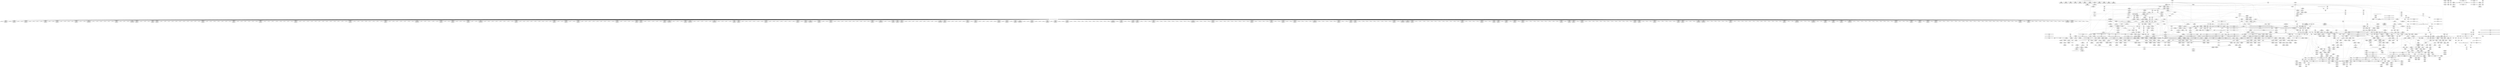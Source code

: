 digraph {
	CE0x4934950 [shape=record,shape=Mrecord,label="{CE0x4934950|12:_i32,_56:_i8*,_:_CRE_416,424_|*MultipleSource*|Function::inode_has_perm&Arg::inode::|*LoadInst*|security/selinux/hooks.c,1627|security/selinux/hooks.c,1611}"]
	CE0x48a88a0 [shape=record,shape=Mrecord,label="{CE0x48a88a0|12:_i32,_56:_i8*,_:_CRE_555,556_}"]
	CE0x489cd90 [shape=record,shape=Mrecord,label="{CE0x489cd90|i64*_getelementptr_inbounds_(_2_x_i64_,_2_x_i64_*___llvm_gcov_ctr98,_i64_0,_i64_1)|*Constant*|*SummSource*}"]
	CE0x48a6610 [shape=record,shape=Mrecord,label="{CE0x48a6610|104:_%struct.inode*,_:_CRE_218,219_}"]
	CE0x48f5240 [shape=record,shape=Mrecord,label="{CE0x48f5240|selinux_inode_setattr:tmp41|security/selinux/hooks.c,2896|*SummSink*}"]
	CE0x49096b0 [shape=record,shape=Mrecord,label="{CE0x49096b0|i64*_getelementptr_inbounds_(_2_x_i64_,_2_x_i64_*___llvm_gcov_ctr131,_i64_0,_i64_1)|*Constant*}"]
	CE0x4888e60 [shape=record,shape=Mrecord,label="{CE0x4888e60|i64_1|*Constant*|*SummSource*}"]
	CE0x490c760 [shape=record,shape=Mrecord,label="{CE0x490c760|104:_%struct.inode*,_:_CRE_315,316_}"]
	CE0x49189a0 [shape=record,shape=Mrecord,label="{CE0x49189a0|12:_i32,_56:_i8*,_:_CRE_286,287_}"]
	CE0x4893bf0 [shape=record,shape=Mrecord,label="{CE0x4893bf0|GLOBAL:lockdep_rcu_suspicious|*Constant*}"]
	CE0x48f34f0 [shape=record,shape=Mrecord,label="{CE0x48f34f0|selinux_inode_setattr:tmp39|security/selinux/hooks.c,2896}"]
	CE0x4877d10 [shape=record,shape=Mrecord,label="{CE0x4877d10|inode_has_perm:perms|Function::inode_has_perm&Arg::perms::|*SummSource*}"]
	CE0x4946f20 [shape=record,shape=Mrecord,label="{CE0x4946f20|12:_i32,_56:_i8*,_:_CRE_911,912_}"]
	CE0x49406a0 [shape=record,shape=Mrecord,label="{CE0x49406a0|12:_i32,_56:_i8*,_:_CRE_680,684_|*MultipleSource*|Function::inode_has_perm&Arg::inode::|*LoadInst*|security/selinux/hooks.c,1627|security/selinux/hooks.c,1611}"]
	CE0x49014d0 [shape=record,shape=Mrecord,label="{CE0x49014d0|104:_%struct.inode*,_:_CRE_256,264_|*MultipleSource*|Function::selinux_inode_setattr&Arg::dentry::|Function::dentry_has_perm&Arg::dentry::|security/selinux/hooks.c,1627}"]
	CE0x494e340 [shape=record,shape=Mrecord,label="{CE0x494e340|inode_has_perm:tmp10|security/selinux/hooks.c,1611}"]
	CE0x4935c40 [shape=record,shape=Mrecord,label="{CE0x4935c40|12:_i32,_56:_i8*,_:_CRE_474,475_}"]
	CE0x48903f0 [shape=record,shape=Mrecord,label="{CE0x48903f0|selinux_inode_setattr:tmp14|security/selinux/hooks.c,2880}"]
	CE0x48a3f80 [shape=record,shape=Mrecord,label="{CE0x48a3f80|104:_%struct.inode*,_:_CRE_147,148_}"]
	CE0x491a030 [shape=record,shape=Mrecord,label="{CE0x491a030|12:_i32,_56:_i8*,_:_CRE_305,306_}"]
	CE0x48be500 [shape=record,shape=Mrecord,label="{CE0x48be500|i64*_getelementptr_inbounds_(_26_x_i64_,_26_x_i64_*___llvm_gcov_ctr234,_i64_0,_i64_15)|*Constant*|*SummSink*}"]
	CE0x64574e0 [shape=record,shape=Mrecord,label="{CE0x64574e0|i64_5|*Constant*}"]
	CE0x48c2b60 [shape=record,shape=Mrecord,label="{CE0x48c2b60|i64_11|*Constant*}"]
	CE0x491a880 [shape=record,shape=Mrecord,label="{CE0x491a880|12:_i32,_56:_i8*,_:_CRE_312,320_|*MultipleSource*|Function::inode_has_perm&Arg::inode::|*LoadInst*|security/selinux/hooks.c,1627|security/selinux/hooks.c,1611}"]
	CE0x4892df0 [shape=record,shape=Mrecord,label="{CE0x4892df0|COLLAPSED:_GCMRE___llvm_gcov_ctr98_internal_global_2_x_i64_zeroinitializer:_elem_0:default:}"]
	CE0x495f3d0 [shape=record,shape=Mrecord,label="{CE0x495f3d0|inode_has_perm:lnot.ext|security/selinux/hooks.c,1611|*SummSource*}"]
	CE0x491c0f0 [shape=record,shape=Mrecord,label="{CE0x491c0f0|i64*_getelementptr_inbounds_(_2_x_i64_,_2_x_i64_*___llvm_gcov_ctr153,_i64_0,_i64_1)|*Constant*|*SummSink*}"]
	CE0x48872a0 [shape=record,shape=Mrecord,label="{CE0x48872a0|selinux_inode_setattr:tmp8|security/selinux/hooks.c,2880}"]
	CE0x486a6d0 [shape=record,shape=Mrecord,label="{CE0x486a6d0|i64*_getelementptr_inbounds_(_26_x_i64_,_26_x_i64_*___llvm_gcov_ctr234,_i64_0,_i64_9)|*Constant*|*SummSource*}"]
	CE0x48a8d00 [shape=record,shape=Mrecord,label="{CE0x48a8d00|104:_%struct.inode*,_:_CRE_16,24_|*MultipleSource*|Function::selinux_inode_setattr&Arg::dentry::|Function::dentry_has_perm&Arg::dentry::|security/selinux/hooks.c,1627}"]
	CE0x48f3f90 [shape=record,shape=Mrecord,label="{CE0x48f3f90|selinux_inode_setattr:tobool20|security/selinux/hooks.c,2896|*SummSink*}"]
	CE0x496d150 [shape=record,shape=Mrecord,label="{CE0x496d150|cred_sid:tmp5|security/selinux/hooks.c,196|*SummSource*}"]
	CE0x488a700 [shape=record,shape=Mrecord,label="{CE0x488a700|selinux_inode_setattr:tmp5|security/selinux/hooks.c,2880|*SummSource*}"]
	CE0x4884160 [shape=record,shape=Mrecord,label="{CE0x4884160|selinux_inode_setattr:tmp3|*SummSource*}"]
	CE0x4967e80 [shape=record,shape=Mrecord,label="{CE0x4967e80|GLOBAL:__invalid_creds|*Constant*}"]
	CE0x493df90 [shape=record,shape=Mrecord,label="{CE0x493df90|12:_i32,_56:_i8*,_:_CRE_602,603_}"]
	CE0x4945d50 [shape=record,shape=Mrecord,label="{CE0x4945d50|12:_i32,_56:_i8*,_:_CRE_896,897_}"]
	CE0x48efd50 [shape=record,shape=Mrecord,label="{CE0x48efd50|selinux_inode_setattr:call18|security/selinux/hooks.c,2894}"]
	CE0x496b6a0 [shape=record,shape=Mrecord,label="{CE0x496b6a0|__validate_creds:tmp9|include/linux/cred.h,175|*SummSink*}"]
	CE0x49025f0 [shape=record,shape=Mrecord,label="{CE0x49025f0|104:_%struct.inode*,_:_CRE_310,311_}"]
	CE0x490b920 [shape=record,shape=Mrecord,label="{CE0x490b920|inode_has_perm:tmp}"]
	CE0x4958840 [shape=record,shape=Mrecord,label="{CE0x4958840|cred_sid:entry}"]
	CE0x48cab90 [shape=record,shape=Mrecord,label="{CE0x48cab90|0:_i32,_:_CRE_12,16_|*MultipleSource*|security/selinux/hooks.c,2881|Function::selinux_inode_setattr&Arg::iattr::}"]
	CE0x48c4dd0 [shape=record,shape=Mrecord,label="{CE0x48c4dd0|104:_%struct.inode*,_:_CRE_184,185_}"]
	CE0x494f210 [shape=record,shape=Mrecord,label="{CE0x494f210|inode_has_perm:tmp11|security/selinux/hooks.c,1612|*SummSource*}"]
	CE0x4896180 [shape=record,shape=Mrecord,label="{CE0x4896180|selinux_inode_setattr:if.then17}"]
	CE0x48eca90 [shape=record,shape=Mrecord,label="{CE0x48eca90|12:_i32,_56:_i8*,_:_CRE_200,201_}"]
	CE0x490d7c0 [shape=record,shape=Mrecord,label="{CE0x490d7c0|GLOBAL:inode_has_perm|*Constant*|*SummSink*}"]
	CE0x4901200 [shape=record,shape=Mrecord,label="{CE0x4901200|104:_%struct.inode*,_:_CRE_240,248_|*MultipleSource*|Function::selinux_inode_setattr&Arg::dentry::|Function::dentry_has_perm&Arg::dentry::|security/selinux/hooks.c,1627}"]
	CE0x4882e40 [shape=record,shape=Mrecord,label="{CE0x4882e40|i1_true|*Constant*|*SummSink*}"]
	CE0x4949770 [shape=record,shape=Mrecord,label="{CE0x4949770|12:_i32,_56:_i8*,_:_CRE_977,978_}"]
	CE0x49171e0 [shape=record,shape=Mrecord,label="{CE0x49171e0|12:_i32,_56:_i8*,_:_CRE_266,267_}"]
	CE0x48f5b90 [shape=record,shape=Mrecord,label="{CE0x48f5b90|selinux_inode_setattr:tmp42|security/selinux/hooks.c,2896|*SummSink*}"]
	CE0x48f0a00 [shape=record,shape=Mrecord,label="{CE0x48f0a00|dentry_has_perm:cred|Function::dentry_has_perm&Arg::cred::}"]
	CE0x4895230 [shape=record,shape=Mrecord,label="{CE0x4895230|selinux_inode_setattr:call3|security/selinux/hooks.c,2880|*SummSink*}"]
	CE0x4877e60 [shape=record,shape=Mrecord,label="{CE0x4877e60|inode_has_perm:perms|Function::inode_has_perm&Arg::perms::|*SummSink*}"]
	CE0x4935fc0 [shape=record,shape=Mrecord,label="{CE0x4935fc0|12:_i32,_56:_i8*,_:_CRE_477,478_}"]
	CE0x48fac20 [shape=record,shape=Mrecord,label="{CE0x48fac20|i32_4|*Constant*|*SummSource*}"]
	CE0x48a6430 [shape=record,shape=Mrecord,label="{CE0x48a6430|104:_%struct.inode*,_:_CRE_216,217_}"]
	CE0x4908c70 [shape=record,shape=Mrecord,label="{CE0x4908c70|12:_i32,_56:_i8*,_:_CRE_16,24_|*MultipleSource*|Function::inode_has_perm&Arg::inode::|*LoadInst*|security/selinux/hooks.c,1627|security/selinux/hooks.c,1611}"]
	CE0x493fe20 [shape=record,shape=Mrecord,label="{CE0x493fe20|12:_i32,_56:_i8*,_:_CRE_648,656_|*MultipleSource*|Function::inode_has_perm&Arg::inode::|*LoadInst*|security/selinux/hooks.c,1627|security/selinux/hooks.c,1611}"]
	CE0x48e9520 [shape=record,shape=Mrecord,label="{CE0x48e9520|12:_i32,_56:_i8*,_:_CRE_143,144_}"]
	CE0x4918d30 [shape=record,shape=Mrecord,label="{CE0x4918d30|12:_i32,_56:_i8*,_:_CRE_289,290_}"]
	CE0x48f8140 [shape=record,shape=Mrecord,label="{CE0x48f8140|i64_21|*Constant*|*SummSink*}"]
	CE0x48ed120 [shape=record,shape=Mrecord,label="{CE0x48ed120|12:_i32,_56:_i8*,_:_CRE_207,208_}"]
	CE0x48a1190 [shape=record,shape=Mrecord,label="{CE0x48a1190|104:_%struct.inode*,_:_CRE_145,146_}"]
	CE0x48fd180 [shape=record,shape=Mrecord,label="{CE0x48fd180|selinux_inode_setattr:tmp51|security/selinux/hooks.c,2899|*SummSource*}"]
	CE0x489cea0 [shape=record,shape=Mrecord,label="{CE0x489cea0|i64*_getelementptr_inbounds_(_2_x_i64_,_2_x_i64_*___llvm_gcov_ctr98,_i64_0,_i64_1)|*Constant*|*SummSink*}"]
	CE0x487ca30 [shape=record,shape=Mrecord,label="{CE0x487ca30|selinux_inode_setattr:tmp34|security/selinux/hooks.c,2892}"]
	CE0x4966510 [shape=record,shape=Mrecord,label="{CE0x4966510|__validate_creds:tmp5|include/linux/cred.h,173}"]
	CE0x48f08c0 [shape=record,shape=Mrecord,label="{CE0x48f08c0|dentry_has_perm:entry|*SummSource*}"]
	CE0x48c4ce0 [shape=record,shape=Mrecord,label="{CE0x48c4ce0|104:_%struct.inode*,_:_CRE_183,184_}"]
	CE0x493bac0 [shape=record,shape=Mrecord,label="{CE0x493bac0|12:_i32,_56:_i8*,_:_CRE_571,572_}"]
	CE0x48827e0 [shape=record,shape=Mrecord,label="{CE0x48827e0|i32_2880|*Constant*|*SummSource*}"]
	CE0x48a7da0 [shape=record,shape=Mrecord,label="{CE0x48a7da0|12:_i32,_56:_i8*,_:_CRE_540,544_|*MultipleSource*|Function::inode_has_perm&Arg::inode::|*LoadInst*|security/selinux/hooks.c,1627|security/selinux/hooks.c,1611}"]
	CE0x48f2300 [shape=record,shape=Mrecord,label="{CE0x48f2300|inode_has_perm:expval|security/selinux/hooks.c,1611|*SummSink*}"]
	CE0x48ee780 [shape=record,shape=Mrecord,label="{CE0x48ee780|12:_i32,_56:_i8*,_:_CRE_249,250_}"]
	CE0x48a1f60 [shape=record,shape=Mrecord,label="{CE0x48a1f60|GLOBAL:get_current|*Constant*|*SummSource*}"]
	CE0x48a8950 [shape=record,shape=Mrecord,label="{CE0x48a8950|12:_i32,_56:_i8*,_:_CRE_556,557_}"]
	CE0x494d500 [shape=record,shape=Mrecord,label="{CE0x494d500|inode_has_perm:tmp9|security/selinux/hooks.c,1611}"]
	CE0x4954040 [shape=record,shape=Mrecord,label="{CE0x4954040|avc_has_perm:auditdata|Function::avc_has_perm&Arg::auditdata::}"]
	CE0x49452a0 [shape=record,shape=Mrecord,label="{CE0x49452a0|12:_i32,_56:_i8*,_:_CRE_887,888_}"]
	CE0x48bf4f0 [shape=record,shape=Mrecord,label="{CE0x48bf4f0|selinux_inode_setattr:ia_valid.0}"]
	CE0x4900c90 [shape=record,shape=Mrecord,label="{CE0x4900c90|104:_%struct.inode*,_:_CRE_220,221_}"]
	CE0x48c50a0 [shape=record,shape=Mrecord,label="{CE0x48c50a0|104:_%struct.inode*,_:_CRE_187,188_}"]
	CE0x48c5c20 [shape=record,shape=Mrecord,label="{CE0x48c5c20|i64_13|*Constant*|*SummSink*}"]
	CE0x490a230 [shape=record,shape=Mrecord,label="{CE0x490a230|_ret_void,_!dbg_!27722|include/linux/cred.h,175|*SummSource*}"]
	CE0x48a0870 [shape=record,shape=Mrecord,label="{CE0x48a0870|104:_%struct.inode*,_:_CRE_92,93_}"]
	CE0x48a1b50 [shape=record,shape=Mrecord,label="{CE0x48a1b50|GLOBAL:get_current|*Constant*}"]
	CE0x48e4ab0 [shape=record,shape=Mrecord,label="{CE0x48e4ab0|inode_has_perm:tmp3}"]
	CE0x48a6250 [shape=record,shape=Mrecord,label="{CE0x48a6250|104:_%struct.inode*,_:_CRE_214,215_}"]
	CE0x48f2120 [shape=record,shape=Mrecord,label="{CE0x48f2120|inode_has_perm:expval|security/selinux/hooks.c,1611}"]
	CE0x48a7990 [shape=record,shape=Mrecord,label="{CE0x48a7990|12:_i32,_56:_i8*,_:_CRE_528,536_|*MultipleSource*|Function::inode_has_perm&Arg::inode::|*LoadInst*|security/selinux/hooks.c,1627|security/selinux/hooks.c,1611}"]
	CE0x48f2b50 [shape=record,shape=Mrecord,label="{CE0x48f2b50|inode_has_perm:tmp7|security/selinux/hooks.c,1611}"]
	CE0x48ebe60 [shape=record,shape=Mrecord,label="{CE0x48ebe60|12:_i32,_56:_i8*,_:_CRE_187,188_}"]
	CE0x4959930 [shape=record,shape=Mrecord,label="{CE0x4959930|inode_has_perm:i_security|security/selinux/hooks.c,1615}"]
	CE0x48ed210 [shape=record,shape=Mrecord,label="{CE0x48ed210|12:_i32,_56:_i8*,_:_CRE_208,210_|*MultipleSource*|Function::inode_has_perm&Arg::inode::|*LoadInst*|security/selinux/hooks.c,1627|security/selinux/hooks.c,1611}"]
	CE0x490d1b0 [shape=record,shape=Mrecord,label="{CE0x490d1b0|dentry_has_perm:call|security/selinux/hooks.c,1632|*SummSink*}"]
	CE0x4901730 [shape=record,shape=Mrecord,label="{CE0x4901730|104:_%struct.inode*,_:_CRE_272,280_|*MultipleSource*|Function::selinux_inode_setattr&Arg::dentry::|Function::dentry_has_perm&Arg::dentry::|security/selinux/hooks.c,1627}"]
	CE0x4881480 [shape=record,shape=Mrecord,label="{CE0x4881480|selinux_inode_setattr:tmp2}"]
	CE0x48fdf90 [shape=record,shape=Mrecord,label="{CE0x48fdf90|selinux_inode_setattr:call27|security/selinux/hooks.c,2899|*SummSink*}"]
	CE0x48a4cc0 [shape=record,shape=Mrecord,label="{CE0x48a4cc0|104:_%struct.inode*,_:_CRE_191,192_}"]
	CE0x48908e0 [shape=record,shape=Mrecord,label="{CE0x48908e0|_call_void_mcount()_#3|*SummSource*}"]
	CE0x488acc0 [shape=record,shape=Mrecord,label="{CE0x488acc0|i32_0|*Constant*|*SummSink*}"]
	CE0x48e2340 [shape=record,shape=Mrecord,label="{CE0x48e2340|inode_has_perm:tmp1|*SummSink*}"]
	CE0x496b980 [shape=record,shape=Mrecord,label="{CE0x496b980|cred_sid:bb}"]
	CE0x490cc10 [shape=record,shape=Mrecord,label="{CE0x490cc10|dentry_has_perm:tmp4|*LoadInst*|security/selinux/hooks.c,1627}"]
	CE0x49351a0 [shape=record,shape=Mrecord,label="{CE0x49351a0|12:_i32,_56:_i8*,_:_CRE_448,456_|*MultipleSource*|Function::inode_has_perm&Arg::inode::|*LoadInst*|security/selinux/hooks.c,1627|security/selinux/hooks.c,1611}"]
	CE0x4969440 [shape=record,shape=Mrecord,label="{CE0x4969440|i32_3|*Constant*|*SummSource*}"]
	CE0x493b3a0 [shape=record,shape=Mrecord,label="{CE0x493b3a0|12:_i32,_56:_i8*,_:_CRE_565,566_}"]
	CE0x496a4d0 [shape=record,shape=Mrecord,label="{CE0x496a4d0|i64*_getelementptr_inbounds_(_5_x_i64_,_5_x_i64_*___llvm_gcov_ctr155,_i64_0,_i64_4)|*Constant*|*SummSource*}"]
	CE0x48f1b20 [shape=record,shape=Mrecord,label="{CE0x48f1b20|i32_32|*Constant*|*SummSource*}"]
	CE0x488c740 [shape=record,shape=Mrecord,label="{CE0x488c740|COLLAPSED:_GCMRE___llvm_gcov_ctr234_internal_global_26_x_i64_zeroinitializer:_elem_0:default:}"]
	CE0x48c8210 [shape=record,shape=Mrecord,label="{CE0x48c8210|selinux_inode_setattr:tobool16|security/selinux/hooks.c,2892|*SummSource*}"]
	CE0x48c2270 [shape=record,shape=Mrecord,label="{CE0x48c2270|i64_10|*Constant*}"]
	CE0x4945e80 [shape=record,shape=Mrecord,label="{CE0x4945e80|12:_i32,_56:_i8*,_:_CRE_897,898_}"]
	CE0x491b540 [shape=record,shape=Mrecord,label="{CE0x491b540|12:_i32,_56:_i8*,_:_CRE_376,384_|*MultipleSource*|Function::inode_has_perm&Arg::inode::|*LoadInst*|security/selinux/hooks.c,1627|security/selinux/hooks.c,1611}"]
	CE0x48e1e50 [shape=record,shape=Mrecord,label="{CE0x48e1e50|__validate_creds:tmp1}"]
	CE0x48755b0 [shape=record,shape=Mrecord,label="{CE0x48755b0|selinux_inode_setattr:tmp12|security/selinux/hooks.c,2880}"]
	CE0x48c5950 [shape=record,shape=Mrecord,label="{CE0x48c5950|selinux_inode_setattr:tmp26|security/selinux/hooks.c,2888}"]
	CE0x48be900 [shape=record,shape=Mrecord,label="{CE0x48be900|selinux_inode_setattr:tmp32|security/selinux/hooks.c,2890|*SummSource*}"]
	CE0x48c1a80 [shape=record,shape=Mrecord,label="{CE0x48c1a80|selinux_inode_setattr:and|security/selinux/hooks.c,2885|*SummSource*}"]
	CE0x48ca090 [shape=record,shape=Mrecord,label="{CE0x48ca090|selinux_inode_setattr:ia_valid6|security/selinux/hooks.c,2881|*SummSink*}"]
	CE0x493c310 [shape=record,shape=Mrecord,label="{CE0x493c310|12:_i32,_56:_i8*,_:_CRE_578,579_}"]
	CE0x48ca630 [shape=record,shape=Mrecord,label="{CE0x48ca630|0:_i32,_:_CRE_4,6_|*MultipleSource*|security/selinux/hooks.c,2881|Function::selinux_inode_setattr&Arg::iattr::}"]
	CE0x4954ce0 [shape=record,shape=Mrecord,label="{CE0x4954ce0|inode_has_perm:retval.0|*SummSink*}"]
	CE0x49485b0 [shape=record,shape=Mrecord,label="{CE0x49485b0|12:_i32,_56:_i8*,_:_CRE_930,931_}"]
	CE0x48bc0d0 [shape=record,shape=Mrecord,label="{CE0x48bc0d0|selinux_inode_setattr:tmp37|security/selinux/hooks.c,2894}"]
	CE0x48e3020 [shape=record,shape=Mrecord,label="{CE0x48e3020|__validate_creds:lnot1|include/linux/cred.h,173|*SummSink*}"]
	CE0x48f5a80 [shape=record,shape=Mrecord,label="{CE0x48f5a80|selinux_inode_setattr:tmp42|security/selinux/hooks.c,2896|*SummSource*}"]
	CE0x48c0a70 [shape=record,shape=Mrecord,label="{CE0x48c0a70|0:_i32,_:_CRE_72,80_|*MultipleSource*|security/selinux/hooks.c,2881|Function::selinux_inode_setattr&Arg::iattr::}"]
	CE0x4918280 [shape=record,shape=Mrecord,label="{CE0x4918280|12:_i32,_56:_i8*,_:_CRE_280,281_}"]
	CE0x48a0a20 [shape=record,shape=Mrecord,label="{CE0x48a0a20|104:_%struct.inode*,_:_CRE_94,95_}"]
	CE0x4963e60 [shape=record,shape=Mrecord,label="{CE0x4963e60|inode_has_perm:sclass|security/selinux/hooks.c,1617|*SummSink*}"]
	CE0x49478a0 [shape=record,shape=Mrecord,label="{CE0x49478a0|12:_i32,_56:_i8*,_:_CRE_919,920_}"]
	CE0x49196b0 [shape=record,shape=Mrecord,label="{CE0x49196b0|12:_i32,_56:_i8*,_:_CRE_297,298_}"]
	CE0x493f030 [shape=record,shape=Mrecord,label="{CE0x493f030|12:_i32,_56:_i8*,_:_CRE_616,617_}"]
	CE0x49576e0 [shape=record,shape=Mrecord,label="{CE0x49576e0|avc_has_perm:ssid|Function::avc_has_perm&Arg::ssid::}"]
	CE0x4877ad0 [shape=record,shape=Mrecord,label="{CE0x4877ad0|inode_has_perm:perms|Function::inode_has_perm&Arg::perms::}"]
	CE0x493c6a0 [shape=record,shape=Mrecord,label="{CE0x493c6a0|12:_i32,_56:_i8*,_:_CRE_581,582_}"]
	CE0x49360c0 [shape=record,shape=Mrecord,label="{CE0x49360c0|12:_i32,_56:_i8*,_:_CRE_478,479_}"]
	CE0x4877550 [shape=record,shape=Mrecord,label="{CE0x4877550|_call_void_mcount()_#3|*SummSource*}"]
	CE0x488f2b0 [shape=record,shape=Mrecord,label="{CE0x488f2b0|12:_i32,_56:_i8*,_:_CRE_138,139_}"]
	CE0x48c7050 [shape=record,shape=Mrecord,label="{CE0x48c7050|dentry_has_perm:tmp2}"]
	CE0x48ff120 [shape=record,shape=Mrecord,label="{CE0x48ff120|selinux_inode_setattr:tmp52|security/selinux/hooks.c,2900|*SummSink*}"]
	CE0x4959820 [shape=record,shape=Mrecord,label="{CE0x4959820|inode_has_perm:tmp15|*LoadInst*|security/selinux/hooks.c,1615}"]
	CE0x49091b0 [shape=record,shape=Mrecord,label="{CE0x49091b0|12:_i32,_56:_i8*,_:_CRE_48,56_|*MultipleSource*|Function::inode_has_perm&Arg::inode::|*LoadInst*|security/selinux/hooks.c,1627|security/selinux/hooks.c,1611}"]
	CE0x48f4390 [shape=record,shape=Mrecord,label="{CE0x48f4390|i64_19|*Constant*}"]
	CE0x490acf0 [shape=record,shape=Mrecord,label="{CE0x490acf0|i1_true|*Constant*}"]
	CE0x494d3f0 [shape=record,shape=Mrecord,label="{CE0x494d3f0|inode_has_perm:tmp8|security/selinux/hooks.c,1611|*SummSink*}"]
	CE0x4948a70 [shape=record,shape=Mrecord,label="{CE0x4948a70|12:_i32,_56:_i8*,_:_CRE_934,935_}"]
	CE0x4880040 [shape=record,shape=Mrecord,label="{CE0x4880040|104:_%struct.inode*,_:_CRE_80,88_|*MultipleSource*|Function::selinux_inode_setattr&Arg::dentry::|Function::dentry_has_perm&Arg::dentry::|security/selinux/hooks.c,1627}"]
	CE0x486ac90 [shape=record,shape=Mrecord,label="{CE0x486ac90|selinux_inode_setattr:tmp17|security/selinux/hooks.c,2880|*SummSource*}"]
	CE0x4906370 [shape=record,shape=Mrecord,label="{CE0x4906370|i64_0|*Constant*}"]
	CE0x48c4010 [shape=record,shape=Mrecord,label="{CE0x48c4010|i32_-6658|*Constant*}"]
	CE0x48a9970 [shape=record,shape=Mrecord,label="{CE0x48a9970|104:_%struct.inode*,_:_CRE_160,161_}"]
	CE0x490cdf0 [shape=record,shape=Mrecord,label="{CE0x490cdf0|dentry_has_perm:tmp4|*LoadInst*|security/selinux/hooks.c,1627|*SummSink*}"]
	CE0x493b010 [shape=record,shape=Mrecord,label="{CE0x493b010|12:_i32,_56:_i8*,_:_CRE_562,563_}"]
	CE0x49548d0 [shape=record,shape=Mrecord,label="{CE0x49548d0|inode_has_perm:retval.0}"]
	CE0x4903b10 [shape=record,shape=Mrecord,label="{CE0x4903b10|GLOBAL:creds_are_invalid|*Constant*|*SummSink*}"]
	CE0x489c790 [shape=record,shape=Mrecord,label="{CE0x489c790|_ret_i32_%call,_!dbg_!27723|security/selinux/hooks.c,1632|*SummSource*}"]
	CE0x49415e0 [shape=record,shape=Mrecord,label="{CE0x49415e0|12:_i32,_56:_i8*,_:_CRE_736,740_|*MultipleSource*|Function::inode_has_perm&Arg::inode::|*LoadInst*|security/selinux/hooks.c,1627|security/selinux/hooks.c,1611}"]
	CE0x6458ef0 [shape=record,shape=Mrecord,label="{CE0x6458ef0|selinux_inode_setattr:if.then12}"]
	CE0x494f7e0 [shape=record,shape=Mrecord,label="{CE0x494f7e0|inode_has_perm:tmp12|security/selinux/hooks.c,1612|*SummSource*}"]
	CE0x494d1b0 [shape=record,shape=Mrecord,label="{CE0x494d1b0|GLOBAL:__llvm_gcov_ctr154|Global_var:__llvm_gcov_ctr154|*SummSink*}"]
	CE0x4907640 [shape=record,shape=Mrecord,label="{CE0x4907640|cred_sid:tmp|*SummSource*}"]
	CE0x48faee0 [shape=record,shape=Mrecord,label="{CE0x48faee0|i64_262144|*Constant*}"]
	CE0x49550f0 [shape=record,shape=Mrecord,label="{CE0x49550f0|i64*_getelementptr_inbounds_(_8_x_i64_,_8_x_i64_*___llvm_gcov_ctr154,_i64_0,_i64_7)|*Constant*|*SummSink*}"]
	CE0x489d1a0 [shape=record,shape=Mrecord,label="{CE0x489d1a0|i64_1|*Constant*|*SummSink*}"]
	CE0x48a2920 [shape=record,shape=Mrecord,label="{CE0x48a2920|_ret_%struct.task_struct*_%tmp4,_!dbg_!27714|./arch/x86/include/asm/current.h,14|*SummSink*}"]
	CE0x48c3280 [shape=record,shape=Mrecord,label="{CE0x48c3280|selinux_inode_setattr:tmp22|security/selinux/hooks.c,2885|*SummSource*}"]
	CE0x4957ee0 [shape=record,shape=Mrecord,label="{CE0x4957ee0|inode_has_perm:call|security/selinux/hooks.c,1614}"]
	CE0x4934d60 [shape=record,shape=Mrecord,label="{CE0x4934d60|12:_i32,_56:_i8*,_:_CRE_432,440_|*MultipleSource*|Function::inode_has_perm&Arg::inode::|*LoadInst*|security/selinux/hooks.c,1627|security/selinux/hooks.c,1611}"]
	CE0x494a500 [shape=record,shape=Mrecord,label="{CE0x494a500|12:_i32,_56:_i8*,_:_CRE_1000,1008_|*MultipleSource*|Function::inode_has_perm&Arg::inode::|*LoadInst*|security/selinux/hooks.c,1627|security/selinux/hooks.c,1611}"]
	CE0x488b530 [shape=record,shape=Mrecord,label="{CE0x488b530|selinux_inode_setattr:tobool1|security/selinux/hooks.c,2880}"]
	CE0x493cb60 [shape=record,shape=Mrecord,label="{CE0x493cb60|12:_i32,_56:_i8*,_:_CRE_585,586_}"]
	CE0x5b6d790 [shape=record,shape=Mrecord,label="{CE0x5b6d790|selinux_inode_setattr:if.then|*SummSink*}"]
	CE0x48e02b0 [shape=record,shape=Mrecord,label="{CE0x48e02b0|inode_has_perm:tmp3|*SummSink*}"]
	CE0x488b740 [shape=record,shape=Mrecord,label="{CE0x488b740|selinux_inode_setattr:tobool1|security/selinux/hooks.c,2880|*SummSource*}"]
	CE0x48fb2f0 [shape=record,shape=Mrecord,label="{CE0x48fb2f0|selinux_inode_setattr:conv|security/selinux/hooks.c,2897|*SummSource*}"]
	CE0x4895430 [shape=record,shape=Mrecord,label="{CE0x4895430|selinux_inode_setattr:land.lhs.true2|*SummSource*}"]
	CE0x493f620 [shape=record,shape=Mrecord,label="{CE0x493f620|12:_i32,_56:_i8*,_:_CRE_621,622_}"]
	CE0x48eb500 [shape=record,shape=Mrecord,label="{CE0x48eb500|12:_i32,_56:_i8*,_:_CRE_177,178_}"]
	CE0x491a4f0 [shape=record,shape=Mrecord,label="{CE0x491a4f0|12:_i32,_56:_i8*,_:_CRE_309,310_}"]
	CE0x486f5f0 [shape=record,shape=Mrecord,label="{CE0x486f5f0|selinux_inode_setattr:if.end19}"]
	CE0x48a2270 [shape=record,shape=Mrecord,label="{CE0x48a2270|get_current:entry}"]
	CE0x4949580 [shape=record,shape=Mrecord,label="{CE0x4949580|12:_i32,_56:_i8*,_:_CRE_976,977_}"]
	CE0x4950480 [shape=record,shape=Mrecord,label="{CE0x4950480|inode_has_perm:tmp13|security/selinux/hooks.c,1614|*SummSink*}"]
	CE0x48c0f40 [shape=record,shape=Mrecord,label="{CE0x48c0f40|i32_512|*Constant*|*SummSink*}"]
	CE0x488a5c0 [shape=record,shape=Mrecord,label="{CE0x488a5c0|GLOBAL:__llvm_gcov_ctr234|Global_var:__llvm_gcov_ctr234|*SummSource*}"]
	CE0x48ea060 [shape=record,shape=Mrecord,label="{CE0x48ea060|12:_i32,_56:_i8*,_:_CRE_155,156_}"]
	CE0x4900f30 [shape=record,shape=Mrecord,label="{CE0x4900f30|104:_%struct.inode*,_:_CRE_223,224_}"]
	CE0x495eef0 [shape=record,shape=Mrecord,label="{CE0x495eef0|inode_has_perm:lnot1|security/selinux/hooks.c,1611|*SummSink*}"]
	CE0x48dfc20 [shape=record,shape=Mrecord,label="{CE0x48dfc20|_call_void___validate_creds(%struct.cred*_%cred,_i8*_getelementptr_inbounds_(_25_x_i8_,_25_x_i8_*_.str3,_i32_0,_i32_0),_i32_1609)_#10,_!dbg_!27719|security/selinux/hooks.c,1609|*SummSink*}"]
	CE0x48eaf60 [shape=record,shape=Mrecord,label="{CE0x48eaf60|12:_i32,_56:_i8*,_:_CRE_171,172_}"]
	CE0x4949d60 [shape=record,shape=Mrecord,label="{CE0x4949d60|12:_i32,_56:_i8*,_:_CRE_981,982_}"]
	CE0x4901a50 [shape=record,shape=Mrecord,label="{CE0x4901a50|104:_%struct.inode*,_:_CRE_288,296_|*MultipleSource*|Function::selinux_inode_setattr&Arg::dentry::|Function::dentry_has_perm&Arg::dentry::|security/selinux/hooks.c,1627}"]
	CE0x4958960 [shape=record,shape=Mrecord,label="{CE0x4958960|cred_sid:entry|*SummSource*}"]
	CE0x4907c50 [shape=record,shape=Mrecord,label="{CE0x4907c50|12:_i32,_56:_i8*,_:_CRE_76,80_|*MultipleSource*|Function::inode_has_perm&Arg::inode::|*LoadInst*|security/selinux/hooks.c,1627|security/selinux/hooks.c,1611}"]
	CE0x4909a00 [shape=record,shape=Mrecord,label="{CE0x4909a00|__validate_creds:entry|*SummSource*}"]
	CE0x4919910 [shape=record,shape=Mrecord,label="{CE0x4919910|12:_i32,_56:_i8*,_:_CRE_299,300_}"]
	CE0x49191f0 [shape=record,shape=Mrecord,label="{CE0x49191f0|12:_i32,_56:_i8*,_:_CRE_293,294_}"]
	CE0x49570f0 [shape=record,shape=Mrecord,label="{CE0x49570f0|i64*_getelementptr_inbounds_(_5_x_i64_,_5_x_i64_*___llvm_gcov_ctr155,_i64_0,_i64_0)|*Constant*}"]
	CE0x488c860 [shape=record,shape=Mrecord,label="{CE0x488c860|dentry_has_perm:tmp1|*SummSource*}"]
	CE0x49472b0 [shape=record,shape=Mrecord,label="{CE0x49472b0|12:_i32,_56:_i8*,_:_CRE_914,915_}"]
	CE0x48ba2b0 [shape=record,shape=Mrecord,label="{CE0x48ba2b0|inode_has_perm:tmp4|security/selinux/hooks.c,1609}"]
	CE0x491a750 [shape=record,shape=Mrecord,label="{CE0x491a750|12:_i32,_56:_i8*,_:_CRE_311,312_}"]
	CE0x493adb0 [shape=record,shape=Mrecord,label="{CE0x493adb0|12:_i32,_56:_i8*,_:_CRE_560,561_}"]
	CE0x488d340 [shape=record,shape=Mrecord,label="{CE0x488d340|selinux_inode_setattr:tmp19|security/selinux/hooks.c,2880|*SummSink*}"]
	CE0x49624f0 [shape=record,shape=Mrecord,label="{CE0x49624f0|inode_has_perm:tmp17|security/selinux/hooks.c,1617}"]
	CE0x48c70c0 [shape=record,shape=Mrecord,label="{CE0x48c70c0|dentry_has_perm:tmp2|*SummSource*}"]
	CE0x494e580 [shape=record,shape=Mrecord,label="{CE0x494e580|inode_has_perm:tmp10|security/selinux/hooks.c,1611|*SummSource*}"]
	CE0x48805e0 [shape=record,shape=Mrecord,label="{CE0x48805e0|selinux_inode_setattr:tmp5|security/selinux/hooks.c,2880|*SummSink*}"]
	CE0x4934f80 [shape=record,shape=Mrecord,label="{CE0x4934f80|12:_i32,_56:_i8*,_:_CRE_440,448_|*MultipleSource*|Function::inode_has_perm&Arg::inode::|*LoadInst*|security/selinux/hooks.c,1627|security/selinux/hooks.c,1611}"]
	CE0x4958cb0 [shape=record,shape=Mrecord,label="{CE0x4958cb0|cred_sid:cred|Function::cred_sid&Arg::cred::|*SummSource*}"]
	CE0x4962f80 [shape=record,shape=Mrecord,label="{CE0x4962f80|avc_has_perm:tclass|Function::avc_has_perm&Arg::tclass::}"]
	CE0x48e4c30 [shape=record,shape=Mrecord,label="{CE0x48e4c30|COLLAPSED:_GCMRE___llvm_gcov_ctr155_internal_global_5_x_i64_zeroinitializer:_elem_0:default:}"]
	CE0x4881e90 [shape=record,shape=Mrecord,label="{CE0x4881e90|selinux_inode_setattr:if.then24}"]
	CE0x4947510 [shape=record,shape=Mrecord,label="{CE0x4947510|12:_i32,_56:_i8*,_:_CRE_916,917_}"]
	CE0x491af10 [shape=record,shape=Mrecord,label="{CE0x491af10|12:_i32,_56:_i8*,_:_CRE_344,352_|*MultipleSource*|Function::inode_has_perm&Arg::inode::|*LoadInst*|security/selinux/hooks.c,1627|security/selinux/hooks.c,1611}"]
	CE0x48a2070 [shape=record,shape=Mrecord,label="{CE0x48a2070|GLOBAL:get_current|*Constant*|*SummSink*}"]
	CE0x4891cf0 [shape=record,shape=Mrecord,label="{CE0x4891cf0|get_current:tmp4|./arch/x86/include/asm/current.h,14|*SummSink*}"]
	CE0x4948810 [shape=record,shape=Mrecord,label="{CE0x4948810|12:_i32,_56:_i8*,_:_CRE_932,933_}"]
	CE0x48aa320 [shape=record,shape=Mrecord,label="{CE0x48aa320|104:_%struct.inode*,_:_CRE_170,171_}"]
	CE0x493d870 [shape=record,shape=Mrecord,label="{CE0x493d870|12:_i32,_56:_i8*,_:_CRE_596,597_}"]
	CE0x4949990 [shape=record,shape=Mrecord,label="{CE0x4949990|12:_i32,_56:_i8*,_:_CRE_978,979_}"]
	CE0x48f9ef0 [shape=record,shape=Mrecord,label="{CE0x48f9ef0|i64*_getelementptr_inbounds_(_26_x_i64_,_26_x_i64_*___llvm_gcov_ctr234,_i64_0,_i64_23)|*Constant*|*SummSource*}"]
	CE0x4895660 [shape=record,shape=Mrecord,label="{CE0x4895660|selinux_inode_setattr:bb|*SummSource*}"]
	CE0x48e4ca0 [shape=record,shape=Mrecord,label="{CE0x48e4ca0|__validate_creds:tmp|*SummSource*}"]
	CE0x487f810 [shape=record,shape=Mrecord,label="{CE0x487f810|get_current:tmp3}"]
	CE0x48fbb60 [shape=record,shape=Mrecord,label="{CE0x48fbb60|selinux_inode_setattr:or|security/selinux/hooks.c,2897|*SummSource*}"]
	CE0x4895f30 [shape=record,shape=Mrecord,label="{CE0x4895f30|selinux_inode_setattr:if.then9|*SummSource*}"]
	CE0x4900260 [shape=record,shape=Mrecord,label="{CE0x4900260|_ret_i32_%retval.0,_!dbg_!27769|security/selinux/hooks.c,2900|*SummSink*}"]
	CE0x48ee2f0 [shape=record,shape=Mrecord,label="{CE0x48ee2f0|12:_i32,_56:_i8*,_:_CRE_245,246_}"]
	CE0x490db00 [shape=record,shape=Mrecord,label="{CE0x490db00|inode_has_perm:entry|*SummSink*}"]
	CE0x48bc520 [shape=record,shape=Mrecord,label="{CE0x48bc520|selinux_inode_setattr:tmp29|security/selinux/hooks.c,2889}"]
	CE0x4948f30 [shape=record,shape=Mrecord,label="{CE0x4948f30|12:_i32,_56:_i8*,_:_CRE_952,960_|*MultipleSource*|Function::inode_has_perm&Arg::inode::|*LoadInst*|security/selinux/hooks.c,1627|security/selinux/hooks.c,1611}"]
	CE0x495e5e0 [shape=record,shape=Mrecord,label="{CE0x495e5e0|i1_true|*Constant*}"]
	CE0x487c870 [shape=record,shape=Mrecord,label="{CE0x487c870|i64_17|*Constant*|*SummSink*}"]
	CE0x48e92b0 [shape=record,shape=Mrecord,label="{CE0x48e92b0|12:_i32,_56:_i8*,_:_CRE_140,141_}"]
	CE0x493f9b0 [shape=record,shape=Mrecord,label="{CE0x493f9b0|12:_i32,_56:_i8*,_:_CRE_624,628_|*MultipleSource*|Function::inode_has_perm&Arg::inode::|*LoadInst*|security/selinux/hooks.c,1627|security/selinux/hooks.c,1611}"]
	CE0x48c7230 [shape=record,shape=Mrecord,label="{CE0x48c7230|get_current:tmp2|*SummSource*}"]
	CE0x490a4d0 [shape=record,shape=Mrecord,label="{CE0x490a4d0|i32_22|*Constant*|*SummSource*}"]
	CE0x495be30 [shape=record,shape=Mrecord,label="{CE0x495be30|28:_i32,_32:_i16,_:_CRE_28,32_|*MultipleSource*|*LoadInst*|security/selinux/hooks.c,1615|security/selinux/hooks.c,1615|security/selinux/hooks.c,1617}"]
	CE0x494ebc0 [shape=record,shape=Mrecord,label="{CE0x494ebc0|i64*_getelementptr_inbounds_(_8_x_i64_,_8_x_i64_*___llvm_gcov_ctr154,_i64_0,_i64_5)|*Constant*|*SummSource*}"]
	CE0x4900e40 [shape=record,shape=Mrecord,label="{CE0x4900e40|104:_%struct.inode*,_:_CRE_222,223_}"]
	CE0x4898d20 [shape=record,shape=Mrecord,label="{CE0x4898d20|i8_1|*Constant*|*SummSource*}"]
	CE0x4940480 [shape=record,shape=Mrecord,label="{CE0x4940480|12:_i32,_56:_i8*,_:_CRE_672,680_|*MultipleSource*|Function::inode_has_perm&Arg::inode::|*LoadInst*|security/selinux/hooks.c,1627|security/selinux/hooks.c,1611}"]
	CE0x48a0c00 [shape=record,shape=Mrecord,label="{CE0x48a0c00|104:_%struct.inode*,_:_CRE_96,104_|*MultipleSource*|Function::selinux_inode_setattr&Arg::dentry::|Function::dentry_has_perm&Arg::dentry::|security/selinux/hooks.c,1627}"]
	CE0x4904a30 [shape=record,shape=Mrecord,label="{CE0x4904a30|i64*_getelementptr_inbounds_(_8_x_i64_,_8_x_i64_*___llvm_gcov_ctr154,_i64_0,_i64_0)|*Constant*}"]
	CE0x48ecf40 [shape=record,shape=Mrecord,label="{CE0x48ecf40|12:_i32,_56:_i8*,_:_CRE_205,206_}"]
	CE0x49446c0 [shape=record,shape=Mrecord,label="{CE0x49446c0|12:_i32,_56:_i8*,_:_CRE_877,878_}"]
	CE0x49422a0 [shape=record,shape=Mrecord,label="{CE0x49422a0|12:_i32,_56:_i8*,_:_CRE_792,800_|*MultipleSource*|Function::inode_has_perm&Arg::inode::|*LoadInst*|security/selinux/hooks.c,1627|security/selinux/hooks.c,1611}"]
	CE0x4962a20 [shape=record,shape=Mrecord,label="{CE0x4962a20|avc_has_perm:ssid|Function::avc_has_perm&Arg::ssid::|*SummSource*}"]
	CE0x4945890 [shape=record,shape=Mrecord,label="{CE0x4945890|12:_i32,_56:_i8*,_:_CRE_892,893_}"]
	CE0x494e6b0 [shape=record,shape=Mrecord,label="{CE0x494e6b0|inode_has_perm:tmp10|security/selinux/hooks.c,1611|*SummSink*}"]
	CE0x48f3620 [shape=record,shape=Mrecord,label="{CE0x48f3620|selinux_inode_setattr:tmp39|security/selinux/hooks.c,2896|*SummSource*}"]
	CE0x48bb520 [shape=record,shape=Mrecord,label="{CE0x48bb520|selinux_inode_setattr:tmp34|security/selinux/hooks.c,2892|*SummSink*}"]
	CE0x488f860 [shape=record,shape=Mrecord,label="{CE0x488f860|selinux_inode_setattr:tmp14|security/selinux/hooks.c,2880|*SummSource*}"]
	CE0x48ea8d0 [shape=record,shape=Mrecord,label="{CE0x48ea8d0|12:_i32,_56:_i8*,_:_CRE_164,165_}"]
	CE0x495f060 [shape=record,shape=Mrecord,label="{CE0x495f060|inode_has_perm:conv|security/selinux/hooks.c,1611}"]
	CE0x488b3a0 [shape=record,shape=Mrecord,label="{CE0x488b3a0|0:_i8,_:_GCMR_selinux_inode_setattr.__warned_internal_global_i8_0,_section_.data.unlikely_,_align_1:_elem_0:default:}"]
	CE0x495e340 [shape=record,shape=Mrecord,label="{CE0x495e340|inode_has_perm:tobool|security/selinux/hooks.c,1611|*SummSource*}"]
	CE0x486f750 [shape=record,shape=Mrecord,label="{CE0x486f750|selinux_inode_setattr:if.end14}"]
	CE0x4873bd0 [shape=record,shape=Mrecord,label="{CE0x4873bd0|GLOBAL:selinux_inode_setattr.__warned|Global_var:selinux_inode_setattr.__warned|*SummSource*}"]
	CE0x49197e0 [shape=record,shape=Mrecord,label="{CE0x49197e0|12:_i32,_56:_i8*,_:_CRE_298,299_}"]
	CE0x48dfac0 [shape=record,shape=Mrecord,label="{CE0x48dfac0|_call_void___validate_creds(%struct.cred*_%cred,_i8*_getelementptr_inbounds_(_25_x_i8_,_25_x_i8_*_.str3,_i32_0,_i32_0),_i32_1609)_#10,_!dbg_!27719|security/selinux/hooks.c,1609|*SummSource*}"]
	CE0x495e070 [shape=record,shape=Mrecord,label="{CE0x495e070|inode_has_perm:tobool|security/selinux/hooks.c,1611}"]
	CE0x489ef00 [shape=record,shape=Mrecord,label="{CE0x489ef00|dentry_has_perm:type|security/selinux/hooks.c,1630|*SummSource*}"]
	CE0x4965ea0 [shape=record,shape=Mrecord,label="{CE0x4965ea0|__validate_creds:tmp4|include/linux/cred.h,173}"]
	CE0x4940fb0 [shape=record,shape=Mrecord,label="{CE0x4940fb0|12:_i32,_56:_i8*,_:_CRE_704,712_|*MultipleSource*|Function::inode_has_perm&Arg::inode::|*LoadInst*|security/selinux/hooks.c,1627|security/selinux/hooks.c,1611}"]
	CE0x48a1540 [shape=record,shape=Mrecord,label="{CE0x48a1540|i64_3|*Constant*|*SummSource*}"]
	CE0x48e9430 [shape=record,shape=Mrecord,label="{CE0x48e9430|12:_i32,_56:_i8*,_:_CRE_142,143_}"]
	CE0x48e43e0 [shape=record,shape=Mrecord,label="{CE0x48e43e0|i64*_getelementptr_inbounds_(_2_x_i64_,_2_x_i64_*___llvm_gcov_ctr131,_i64_0,_i64_1)|*Constant*|*SummSource*}"]
	CE0x48c8320 [shape=record,shape=Mrecord,label="{CE0x48c8320|selinux_inode_setattr:tobool16|security/selinux/hooks.c,2892|*SummSink*}"]
	CE0x48c3960 [shape=record,shape=Mrecord,label="{CE0x48c3960|selinux_inode_setattr:tmp23|security/selinux/hooks.c,2885|*SummSink*}"]
	CE0x48a7330 [shape=record,shape=Mrecord,label="{CE0x48a7330|12:_i32,_56:_i8*,_:_CRE_508,512_|*MultipleSource*|Function::inode_has_perm&Arg::inode::|*LoadInst*|security/selinux/hooks.c,1627|security/selinux/hooks.c,1611}"]
	CE0x4918740 [shape=record,shape=Mrecord,label="{CE0x4918740|12:_i32,_56:_i8*,_:_CRE_284,285_}"]
	CE0x4966840 [shape=record,shape=Mrecord,label="{CE0x4966840|__validate_creds:tmp5|include/linux/cred.h,173|*SummSink*}"]
	CE0x48bb600 [shape=record,shape=Mrecord,label="{CE0x48bb600|selinux_inode_setattr:tmp35|security/selinux/hooks.c,2892}"]
	CE0x493e320 [shape=record,shape=Mrecord,label="{CE0x493e320|12:_i32,_56:_i8*,_:_CRE_605,606_}"]
	CE0x48f6090 [shape=record,shape=Mrecord,label="{CE0x48f6090|selinux_inode_setattr:tmp43|security/selinux/hooks.c,2896|*SummSink*}"]
	CE0x488f9a0 [shape=record,shape=Mrecord,label="{CE0x488f9a0|selinux_inode_setattr:tmp14|security/selinux/hooks.c,2880|*SummSink*}"]
	CE0x49038a0 [shape=record,shape=Mrecord,label="{CE0x49038a0|i64*_getelementptr_inbounds_(_8_x_i64_,_8_x_i64_*___llvm_gcov_ctr154,_i64_0,_i64_0)|*Constant*|*SummSink*}"]
	CE0x4941390 [shape=record,shape=Mrecord,label="{CE0x4941390|12:_i32,_56:_i8*,_:_CRE_728,736_|*MultipleSource*|Function::inode_has_perm&Arg::inode::|*LoadInst*|security/selinux/hooks.c,1627|security/selinux/hooks.c,1611}"]
	CE0x48932d0 [shape=record,shape=Mrecord,label="{CE0x48932d0|get_current:tmp1|*SummSink*}"]
	CE0x4917c90 [shape=record,shape=Mrecord,label="{CE0x4917c90|12:_i32,_56:_i8*,_:_CRE_275,276_}"]
	CE0x48a5620 [shape=record,shape=Mrecord,label="{CE0x48a5620|104:_%struct.inode*,_:_CRE_201,202_}"]
	CE0x4918f90 [shape=record,shape=Mrecord,label="{CE0x4918f90|12:_i32,_56:_i8*,_:_CRE_291,292_}"]
	CE0x487bbe0 [shape=record,shape=Mrecord,label="{CE0x487bbe0|__validate_creds:expval|include/linux/cred.h,173}"]
	CE0x48eb410 [shape=record,shape=Mrecord,label="{CE0x48eb410|12:_i32,_56:_i8*,_:_CRE_176,177_}"]
	CE0x493dd30 [shape=record,shape=Mrecord,label="{CE0x493dd30|12:_i32,_56:_i8*,_:_CRE_600,601_}"]
	CE0x4893800 [shape=record,shape=Mrecord,label="{CE0x4893800|i64_2|*Constant*|*SummSource*}"]
	CE0x48eb140 [shape=record,shape=Mrecord,label="{CE0x48eb140|12:_i32,_56:_i8*,_:_CRE_173,174_}"]
	CE0x4876d80 [shape=record,shape=Mrecord,label="{CE0x4876d80|i64*_getelementptr_inbounds_(_2_x_i64_,_2_x_i64_*___llvm_gcov_ctr153,_i64_0,_i64_0)|*Constant*|*SummSink*}"]
	CE0x493aee0 [shape=record,shape=Mrecord,label="{CE0x493aee0|12:_i32,_56:_i8*,_:_CRE_561,562_}"]
	CE0x49479d0 [shape=record,shape=Mrecord,label="{CE0x49479d0|12:_i32,_56:_i8*,_:_CRE_920,921_}"]
	CE0x4956c10 [shape=record,shape=Mrecord,label="{CE0x4956c10|__validate_creds:tmp2|include/linux/cred.h,173|*SummSource*}"]
	CE0x48ec7c0 [shape=record,shape=Mrecord,label="{CE0x48ec7c0|12:_i32,_56:_i8*,_:_CRE_197,198_}"]
	CE0x488c310 [shape=record,shape=Mrecord,label="{CE0x488c310|inode_has_perm:if.end|*SummSink*}"]
	CE0x4946470 [shape=record,shape=Mrecord,label="{CE0x4946470|12:_i32,_56:_i8*,_:_CRE_902,903_}"]
	CE0x4897540 [shape=record,shape=Mrecord,label="{CE0x4897540|selinux_inode_setattr:if.then9|*SummSink*}"]
	CE0x49553c0 [shape=record,shape=Mrecord,label="{CE0x49553c0|inode_has_perm:tmp19|security/selinux/hooks.c,1618}"]
	CE0x48edae0 [shape=record,shape=Mrecord,label="{CE0x48edae0|12:_i32,_56:_i8*,_:_CRE_240,241_}"]
	CE0x488cfa0 [shape=record,shape=Mrecord,label="{CE0x488cfa0|selinux_inode_setattr:tmp19|security/selinux/hooks.c,2880}"]
	CE0x48a05f0 [shape=record,shape=Mrecord,label="{CE0x48a05f0|i64*_getelementptr_inbounds_(_2_x_i64_,_2_x_i64_*___llvm_gcov_ctr98,_i64_0,_i64_0)|*Constant*|*SummSource*}"]
	CE0x4901600 [shape=record,shape=Mrecord,label="{CE0x4901600|104:_%struct.inode*,_:_CRE_264,272_|*MultipleSource*|Function::selinux_inode_setattr&Arg::dentry::|Function::dentry_has_perm&Arg::dentry::|security/selinux/hooks.c,1627}"]
	CE0x48975b0 [shape=record,shape=Mrecord,label="{CE0x48975b0|selinux_inode_setattr:land.lhs.true21}"]
	CE0x489e450 [shape=record,shape=Mrecord,label="{CE0x489e450|i8_10|*Constant*|*SummSink*}"]
	CE0x48f12d0 [shape=record,shape=Mrecord,label="{CE0x48f12d0|selinux_inode_setattr:dentry|Function::selinux_inode_setattr&Arg::dentry::|*SummSink*}"]
	CE0x493c900 [shape=record,shape=Mrecord,label="{CE0x493c900|12:_i32,_56:_i8*,_:_CRE_583,584_}"]
	CE0x48c10a0 [shape=record,shape=Mrecord,label="{CE0x48c10a0|i32_-6658|*Constant*|*SummSink*}"]
	CE0x4885260 [shape=record,shape=Mrecord,label="{CE0x4885260|i64_2|*Constant*|*SummSink*}"]
	CE0x490d2e0 [shape=record,shape=Mrecord,label="{CE0x490d2e0|GLOBAL:inode_has_perm|*Constant*}"]
	CE0x4907a70 [shape=record,shape=Mrecord,label="{CE0x4907a70|12:_i32,_56:_i8*,_:_CRE_72,76_|*MultipleSource*|Function::inode_has_perm&Arg::inode::|*LoadInst*|security/selinux/hooks.c,1627|security/selinux/hooks.c,1611}"]
	CE0x4945040 [shape=record,shape=Mrecord,label="{CE0x4945040|12:_i32,_56:_i8*,_:_CRE_885,886_}"]
	CE0x4944590 [shape=record,shape=Mrecord,label="{CE0x4944590|12:_i32,_56:_i8*,_:_CRE_876,877_}"]
	CE0x48f80d0 [shape=record,shape=Mrecord,label="{CE0x48f80d0|i64_21|*Constant*|*SummSource*}"]
	CE0x4964140 [shape=record,shape=Mrecord,label="{CE0x4964140|inode_has_perm:tmp18|security/selinux/hooks.c,1617|*SummSource*}"]
	CE0x48a7550 [shape=record,shape=Mrecord,label="{CE0x48a7550|12:_i32,_56:_i8*,_:_CRE_512,520_|*MultipleSource*|Function::inode_has_perm&Arg::inode::|*LoadInst*|security/selinux/hooks.c,1627|security/selinux/hooks.c,1611}"]
	CE0x48f66f0 [shape=record,shape=Mrecord,label="{CE0x48f66f0|i32_8|*Constant*|*SummSink*}"]
	CE0x49355e0 [shape=record,shape=Mrecord,label="{CE0x49355e0|12:_i32,_56:_i8*,_:_CRE_464,472_|*MultipleSource*|Function::inode_has_perm&Arg::inode::|*LoadInst*|security/selinux/hooks.c,1627|security/selinux/hooks.c,1611}"]
	CE0x48c5280 [shape=record,shape=Mrecord,label="{CE0x48c5280|104:_%struct.inode*,_:_CRE_189,190_}"]
	CE0x4959db0 [shape=record,shape=Mrecord,label="{CE0x4959db0|inode_has_perm:tmp15|*LoadInst*|security/selinux/hooks.c,1615|*SummSink*}"]
	CE0x48901e0 [shape=record,shape=Mrecord,label="{CE0x48901e0|selinux_inode_setattr:tmp13|security/selinux/hooks.c,2880|*SummSink*}"]
	CE0x4889f80 [shape=record,shape=Mrecord,label="{CE0x4889f80|i32_5|*Constant*}"]
	CE0x491bcd0 [shape=record,shape=Mrecord,label="{CE0x491bcd0|cred_sid:security|security/selinux/hooks.c,196|*SummSink*}"]
	CE0x48aa410 [shape=record,shape=Mrecord,label="{CE0x48aa410|104:_%struct.inode*,_:_CRE_171,172_}"]
	CE0x48a8680 [shape=record,shape=Mrecord,label="{CE0x48a8680|12:_i32,_56:_i8*,_:_CRE_554,555_}"]
	CE0x48f8f80 [shape=record,shape=Mrecord,label="{CE0x48f8f80|selinux_inode_setattr:tmp47|security/selinux/hooks.c,2896}"]
	CE0x4900150 [shape=record,shape=Mrecord,label="{CE0x4900150|_ret_i32_%retval.0,_!dbg_!27769|security/selinux/hooks.c,2900|*SummSource*}"]
	CE0x490b510 [shape=record,shape=Mrecord,label="{CE0x490b510|cred_sid:tmp|*SummSink*}"]
	CE0x488d0b0 [shape=record,shape=Mrecord,label="{CE0x488d0b0|selinux_inode_setattr:tmp19|security/selinux/hooks.c,2880|*SummSource*}"]
	CE0x48f6cc0 [shape=record,shape=Mrecord,label="{CE0x48f6cc0|selinux_inode_setattr:and22|security/selinux/hooks.c,2896}"]
	CE0x488e770 [shape=record,shape=Mrecord,label="{CE0x488e770|12:_i32,_56:_i8*,_:_CRE_104,112_|*MultipleSource*|Function::inode_has_perm&Arg::inode::|*LoadInst*|security/selinux/hooks.c,1627|security/selinux/hooks.c,1611}"]
	CE0x4943e70 [shape=record,shape=Mrecord,label="{CE0x4943e70|12:_i32,_56:_i8*,_:_CRE_870,871_}"]
	CE0x4967320 [shape=record,shape=Mrecord,label="{CE0x4967320|__validate_creds:tmp6|include/linux/cred.h,174|*SummSource*}"]
	CE0x48c1630 [shape=record,shape=Mrecord,label="{CE0x48c1630|selinux_inode_setattr:and10|security/selinux/hooks.c,2886|*SummSource*}"]
	CE0x49681a0 [shape=record,shape=Mrecord,label="{CE0x49681a0|i64*_getelementptr_inbounds_(_5_x_i64_,_5_x_i64_*___llvm_gcov_ctr155,_i64_0,_i64_4)|*Constant*}"]
	CE0x4946cc0 [shape=record,shape=Mrecord,label="{CE0x4946cc0|12:_i32,_56:_i8*,_:_CRE_909,910_}"]
	CE0x48a6340 [shape=record,shape=Mrecord,label="{CE0x48a6340|104:_%struct.inode*,_:_CRE_215,216_}"]
	CE0x486a8d0 [shape=record,shape=Mrecord,label="{CE0x486a8d0|selinux_inode_setattr:tmp17|security/selinux/hooks.c,2880}"]
	CE0x493f290 [shape=record,shape=Mrecord,label="{CE0x493f290|12:_i32,_56:_i8*,_:_CRE_618,619_}"]
	CE0x4964270 [shape=record,shape=Mrecord,label="{CE0x4964270|inode_has_perm:tmp18|security/selinux/hooks.c,1617|*SummSink*}"]
	CE0x490ca30 [shape=record,shape=Mrecord,label="{CE0x490ca30|104:_%struct.inode*,_:_CRE_318,319_}"]
	CE0x488af20 [shape=record,shape=Mrecord,label="{CE0x488af20|selinux_inode_setattr:tobool|security/selinux/hooks.c,2880}"]
	CE0x48c4a10 [shape=record,shape=Mrecord,label="{CE0x48c4a10|104:_%struct.inode*,_:_CRE_180,181_}"]
	CE0x493c0b0 [shape=record,shape=Mrecord,label="{CE0x493c0b0|12:_i32,_56:_i8*,_:_CRE_576,577_}"]
	CE0x48efed0 [shape=record,shape=Mrecord,label="{CE0x48efed0|selinux_inode_setattr:call18|security/selinux/hooks.c,2894|*SummSink*}"]
	CE0x49666c0 [shape=record,shape=Mrecord,label="{CE0x49666c0|__validate_creds:tmp5|include/linux/cred.h,173|*SummSource*}"]
	CE0x4880170 [shape=record,shape=Mrecord,label="{CE0x4880170|104:_%struct.inode*,_:_CRE_88,89_}"]
	CE0x4917440 [shape=record,shape=Mrecord,label="{CE0x4917440|12:_i32,_56:_i8*,_:_CRE_268,269_}"]
	CE0x4968a00 [shape=record,shape=Mrecord,label="{CE0x4968a00|i64*_getelementptr_inbounds_(_5_x_i64_,_5_x_i64_*___llvm_gcov_ctr155,_i64_0,_i64_0)|*Constant*|*SummSource*}"]
	CE0x48fde10 [shape=record,shape=Mrecord,label="{CE0x48fde10|selinux_inode_setattr:call27|security/selinux/hooks.c,2899}"]
	CE0x4882d30 [shape=record,shape=Mrecord,label="{CE0x4882d30|i1_true|*Constant*|*SummSource*}"]
	CE0x48fb6b0 [shape=record,shape=Mrecord,label="{CE0x48fb6b0|i64_262144|*Constant*|*SummSink*}"]
	CE0x4901110 [shape=record,shape=Mrecord,label="{CE0x4901110|104:_%struct.inode*,_:_CRE_232,240_|*MultipleSource*|Function::selinux_inode_setattr&Arg::dentry::|Function::dentry_has_perm&Arg::dentry::|security/selinux/hooks.c,1627}"]
	CE0x488c430 [shape=record,shape=Mrecord,label="{CE0x488c430|i64*_getelementptr_inbounds_(_26_x_i64_,_26_x_i64_*___llvm_gcov_ctr234,_i64_0,_i64_0)|*Constant*|*SummSource*}"]
	CE0x4897400 [shape=record,shape=Mrecord,label="{CE0x4897400|selinux_inode_setattr:tmp1}"]
	CE0x48bd9c0 [shape=record,shape=Mrecord,label="{CE0x48bd9c0|selinux_inode_setattr:tmp30|security/selinux/hooks.c,2889|*SummSink*}"]
	CE0x48df700 [shape=record,shape=Mrecord,label="{CE0x48df700|cred_sid:tmp2}"]
	CE0x493edd0 [shape=record,shape=Mrecord,label="{CE0x493edd0|12:_i32,_56:_i8*,_:_CRE_614,615_}"]
	CE0x4883690 [shape=record,shape=Mrecord,label="{CE0x4883690|selinux_inode_setattr:tmp9|security/selinux/hooks.c,2880|*SummSink*}"]
	CE0x495df20 [shape=record,shape=Mrecord,label="{CE0x495df20|inode_has_perm:and|security/selinux/hooks.c,1611|*SummSource*}"]
	CE0x4898fe0 [shape=record,shape=Mrecord,label="{CE0x4898fe0|i8*_getelementptr_inbounds_(_25_x_i8_,_25_x_i8_*_.str3,_i32_0,_i32_0)|*Constant*}"]
	CE0x493f3c0 [shape=record,shape=Mrecord,label="{CE0x493f3c0|12:_i32,_56:_i8*,_:_CRE_619,620_}"]
	CE0x48e3910 [shape=record,shape=Mrecord,label="{CE0x48e3910|inode_has_perm:tmp|*SummSink*}"]
	CE0x48c97b0 [shape=record,shape=Mrecord,label="{CE0x48c97b0|__validate_creds:entry}"]
	CE0x486a1f0 [shape=record,shape=Mrecord,label="{CE0x486a1f0|i8*_getelementptr_inbounds_(_45_x_i8_,_45_x_i8_*_.str12,_i32_0,_i32_0)|*Constant*|*SummSource*}"]
	CE0x489e680 [shape=record,shape=Mrecord,label="{CE0x489e680|dentry_has_perm:u|security/selinux/hooks.c,1631}"]
	CE0x48aa230 [shape=record,shape=Mrecord,label="{CE0x48aa230|104:_%struct.inode*,_:_CRE_169,170_}"]
	CE0x48ff900 [shape=record,shape=Mrecord,label="{CE0x48ff900|selinux_inode_setattr:tmp53|security/selinux/hooks.c,2900|*SummSink*}"]
	CE0x4916d20 [shape=record,shape=Mrecord,label="{CE0x4916d20|12:_i32,_56:_i8*,_:_CRE_262,263_}"]
	CE0x48f1b90 [shape=record,shape=Mrecord,label="{CE0x48f1b90|i32_32|*Constant*|*SummSink*}"]
	CE0x49688e0 [shape=record,shape=Mrecord,label="{CE0x49688e0|__validate_creds:if.then|*SummSource*}"]
	CE0x4934510 [shape=record,shape=Mrecord,label="{CE0x4934510|12:_i32,_56:_i8*,_:_CRE_400,408_|*MultipleSource*|Function::inode_has_perm&Arg::inode::|*LoadInst*|security/selinux/hooks.c,1627|security/selinux/hooks.c,1611}"]
	CE0x48e98e0 [shape=record,shape=Mrecord,label="{CE0x48e98e0|12:_i32,_56:_i8*,_:_CRE_147,148_}"]
	CE0x48c6dc0 [shape=record,shape=Mrecord,label="{CE0x48c6dc0|selinux_inode_setattr:tmp28|security/selinux/hooks.c,2888|*SummSink*}"]
	CE0x48a4ea0 [shape=record,shape=Mrecord,label="{CE0x48a4ea0|104:_%struct.inode*,_:_CRE_193,194_}"]
	CE0x48ea150 [shape=record,shape=Mrecord,label="{CE0x48ea150|12:_i32,_56:_i8*,_:_CRE_156,157_}"]
	CE0x48c8c20 [shape=record,shape=Mrecord,label="{CE0x48c8c20|inode_has_perm:i_flags|security/selinux/hooks.c,1611}"]
	CE0x48e9700 [shape=record,shape=Mrecord,label="{CE0x48e9700|12:_i32,_56:_i8*,_:_CRE_145,146_}"]
	CE0x48c29a0 [shape=record,shape=Mrecord,label="{CE0x48c29a0|selinux_inode_setattr:tmp22|security/selinux/hooks.c,2885}"]
	CE0x487be10 [shape=record,shape=Mrecord,label="{CE0x487be10|__validate_creds:expval|include/linux/cred.h,173|*SummSource*}"]
	CE0x493c440 [shape=record,shape=Mrecord,label="{CE0x493c440|12:_i32,_56:_i8*,_:_CRE_579,580_}"]
	CE0x48a0cf0 [shape=record,shape=Mrecord,label="{CE0x48a0cf0|104:_%struct.inode*,_:_CRE_104,112_|*MultipleSource*|Function::selinux_inode_setattr&Arg::dentry::|Function::dentry_has_perm&Arg::dentry::|security/selinux/hooks.c,1627}"]
	CE0x4890100 [shape=record,shape=Mrecord,label="{CE0x4890100|selinux_inode_setattr:tmp13|security/selinux/hooks.c,2880}"]
	CE0x494f950 [shape=record,shape=Mrecord,label="{CE0x494f950|inode_has_perm:tmp12|security/selinux/hooks.c,1612|*SummSink*}"]
	CE0x49367b0 [shape=record,shape=Mrecord,label="{CE0x49367b0|12:_i32,_56:_i8*,_:_CRE_484,485_}"]
	CE0x49626f0 [shape=record,shape=Mrecord,label="{CE0x49626f0|inode_has_perm:tmp17|security/selinux/hooks.c,1617|*SummSource*}"]
	CE0x4873ce0 [shape=record,shape=Mrecord,label="{CE0x4873ce0|GLOBAL:selinux_inode_setattr.__warned|Global_var:selinux_inode_setattr.__warned|*SummSink*}"]
	CE0x48b94d0 [shape=record,shape=Mrecord,label="{CE0x48b94d0|_call_void_mcount()_#3|*SummSink*}"]
	CE0x496bb70 [shape=record,shape=Mrecord,label="{CE0x496bb70|cred_sid:bb|*SummSink*}"]
	CE0x48a59e0 [shape=record,shape=Mrecord,label="{CE0x48a59e0|104:_%struct.inode*,_:_CRE_205,206_}"]
	CE0x48b7be0 [shape=record,shape=Mrecord,label="{CE0x48b7be0|i64_5|*Constant*|*SummSink*}"]
	CE0x491bc60 [shape=record,shape=Mrecord,label="{CE0x491bc60|cred_sid:tmp4|*LoadInst*|security/selinux/hooks.c,196}"]
	CE0x48c23e0 [shape=record,shape=Mrecord,label="{CE0x48c23e0|i64_10|*Constant*|*SummSource*}"]
	CE0x48c5b10 [shape=record,shape=Mrecord,label="{CE0x48c5b10|i64_13|*Constant*}"]
	CE0x4906710 [shape=record,shape=Mrecord,label="{CE0x4906710|i32_0|*Constant*}"]
	CE0x48c4830 [shape=record,shape=Mrecord,label="{CE0x48c4830|104:_%struct.inode*,_:_CRE_178,179_}"]
	CE0x491a620 [shape=record,shape=Mrecord,label="{CE0x491a620|12:_i32,_56:_i8*,_:_CRE_310,311_}"]
	CE0x490a3b0 [shape=record,shape=Mrecord,label="{CE0x490a3b0|_ret_void,_!dbg_!27722|include/linux/cred.h,175|*SummSink*}"]
	CE0x494a090 [shape=record,shape=Mrecord,label="{CE0x494a090|12:_i32,_56:_i8*,_:_CRE_984,988_|*MultipleSource*|Function::inode_has_perm&Arg::inode::|*LoadInst*|security/selinux/hooks.c,1627|security/selinux/hooks.c,1611}"]
	CE0x4904750 [shape=record,shape=Mrecord,label="{CE0x4904750|inode_has_perm:if.then}"]
	CE0x49088f0 [shape=record,shape=Mrecord,label="{CE0x49088f0|__validate_creds:lnot|include/linux/cred.h,173}"]
	CE0x48ff000 [shape=record,shape=Mrecord,label="{CE0x48ff000|i64*_getelementptr_inbounds_(_26_x_i64_,_26_x_i64_*___llvm_gcov_ctr234,_i64_0,_i64_25)|*Constant*|*SummSource*}"]
	CE0x4935a20 [shape=record,shape=Mrecord,label="{CE0x4935a20|12:_i32,_56:_i8*,_:_CRE_473,474_}"]
	CE0x48a4920 [shape=record,shape=Mrecord,label="{CE0x48a4920|104:_%struct.inode*,_:_CRE_158,159_}"]
	CE0x4897840 [shape=record,shape=Mrecord,label="{CE0x4897840|i64*_getelementptr_inbounds_(_26_x_i64_,_26_x_i64_*___llvm_gcov_ctr234,_i64_0,_i64_8)|*Constant*}"]
	CE0x48f4a50 [shape=record,shape=Mrecord,label="{CE0x48f4a50|i64_20|*Constant*|*SummSink*}"]
	CE0x49594c0 [shape=record,shape=Mrecord,label="{CE0x49594c0|i32_10|*Constant*|*SummSource*}"]
	CE0x4944330 [shape=record,shape=Mrecord,label="{CE0x4944330|12:_i32,_56:_i8*,_:_CRE_874,875_}"]
	CE0x4944a50 [shape=record,shape=Mrecord,label="{CE0x4944a50|12:_i32,_56:_i8*,_:_CRE_880,881_}"]
	CE0x48e69e0 [shape=record,shape=Mrecord,label="{CE0x48e69e0|cred_sid:tmp3}"]
	CE0x4934730 [shape=record,shape=Mrecord,label="{CE0x4934730|12:_i32,_56:_i8*,_:_CRE_408,416_|*MultipleSource*|Function::inode_has_perm&Arg::inode::|*LoadInst*|security/selinux/hooks.c,1627|security/selinux/hooks.c,1611}"]
	CE0x493e6b0 [shape=record,shape=Mrecord,label="{CE0x493e6b0|12:_i32,_56:_i8*,_:_CRE_608,609_}"]
	CE0x48ee140 [shape=record,shape=Mrecord,label="{CE0x48ee140|12:_i32,_56:_i8*,_:_CRE_243,244_}"]
	CE0x49411a0 [shape=record,shape=Mrecord,label="{CE0x49411a0|12:_i32,_56:_i8*,_:_CRE_712,728_|*MultipleSource*|Function::inode_has_perm&Arg::inode::|*LoadInst*|security/selinux/hooks.c,1627|security/selinux/hooks.c,1611}"]
	CE0x49585a0 [shape=record,shape=Mrecord,label="{CE0x49585a0|GLOBAL:cred_sid|*Constant*|*SummSource*}"]
	CE0x48e9bb0 [shape=record,shape=Mrecord,label="{CE0x48e9bb0|12:_i32,_56:_i8*,_:_CRE_150,151_}"]
	CE0x4909e10 [shape=record,shape=Mrecord,label="{CE0x4909e10|_call_void_mcount()_#3|*SummSink*}"]
	CE0x493f4f0 [shape=record,shape=Mrecord,label="{CE0x493f4f0|12:_i32,_56:_i8*,_:_CRE_620,621_}"]
	CE0x48f31f0 [shape=record,shape=Mrecord,label="{CE0x48f31f0|GLOBAL:selinux_policycap_openperm|Global_var:selinux_policycap_openperm|*SummSource*}"]
	CE0x490da70 [shape=record,shape=Mrecord,label="{CE0x490da70|inode_has_perm:entry|*SummSource*}"]
	CE0x488eb60 [shape=record,shape=Mrecord,label="{CE0x488eb60|12:_i32,_56:_i8*,_:_CRE_120,128_|*MultipleSource*|Function::inode_has_perm&Arg::inode::|*LoadInst*|security/selinux/hooks.c,1627|security/selinux/hooks.c,1611}"]
	CE0x4950ae0 [shape=record,shape=Mrecord,label="{CE0x4950ae0|inode_has_perm:tmp14|security/selinux/hooks.c,1614|*SummSource*}"]
	CE0x494ab90 [shape=record,shape=Mrecord,label="{CE0x494ab90|inode_has_perm:tmp6|*LoadInst*|security/selinux/hooks.c,1611|*SummSink*}"]
	CE0x48c72a0 [shape=record,shape=Mrecord,label="{CE0x48c72a0|get_current:tmp2|*SummSink*}"]
	CE0x4950410 [shape=record,shape=Mrecord,label="{CE0x4950410|inode_has_perm:tmp13|security/selinux/hooks.c,1614|*SummSource*}"]
	CE0x493dad0 [shape=record,shape=Mrecord,label="{CE0x493dad0|12:_i32,_56:_i8*,_:_CRE_598,599_}"]
	CE0x48e39a0 [shape=record,shape=Mrecord,label="{CE0x48e39a0|i64_1|*Constant*}"]
	CE0x4947e90 [shape=record,shape=Mrecord,label="{CE0x4947e90|12:_i32,_56:_i8*,_:_CRE_924,925_}"]
	CE0x4886da0 [shape=record,shape=Mrecord,label="{CE0x4886da0|selinux_inode_setattr:if.end19|*SummSource*}"]
	CE0x48a9f60 [shape=record,shape=Mrecord,label="{CE0x48a9f60|104:_%struct.inode*,_:_CRE_166,167_}"]
	CE0x48ee1f0 [shape=record,shape=Mrecord,label="{CE0x48ee1f0|12:_i32,_56:_i8*,_:_CRE_244,245_}"]
	CE0x4901860 [shape=record,shape=Mrecord,label="{CE0x4901860|104:_%struct.inode*,_:_CRE_280,288_|*MultipleSource*|Function::selinux_inode_setattr&Arg::dentry::|Function::dentry_has_perm&Arg::dentry::|security/selinux/hooks.c,1627}"]
	CE0x49678f0 [shape=record,shape=Mrecord,label="{CE0x49678f0|__validate_creds:tmp7|include/linux/cred.h,174}"]
	CE0x48a9ba0 [shape=record,shape=Mrecord,label="{CE0x48a9ba0|104:_%struct.inode*,_:_CRE_162,163_}"]
	CE0x4897c50 [shape=record,shape=Mrecord,label="{CE0x4897c50|selinux_inode_setattr:tmp15|security/selinux/hooks.c,2880}"]
	CE0x48e3f50 [shape=record,shape=Mrecord,label="{CE0x48e3f50|_call_void_mcount()_#3}"]
	CE0x4943d40 [shape=record,shape=Mrecord,label="{CE0x4943d40|12:_i32,_56:_i8*,_:_CRE_869,870_}"]
	CE0x48fabb0 [shape=record,shape=Mrecord,label="{CE0x48fabb0|i32_4|*Constant*}"]
	CE0x490a570 [shape=record,shape=Mrecord,label="{CE0x490a570|i32_22|*Constant*|*SummSink*}"]
	CE0x48a5350 [shape=record,shape=Mrecord,label="{CE0x48a5350|104:_%struct.inode*,_:_CRE_198,199_}"]
	CE0x493cef0 [shape=record,shape=Mrecord,label="{CE0x493cef0|12:_i32,_56:_i8*,_:_CRE_588,589_}"]
	CE0x493b730 [shape=record,shape=Mrecord,label="{CE0x493b730|12:_i32,_56:_i8*,_:_CRE_568,569_}"]
	CE0x488aa40 [shape=record,shape=Mrecord,label="{CE0x488aa40|dentry_has_perm:ad|security/selinux/hooks.c, 1628|*SummSource*}"]
	CE0x48f6d30 [shape=record,shape=Mrecord,label="{CE0x48f6d30|selinux_inode_setattr:and22|security/selinux/hooks.c,2896|*SummSource*}"]
	CE0x48a14d0 [shape=record,shape=Mrecord,label="{CE0x48a14d0|i64_3|*Constant*}"]
	CE0x4941e60 [shape=record,shape=Mrecord,label="{CE0x4941e60|12:_i32,_56:_i8*,_:_CRE_768,776_|*MultipleSource*|Function::inode_has_perm&Arg::inode::|*LoadInst*|security/selinux/hooks.c,1627|security/selinux/hooks.c,1611}"]
	CE0x48829d0 [shape=record,shape=Mrecord,label="{CE0x48829d0|selinux_inode_setattr:do.end}"]
	CE0x4888ff0 [shape=record,shape=Mrecord,label="{CE0x4888ff0|%struct.task_struct*_(%struct.task_struct**)*_asm_movq_%gs:$_1:P_,$0_,_r,im,_dirflag_,_fpsr_,_flags_|*SummSource*}"]
	CE0x4887f90 [shape=record,shape=Mrecord,label="{CE0x4887f90|_call_void_mcount()_#3}"]
	CE0x4968e10 [shape=record,shape=Mrecord,label="{CE0x4968e10|inode_has_perm:tmp16|security/selinux/hooks.c,1615|*SummSink*}"]
	CE0x4919a40 [shape=record,shape=Mrecord,label="{CE0x4919a40|12:_i32,_56:_i8*,_:_CRE_300,301_}"]
	CE0x494ffd0 [shape=record,shape=Mrecord,label="{CE0x494ffd0|i64*_getelementptr_inbounds_(_8_x_i64_,_8_x_i64_*___llvm_gcov_ctr154,_i64_0,_i64_6)|*Constant*|*SummSink*}"]
	CE0x490d450 [shape=record,shape=Mrecord,label="{CE0x490d450|GLOBAL:inode_has_perm|*Constant*|*SummSource*}"]
	CE0x48cb220 [shape=record,shape=Mrecord,label="{CE0x48cb220|0:_i32,_:_CRE_40,48_|*MultipleSource*|security/selinux/hooks.c,2881|Function::selinux_inode_setattr&Arg::iattr::}"]
	CE0x495a3b0 [shape=record,shape=Mrecord,label="{CE0x495a3b0|inode_has_perm:sid3|security/selinux/hooks.c,1617|*SummSink*}"]
	CE0x4869780 [shape=record,shape=Mrecord,label="{CE0x4869780|selinux_inode_setattr:tobool11|security/selinux/hooks.c,2888}"]
	CE0x48e5f30 [shape=record,shape=Mrecord,label="{CE0x48e5f30|inode_has_perm:tmp2}"]
	CE0x490c580 [shape=record,shape=Mrecord,label="{CE0x490c580|104:_%struct.inode*,_:_CRE_313,314_}"]
	CE0x490dbe0 [shape=record,shape=Mrecord,label="{CE0x490dbe0|inode_has_perm:cred|Function::inode_has_perm&Arg::cred::}"]
	CE0x4896380 [shape=record,shape=Mrecord,label="{CE0x4896380|selinux_inode_setattr:if.then17|*SummSink*}"]
	CE0x4905ef0 [shape=record,shape=Mrecord,label="{CE0x4905ef0|12:_i32,_56:_i8*,_:_CRE_2,4_|*MultipleSource*|Function::inode_has_perm&Arg::inode::|*LoadInst*|security/selinux/hooks.c,1627|security/selinux/hooks.c,1611}"]
	CE0x49586d0 [shape=record,shape=Mrecord,label="{CE0x49586d0|GLOBAL:cred_sid|*Constant*|*SummSink*}"]
	CE0x4907890 [shape=record,shape=Mrecord,label="{CE0x4907890|12:_i32,_56:_i8*,_:_CRE_64,72_|*MultipleSource*|Function::inode_has_perm&Arg::inode::|*LoadInst*|security/selinux/hooks.c,1627|security/selinux/hooks.c,1611}"]
	CE0x48f0560 [shape=record,shape=Mrecord,label="{CE0x48f0560|GLOBAL:dentry_has_perm|*Constant*|*SummSource*}"]
	CE0x48e6b30 [shape=record,shape=Mrecord,label="{CE0x48e6b30|cred_sid:tmp3|*SummSource*}"]
	CE0x48a5170 [shape=record,shape=Mrecord,label="{CE0x48a5170|104:_%struct.inode*,_:_CRE_196,197_}"]
	CE0x493ac80 [shape=record,shape=Mrecord,label="{CE0x493ac80|12:_i32,_56:_i8*,_:_CRE_559,560_}"]
	CE0x4963710 [shape=record,shape=Mrecord,label="{CE0x4963710|avc_has_perm:requested|Function::avc_has_perm&Arg::requested::|*SummSource*}"]
	CE0x48f2ae0 [shape=record,shape=Mrecord,label="{CE0x48f2ae0|i64_4|*Constant*}"]
	CE0x48b8e10 [shape=record,shape=Mrecord,label="{CE0x48b8e10|dentry_has_perm:d_inode|security/selinux/hooks.c,1627}"]
	CE0x4894920 [shape=record,shape=Mrecord,label="{CE0x4894920|selinux_inode_setattr:tmp18|security/selinux/hooks.c,2880}"]
	CE0x49460e0 [shape=record,shape=Mrecord,label="{CE0x49460e0|12:_i32,_56:_i8*,_:_CRE_899,900_}"]
	CE0x4945c20 [shape=record,shape=Mrecord,label="{CE0x4945c20|12:_i32,_56:_i8*,_:_CRE_895,896_}"]
	CE0x48e40c0 [shape=record,shape=Mrecord,label="{CE0x48e40c0|__validate_creds:tmp1|*SummSink*}"]
	CE0x4964b60 [shape=record,shape=Mrecord,label="{CE0x4964b60|i32_(i32,_i32,_i16,_i32,_%struct.common_audit_data*)*_bitcast_(i32_(i32,_i32,_i16,_i32,_%struct.common_audit_data.495*)*_avc_has_perm_to_i32_(i32,_i32,_i16,_i32,_%struct.common_audit_data*)*)|*Constant*|*SummSource*}"]
	CE0x48b9030 [shape=record,shape=Mrecord,label="{CE0x48b9030|i32_0|*Constant*}"]
	CE0x495a2e0 [shape=record,shape=Mrecord,label="{CE0x495a2e0|inode_has_perm:sid3|security/selinux/hooks.c,1617|*SummSource*}"]
	CE0x493d610 [shape=record,shape=Mrecord,label="{CE0x493d610|12:_i32,_56:_i8*,_:_CRE_594,595_}"]
	CE0x48c4470 [shape=record,shape=Mrecord,label="{CE0x48c4470|104:_%struct.inode*,_:_CRE_174,175_}"]
	CE0x48ea420 [shape=record,shape=Mrecord,label="{CE0x48ea420|12:_i32,_56:_i8*,_:_CRE_159,160_}"]
	CE0x4897470 [shape=record,shape=Mrecord,label="{CE0x4897470|selinux_inode_setattr:tmp1|*SummSource*}"]
	CE0x49368e0 [shape=record,shape=Mrecord,label="{CE0x49368e0|12:_i32,_56:_i8*,_:_CRE_485,486_}"]
	CE0x48e3200 [shape=record,shape=Mrecord,label="{CE0x48e3200|inode_has_perm:bb|*SummSink*}"]
	CE0x4880720 [shape=record,shape=Mrecord,label="{CE0x4880720|selinux_inode_setattr:tmp6|security/selinux/hooks.c,2880|*SummSource*}"]
	CE0x48a5cb0 [shape=record,shape=Mrecord,label="{CE0x48a5cb0|104:_%struct.inode*,_:_CRE_208,209_}"]
	CE0x48764e0 [shape=record,shape=Mrecord,label="{CE0x48764e0|i8*_getelementptr_inbounds_(_45_x_i8_,_45_x_i8_*_.str12,_i32_0,_i32_0)|*Constant*}"]
	CE0x4879d40 [shape=record,shape=Mrecord,label="{CE0x4879d40|__validate_creds:if.end|*SummSource*}"]
	CE0x4888d80 [shape=record,shape=Mrecord,label="{CE0x4888d80|selinux_inode_setattr:tmp|*SummSink*}"]
	CE0x491b320 [shape=record,shape=Mrecord,label="{CE0x491b320|12:_i32,_56:_i8*,_:_CRE_360,376_|*MultipleSource*|Function::inode_has_perm&Arg::inode::|*LoadInst*|security/selinux/hooks.c,1627|security/selinux/hooks.c,1611}"]
	CE0x4908a90 [shape=record,shape=Mrecord,label="{CE0x4908a90|__validate_creds:lnot|include/linux/cred.h,173|*SummSource*}"]
	CE0x48a0b10 [shape=record,shape=Mrecord,label="{CE0x48a0b10|104:_%struct.inode*,_:_CRE_95,96_}"]
	CE0x48a8c90 [shape=record,shape=Mrecord,label="{CE0x48a8c90|104:_%struct.inode*,_:_CRE_8,12_|*MultipleSource*|Function::selinux_inode_setattr&Arg::dentry::|Function::dentry_has_perm&Arg::dentry::|security/selinux/hooks.c,1627}"]
	CE0x4901020 [shape=record,shape=Mrecord,label="{CE0x4901020|104:_%struct.inode*,_:_CRE_224,232_|*MultipleSource*|Function::selinux_inode_setattr&Arg::dentry::|Function::dentry_has_perm&Arg::dentry::|security/selinux/hooks.c,1627}"]
	CE0x491b130 [shape=record,shape=Mrecord,label="{CE0x491b130|12:_i32,_56:_i8*,_:_CRE_352,360_|*MultipleSource*|Function::inode_has_perm&Arg::inode::|*LoadInst*|security/selinux/hooks.c,1627|security/selinux/hooks.c,1611}"]
	CE0x4881aa0 [shape=record,shape=Mrecord,label="{CE0x4881aa0|selinux_inode_setattr:if.then24|*SummSink*}"]
	CE0x4898b90 [shape=record,shape=Mrecord,label="{CE0x4898b90|i64_4|*Constant*|*SummSink*}"]
	CE0x496bca0 [shape=record,shape=Mrecord,label="{CE0x496bca0|i64*_getelementptr_inbounds_(_2_x_i64_,_2_x_i64_*___llvm_gcov_ctr131,_i64_0,_i64_0)|*Constant*}"]
	CE0x4943c40 [shape=record,shape=Mrecord,label="{CE0x4943c40|12:_i32,_56:_i8*,_:_CRE_868,869_}"]
	CE0x48f15c0 [shape=record,shape=Mrecord,label="{CE0x48f15c0|i32_32|*Constant*}"]
	CE0x486a500 [shape=record,shape=Mrecord,label="{CE0x486a500|i64*_getelementptr_inbounds_(_26_x_i64_,_26_x_i64_*___llvm_gcov_ctr234,_i64_0,_i64_9)|*Constant*}"]
	CE0x49572a0 [shape=record,shape=Mrecord,label="{CE0x49572a0|i64*_getelementptr_inbounds_(_5_x_i64_,_5_x_i64_*___llvm_gcov_ctr155,_i64_0,_i64_0)|*Constant*|*SummSink*}"]
	CE0x496d850 [shape=record,shape=Mrecord,label="{CE0x496d850|cred_sid:sid|security/selinux/hooks.c,197}"]
	CE0x4882ff0 [shape=record,shape=Mrecord,label="{CE0x4882ff0|i64*_getelementptr_inbounds_(_26_x_i64_,_26_x_i64_*___llvm_gcov_ctr234,_i64_0,_i64_8)|*Constant*|*SummSink*}"]
	CE0x487bee0 [shape=record,shape=Mrecord,label="{CE0x487bee0|dentry_has_perm:tmp}"]
	CE0x4895120 [shape=record,shape=Mrecord,label="{CE0x4895120|selinux_inode_setattr:call3|security/selinux/hooks.c,2880|*SummSource*}"]
	CE0x490e380 [shape=record,shape=Mrecord,label="{CE0x490e380|inode_has_perm:inode|Function::inode_has_perm&Arg::inode::|*SummSink*}"]
	CE0x48aa5f0 [shape=record,shape=Mrecord,label="{CE0x48aa5f0|104:_%struct.inode*,_:_CRE_173,174_}"]
	CE0x48fed00 [shape=record,shape=Mrecord,label="{CE0x48fed00|i64*_getelementptr_inbounds_(_26_x_i64_,_26_x_i64_*___llvm_gcov_ctr234,_i64_0,_i64_25)|*Constant*}"]
	CE0x495ea80 [shape=record,shape=Mrecord,label="{CE0x495ea80|inode_has_perm:lnot1|security/selinux/hooks.c,1611}"]
	CE0x48a5f80 [shape=record,shape=Mrecord,label="{CE0x48a5f80|104:_%struct.inode*,_:_CRE_211,212_}"]
	CE0x489c110 [shape=record,shape=Mrecord,label="{CE0x489c110|i32_78|*Constant*|*SummSink*}"]
	CE0x48fe100 [shape=record,shape=Mrecord,label="{CE0x48fe100|selinux_inode_setattr:retval.0}"]
	CE0x4897d30 [shape=record,shape=Mrecord,label="{CE0x4897d30|selinux_inode_setattr:tmp15|security/selinux/hooks.c,2880|*SummSink*}"]
	CE0x4898ac0 [shape=record,shape=Mrecord,label="{CE0x4898ac0|i64_4|*Constant*|*SummSource*}"]
	CE0x4882190 [shape=record,shape=Mrecord,label="{CE0x4882190|GLOBAL:lockdep_rcu_suspicious|*Constant*|*SummSink*}"]
	CE0x489c950 [shape=record,shape=Mrecord,label="{CE0x489c950|_ret_i32_%call,_!dbg_!27723|security/selinux/hooks.c,1632|*SummSink*}"]
	CE0x4888df0 [shape=record,shape=Mrecord,label="{CE0x4888df0|i64_1|*Constant*}"]
	CE0x4936420 [shape=record,shape=Mrecord,label="{CE0x4936420|12:_i32,_56:_i8*,_:_CRE_481,482_}"]
	CE0x48ee520 [shape=record,shape=Mrecord,label="{CE0x48ee520|12:_i32,_56:_i8*,_:_CRE_247,248_}"]
	CE0x4881840 [shape=record,shape=Mrecord,label="{CE0x4881840|selinux_inode_setattr:if.end13}"]
	CE0x496d8e0 [shape=record,shape=Mrecord,label="{CE0x496d8e0|cred_sid:sid|security/selinux/hooks.c,197|*SummSink*}"]
	CE0x487ae50 [shape=record,shape=Mrecord,label="{CE0x487ae50|i64*_getelementptr_inbounds_(_2_x_i64_,_2_x_i64_*___llvm_gcov_ctr153,_i64_0,_i64_0)|*Constant*}"]
	CE0x4875b40 [shape=record,shape=Mrecord,label="{CE0x4875b40|get_current:tmp|*SummSource*}"]
	CE0x4885a40 [shape=record,shape=Mrecord,label="{CE0x4885a40|selinux_inode_setattr:tmp4|security/selinux/hooks.c,2880|*SummSource*}"]
	CE0x48e6ba0 [shape=record,shape=Mrecord,label="{CE0x48e6ba0|cred_sid:tmp3|*SummSink*}"]
	CE0x4917b60 [shape=record,shape=Mrecord,label="{CE0x4917b60|12:_i32,_56:_i8*,_:_CRE_274,275_}"]
	CE0x48c3d50 [shape=record,shape=Mrecord,label="{CE0x48c3d50|selinux_inode_setattr:tmp24|security/selinux/hooks.c,2885|*SummSource*}"]
	"CONST[source:2(external),value:0(static)][purpose:{operation}][SrcIdx:2]"
	CE0x48c4920 [shape=record,shape=Mrecord,label="{CE0x48c4920|104:_%struct.inode*,_:_CRE_179,180_}"]
	CE0x49466d0 [shape=record,shape=Mrecord,label="{CE0x49466d0|12:_i32,_56:_i8*,_:_CRE_904,905_}"]
	CE0x4964660 [shape=record,shape=Mrecord,label="{CE0x4964660|inode_has_perm:call4|security/selinux/hooks.c,1617|*SummSource*}"]
	CE0x49057b0 [shape=record,shape=Mrecord,label="{CE0x49057b0|i32_1609|*Constant*|*SummSink*}"]
	CE0x48c1da0 [shape=record,shape=Mrecord,label="{CE0x48c1da0|selinux_inode_setattr:and|security/selinux/hooks.c,2885}"]
	CE0x488b410 [shape=record,shape=Mrecord,label="{CE0x488b410|selinux_inode_setattr:tmp8|security/selinux/hooks.c,2880|*SummSource*}"]
	CE0x495bf60 [shape=record,shape=Mrecord,label="{CE0x495bf60|28:_i32,_32:_i16,_:_CRE_32,34_|*MultipleSource*|*LoadInst*|security/selinux/hooks.c,1615|security/selinux/hooks.c,1615|security/selinux/hooks.c,1617}"]
	CE0x48f68a0 [shape=record,shape=Mrecord,label="{CE0x48f68a0|selinux_inode_setattr:tobool23|security/selinux/hooks.c,2896}"]
	CE0x48eb050 [shape=record,shape=Mrecord,label="{CE0x48eb050|12:_i32,_56:_i8*,_:_CRE_172,173_}"]
	CE0x4917ef0 [shape=record,shape=Mrecord,label="{CE0x4917ef0|12:_i32,_56:_i8*,_:_CRE_277,278_}"]
	CE0x4876be0 [shape=record,shape=Mrecord,label="{CE0x4876be0|__validate_creds:tobool|include/linux/cred.h,173|*SummSource*}"]
	CE0x48a8460 [shape=record,shape=Mrecord,label="{CE0x48a8460|12:_i32,_56:_i8*,_:_CRE_553,554_}"]
	CE0x48c2f30 [shape=record,shape=Mrecord,label="{CE0x48c2f30|selinux_inode_setattr:tmp21|security/selinux/hooks.c,2885|*SummSink*}"]
	CE0x4890170 [shape=record,shape=Mrecord,label="{CE0x4890170|selinux_inode_setattr:tmp13|security/selinux/hooks.c,2880|*SummSource*}"]
	CE0x48f5f80 [shape=record,shape=Mrecord,label="{CE0x48f5f80|selinux_inode_setattr:tmp43|security/selinux/hooks.c,2896|*SummSource*}"]
	CE0x488eef0 [shape=record,shape=Mrecord,label="{CE0x488eef0|12:_i32,_56:_i8*,_:_CRE_136,137_}"]
	CE0x48fbea0 [shape=record,shape=Mrecord,label="{CE0x48fbea0|selinux_inode_setattr:conv25|security/selinux/hooks.c,2897|*SummSink*}"]
	CE0x4909b00 [shape=record,shape=Mrecord,label="{CE0x4909b00|__validate_creds:cred|Function::__validate_creds&Arg::cred::}"]
	CE0x49353c0 [shape=record,shape=Mrecord,label="{CE0x49353c0|12:_i32,_56:_i8*,_:_CRE_456,464_|*MultipleSource*|Function::inode_has_perm&Arg::inode::|*LoadInst*|security/selinux/hooks.c,1627|security/selinux/hooks.c,1611}"]
	CE0x48ecd60 [shape=record,shape=Mrecord,label="{CE0x48ecd60|12:_i32,_56:_i8*,_:_CRE_203,204_}"]
	CE0x4880c10 [shape=record,shape=Mrecord,label="{CE0x4880c10|selinux_inode_setattr:tmp6|security/selinux/hooks.c,2880}"]
	CE0x48893c0 [shape=record,shape=Mrecord,label="{CE0x48893c0|_call_void_lockdep_rcu_suspicious(i8*_getelementptr_inbounds_(_25_x_i8_,_25_x_i8_*_.str3,_i32_0,_i32_0),_i32_2880,_i8*_getelementptr_inbounds_(_45_x_i8_,_45_x_i8_*_.str12,_i32_0,_i32_0))_#10,_!dbg_!27729|security/selinux/hooks.c,2880}"]
	CE0x4962ce0 [shape=record,shape=Mrecord,label="{CE0x4962ce0|avc_has_perm:tsid|Function::avc_has_perm&Arg::tsid::|*SummSource*}"]
	CE0x493bbf0 [shape=record,shape=Mrecord,label="{CE0x493bbf0|12:_i32,_56:_i8*,_:_CRE_572,573_}"]
	CE0x4885130 [shape=record,shape=Mrecord,label="{CE0x4885130|i64_2|*Constant*}"]
	CE0x4916730 [shape=record,shape=Mrecord,label="{CE0x4916730|12:_i32,_56:_i8*,_:_CRE_257,258_}"]
	CE0x4885380 [shape=record,shape=Mrecord,label="{CE0x4885380|i64*_getelementptr_inbounds_(_26_x_i64_,_26_x_i64_*___llvm_gcov_ctr234,_i64_0,_i64_6)|*Constant*|*SummSource*}"]
	CE0x4957420 [shape=record,shape=Mrecord,label="{CE0x4957420|avc_has_perm:entry}"]
	CE0x488d220 [shape=record,shape=Mrecord,label="{CE0x488d220|selinux_inode_setattr:iattr|Function::selinux_inode_setattr&Arg::iattr::}"]
	CE0x496b9f0 [shape=record,shape=Mrecord,label="{CE0x496b9f0|cred_sid:bb|*SummSource*}"]
	CE0x4904c50 [shape=record,shape=Mrecord,label="{CE0x4904c50|GLOBAL:creds_are_invalid|*Constant*}"]
	CE0x48f5d00 [shape=record,shape=Mrecord,label="{CE0x48f5d00|selinux_inode_setattr:tmp43|security/selinux/hooks.c,2896}"]
	CE0x496e940 [shape=record,shape=Mrecord,label="{CE0x496e940|cred_sid:tmp6|security/selinux/hooks.c,197}"]
	CE0x496dda0 [shape=record,shape=Mrecord,label="{CE0x496dda0|0:_i32,_4:_i32,_8:_i32,_12:_i32,_:_CMRE_4,8_|*MultipleSource*|security/selinux/hooks.c,196|security/selinux/hooks.c,197|*LoadInst*|security/selinux/hooks.c,196}"]
	CE0x48f2650 [shape=record,shape=Mrecord,label="{CE0x48f2650|inode_has_perm:tobool2|security/selinux/hooks.c,1611}"]
	CE0x488c8d0 [shape=record,shape=Mrecord,label="{CE0x488c8d0|dentry_has_perm:tmp1|*SummSink*}"]
	CE0x48c4650 [shape=record,shape=Mrecord,label="{CE0x48c4650|104:_%struct.inode*,_:_CRE_176,177_}"]
	CE0x48f7480 [shape=record,shape=Mrecord,label="{CE0x48f7480|selinux_inode_setattr:tobool23|security/selinux/hooks.c,2896|*SummSource*}"]
	CE0x48f16a0 [shape=record,shape=Mrecord,label="{CE0x48f16a0|dentry_has_perm:dentry|Function::dentry_has_perm&Arg::dentry::|*SummSource*}"]
	CE0x4900b20 [shape=record,shape=Mrecord,label="{CE0x4900b20|get_current:bb|*SummSink*}"]
	CE0x48ed6a0 [shape=record,shape=Mrecord,label="{CE0x48ed6a0|12:_i32,_56:_i8*,_:_CRE_224,232_|*MultipleSource*|Function::inode_has_perm&Arg::inode::|*LoadInst*|security/selinux/hooks.c,1627|security/selinux/hooks.c,1611}"]
	CE0x4882ac0 [shape=record,shape=Mrecord,label="{CE0x4882ac0|selinux_inode_setattr:do.end|*SummSource*}"]
	CE0x48bf910 [shape=record,shape=Mrecord,label="{CE0x48bf910|i64_16|*Constant*|*SummSource*}"]
	CE0x4969310 [shape=record,shape=Mrecord,label="{CE0x4969310|i32_3|*Constant*}"]
	CE0x48ecc70 [shape=record,shape=Mrecord,label="{CE0x48ecc70|12:_i32,_56:_i8*,_:_CRE_202,203_}"]
	CE0x4894b80 [shape=record,shape=Mrecord,label="{CE0x4894b80|selinux_inode_setattr:tmp18|security/selinux/hooks.c,2880|*SummSource*}"]
	CE0x48b9240 [shape=record,shape=Mrecord,label="{CE0x48b9240|dentry_has_perm:d_inode|security/selinux/hooks.c,1627|*SummSource*}"]
	CE0x48bdd90 [shape=record,shape=Mrecord,label="{CE0x48bdd90|selinux_inode_setattr:tmp31|security/selinux/hooks.c,2890}"]
	CE0x48e30f0 [shape=record,shape=Mrecord,label="{CE0x48e30f0|inode_has_perm:bb}"]
	CE0x48a6520 [shape=record,shape=Mrecord,label="{CE0x48a6520|104:_%struct.inode*,_:_CRE_217,218_}"]
	CE0x4908ed0 [shape=record,shape=Mrecord,label="{CE0x4908ed0|12:_i32,_56:_i8*,_:_CRE_32,40_|*MultipleSource*|Function::inode_has_perm&Arg::inode::|*LoadInst*|security/selinux/hooks.c,1627|security/selinux/hooks.c,1611}"]
	CE0x48efdc0 [shape=record,shape=Mrecord,label="{CE0x48efdc0|selinux_inode_setattr:call18|security/selinux/hooks.c,2894|*SummSource*}"]
	CE0x49408f0 [shape=record,shape=Mrecord,label="{CE0x49408f0|12:_i32,_56:_i8*,_:_CRE_684,688_|*MultipleSource*|Function::inode_has_perm&Arg::inode::|*LoadInst*|security/selinux/hooks.c,1627|security/selinux/hooks.c,1611}"]
	CE0x491a3c0 [shape=record,shape=Mrecord,label="{CE0x491a3c0|12:_i32,_56:_i8*,_:_CRE_308,309_}"]
	CE0x48c6380 [shape=record,shape=Mrecord,label="{CE0x48c6380|selinux_inode_setattr:tmp26|security/selinux/hooks.c,2888|*SummSink*}"]
	CE0x4878cf0 [shape=record,shape=Mrecord,label="{CE0x4878cf0|inode_has_perm:do.end|*SummSource*}"]
	CE0x48f7740 [shape=record,shape=Mrecord,label="{CE0x48f7740|i64_22|*Constant*}"]
	CE0x4940040 [shape=record,shape=Mrecord,label="{CE0x4940040|12:_i32,_56:_i8*,_:_CRE_656,664_|*MultipleSource*|Function::inode_has_perm&Arg::inode::|*LoadInst*|security/selinux/hooks.c,1627|security/selinux/hooks.c,1611}"]
	CE0x48ef980 [shape=record,shape=Mrecord,label="{CE0x48ef980|selinux_inode_setattr:tmp38|security/selinux/hooks.c,2894|*SummSink*}"]
	CE0x4892790 [shape=record,shape=Mrecord,label="{CE0x4892790|i64_0|*Constant*|*SummSource*}"]
	CE0x4902530 [shape=record,shape=Mrecord,label="{CE0x4902530|104:_%struct.inode*,_:_CRE_309,310_}"]
	CE0x486b260 [shape=record,shape=Mrecord,label="{CE0x486b260|selinux_inode_setattr:if.end|*SummSink*}"]
	CE0x493fae0 [shape=record,shape=Mrecord,label="{CE0x493fae0|12:_i32,_56:_i8*,_:_CRE_632,640_|*MultipleSource*|Function::inode_has_perm&Arg::inode::|*LoadInst*|security/selinux/hooks.c,1627|security/selinux/hooks.c,1611}"]
	CE0x4958df0 [shape=record,shape=Mrecord,label="{CE0x4958df0|_ret_i32_%tmp6,_!dbg_!27716|security/selinux/hooks.c,197}"]
	CE0x493ca30 [shape=record,shape=Mrecord,label="{CE0x493ca30|12:_i32,_56:_i8*,_:_CRE_584,585_}"]
	CE0x4942490 [shape=record,shape=Mrecord,label="{CE0x4942490|12:_i32,_56:_i8*,_:_CRE_800,804_|*MultipleSource*|Function::inode_has_perm&Arg::inode::|*LoadInst*|security/selinux/hooks.c,1627|security/selinux/hooks.c,1611}"]
	CE0x493cdc0 [shape=record,shape=Mrecord,label="{CE0x493cdc0|12:_i32,_56:_i8*,_:_CRE_587,588_}"]
	CE0x48fe550 [shape=record,shape=Mrecord,label="{CE0x48fe550|selinux_inode_setattr:retval.0|*SummSink*}"]
	CE0x48c5370 [shape=record,shape=Mrecord,label="{CE0x48c5370|104:_%struct.inode*,_:_CRE_190,191_}"]
	CE0x48fbe30 [shape=record,shape=Mrecord,label="{CE0x48fbe30|selinux_inode_setattr:conv25|security/selinux/hooks.c,2897|*SummSource*}"]
	CE0x4916e50 [shape=record,shape=Mrecord,label="{CE0x4916e50|12:_i32,_56:_i8*,_:_CRE_263,264_}"]
	CE0x48ec400 [shape=record,shape=Mrecord,label="{CE0x48ec400|12:_i32,_56:_i8*,_:_CRE_193,194_}"]
	CE0x48c0df0 [shape=record,shape=Mrecord,label="{CE0x48c0df0|selinux_inode_setattr:tmp20|*LoadInst*|security/selinux/hooks.c,2881|*SummSink*}"]
	CE0x4906a30 [shape=record,shape=Mrecord,label="{CE0x4906a30|_ret_void,_!dbg_!27722|include/linux/cred.h,175}"]
	CE0x490a630 [shape=record,shape=Mrecord,label="{CE0x490a630|cred_sid:security|security/selinux/hooks.c,196|*SummSource*}"]
	CE0x48f0e50 [shape=record,shape=Mrecord,label="{CE0x48f0e50|selinux_inode_setattr:dentry|Function::selinux_inode_setattr&Arg::dentry::}"]
	CE0x486a260 [shape=record,shape=Mrecord,label="{CE0x486a260|i8*_getelementptr_inbounds_(_45_x_i8_,_45_x_i8_*_.str12,_i32_0,_i32_0)|*Constant*|*SummSink*}"]
	CE0x48f45c0 [shape=record,shape=Mrecord,label="{CE0x48f45c0|i64_19|*Constant*|*SummSink*}"]
	CE0x48f3e90 [shape=record,shape=Mrecord,label="{CE0x48f3e90|selinux_inode_setattr:tobool20|security/selinux/hooks.c,2896|*SummSource*}"]
	CE0x496b570 [shape=record,shape=Mrecord,label="{CE0x496b570|__validate_creds:tmp9|include/linux/cred.h,175|*SummSource*}"]
	CE0x48fb360 [shape=record,shape=Mrecord,label="{CE0x48fb360|selinux_inode_setattr:conv|security/selinux/hooks.c,2897|*SummSink*}"]
	CE0x493c7d0 [shape=record,shape=Mrecord,label="{CE0x493c7d0|12:_i32,_56:_i8*,_:_CRE_582,583_}"]
	CE0x4947c30 [shape=record,shape=Mrecord,label="{CE0x4947c30|12:_i32,_56:_i8*,_:_CRE_922,923_}"]
	CE0x48a5530 [shape=record,shape=Mrecord,label="{CE0x48a5530|104:_%struct.inode*,_:_CRE_200,201_}"]
	CE0x493e580 [shape=record,shape=Mrecord,label="{CE0x493e580|12:_i32,_56:_i8*,_:_CRE_607,608_}"]
	CE0x48bdf10 [shape=record,shape=Mrecord,label="{CE0x48bdf10|i64*_getelementptr_inbounds_(_26_x_i64_,_26_x_i64_*___llvm_gcov_ctr234,_i64_0,_i64_15)|*Constant*}"]
	CE0x48eaab0 [shape=record,shape=Mrecord,label="{CE0x48eaab0|12:_i32,_56:_i8*,_:_CRE_166,167_}"]
	CE0x488c1c0 [shape=record,shape=Mrecord,label="{CE0x488c1c0|inode_has_perm:return|*SummSink*}"]
	CE0x495f730 [shape=record,shape=Mrecord,label="{CE0x495f730|inode_has_perm:conv|security/selinux/hooks.c,1611|*SummSink*}"]
	CE0x4942080 [shape=record,shape=Mrecord,label="{CE0x4942080|12:_i32,_56:_i8*,_:_CRE_776,792_|*MultipleSource*|Function::inode_has_perm&Arg::inode::|*LoadInst*|security/selinux/hooks.c,1627|security/selinux/hooks.c,1611}"]
	CE0x493b990 [shape=record,shape=Mrecord,label="{CE0x493b990|12:_i32,_56:_i8*,_:_CRE_570,571_}"]
	CE0x4957f50 [shape=record,shape=Mrecord,label="{CE0x4957f50|inode_has_perm:call|security/selinux/hooks.c,1614|*SummSource*}"]
	CE0x48c0c30 [shape=record,shape=Mrecord,label="{CE0x48c0c30|selinux_inode_setattr:tmp20|*LoadInst*|security/selinux/hooks.c,2881|*SummSource*}"]
	CE0x495a030 [shape=record,shape=Mrecord,label="{CE0x495a030|inode_has_perm:tmp16|security/selinux/hooks.c,1615|*SummSource*}"]
	CE0x48fee60 [shape=record,shape=Mrecord,label="{CE0x48fee60|selinux_inode_setattr:tmp52|security/selinux/hooks.c,2900|*SummSource*}"]
	CE0x48be570 [shape=record,shape=Mrecord,label="{CE0x48be570|selinux_inode_setattr:tmp31|security/selinux/hooks.c,2890|*SummSink*}"]
	CE0x4958fc0 [shape=record,shape=Mrecord,label="{CE0x4958fc0|_ret_i32_%tmp6,_!dbg_!27716|security/selinux/hooks.c,197|*SummSource*}"]
	CE0x4954540 [shape=record,shape=Mrecord,label="{CE0x4954540|_ret_i32_%retval.0,_!dbg_!27728|security/selinux/avc.c,775|*SummSink*}"]
	CE0x494a2f0 [shape=record,shape=Mrecord,label="{CE0x494a2f0|12:_i32,_56:_i8*,_:_CRE_992,1000_|*MultipleSource*|Function::inode_has_perm&Arg::inode::|*LoadInst*|security/selinux/hooks.c,1627|security/selinux/hooks.c,1611}"]
	CE0x491b790 [shape=record,shape=Mrecord,label="{CE0x491b790|12:_i32,_56:_i8*,_:_CRE_384,388_|*MultipleSource*|Function::inode_has_perm&Arg::inode::|*LoadInst*|security/selinux/hooks.c,1627|security/selinux/hooks.c,1611}"]
	CE0x4869a70 [shape=record,shape=Mrecord,label="{CE0x4869a70|selinux_inode_setattr:tobool11|security/selinux/hooks.c,2888|*SummSink*}"]
	CE0x48a4560 [shape=record,shape=Mrecord,label="{CE0x48a4560|104:_%struct.inode*,_:_CRE_154,155_}"]
	CE0x488cc30 [shape=record,shape=Mrecord,label="{CE0x488cc30|selinux_inode_setattr:cred4|security/selinux/hooks.c,2880|*SummSink*}"]
	CE0x4902f60 [shape=record,shape=Mrecord,label="{CE0x4902f60|__validate_creds:file|Function::__validate_creds&Arg::file::}"]
	CE0x488c660 [shape=record,shape=Mrecord,label="{CE0x488c660|i64*_getelementptr_inbounds_(_26_x_i64_,_26_x_i64_*___llvm_gcov_ctr234,_i64_0,_i64_0)|*Constant*|*SummSink*}"]
	CE0x48776f0 [shape=record,shape=Mrecord,label="{CE0x48776f0|get_current:tmp4|./arch/x86/include/asm/current.h,14|*SummSource*}"]
	CE0x493fc10 [shape=record,shape=Mrecord,label="{CE0x493fc10|12:_i32,_56:_i8*,_:_CRE_640,648_|*MultipleSource*|Function::inode_has_perm&Arg::inode::|*LoadInst*|security/selinux/hooks.c,1627|security/selinux/hooks.c,1611}"]
	CE0x49568d0 [shape=record,shape=Mrecord,label="{CE0x49568d0|__validate_creds:tobool|include/linux/cred.h,173|*SummSink*}"]
	CE0x48c3850 [shape=record,shape=Mrecord,label="{CE0x48c3850|selinux_inode_setattr:tmp23|security/selinux/hooks.c,2885|*SummSource*}"]
	CE0x488ab80 [shape=record,shape=Mrecord,label="{CE0x488ab80|i32_0|*Constant*|*SummSource*}"]
	CE0x4946b90 [shape=record,shape=Mrecord,label="{CE0x4946b90|12:_i32,_56:_i8*,_:_CRE_908,909_}"]
	CE0x4949c60 [shape=record,shape=Mrecord,label="{CE0x4949c60|12:_i32,_56:_i8*,_:_CRE_980,981_}"]
	CE0x48ece50 [shape=record,shape=Mrecord,label="{CE0x48ece50|12:_i32,_56:_i8*,_:_CRE_204,205_}"]
	CE0x5c9ed90 [shape=record,shape=Mrecord,label="{CE0x5c9ed90|selinux_inode_setattr:if.end13|*SummSink*}"]
	CE0x487cf00 [shape=record,shape=Mrecord,label="{CE0x487cf00|selinux_inode_setattr:tmp7|security/selinux/hooks.c,2880|*SummSource*}"]
	CE0x48eb6e0 [shape=record,shape=Mrecord,label="{CE0x48eb6e0|12:_i32,_56:_i8*,_:_CRE_179,180_}"]
	CE0x48bcb40 [shape=record,shape=Mrecord,label="{CE0x48bcb40|selinux_inode_setattr:tmp29|security/selinux/hooks.c,2889|*SummSource*}"]
	CE0x48ebc80 [shape=record,shape=Mrecord,label="{CE0x48ebc80|12:_i32,_56:_i8*,_:_CRE_185,186_}"]
	CE0x4919f00 [shape=record,shape=Mrecord,label="{CE0x4919f00|12:_i32,_56:_i8*,_:_CRE_304,305_}"]
	CE0x4954720 [shape=record,shape=Mrecord,label="{CE0x4954720|i64*_getelementptr_inbounds_(_8_x_i64_,_8_x_i64_*___llvm_gcov_ctr154,_i64_0,_i64_7)|*Constant*}"]
	CE0x4944920 [shape=record,shape=Mrecord,label="{CE0x4944920|12:_i32,_56:_i8*,_:_CRE_879,880_}"]
	CE0x48c4fb0 [shape=record,shape=Mrecord,label="{CE0x48c4fb0|104:_%struct.inode*,_:_CRE_186,187_}"]
	CE0x48f2220 [shape=record,shape=Mrecord,label="{CE0x48f2220|i64_3|*Constant*}"]
	CE0x4916600 [shape=record,shape=Mrecord,label="{CE0x4916600|12:_i32,_56:_i8*,_:_CRE_256,257_}"]
	CE0x48c5d20 [shape=record,shape=Mrecord,label="{CE0x48c5d20|selinux_inode_setattr:tmp25|security/selinux/hooks.c,2888}"]
	CE0x487b4e0 [shape=record,shape=Mrecord,label="{CE0x487b4e0|inode_has_perm:tmp5|security/selinux/hooks.c,1609|*SummSink*}"]
	CE0x4884020 [shape=record,shape=Mrecord,label="{CE0x4884020|selinux_inode_setattr:if.end|*SummSource*}"]
	CE0x4904920 [shape=record,shape=Mrecord,label="{CE0x4904920|inode_has_perm:if.then|*SummSink*}"]
	CE0x48ead80 [shape=record,shape=Mrecord,label="{CE0x48ead80|12:_i32,_56:_i8*,_:_CRE_169,170_}"]
	CE0x493d740 [shape=record,shape=Mrecord,label="{CE0x493d740|12:_i32,_56:_i8*,_:_CRE_595,596_}"]
	CE0x48e3160 [shape=record,shape=Mrecord,label="{CE0x48e3160|inode_has_perm:bb|*SummSource*}"]
	CE0x48e9ac0 [shape=record,shape=Mrecord,label="{CE0x48e9ac0|12:_i32,_56:_i8*,_:_CRE_149,150_}"]
	CE0x48bf670 [shape=record,shape=Mrecord,label="{CE0x48bf670|selinux_inode_setattr:ia_valid.0|*SummSink*}"]
	CE0x49540b0 [shape=record,shape=Mrecord,label="{CE0x49540b0|avc_has_perm:auditdata|Function::avc_has_perm&Arg::auditdata::|*SummSource*}"]
	CE0x486b450 [shape=record,shape=Mrecord,label="{CE0x486b450|selinux_inode_setattr:return|*SummSource*}"]
	CE0x489c350 [shape=record,shape=Mrecord,label="{CE0x489c350|COLLAPSED:_GCMRE_current_task_external_global_%struct.task_struct*:_elem_0::|security/selinux/hooks.c,2880}"]
	CE0x4903c90 [shape=record,shape=Mrecord,label="{CE0x4903c90|GLOBAL:creds_are_invalid|*Constant*|*SummSource*}"]
	CE0x48ea7e0 [shape=record,shape=Mrecord,label="{CE0x48ea7e0|12:_i32,_56:_i8*,_:_CRE_163,164_}"]
	"CONST[source:2(external),value:0(static)][purpose:{operation}][SrcIdx:1]"
	CE0x496a070 [shape=record,shape=Mrecord,label="{CE0x496a070|_call_void___invalid_creds(%struct.cred*_%cred,_i8*_%file,_i32_%line)_#10,_!dbg_!27721|include/linux/cred.h,174|*SummSink*}"]
	CE0x4942af0 [shape=record,shape=Mrecord,label="{CE0x4942af0|12:_i32,_56:_i8*,_:_CRE_824,832_|*MultipleSource*|Function::inode_has_perm&Arg::inode::|*LoadInst*|security/selinux/hooks.c,1627|security/selinux/hooks.c,1611}"]
	CE0x495a1e0 [shape=record,shape=Mrecord,label="{CE0x495a1e0|inode_has_perm:sid3|security/selinux/hooks.c,1617}"]
	CE0x488b280 [shape=record,shape=Mrecord,label="{CE0x488b280|i64*_getelementptr_inbounds_(_2_x_i64_,_2_x_i64_*___llvm_gcov_ctr98,_i64_0,_i64_1)|*Constant*}"]
	CE0x486fad0 [shape=record,shape=Mrecord,label="{CE0x486fad0|selinux_inode_setattr:entry|*SummSink*}"]
	CE0x488ed10 [shape=record,shape=Mrecord,label="{CE0x488ed10|12:_i32,_56:_i8*,_:_CRE_128,136_|*MultipleSource*|Function::inode_has_perm&Arg::inode::|*LoadInst*|security/selinux/hooks.c,1627|security/selinux/hooks.c,1611}"]
	CE0x493b140 [shape=record,shape=Mrecord,label="{CE0x493b140|12:_i32,_56:_i8*,_:_CRE_563,564_}"]
	CE0x48ec4f0 [shape=record,shape=Mrecord,label="{CE0x48ec4f0|12:_i32,_56:_i8*,_:_CRE_194,195_}"]
	CE0x48c6cb0 [shape=record,shape=Mrecord,label="{CE0x48c6cb0|selinux_inode_setattr:tmp28|security/selinux/hooks.c,2888|*SummSource*}"]
	CE0x48e4540 [shape=record,shape=Mrecord,label="{CE0x48e4540|i64*_getelementptr_inbounds_(_2_x_i64_,_2_x_i64_*___llvm_gcov_ctr131,_i64_0,_i64_1)|*Constant*|*SummSink*}"]
	CE0x48e6150 [shape=record,shape=Mrecord,label="{CE0x48e6150|__validate_creds:lnot.ext|include/linux/cred.h,173|*SummSource*}"]
	CE0x48ec040 [shape=record,shape=Mrecord,label="{CE0x48ec040|12:_i32,_56:_i8*,_:_CRE_189,190_}"]
	CE0x49428d0 [shape=record,shape=Mrecord,label="{CE0x49428d0|12:_i32,_56:_i8*,_:_CRE_816,824_|*MultipleSource*|Function::inode_has_perm&Arg::inode::|*LoadInst*|security/selinux/hooks.c,1627|security/selinux/hooks.c,1611}"]
	CE0x48f4d80 [shape=record,shape=Mrecord,label="{CE0x48f4d80|selinux_inode_setattr:tmp40|security/selinux/hooks.c,2896|*SummSink*}"]
	CE0x6458fe0 [shape=record,shape=Mrecord,label="{CE0x6458fe0|selinux_inode_setattr:if.then12|*SummSource*}"]
	CE0x488dcb0 [shape=record,shape=Mrecord,label="{CE0x488dcb0|selinux_inode_setattr:ia_valid6|security/selinux/hooks.c,2881}"]
	CE0x48e47b0 [shape=record,shape=Mrecord,label="{CE0x48e47b0|inode_has_perm:tmp2|*SummSink*}"]
	CE0x496af50 [shape=record,shape=Mrecord,label="{CE0x496af50|__validate_creds:tmp8|include/linux/cred.h,175|*SummSource*}"]
	CE0x4909390 [shape=record,shape=Mrecord,label="{CE0x4909390|12:_i32,_56:_i8*,_:_CRE_56,64_|*MultipleSource*|Function::inode_has_perm&Arg::inode::|*LoadInst*|security/selinux/hooks.c,1627|security/selinux/hooks.c,1611}"]
	CE0x4948480 [shape=record,shape=Mrecord,label="{CE0x4948480|12:_i32,_56:_i8*,_:_CRE_929,930_}"]
	CE0x48a9ab0 [shape=record,shape=Mrecord,label="{CE0x48a9ab0|104:_%struct.inode*,_:_CRE_161,162_}"]
	CE0x4943530 [shape=record,shape=Mrecord,label="{CE0x4943530|12:_i32,_56:_i8*,_:_CRE_864,865_}"]
	CE0x48f0990 [shape=record,shape=Mrecord,label="{CE0x48f0990|dentry_has_perm:entry|*SummSink*}"]
	CE0x493d020 [shape=record,shape=Mrecord,label="{CE0x493d020|12:_i32,_56:_i8*,_:_CRE_589,590_}"]
	CE0x49000e0 [shape=record,shape=Mrecord,label="{CE0x49000e0|_ret_i32_%retval.0,_!dbg_!27769|security/selinux/hooks.c,2900}"]
	CE0x4881f00 [shape=record,shape=Mrecord,label="{CE0x4881f00|selinux_inode_setattr:if.then24|*SummSource*}"]
	CE0x48a4650 [shape=record,shape=Mrecord,label="{CE0x48a4650|104:_%struct.inode*,_:_CRE_155,156_}"]
	CE0x490d930 [shape=record,shape=Mrecord,label="{CE0x490d930|inode_has_perm:entry}"]
	CE0x4943310 [shape=record,shape=Mrecord,label="{CE0x4943310|12:_i32,_56:_i8*,_:_CRE_856,864_|*MultipleSource*|Function::inode_has_perm&Arg::inode::|*LoadInst*|security/selinux/hooks.c,1627|security/selinux/hooks.c,1611}"]
	CE0x488b7b0 [shape=record,shape=Mrecord,label="{CE0x488b7b0|i32_1|*Constant*}"]
	CE0x488e5c0 [shape=record,shape=Mrecord,label="{CE0x488e5c0|12:_i32,_56:_i8*,_:_CRE_96,104_|*MultipleSource*|Function::inode_has_perm&Arg::inode::|*LoadInst*|security/selinux/hooks.c,1627|security/selinux/hooks.c,1611}"]
	CE0x48f94c0 [shape=record,shape=Mrecord,label="{CE0x48f94c0|selinux_inode_setattr:tmp48|security/selinux/hooks.c,2897}"]
	CE0x48c64a0 [shape=record,shape=Mrecord,label="{CE0x48c64a0|selinux_inode_setattr:tmp27|security/selinux/hooks.c,2888}"]
	CE0x48eb320 [shape=record,shape=Mrecord,label="{CE0x48eb320|12:_i32,_56:_i8*,_:_CRE_175,176_}"]
	CE0x4877650 [shape=record,shape=Mrecord,label="{CE0x4877650|_call_void_mcount()_#3|*SummSink*}"]
	CE0x48fba70 [shape=record,shape=Mrecord,label="{CE0x48fba70|selinux_inode_setattr:or|security/selinux/hooks.c,2897}"]
	CE0x48f8060 [shape=record,shape=Mrecord,label="{CE0x48f8060|i64_21|*Constant*}"]
	CE0x488ba20 [shape=record,shape=Mrecord,label="{CE0x488ba20|i32_1|*Constant*|*SummSource*}"]
	CE0x48c2080 [shape=record,shape=Mrecord,label="{CE0x48c2080|selinux_inode_setattr:and|security/selinux/hooks.c,2885|*SummSink*}"]
	CE0x48f87c0 [shape=record,shape=Mrecord,label="{CE0x48f87c0|selinux_inode_setattr:tmp45|security/selinux/hooks.c,2896|*SummSource*}"]
	CE0x487db50 [shape=record,shape=Mrecord,label="{CE0x487db50|selinux_inode_setattr:tmp12|security/selinux/hooks.c,2880|*SummSource*}"]
	CE0x493eca0 [shape=record,shape=Mrecord,label="{CE0x493eca0|12:_i32,_56:_i8*,_:_CRE_613,614_}"]
	CE0x4891020 [shape=record,shape=Mrecord,label="{CE0x4891020|i32_0|*Constant*}"]
	CE0x49163a0 [shape=record,shape=Mrecord,label="{CE0x49163a0|12:_i32,_56:_i8*,_:_CRE_254,255_}"]
	CE0x4880970 [shape=record,shape=Mrecord,label="{CE0x4880970|selinux_inode_setattr:if.end14|*SummSink*}"]
	CE0x48b90a0 [shape=record,shape=Mrecord,label="{CE0x48b90a0|104:_%struct.inode*,_:_CRE_0,4_|*MultipleSource*|Function::selinux_inode_setattr&Arg::dentry::|Function::dentry_has_perm&Arg::dentry::|security/selinux/hooks.c,1627}"]
	CE0x48a9490 [shape=record,shape=Mrecord,label="{CE0x48a9490|104:_%struct.inode*,_:_CRE_48,52_|*MultipleSource*|Function::selinux_inode_setattr&Arg::dentry::|Function::dentry_has_perm&Arg::dentry::|security/selinux/hooks.c,1627}"]
	CE0x488c6d0 [shape=record,shape=Mrecord,label="{CE0x488c6d0|selinux_inode_setattr:tmp}"]
	CE0x48ff310 [shape=record,shape=Mrecord,label="{CE0x48ff310|selinux_inode_setattr:tmp53|security/selinux/hooks.c,2900}"]
	CE0x48bf8a0 [shape=record,shape=Mrecord,label="{CE0x48bf8a0|i64_16|*Constant*}"]
	CE0x4878940 [shape=record,shape=Mrecord,label="{CE0x4878940|inode_has_perm:return}"]
	CE0x488b5a0 [shape=record,shape=Mrecord,label="{CE0x488b5a0|selinux_inode_setattr:tmp8|security/selinux/hooks.c,2880|*SummSink*}"]
	CE0x48e1130 [shape=record,shape=Mrecord,label="{CE0x48e1130|__validate_creds:tmp3|include/linux/cred.h,173}"]
	CE0x4902020 [shape=record,shape=Mrecord,label="{CE0x4902020|104:_%struct.inode*,_:_CRE_305,306_}"]
	CE0x48989f0 [shape=record,shape=Mrecord,label="{CE0x48989f0|i64_4|*Constant*}"]
	CE0x493e1f0 [shape=record,shape=Mrecord,label="{CE0x493e1f0|12:_i32,_56:_i8*,_:_CRE_604,605_}"]
	CE0x4909500 [shape=record,shape=Mrecord,label="{CE0x4909500|cred_sid:tmp1|*SummSink*}"]
	CE0x493dc00 [shape=record,shape=Mrecord,label="{CE0x493dc00|12:_i32,_56:_i8*,_:_CRE_599,600_}"]
	CE0x48928a0 [shape=record,shape=Mrecord,label="{CE0x48928a0|GLOBAL:__llvm_gcov_ctr234|Global_var:__llvm_gcov_ctr234|*SummSink*}"]
	CE0x4943fa0 [shape=record,shape=Mrecord,label="{CE0x4943fa0|12:_i32,_56:_i8*,_:_CRE_871,872_}"]
	CE0x48bd0d0 [shape=record,shape=Mrecord,label="{CE0x48bd0d0|i64*_getelementptr_inbounds_(_26_x_i64_,_26_x_i64_*___llvm_gcov_ctr234,_i64_0,_i64_14)|*Constant*|*SummSource*}"]
	CE0x4881630 [shape=record,shape=Mrecord,label="{CE0x4881630|selinux_inode_setattr:if.end13|*SummSource*}"]
	CE0x48c5560 [shape=record,shape=Mrecord,label="{CE0x48c5560|i64_12|*Constant*}"]
	CE0x49643e0 [shape=record,shape=Mrecord,label="{CE0x49643e0|inode_has_perm:call4|security/selinux/hooks.c,1617}"]
	CE0x490b230 [shape=record,shape=Mrecord,label="{CE0x490b230|__validate_creds:cred|Function::__validate_creds&Arg::cred::|*SummSink*}"]
	CE0x489cc30 [shape=record,shape=Mrecord,label="{CE0x489cc30|GLOBAL:selinux_policycap_openperm|Global_var:selinux_policycap_openperm}"]
	CE0x494a970 [shape=record,shape=Mrecord,label="{CE0x494a970|inode_has_perm:tmp6|*LoadInst*|security/selinux/hooks.c,1611|*SummSource*}"]
	CE0x4895390 [shape=record,shape=Mrecord,label="{CE0x4895390|selinux_inode_setattr:entry|*SummSource*}"]
	CE0x4966c80 [shape=record,shape=Mrecord,label="{CE0x4966c80|i64*_getelementptr_inbounds_(_5_x_i64_,_5_x_i64_*___llvm_gcov_ctr155,_i64_0,_i64_3)|*Constant*|*SummSource*}"]
	CE0x4944b80 [shape=record,shape=Mrecord,label="{CE0x4944b80|12:_i32,_56:_i8*,_:_CRE_881,882_}"]
	CE0x48eb9b0 [shape=record,shape=Mrecord,label="{CE0x48eb9b0|12:_i32,_56:_i8*,_:_CRE_182,183_}"]
	CE0x48b9a80 [shape=record,shape=Mrecord,label="{CE0x48b9a80|dentry_has_perm:bb|*SummSink*}"]
	CE0x489bee0 [shape=record,shape=Mrecord,label="{CE0x489bee0|i32_78|*Constant*}"]
	CE0x48ed300 [shape=record,shape=Mrecord,label="{CE0x48ed300|12:_i32,_56:_i8*,_:_CRE_212,216_|*MultipleSource*|Function::inode_has_perm&Arg::inode::|*LoadInst*|security/selinux/hooks.c,1627|security/selinux/hooks.c,1611}"]
	CE0x48c3ad0 [shape=record,shape=Mrecord,label="{CE0x48c3ad0|selinux_inode_setattr:tmp24|security/selinux/hooks.c,2885}"]
	CE0x48f6240 [shape=record,shape=Mrecord,label="{CE0x48f6240|i32_8|*Constant*}"]
	CE0x4877420 [shape=record,shape=Mrecord,label="{CE0x4877420|dentry_has_perm:tmp|*SummSink*}"]
	CE0x48eebc0 [shape=record,shape=Mrecord,label="{CE0x48eebc0|selinux_inode_setattr:tmp37|security/selinux/hooks.c,2894|*SummSource*}"]
	CE0x48fa200 [shape=record,shape=Mrecord,label="{CE0x48fa200|selinux_inode_setattr:tmp49|security/selinux/hooks.c,2897}"]
	CE0x489c5a0 [shape=record,shape=Mrecord,label="{CE0x489c5a0|dentry_has_perm:av|Function::dentry_has_perm&Arg::av::|*SummSink*}"]
	CE0x48fcdf0 [shape=record,shape=Mrecord,label="{CE0x48fcdf0|selinux_inode_setattr:tmp50|security/selinux/hooks.c,2899|*SummSink*}"]
	CE0x48a3ff0 [shape=record,shape=Mrecord,label="{CE0x48a3ff0|104:_%struct.inode*,_:_CRE_148,149_}"]
	"CONST[source:1(input),value:2(dynamic)][purpose:{object}][SrcIdx:4]"
	CE0x48c5f50 [shape=record,shape=Mrecord,label="{CE0x48c5f50|selinux_inode_setattr:tmp25|security/selinux/hooks.c,2888|*SummSink*}"]
	CE0x4944de0 [shape=record,shape=Mrecord,label="{CE0x4944de0|12:_i32,_56:_i8*,_:_CRE_883,884_}"]
	CE0x4946800 [shape=record,shape=Mrecord,label="{CE0x4946800|12:_i32,_56:_i8*,_:_CRE_905,906_}"]
	CE0x490e210 [shape=record,shape=Mrecord,label="{CE0x490e210|inode_has_perm:inode|Function::inode_has_perm&Arg::inode::|*SummSource*}"]
	CE0x48a15e0 [shape=record,shape=Mrecord,label="{CE0x48a15e0|i64_3|*Constant*|*SummSink*}"]
	CE0x48e32a0 [shape=record,shape=Mrecord,label="{CE0x48e32a0|inode_has_perm:do.body}"]
	CE0x4967390 [shape=record,shape=Mrecord,label="{CE0x4967390|__validate_creds:tmp6|include/linux/cred.h,174|*SummSink*}"]
	CE0x494e1d0 [shape=record,shape=Mrecord,label="{CE0x494e1d0|inode_has_perm:tmp9|security/selinux/hooks.c,1611|*SummSink*}"]
	CE0x486a860 [shape=record,shape=Mrecord,label="{CE0x486a860|i64*_getelementptr_inbounds_(_26_x_i64_,_26_x_i64_*___llvm_gcov_ctr234,_i64_0,_i64_9)|*Constant*|*SummSink*}"]
	CE0x49440d0 [shape=record,shape=Mrecord,label="{CE0x49440d0|12:_i32,_56:_i8*,_:_CRE_872,873_}"]
	CE0x48edf20 [shape=record,shape=Mrecord,label="{CE0x48edf20|12:_i32,_56:_i8*,_:_CRE_242,243_}"]
	CE0x48c0d80 [shape=record,shape=Mrecord,label="{CE0x48c0d80|i32_512|*Constant*}"]
	CE0x48c4b00 [shape=record,shape=Mrecord,label="{CE0x48c4b00|104:_%struct.inode*,_:_CRE_181,182_}"]
	CE0x4949f60 [shape=record,shape=Mrecord,label="{CE0x4949f60|12:_i32,_56:_i8*,_:_CRE_983,984_}"]
	CE0x48a2d10 [shape=record,shape=Mrecord,label="{CE0x48a2d10|i64*_getelementptr_inbounds_(_8_x_i64_,_8_x_i64_*___llvm_gcov_ctr154,_i64_0,_i64_2)|*Constant*|*SummSink*}"]
	CE0x4965d90 [shape=record,shape=Mrecord,label="{CE0x4965d90|__validate_creds:tmp3|include/linux/cred.h,173|*SummSink*}"]
	CE0x48bfd90 [shape=record,shape=Mrecord,label="{CE0x48bfd90|i64_16|*Constant*|*SummSink*}"]
	CE0x48c0fb0 [shape=record,shape=Mrecord,label="{CE0x48c0fb0|i32_512|*Constant*|*SummSource*}"]
	CE0x4945af0 [shape=record,shape=Mrecord,label="{CE0x4945af0|12:_i32,_56:_i8*,_:_CRE_894,895_}"]
	CE0x4918e60 [shape=record,shape=Mrecord,label="{CE0x4918e60|12:_i32,_56:_i8*,_:_CRE_290,291_}"]
	CE0x48a6160 [shape=record,shape=Mrecord,label="{CE0x48a6160|104:_%struct.inode*,_:_CRE_213,214_}"]
	CE0x48ee8b0 [shape=record,shape=Mrecord,label="{CE0x48ee8b0|12:_i32,_56:_i8*,_:_CRE_250,251_}"]
	CE0x48be0c0 [shape=record,shape=Mrecord,label="{CE0x48be0c0|selinux_inode_setattr:tmp31|security/selinux/hooks.c,2890|*SummSource*}"]
	CE0x4906820 [shape=record,shape=Mrecord,label="{CE0x4906820|__validate_creds:line|Function::__validate_creds&Arg::line::|*SummSink*}"]
	CE0x48c55d0 [shape=record,shape=Mrecord,label="{CE0x48c55d0|i64_12|*Constant*|*SummSource*}"]
	CE0x48c2160 [shape=record,shape=Mrecord,label="{CE0x48c2160|selinux_inode_setattr:tobool8|security/selinux/hooks.c,2885|*SummSink*}"]
	CE0x4959d40 [shape=record,shape=Mrecord,label="{CE0x4959d40|inode_has_perm:tmp15|*LoadInst*|security/selinux/hooks.c,1615|*SummSource*}"]
	CE0x48cb060 [shape=record,shape=Mrecord,label="{CE0x48cb060|0:_i32,_:_CRE_32,40_|*MultipleSource*|security/selinux/hooks.c,2881|Function::selinux_inode_setattr&Arg::iattr::}"]
	CE0x4904830 [shape=record,shape=Mrecord,label="{CE0x4904830|inode_has_perm:if.then|*SummSource*}"]
	CE0x49176a0 [shape=record,shape=Mrecord,label="{CE0x49176a0|12:_i32,_56:_i8*,_:_CRE_270,271_}"]
	CE0x48c9550 [shape=record,shape=Mrecord,label="{CE0x48c9550|GLOBAL:__validate_creds|*Constant*|*SummSource*}"]
	CE0x49473e0 [shape=record,shape=Mrecord,label="{CE0x49473e0|12:_i32,_56:_i8*,_:_CRE_915,916_}"]
	CE0x4903f70 [shape=record,shape=Mrecord,label="{CE0x4903f70|i32_1609|*Constant*}"]
	CE0x495f9d0 [shape=record,shape=Mrecord,label="{CE0x495f9d0|i64_0|*Constant*}"]
	CE0x4908da0 [shape=record,shape=Mrecord,label="{CE0x4908da0|12:_i32,_56:_i8*,_:_CRE_24,32_|*MultipleSource*|Function::inode_has_perm&Arg::inode::|*LoadInst*|security/selinux/hooks.c,1627|security/selinux/hooks.c,1611}"]
	CE0x488a530 [shape=record,shape=Mrecord,label="{CE0x488a530|GLOBAL:__llvm_gcov_ctr234|Global_var:__llvm_gcov_ctr234}"]
	CE0x48a5080 [shape=record,shape=Mrecord,label="{CE0x48a5080|104:_%struct.inode*,_:_CRE_195,196_}"]
	CE0x48e99d0 [shape=record,shape=Mrecord,label="{CE0x48e99d0|12:_i32,_56:_i8*,_:_CRE_148,149_}"]
	CE0x48fc170 [shape=record,shape=Mrecord,label="{CE0x48fc170|selinux_inode_setattr:av.0|*SummSource*}"]
	CE0x487fcb0 [shape=record,shape=Mrecord,label="{CE0x487fcb0|104:_%struct.inode*,_:_CRE_56,64_|*MultipleSource*|Function::selinux_inode_setattr&Arg::dentry::|Function::dentry_has_perm&Arg::dentry::|security/selinux/hooks.c,1627}"]
	CE0x4904690 [shape=record,shape=Mrecord,label="{CE0x4904690|inode_has_perm:do.body|*SummSink*}"]
	CE0x48e63b0 [shape=record,shape=Mrecord,label="{CE0x48e63b0|__validate_creds:conv|include/linux/cred.h,173|*SummSource*}"]
	CE0x49075d0 [shape=record,shape=Mrecord,label="{CE0x49075d0|COLLAPSED:_GCMRE___llvm_gcov_ctr131_internal_global_2_x_i64_zeroinitializer:_elem_0:default:}"]
	CE0x4896270 [shape=record,shape=Mrecord,label="{CE0x4896270|selinux_inode_setattr:if.then17|*SummSource*}"]
	CE0x488d650 [shape=record,shape=Mrecord,label="{CE0x488d650|selinux_inode_setattr:iattr|Function::selinux_inode_setattr&Arg::iattr::|*SummSource*}"]
	CE0x48a4740 [shape=record,shape=Mrecord,label="{CE0x48a4740|104:_%struct.inode*,_:_CRE_156,157_}"]
	CE0x48c3540 [shape=record,shape=Mrecord,label="{CE0x48c3540|selinux_inode_setattr:tmp23|security/selinux/hooks.c,2885}"]
	CE0x4944f10 [shape=record,shape=Mrecord,label="{CE0x4944f10|12:_i32,_56:_i8*,_:_CRE_884,885_}"]
	CE0x49560d0 [shape=record,shape=Mrecord,label="{CE0x49560d0|__validate_creds:bb|*SummSink*}"]
	CE0x48ebf50 [shape=record,shape=Mrecord,label="{CE0x48ebf50|12:_i32,_56:_i8*,_:_CRE_188,189_}"]
	CE0x4901c40 [shape=record,shape=Mrecord,label="{CE0x4901c40|104:_%struct.inode*,_:_CRE_296,304_|*MultipleSource*|Function::selinux_inode_setattr&Arg::dentry::|Function::dentry_has_perm&Arg::dentry::|security/selinux/hooks.c,1627}"]
	CE0x48e6420 [shape=record,shape=Mrecord,label="{CE0x48e6420|GLOBAL:__validate_creds|*Constant*}"]
	CE0x4906780 [shape=record,shape=Mrecord,label="{CE0x4906780|__validate_creds:line|Function::__validate_creds&Arg::line::|*SummSource*}"]
	CE0x4881560 [shape=record,shape=Mrecord,label="{CE0x4881560|selinux_inode_setattr:tmp2|*SummSink*}"]
	CE0x48ec5e0 [shape=record,shape=Mrecord,label="{CE0x48ec5e0|12:_i32,_56:_i8*,_:_CRE_195,196_}"]
	CE0x4944200 [shape=record,shape=Mrecord,label="{CE0x4944200|12:_i32,_56:_i8*,_:_CRE_873,874_}"]
	CE0x48df240 [shape=record,shape=Mrecord,label="{CE0x48df240|_call_void_mcount()_#3|*SummSource*}"]
	CE0x4897cc0 [shape=record,shape=Mrecord,label="{CE0x4897cc0|selinux_inode_setattr:tmp15|security/selinux/hooks.c,2880|*SummSource*}"]
	CE0x4940260 [shape=record,shape=Mrecord,label="{CE0x4940260|12:_i32,_56:_i8*,_:_CRE_664,672_|*MultipleSource*|Function::inode_has_perm&Arg::inode::|*LoadInst*|security/selinux/hooks.c,1627|security/selinux/hooks.c,1611}"]
	CE0x493c570 [shape=record,shape=Mrecord,label="{CE0x493c570|12:_i32,_56:_i8*,_:_CRE_580,581_}"]
	CE0x4908fd0 [shape=record,shape=Mrecord,label="{CE0x4908fd0|12:_i32,_56:_i8*,_:_CRE_40,48_|*MultipleSource*|Function::inode_has_perm&Arg::inode::|*LoadInst*|security/selinux/hooks.c,1627|security/selinux/hooks.c,1611}"]
	CE0x4916f80 [shape=record,shape=Mrecord,label="{CE0x4916f80|12:_i32,_56:_i8*,_:_CRE_264,265_}"]
	CE0x48e3d20 [shape=record,shape=Mrecord,label="{CE0x48e3d20|__validate_creds:tmp1|*SummSource*}"]
	CE0x48a2530 [shape=record,shape=Mrecord,label="{CE0x48a2530|get_current:entry|*SummSink*}"]
	CE0x4959250 [shape=record,shape=Mrecord,label="{CE0x4959250|inode_has_perm:i_security|security/selinux/hooks.c,1615|*SummSource*}"]
	CE0x4943120 [shape=record,shape=Mrecord,label="{CE0x4943120|12:_i32,_56:_i8*,_:_CRE_848,856_|*MultipleSource*|Function::inode_has_perm&Arg::inode::|*LoadInst*|security/selinux/hooks.c,1627|security/selinux/hooks.c,1611}"]
	CE0x48c6a30 [shape=record,shape=Mrecord,label="{CE0x48c6a30|selinux_inode_setattr:tmp28|security/selinux/hooks.c,2888}"]
	CE0x49465a0 [shape=record,shape=Mrecord,label="{CE0x49465a0|12:_i32,_56:_i8*,_:_CRE_903,904_}"]
	CE0x49663e0 [shape=record,shape=Mrecord,label="{CE0x49663e0|__validate_creds:tmp4|include/linux/cred.h,173|*SummSink*}"]
	CE0x48f9970 [shape=record,shape=Mrecord,label="{CE0x48f9970|i64*_getelementptr_inbounds_(_26_x_i64_,_26_x_i64_*___llvm_gcov_ctr234,_i64_0,_i64_23)|*Constant*}"]
	CE0x488c230 [shape=record,shape=Mrecord,label="{CE0x488c230|inode_has_perm:if.end}"]
	CE0x4957900 [shape=record,shape=Mrecord,label="{CE0x4957900|avc_has_perm:ssid|Function::avc_has_perm&Arg::ssid::|*SummSink*}"]
	CE0x48e62d0 [shape=record,shape=Mrecord,label="{CE0x48e62d0|__validate_creds:lnot.ext|include/linux/cred.h,173|*SummSink*}"]
	CE0x48ef1b0 [shape=record,shape=Mrecord,label="{CE0x48ef1b0|selinux_inode_setattr:tmp37|security/selinux/hooks.c,2894|*SummSink*}"]
	CE0x491bb30 [shape=record,shape=Mrecord,label="{CE0x491bb30|cred_sid:security|security/selinux/hooks.c,196}"]
	CE0x48f9310 [shape=record,shape=Mrecord,label="{CE0x48f9310|selinux_inode_setattr:tmp47|security/selinux/hooks.c,2896|*SummSink*}"]
	CE0x4887ed0 [shape=record,shape=Mrecord,label="{CE0x4887ed0|get_current:tmp3|*SummSink*}"]
	CE0x49503a0 [shape=record,shape=Mrecord,label="{CE0x49503a0|inode_has_perm:tmp13|security/selinux/hooks.c,1614}"]
	CE0x4954ad0 [shape=record,shape=Mrecord,label="{CE0x4954ad0|inode_has_perm:retval.0|*SummSource*}"]
	CE0x48a8f60 [shape=record,shape=Mrecord,label="{CE0x48a8f60|104:_%struct.inode*,_:_CRE_24,40_|*MultipleSource*|Function::selinux_inode_setattr&Arg::dentry::|Function::dentry_has_perm&Arg::dentry::|security/selinux/hooks.c,1627}"]
	CE0x4900d50 [shape=record,shape=Mrecord,label="{CE0x4900d50|104:_%struct.inode*,_:_CRE_221,222_}"]
	CE0x49459c0 [shape=record,shape=Mrecord,label="{CE0x49459c0|12:_i32,_56:_i8*,_:_CRE_893,894_}"]
	CE0x4897f70 [shape=record,shape=Mrecord,label="{CE0x4897f70|selinux_inode_setattr:tmp16|security/selinux/hooks.c,2880}"]
	CE0x48a9d80 [shape=record,shape=Mrecord,label="{CE0x48a9d80|104:_%struct.inode*,_:_CRE_164,165_}"]
	CE0x4882bd0 [shape=record,shape=Mrecord,label="{CE0x4882bd0|selinux_inode_setattr:do.end|*SummSink*}"]
	CE0x4917dc0 [shape=record,shape=Mrecord,label="{CE0x4917dc0|12:_i32,_56:_i8*,_:_CRE_276,277_}"]
	CE0x48f3a40 [shape=record,shape=Mrecord,label="{CE0x48f3a40|selinux_inode_setattr:tmp39|security/selinux/hooks.c,2896|*SummSink*}"]
	CE0x494e820 [shape=record,shape=Mrecord,label="{CE0x494e820|i64*_getelementptr_inbounds_(_8_x_i64_,_8_x_i64_*___llvm_gcov_ctr154,_i64_0,_i64_5)|*Constant*}"]
	CE0x48f8d00 [shape=record,shape=Mrecord,label="{CE0x48f8d00|selinux_inode_setattr:tmp46|security/selinux/hooks.c,2896|*SummSource*}"]
	CE0x48ec6d0 [shape=record,shape=Mrecord,label="{CE0x48ec6d0|12:_i32,_56:_i8*,_:_CRE_196,197_}"]
	CE0x48f9fa0 [shape=record,shape=Mrecord,label="{CE0x48f9fa0|i64*_getelementptr_inbounds_(_26_x_i64_,_26_x_i64_*___llvm_gcov_ctr234,_i64_0,_i64_23)|*Constant*|*SummSink*}"]
	CE0x4945760 [shape=record,shape=Mrecord,label="{CE0x4945760|12:_i32,_56:_i8*,_:_CRE_891,892_}"]
	CE0x48c1250 [shape=record,shape=Mrecord,label="{CE0x48c1250|selinux_inode_setattr:and10|security/selinux/hooks.c,2886|*SummSink*}"]
	CE0x490b990 [shape=record,shape=Mrecord,label="{CE0x490b990|COLLAPSED:_GCMRE___llvm_gcov_ctr154_internal_global_8_x_i64_zeroinitializer:_elem_0:default:}"]
	CE0x4916990 [shape=record,shape=Mrecord,label="{CE0x4916990|12:_i32,_56:_i8*,_:_CRE_259,260_}"]
	CE0x4936550 [shape=record,shape=Mrecord,label="{CE0x4936550|12:_i32,_56:_i8*,_:_CRE_482,483_}"]
	CE0x48bc9d0 [shape=record,shape=Mrecord,label="{CE0x48bc9d0|i64*_getelementptr_inbounds_(_26_x_i64_,_26_x_i64_*___llvm_gcov_ctr234,_i64_0,_i64_14)|*Constant*}"]
	CE0x48a8b50 [shape=record,shape=Mrecord,label="{CE0x48a8b50|12:_i32,_56:_i8*,_:_CRE_558,559_}"]
	CE0x4947b00 [shape=record,shape=Mrecord,label="{CE0x4947b00|12:_i32,_56:_i8*,_:_CRE_921,922_}"]
	CE0x495e470 [shape=record,shape=Mrecord,label="{CE0x495e470|inode_has_perm:tobool|security/selinux/hooks.c,1611|*SummSink*}"]
	CE0x4965b90 [shape=record,shape=Mrecord,label="{CE0x4965b90|GLOBAL:__llvm_gcov_ctr155|Global_var:__llvm_gcov_ctr155|*SummSink*}"]
	CE0x488c150 [shape=record,shape=Mrecord,label="{CE0x488c150|inode_has_perm:return|*SummSource*}"]
	CE0x48caea0 [shape=record,shape=Mrecord,label="{CE0x48caea0|0:_i32,_:_CRE_24,32_|*MultipleSource*|security/selinux/hooks.c,2881|Function::selinux_inode_setattr&Arg::iattr::}"]
	CE0x48e9240 [shape=record,shape=Mrecord,label="{CE0x48e9240|12:_i32,_56:_i8*,_:_CRE_139,140_}"]
	CE0x486e5d0 [shape=record,shape=Mrecord,label="{CE0x486e5d0|i32_65927|*Constant*|*SummSink*}"]
	CE0x48c2c40 [shape=record,shape=Mrecord,label="{CE0x48c2c40|i64_11|*Constant*|*SummSink*}"]
	CE0x490df70 [shape=record,shape=Mrecord,label="{CE0x490df70|inode_has_perm:inode|Function::inode_has_perm&Arg::inode::}"]
	CE0x4949140 [shape=record,shape=Mrecord,label="{CE0x4949140|12:_i32,_56:_i8*,_:_CRE_960,968_|*MultipleSource*|Function::inode_has_perm&Arg::inode::|*LoadInst*|security/selinux/hooks.c,1627|security/selinux/hooks.c,1611}"]
	CE0x4918020 [shape=record,shape=Mrecord,label="{CE0x4918020|12:_i32,_56:_i8*,_:_CRE_278,279_}"]
	CE0x4895cb0 [shape=record,shape=Mrecord,label="{CE0x4895cb0|selinux_inode_setattr:if.then|*SummSource*}"]
	CE0x4894e40 [shape=record,shape=Mrecord,label="{CE0x4894e40|selinux_inode_setattr:call3|security/selinux/hooks.c,2880}"]
	CE0x48fd630 [shape=record,shape=Mrecord,label="{CE0x48fd630|selinux_inode_setattr:tmp51|security/selinux/hooks.c,2899|*SummSink*}"]
	CE0x493b600 [shape=record,shape=Mrecord,label="{CE0x493b600|12:_i32,_56:_i8*,_:_CRE_567,568_}"]
	CE0x4945630 [shape=record,shape=Mrecord,label="{CE0x4945630|12:_i32,_56:_i8*,_:_CRE_890,891_}"]
	CE0x48ca3e0 [shape=record,shape=Mrecord,label="{CE0x48ca3e0|0:_i32,_:_CRE_0,4_|*MultipleSource*|security/selinux/hooks.c,2881|Function::selinux_inode_setattr&Arg::iattr::}"]
	CE0x48797a0 [shape=record,shape=Mrecord,label="{CE0x48797a0|__validate_creds:if.then}"]
	CE0x4940b10 [shape=record,shape=Mrecord,label="{CE0x4940b10|12:_i32,_56:_i8*,_:_CRE_688,692_|*MultipleSource*|Function::inode_has_perm&Arg::inode::|*LoadInst*|security/selinux/hooks.c,1627|security/selinux/hooks.c,1611}"]
	CE0x48c8f10 [shape=record,shape=Mrecord,label="{CE0x48c8f10|inode_has_perm:i_flags|security/selinux/hooks.c,1611|*SummSink*}"]
	CE0x48c68c0 [shape=record,shape=Mrecord,label="{CE0x48c68c0|selinux_inode_setattr:tmp27|security/selinux/hooks.c,2888|*SummSink*}"]
	CE0x4904aa0 [shape=record,shape=Mrecord,label="{CE0x4904aa0|__validate_creds:call|include/linux/cred.h,173|*SummSource*}"]
	CE0x490cb20 [shape=record,shape=Mrecord,label="{CE0x490cb20|104:_%struct.inode*,_:_CRE_319,320_}"]
	CE0x4942d10 [shape=record,shape=Mrecord,label="{CE0x4942d10|12:_i32,_56:_i8*,_:_CRE_832,840_|*MultipleSource*|Function::inode_has_perm&Arg::inode::|*LoadInst*|security/selinux/hooks.c,1627|security/selinux/hooks.c,1611}"]
	CE0x4916140 [shape=record,shape=Mrecord,label="{CE0x4916140|12:_i32,_56:_i8*,_:_CRE_252,253_}"]
	CE0x4889430 [shape=record,shape=Mrecord,label="{CE0x4889430|_call_void_lockdep_rcu_suspicious(i8*_getelementptr_inbounds_(_25_x_i8_,_25_x_i8_*_.str3,_i32_0,_i32_0),_i32_2880,_i8*_getelementptr_inbounds_(_45_x_i8_,_45_x_i8_*_.str12,_i32_0,_i32_0))_#10,_!dbg_!27729|security/selinux/hooks.c,2880|*SummSource*}"]
	CE0x48a6c70 [shape=record,shape=Mrecord,label="{CE0x48a6c70|12:_i32,_56:_i8*,_:_CRE_488,496_|*MultipleSource*|Function::inode_has_perm&Arg::inode::|*LoadInst*|security/selinux/hooks.c,1627|security/selinux/hooks.c,1611}"]
	CE0x4946a60 [shape=record,shape=Mrecord,label="{CE0x4946a60|12:_i32,_56:_i8*,_:_CRE_907,908_}"]
	CE0x48df770 [shape=record,shape=Mrecord,label="{CE0x48df770|cred_sid:tmp2|*SummSource*}"]
	CE0x491a9b0 [shape=record,shape=Mrecord,label="{CE0x491a9b0|12:_i32,_56:_i8*,_:_CRE_320,328_|*MultipleSource*|Function::inode_has_perm&Arg::inode::|*LoadInst*|security/selinux/hooks.c,1627|security/selinux/hooks.c,1611}"]
	CE0x48e3410 [shape=record,shape=Mrecord,label="{CE0x48e3410|inode_has_perm:do.body|*SummSource*}"]
	CE0x486f4f0 [shape=record,shape=Mrecord,label="{CE0x486f4f0|selinux_inode_setattr:if.then12|*SummSink*}"]
	CE0x48a0fb0 [shape=record,shape=Mrecord,label="{CE0x48a0fb0|104:_%struct.inode*,_:_CRE_144,145_}"]
	CE0x48c0530 [shape=record,shape=Mrecord,label="{CE0x48c0530|0:_i32,_:_CRE_48,56_|*MultipleSource*|security/selinux/hooks.c,2881|Function::selinux_inode_setattr&Arg::iattr::}"]
	CE0x4084fe0 [shape=record,shape=Mrecord,label="{CE0x4084fe0|selinux_inode_setattr:tmp3|*SummSink*}"]
	CE0x486e980 [shape=record,shape=Mrecord,label="{CE0x486e980|selinux_inode_setattr:and15|security/selinux/hooks.c,2892}"]
	CE0x48fc490 [shape=record,shape=Mrecord,label="{CE0x48fc490|selinux_inode_setattr:av.0|*SummSink*}"]
	CE0x4954380 [shape=record,shape=Mrecord,label="{CE0x4954380|_ret_i32_%retval.0,_!dbg_!27728|security/selinux/avc.c,775|*SummSource*}"]
	CE0x48bd1f0 [shape=record,shape=Mrecord,label="{CE0x48bd1f0|selinux_inode_setattr:tmp29|security/selinux/hooks.c,2889|*SummSink*}"]
	CE0x48bd580 [shape=record,shape=Mrecord,label="{CE0x48bd580|selinux_inode_setattr:tmp30|security/selinux/hooks.c,2889|*SummSource*}"]
	CE0x4957670 [shape=record,shape=Mrecord,label="{CE0x4957670|avc_has_perm:entry|*SummSink*}"]
	CE0x4948940 [shape=record,shape=Mrecord,label="{CE0x4948940|12:_i32,_56:_i8*,_:_CRE_933,934_}"]
	CE0x48e1d50 [shape=record,shape=Mrecord,label="{CE0x48e1d50|__validate_creds:tmp|*SummSink*}"]
	CE0x48a4830 [shape=record,shape=Mrecord,label="{CE0x48a4830|104:_%struct.inode*,_:_CRE_157,158_}"]
	CE0x48c3390 [shape=record,shape=Mrecord,label="{CE0x48c3390|selinux_inode_setattr:tmp22|security/selinux/hooks.c,2885|*SummSink*}"]
	CE0x487bcf0 [shape=record,shape=Mrecord,label="{CE0x487bcf0|__validate_creds:expval|include/linux/cred.h,173|*SummSink*}"]
	CE0x48c4740 [shape=record,shape=Mrecord,label="{CE0x48c4740|104:_%struct.inode*,_:_CRE_177,178_}"]
	CE0x4903260 [shape=record,shape=Mrecord,label="{CE0x4903260|i32_22|*Constant*}"]
	CE0x48f8e10 [shape=record,shape=Mrecord,label="{CE0x48f8e10|selinux_inode_setattr:tmp46|security/selinux/hooks.c,2896|*SummSink*}"]
	CE0x48be450 [shape=record,shape=Mrecord,label="{CE0x48be450|i64*_getelementptr_inbounds_(_26_x_i64_,_26_x_i64_*___llvm_gcov_ctr234,_i64_0,_i64_15)|*Constant*|*SummSource*}"]
	CE0x493e910 [shape=record,shape=Mrecord,label="{CE0x493e910|12:_i32,_56:_i8*,_:_CRE_610,611_}"]
	CE0x48f1d70 [shape=record,shape=Mrecord,label="{CE0x48f1d70|_ret_i32_%call,_!dbg_!27723|security/selinux/hooks.c,1632}"]
	CE0x4885b50 [shape=record,shape=Mrecord,label="{CE0x4885b50|selinux_inode_setattr:tmp4|security/selinux/hooks.c,2880|*SummSink*}"]
	CE0x4966970 [shape=record,shape=Mrecord,label="{CE0x4966970|i64*_getelementptr_inbounds_(_5_x_i64_,_5_x_i64_*___llvm_gcov_ctr155,_i64_0,_i64_3)|*Constant*}"]
	CE0x487f640 [shape=record,shape=Mrecord,label="{CE0x487f640|selinux_inode_setattr:if.end26}"]
	CE0x486e490 [shape=record,shape=Mrecord,label="{CE0x486e490|i32_65927|*Constant*|*SummSource*}"]
	CE0x48fcc80 [shape=record,shape=Mrecord,label="{CE0x48fcc80|i64*_getelementptr_inbounds_(_26_x_i64_,_26_x_i64_*___llvm_gcov_ctr234,_i64_0,_i64_24)|*Constant*|*SummSource*}"]
	CE0x488de10 [shape=record,shape=Mrecord,label="{CE0x488de10|selinux_inode_setattr:ia_valid6|security/selinux/hooks.c,2881|*SummSource*}"]
	CE0x4966010 [shape=record,shape=Mrecord,label="{CE0x4966010|__validate_creds:tmp4|include/linux/cred.h,173|*SummSource*}"]
	CE0x487a810 [shape=record,shape=Mrecord,label="{CE0x487a810|inode_has_perm:do.end}"]
	CE0x48f7b20 [shape=record,shape=Mrecord,label="{CE0x48f7b20|i64_22|*Constant*|*SummSource*}"]
	CE0x49177d0 [shape=record,shape=Mrecord,label="{CE0x49177d0|12:_i32,_56:_i8*,_:_CRE_271,272_}"]
	CE0x48a8240 [shape=record,shape=Mrecord,label="{CE0x48a8240|12:_i32,_56:_i8*,_:_CRE_552,553_}"]
	CE0x48b7860 [shape=record,shape=Mrecord,label="{CE0x48b7860|selinux_inode_setattr:tobool1|security/selinux/hooks.c,2880|*SummSink*}"]
	CE0x48e4bc0 [shape=record,shape=Mrecord,label="{CE0x48e4bc0|__validate_creds:tmp}"]
	CE0x493f160 [shape=record,shape=Mrecord,label="{CE0x493f160|12:_i32,_56:_i8*,_:_CRE_617,618_}"]
	CE0x48fc000 [shape=record,shape=Mrecord,label="{CE0x48fc000|selinux_inode_setattr:av.0}"]
	CE0x48fe750 [shape=record,shape=Mrecord,label="{CE0x48fe750|selinux_inode_setattr:tmp52|security/selinux/hooks.c,2900}"]
	CE0x48f8470 [shape=record,shape=Mrecord,label="{CE0x48f8470|selinux_inode_setattr:tmp44|security/selinux/hooks.c,2896|*SummSink*}"]
	CE0x4944460 [shape=record,shape=Mrecord,label="{CE0x4944460|12:_i32,_56:_i8*,_:_CRE_875,876_}"]
	CE0x4901e30 [shape=record,shape=Mrecord,label="{CE0x4901e30|104:_%struct.inode*,_:_CRE_304,305_}"]
	CE0x489ebe0 [shape=record,shape=Mrecord,label="{CE0x489ebe0|dentry_has_perm:dentry1|security/selinux/hooks.c,1631|*SummSource*}"]
	CE0x495f540 [shape=record,shape=Mrecord,label="{CE0x495f540|inode_has_perm:lnot.ext|security/selinux/hooks.c,1611|*SummSink*}"]
	CE0x48a3e50 [shape=record,shape=Mrecord,label="{CE0x48a3e50|104:_%struct.inode*,_:_CRE_146,147_}"]
	CE0x48c8f80 [shape=record,shape=Mrecord,label="{CE0x48c8f80|inode_has_perm:i_flags|security/selinux/hooks.c,1611|*SummSource*}"]
	CE0x48eb7d0 [shape=record,shape=Mrecord,label="{CE0x48eb7d0|12:_i32,_56:_i8*,_:_CRE_180,181_}"]
	CE0x48fb280 [shape=record,shape=Mrecord,label="{CE0x48fb280|selinux_inode_setattr:conv|security/selinux/hooks.c,2897}"]
	CE0x489e6f0 [shape=record,shape=Mrecord,label="{CE0x489e6f0|dentry_has_perm:u|security/selinux/hooks.c,1631|*SummSource*}"]
	CE0x49183b0 [shape=record,shape=Mrecord,label="{CE0x49183b0|12:_i32,_56:_i8*,_:_CRE_281,282_}"]
	CE0x4955f30 [shape=record,shape=Mrecord,label="{CE0x4955f30|__validate_creds:bb}"]
	CE0x48e5db0 [shape=record,shape=Mrecord,label="{CE0x48e5db0|i64*_getelementptr_inbounds_(_8_x_i64_,_8_x_i64_*___llvm_gcov_ctr154,_i64_0,_i64_1)|*Constant*|*SummSink*}"]
	CE0x4916860 [shape=record,shape=Mrecord,label="{CE0x4916860|12:_i32,_56:_i8*,_:_CRE_258,259_}"]
	CE0x49453d0 [shape=record,shape=Mrecord,label="{CE0x49453d0|12:_i32,_56:_i8*,_:_CRE_888,889_}"]
	CE0x48fcfe0 [shape=record,shape=Mrecord,label="{CE0x48fcfe0|selinux_inode_setattr:tmp51|security/selinux/hooks.c,2899}"]
	CE0x48c7a10 [shape=record,shape=Mrecord,label="{CE0x48c7a10|GLOBAL:current_task|Global_var:current_task|*SummSource*}"]
	CE0x48ec130 [shape=record,shape=Mrecord,label="{CE0x48ec130|12:_i32,_56:_i8*,_:_CRE_190,191_}"]
	CE0x4882640 [shape=record,shape=Mrecord,label="{CE0x4882640|i32_2880|*Constant*}"]
	CE0x48eaba0 [shape=record,shape=Mrecord,label="{CE0x48eaba0|12:_i32,_56:_i8*,_:_CRE_167,168_}"]
	CE0x48c9440 [shape=record,shape=Mrecord,label="{CE0x48c9440|GLOBAL:__validate_creds|*Constant*|*SummSink*}"]
	CE0x48b9980 [shape=record,shape=Mrecord,label="{CE0x48b9980|dentry_has_perm:bb}"]
	CE0x4904540 [shape=record,shape=Mrecord,label="{CE0x4904540|_call_void_mcount()_#3|*SummSource*}"]
	CE0x488f0d0 [shape=record,shape=Mrecord,label="{CE0x488f0d0|12:_i32,_56:_i8*,_:_CRE_137,138_}"]
	CE0x488c2a0 [shape=record,shape=Mrecord,label="{CE0x488c2a0|inode_has_perm:if.end|*SummSource*}"]
	CE0x495de30 [shape=record,shape=Mrecord,label="{CE0x495de30|inode_has_perm:and|security/selinux/hooks.c,1611}"]
	CE0x493d9a0 [shape=record,shape=Mrecord,label="{CE0x493d9a0|12:_i32,_56:_i8*,_:_CRE_597,598_}"]
	CE0x488f4a0 [shape=record,shape=Mrecord,label="{CE0x488f4a0|i32_65927|*Constant*}"]
	CE0x48f8240 [shape=record,shape=Mrecord,label="{CE0x48f8240|selinux_inode_setattr:tmp44|security/selinux/hooks.c,2896}"]
	CE0x48f2940 [shape=record,shape=Mrecord,label="{CE0x48f2940|inode_has_perm:tobool2|security/selinux/hooks.c,1611|*SummSink*}"]
	CE0x48ec220 [shape=record,shape=Mrecord,label="{CE0x48ec220|12:_i32,_56:_i8*,_:_CRE_191,192_}"]
	CE0x493be50 [shape=record,shape=Mrecord,label="{CE0x493be50|12:_i32,_56:_i8*,_:_CRE_574,575_}"]
	CE0x4962e10 [shape=record,shape=Mrecord,label="{CE0x4962e10|avc_has_perm:tsid|Function::avc_has_perm&Arg::tsid::|*SummSink*}"]
	CE0x4942f30 [shape=record,shape=Mrecord,label="{CE0x4942f30|12:_i32,_56:_i8*,_:_CRE_840,848_|*MultipleSource*|Function::inode_has_perm&Arg::inode::|*LoadInst*|security/selinux/hooks.c,1627|security/selinux/hooks.c,1611}"]
	CE0x48a9c90 [shape=record,shape=Mrecord,label="{CE0x48a9c90|104:_%struct.inode*,_:_CRE_163,164_}"]
	CE0x49426b0 [shape=record,shape=Mrecord,label="{CE0x49426b0|12:_i32,_56:_i8*,_:_CRE_808,816_|*MultipleSource*|Function::inode_has_perm&Arg::inode::|*LoadInst*|security/selinux/hooks.c,1627|security/selinux/hooks.c,1611}"]
	CE0x48f57d0 [shape=record,shape=Mrecord,label="{CE0x48f57d0|selinux_inode_setattr:tmp42|security/selinux/hooks.c,2896}"]
	CE0x48ec9a0 [shape=record,shape=Mrecord,label="{CE0x48ec9a0|12:_i32,_56:_i8*,_:_CRE_199,200_}"]
	CE0x4955430 [shape=record,shape=Mrecord,label="{CE0x4955430|inode_has_perm:tmp19|security/selinux/hooks.c,1618|*SummSource*}"]
	CE0x48f4400 [shape=record,shape=Mrecord,label="{CE0x48f4400|i64_19|*Constant*|*SummSource*}"]
	CE0x4936680 [shape=record,shape=Mrecord,label="{CE0x4936680|12:_i32,_56:_i8*,_:_CRE_483,484_}"]
	CE0x48e3a10 [shape=record,shape=Mrecord,label="{CE0x48e3a10|inode_has_perm:tmp1}"]
	CE0x495e1a0 [shape=record,shape=Mrecord,label="{CE0x495e1a0|inode_has_perm:and|security/selinux/hooks.c,1611|*SummSink*}"]
	CE0x490ba00 [shape=record,shape=Mrecord,label="{CE0x490ba00|inode_has_perm:tmp|*SummSource*}"]
	CE0x4968070 [shape=record,shape=Mrecord,label="{CE0x4968070|_call_void___invalid_creds(%struct.cred*_%cred,_i8*_%file,_i32_%line)_#10,_!dbg_!27721|include/linux/cred.h,174}"]
	CE0x48bbb90 [shape=record,shape=Mrecord,label="{CE0x48bbb90|selinux_inode_setattr:tmp36|security/selinux/hooks.c,2892}"]
	CE0x4909f20 [shape=record,shape=Mrecord,label="{CE0x4909f20|__validate_creds:call|include/linux/cred.h,173}"]
	CE0x48ef140 [shape=record,shape=Mrecord,label="{CE0x48ef140|i64*_getelementptr_inbounds_(_26_x_i64_,_26_x_i64_*___llvm_gcov_ctr234,_i64_0,_i64_18)|*Constant*|*SummSink*}"]
	CE0x48aa500 [shape=record,shape=Mrecord,label="{CE0x48aa500|104:_%struct.inode*,_:_CRE_172,173_}"]
	CE0x4935e60 [shape=record,shape=Mrecord,label="{CE0x4935e60|12:_i32,_56:_i8*,_:_CRE_475,476_}"]
	CE0x489d400 [shape=record,shape=Mrecord,label="{CE0x489d400|i64*_getelementptr_inbounds_(_26_x_i64_,_26_x_i64_*___llvm_gcov_ctr234,_i64_0,_i64_1)|*Constant*|*SummSink*}"]
	CE0x48c5790 [shape=record,shape=Mrecord,label="{CE0x48c5790|i64_12|*Constant*|*SummSink*}"]
	CE0x4880ab0 [shape=record,shape=Mrecord,label="{CE0x4880ab0|get_current:tmp1}"]
	CE0x4888f10 [shape=record,shape=Mrecord,label="{CE0x4888f10|%struct.task_struct*_(%struct.task_struct**)*_asm_movq_%gs:$_1:P_,$0_,_r,im,_dirflag_,_fpsr_,_flags_}"]
	CE0x494fd30 [shape=record,shape=Mrecord,label="{CE0x494fd30|i64*_getelementptr_inbounds_(_8_x_i64_,_8_x_i64_*___llvm_gcov_ctr154,_i64_0,_i64_6)|*Constant*|*SummSource*}"]
	CE0x4945170 [shape=record,shape=Mrecord,label="{CE0x4945170|12:_i32,_56:_i8*,_:_CRE_886,887_}"]
	CE0x4946340 [shape=record,shape=Mrecord,label="{CE0x4946340|12:_i32,_56:_i8*,_:_CRE_901,902_}"]
	CE0x4964e00 [shape=record,shape=Mrecord,label="{CE0x4964e00|avc_has_perm:entry|*SummSource*}"]
	CE0x4902210 [shape=record,shape=Mrecord,label="{CE0x4902210|104:_%struct.inode*,_:_CRE_306,307_}"]
	CE0x4890e90 [shape=record,shape=Mrecord,label="{CE0x4890e90|selinux_inode_setattr:call|security/selinux/hooks.c,2880|*SummSource*}"]
	CE0x48a2880 [shape=record,shape=Mrecord,label="{CE0x48a2880|_ret_%struct.task_struct*_%tmp4,_!dbg_!27714|./arch/x86/include/asm/current.h,14}"]
	CE0x48be760 [shape=record,shape=Mrecord,label="{CE0x48be760|selinux_inode_setattr:tmp32|security/selinux/hooks.c,2890}"]
	CE0x48b8d20 [shape=record,shape=Mrecord,label="{CE0x48b8d20|i32_5|*Constant*|*SummSink*}"]
	CE0x4919ca0 [shape=record,shape=Mrecord,label="{CE0x4919ca0|12:_i32,_56:_i8*,_:_CRE_302,303_}"]
	CE0x491a290 [shape=record,shape=Mrecord,label="{CE0x491a290|12:_i32,_56:_i8*,_:_CRE_307,308_}"]
	CE0x488ad80 [shape=record,shape=Mrecord,label="{CE0x488ad80|selinux_inode_setattr:tobool|security/selinux/hooks.c,2880|*SummSink*}"]
	CE0x48a9360 [shape=record,shape=Mrecord,label="{CE0x48a9360|104:_%struct.inode*,_:_CRE_40,48_|*MultipleSource*|Function::selinux_inode_setattr&Arg::dentry::|Function::dentry_has_perm&Arg::dentry::|security/selinux/hooks.c,1627}"]
	CE0x489c2e0 [shape=record,shape=Mrecord,label="{CE0x489c2e0|selinux_inode_setattr:cred4|security/selinux/hooks.c,2880}"]
	CE0x48a7ff0 [shape=record,shape=Mrecord,label="{CE0x48a7ff0|12:_i32,_56:_i8*,_:_CRE_544,552_|*MultipleSource*|Function::inode_has_perm&Arg::inode::|*LoadInst*|security/selinux/hooks.c,1627|security/selinux/hooks.c,1611}"]
	CE0x496c020 [shape=record,shape=Mrecord,label="{CE0x496c020|i64*_getelementptr_inbounds_(_2_x_i64_,_2_x_i64_*___llvm_gcov_ctr131,_i64_0,_i64_0)|*Constant*|*SummSource*}"]
	CE0x494a720 [shape=record,shape=Mrecord,label="{CE0x494a720|inode_has_perm:tmp6|*LoadInst*|security/selinux/hooks.c,1611}"]
	CE0x4918870 [shape=record,shape=Mrecord,label="{CE0x4918870|12:_i32,_56:_i8*,_:_CRE_285,286_}"]
	CE0x4883580 [shape=record,shape=Mrecord,label="{CE0x4883580|selinux_inode_setattr:tmp9|security/selinux/hooks.c,2880|*SummSource*}"]
	CE0x496da40 [shape=record,shape=Mrecord,label="{CE0x496da40|cred_sid:sid|security/selinux/hooks.c,197|*SummSource*}"]
	"CONST[source:2(external),value:0(static)][purpose:{operation}][SrcIdx:0]"
	CE0x48eac90 [shape=record,shape=Mrecord,label="{CE0x48eac90|12:_i32,_56:_i8*,_:_CRE_168,169_}"]
	CE0x48c00c0 [shape=record,shape=Mrecord,label="{CE0x48c00c0|selinux_inode_setattr:tmp33|security/selinux/hooks.c,2892|*SummSink*}"]
	CE0x4943970 [shape=record,shape=Mrecord,label="{CE0x4943970|12:_i32,_56:_i8*,_:_CRE_866,867_}"]
	CE0x49633c0 [shape=record,shape=Mrecord,label="{CE0x49633c0|_ret_i32_%retval.0,_!dbg_!27728|security/selinux/avc.c,775}"]
	CE0x48e1de0 [shape=record,shape=Mrecord,label="{CE0x48e1de0|i64_1|*Constant*}"]
	CE0x4919580 [shape=record,shape=Mrecord,label="{CE0x4919580|12:_i32,_56:_i8*,_:_CRE_296,297_}"]
	CE0x493bd20 [shape=record,shape=Mrecord,label="{CE0x493bd20|12:_i32,_56:_i8*,_:_CRE_573,574_}"]
	CE0x4875440 [shape=record,shape=Mrecord,label="{CE0x4875440|selinux_inode_setattr:tmp11|security/selinux/hooks.c,2880|*SummSink*}"]
	CE0x48c8d50 [shape=record,shape=Mrecord,label="{CE0x48c8d50|12:_i32,_56:_i8*,_:_CRE_0,2_|*MultipleSource*|Function::inode_has_perm&Arg::inode::|*LoadInst*|security/selinux/hooks.c,1627|security/selinux/hooks.c,1611}"]
	CE0x48a9e70 [shape=record,shape=Mrecord,label="{CE0x48a9e70|104:_%struct.inode*,_:_CRE_165,166_}"]
	CE0x491acf0 [shape=record,shape=Mrecord,label="{CE0x491acf0|12:_i32,_56:_i8*,_:_CRE_336,344_|*MultipleSource*|Function::inode_has_perm&Arg::inode::|*LoadInst*|security/selinux/hooks.c,1627|security/selinux/hooks.c,1611}"]
	CE0x4963120 [shape=record,shape=Mrecord,label="{CE0x4963120|avc_has_perm:tclass|Function::avc_has_perm&Arg::tclass::|*SummSource*}"]
	CE0x494f280 [shape=record,shape=Mrecord,label="{CE0x494f280|inode_has_perm:tmp11|security/selinux/hooks.c,1612|*SummSink*}"]
	CE0x496cc80 [shape=record,shape=Mrecord,label="{CE0x496cc80|cred_sid:tmp4|*LoadInst*|security/selinux/hooks.c,196|*SummSource*}"]
	CE0x4898200 [shape=record,shape=Mrecord,label="{CE0x4898200|selinux_inode_setattr:tmp16|security/selinux/hooks.c,2880|*SummSource*}"]
	CE0x4918610 [shape=record,shape=Mrecord,label="{CE0x4918610|12:_i32,_56:_i8*,_:_CRE_283,284_}"]
	"CONST[source:0(mediator),value:2(dynamic)][purpose:{object}]"
	CE0x48ebd70 [shape=record,shape=Mrecord,label="{CE0x48ebd70|12:_i32,_56:_i8*,_:_CRE_186,187_}"]
	CE0x48934e0 [shape=record,shape=Mrecord,label="{CE0x48934e0|dentry_has_perm:tmp3}"]
	CE0x494a1c0 [shape=record,shape=Mrecord,label="{CE0x494a1c0|12:_i32,_56:_i8*,_:_CRE_988,992_|*MultipleSource*|Function::inode_has_perm&Arg::inode::|*LoadInst*|security/selinux/hooks.c,1627|security/selinux/hooks.c,1611}"]
	CE0x4904180 [shape=record,shape=Mrecord,label="{CE0x4904180|i32_1609|*Constant*|*SummSource*}"]
	CE0x48e9e80 [shape=record,shape=Mrecord,label="{CE0x48e9e80|12:_i32,_56:_i8*,_:_CRE_153,154_}"]
	CE0x48ff0b0 [shape=record,shape=Mrecord,label="{CE0x48ff0b0|i64*_getelementptr_inbounds_(_26_x_i64_,_26_x_i64_*___llvm_gcov_ctr234,_i64_0,_i64_25)|*Constant*|*SummSink*}"]
	CE0x493f750 [shape=record,shape=Mrecord,label="{CE0x493f750|12:_i32,_56:_i8*,_:_CRE_622,623_}"]
	CE0x49447f0 [shape=record,shape=Mrecord,label="{CE0x49447f0|12:_i32,_56:_i8*,_:_CRE_878,879_}"]
	CE0x488d760 [shape=record,shape=Mrecord,label="{CE0x488d760|selinux_inode_setattr:iattr|Function::selinux_inode_setattr&Arg::iattr::|*SummSink*}"]
	CE0x490c850 [shape=record,shape=Mrecord,label="{CE0x490c850|104:_%struct.inode*,_:_CRE_316,317_}"]
	CE0x48a6da0 [shape=record,shape=Mrecord,label="{CE0x48a6da0|12:_i32,_56:_i8*,_:_CRE_496,500_|*MultipleSource*|Function::inode_has_perm&Arg::inode::|*LoadInst*|security/selinux/hooks.c,1627|security/selinux/hooks.c,1611}"]
	CE0x48e9ca0 [shape=record,shape=Mrecord,label="{CE0x48e9ca0|12:_i32,_56:_i8*,_:_CRE_151,152_}"]
	CE0x494d670 [shape=record,shape=Mrecord,label="{CE0x494d670|inode_has_perm:tmp9|security/selinux/hooks.c,1611|*SummSource*}"]
	CE0x48fa3a0 [shape=record,shape=Mrecord,label="{CE0x48fa3a0|selinux_inode_setattr:tmp49|security/selinux/hooks.c,2897|*SummSource*}"]
	CE0x4889e00 [shape=record,shape=Mrecord,label="{CE0x4889e00|_call_void_mcount()_#3|*SummSource*}"]
	"CONST[source:1(input),value:2(dynamic)][purpose:{operation}][SrcIdx:3]"
	CE0x48f2df0 [shape=record,shape=Mrecord,label="{CE0x48f2df0|inode_has_perm:tmp7|security/selinux/hooks.c,1611|*SummSource*}"]
	CE0x493e0c0 [shape=record,shape=Mrecord,label="{CE0x493e0c0|12:_i32,_56:_i8*,_:_CRE_603,604_}"]
	CE0x4941c40 [shape=record,shape=Mrecord,label="{CE0x4941c40|12:_i32,_56:_i8*,_:_CRE_760,768_|*MultipleSource*|Function::inode_has_perm&Arg::inode::|*LoadInst*|security/selinux/hooks.c,1627|security/selinux/hooks.c,1611}"]
	CE0x488aab0 [shape=record,shape=Mrecord,label="{CE0x488aab0|dentry_has_perm:ad|security/selinux/hooks.c, 1628|*SummSink*}"]
	CE0x48edd00 [shape=record,shape=Mrecord,label="{CE0x48edd00|12:_i32,_56:_i8*,_:_CRE_241,242_}"]
	CE0x490d140 [shape=record,shape=Mrecord,label="{CE0x490d140|dentry_has_perm:call|security/selinux/hooks.c,1632|*SummSource*}"]
	CE0x4967ba0 [shape=record,shape=Mrecord,label="{CE0x4967ba0|__validate_creds:tmp7|include/linux/cred.h,174|*SummSink*}"]
	CE0x48fc690 [shape=record,shape=Mrecord,label="{CE0x48fc690|selinux_inode_setattr:tmp50|security/selinux/hooks.c,2899}"]
	CE0x48a16b0 [shape=record,shape=Mrecord,label="{CE0x48a16b0|dentry_has_perm:tmp3|*SummSource*}"]
	CE0x49486e0 [shape=record,shape=Mrecord,label="{CE0x49486e0|12:_i32,_56:_i8*,_:_CRE_931,932_}"]
	CE0x48f9200 [shape=record,shape=Mrecord,label="{CE0x48f9200|selinux_inode_setattr:tmp47|security/selinux/hooks.c,2896|*SummSource*}"]
	CE0x48ef090 [shape=record,shape=Mrecord,label="{CE0x48ef090|i64*_getelementptr_inbounds_(_26_x_i64_,_26_x_i64_*___llvm_gcov_ctr234,_i64_0,_i64_18)|*Constant*|*SummSource*}"]
	CE0x489b7b0 [shape=record,shape=Mrecord,label="{CE0x489b7b0|selinux_inode_setattr:tmp10|security/selinux/hooks.c,2880|*SummSource*}"]
	CE0x4883df0 [shape=record,shape=Mrecord,label="{CE0x4883df0|selinux_inode_setattr:do.body|*SummSink*}"]
	CE0x48c7130 [shape=record,shape=Mrecord,label="{CE0x48c7130|dentry_has_perm:tmp2|*SummSink*}"]
	CE0x4947fc0 [shape=record,shape=Mrecord,label="{CE0x4947fc0|12:_i32,_56:_i8*,_:_CRE_925,926_}"]
	CE0x48ee3f0 [shape=record,shape=Mrecord,label="{CE0x48ee3f0|12:_i32,_56:_i8*,_:_CRE_246,247_}"]
	CE0x48b9a10 [shape=record,shape=Mrecord,label="{CE0x48b9a10|dentry_has_perm:bb|*SummSource*}"]
	CE0x48a7770 [shape=record,shape=Mrecord,label="{CE0x48a7770|12:_i32,_56:_i8*,_:_CRE_520,528_|*MultipleSource*|Function::inode_has_perm&Arg::inode::|*LoadInst*|security/selinux/hooks.c,1627|security/selinux/hooks.c,1611}"]
	CE0x4955fa0 [shape=record,shape=Mrecord,label="{CE0x4955fa0|__validate_creds:bb|*SummSource*}"]
	CE0x48c4bf0 [shape=record,shape=Mrecord,label="{CE0x48c4bf0|104:_%struct.inode*,_:_CRE_182,183_}"]
	CE0x4887c60 [shape=record,shape=Mrecord,label="{CE0x4887c60|selinux_inode_setattr:land.lhs.true}"]
	CE0x4878210 [shape=record,shape=Mrecord,label="{CE0x4878210|inode_has_perm:adp|Function::inode_has_perm&Arg::adp::|*SummSource*}"]
	CE0x48f9b20 [shape=record,shape=Mrecord,label="{CE0x48f9b20|selinux_inode_setattr:tmp48|security/selinux/hooks.c,2897|*SummSource*}"]
	CE0x48ca370 [shape=record,shape=Mrecord,label="{CE0x48ca370|selinux_inode_setattr:tmp20|*LoadInst*|security/selinux/hooks.c,2881}"]
	CE0x48e03c0 [shape=record,shape=Mrecord,label="{CE0x48e03c0|_call_void_mcount()_#3}"]
	CE0x48e5660 [shape=record,shape=Mrecord,label="{CE0x48e5660|12:_i32,_56:_i8*,_:_CRE_12,16_|*MultipleSource*|Function::inode_has_perm&Arg::inode::|*LoadInst*|security/selinux/hooks.c,1627|security/selinux/hooks.c,1611}"]
	CE0x4886d10 [shape=record,shape=Mrecord,label="{CE0x4886d10|i64*_getelementptr_inbounds_(_2_x_i64_,_2_x_i64_*___llvm_gcov_ctr153,_i64_0,_i64_1)|*Constant*|*SummSource*}"]
	CE0x48ea9c0 [shape=record,shape=Mrecord,label="{CE0x48ea9c0|12:_i32,_56:_i8*,_:_CRE_165,166_}"]
	CE0x4953e20 [shape=record,shape=Mrecord,label="{CE0x4953e20|avc_has_perm:requested|Function::avc_has_perm&Arg::requested::|*SummSink*}"]
	CE0x49013a0 [shape=record,shape=Mrecord,label="{CE0x49013a0|104:_%struct.inode*,_:_CRE_248,256_|*MultipleSource*|Function::selinux_inode_setattr&Arg::dentry::|Function::dentry_has_perm&Arg::dentry::|security/selinux/hooks.c,1627}"]
	CE0x4903dc0 [shape=record,shape=Mrecord,label="{CE0x4903dc0|COLLAPSED:_CMRE:_elem_0:default:}"]
	CE0x4963250 [shape=record,shape=Mrecord,label="{CE0x4963250|avc_has_perm:tclass|Function::avc_has_perm&Arg::tclass::|*SummSink*}"]
	CE0x496ce00 [shape=record,shape=Mrecord,label="{CE0x496ce00|cred_sid:tmp4|*LoadInst*|security/selinux/hooks.c,196|*SummSink*}"]
	CE0x490ddf0 [shape=record,shape=Mrecord,label="{CE0x490ddf0|inode_has_perm:cred|Function::inode_has_perm&Arg::cred::|*SummSource*}"]
	CE0x489b8c0 [shape=record,shape=Mrecord,label="{CE0x489b8c0|selinux_inode_setattr:tmp10|security/selinux/hooks.c,2880|*SummSink*}"]
	CE0x496b3f0 [shape=record,shape=Mrecord,label="{CE0x496b3f0|__validate_creds:tmp9|include/linux/cred.h,175}"]
	CE0x48bd3e0 [shape=record,shape=Mrecord,label="{CE0x48bd3e0|selinux_inode_setattr:tmp30|security/selinux/hooks.c,2889}"]
	CE0x48c4ec0 [shape=record,shape=Mrecord,label="{CE0x48c4ec0|104:_%struct.inode*,_:_CRE_185,186_}"]
	CE0x48e9f70 [shape=record,shape=Mrecord,label="{CE0x48e9f70|12:_i32,_56:_i8*,_:_CRE_154,155_}"]
	CE0x495edc0 [shape=record,shape=Mrecord,label="{CE0x495edc0|inode_has_perm:lnot1|security/selinux/hooks.c,1611|*SummSource*}"]
	CE0x489d6d0 [shape=record,shape=Mrecord,label="{CE0x489d6d0|GLOBAL:current_task|Global_var:current_task|*SummSink*}"]
	CE0x4890f30 [shape=record,shape=Mrecord,label="{CE0x4890f30|selinux_inode_setattr:call|security/selinux/hooks.c,2880|*SummSink*}"]
	CE0x49164d0 [shape=record,shape=Mrecord,label="{CE0x49164d0|12:_i32,_56:_i8*,_:_CRE_255,256_}"]
	CE0x48820c0 [shape=record,shape=Mrecord,label="{CE0x48820c0|GLOBAL:lockdep_rcu_suspicious|*Constant*|*SummSource*}"]
	CE0x4950c50 [shape=record,shape=Mrecord,label="{CE0x4950c50|inode_has_perm:tmp14|security/selinux/hooks.c,1614|*SummSink*}"]
	CE0x48a4470 [shape=record,shape=Mrecord,label="{CE0x48a4470|104:_%struct.inode*,_:_CRE_153,154_}"]
	CE0x4884090 [shape=record,shape=Mrecord,label="{CE0x4884090|selinux_inode_setattr:tmp3}"]
	CE0x4879bc0 [shape=record,shape=Mrecord,label="{CE0x4879bc0|inode_has_perm:tmp5|security/selinux/hooks.c,1609}"]
	CE0x486ad00 [shape=record,shape=Mrecord,label="{CE0x486ad00|selinux_inode_setattr:tmp17|security/selinux/hooks.c,2880|*SummSink*}"]
	CE0x48c06f0 [shape=record,shape=Mrecord,label="{CE0x48c06f0|0:_i32,_:_CRE_56,64_|*MultipleSource*|security/selinux/hooks.c,2881|Function::selinux_inode_setattr&Arg::iattr::}"]
	CE0x48c71c0 [shape=record,shape=Mrecord,label="{CE0x48c71c0|get_current:tmp2}"]
	CE0x4935f10 [shape=record,shape=Mrecord,label="{CE0x4935f10|12:_i32,_56:_i8*,_:_CRE_476,477_}"]
	CE0x493d4e0 [shape=record,shape=Mrecord,label="{CE0x493d4e0|12:_i32,_56:_i8*,_:_CRE_593,594_}"]
	CE0x4905960 [shape=record,shape=Mrecord,label="{CE0x4905960|__validate_creds:line|Function::__validate_creds&Arg::line::}"]
	CE0x48f3d80 [shape=record,shape=Mrecord,label="{CE0x48f3d80|selinux_inode_setattr:tobool20|security/selinux/hooks.c,2896}"]
	CE0x48a7bb0 [shape=record,shape=Mrecord,label="{CE0x48a7bb0|12:_i32,_56:_i8*,_:_CRE_536,540_|*MultipleSource*|Function::inode_has_perm&Arg::inode::|*LoadInst*|security/selinux/hooks.c,1627|security/selinux/hooks.c,1611}"]
	CE0x4948220 [shape=record,shape=Mrecord,label="{CE0x4948220|12:_i32,_56:_i8*,_:_CRE_927,928_}"]
	CE0x49658e0 [shape=record,shape=Mrecord,label="{CE0x49658e0|GLOBAL:__llvm_gcov_ctr155|Global_var:__llvm_gcov_ctr155}"]
	CE0x48c2bd0 [shape=record,shape=Mrecord,label="{CE0x48c2bd0|i64_11|*Constant*|*SummSource*}"]
	CE0x48ec8b0 [shape=record,shape=Mrecord,label="{CE0x48ec8b0|12:_i32,_56:_i8*,_:_CRE_198,199_}"]
	CE0x4907360 [shape=record,shape=Mrecord,label="{CE0x4907360|i64*_getelementptr_inbounds_(_2_x_i64_,_2_x_i64_*___llvm_gcov_ctr131,_i64_0,_i64_0)|*Constant*|*SummSink*}"]
	CE0x48f4780 [shape=record,shape=Mrecord,label="{CE0x48f4780|selinux_inode_setattr:tmp41|security/selinux/hooks.c,2896}"]
	CE0x494f6b0 [shape=record,shape=Mrecord,label="{CE0x494f6b0|inode_has_perm:tmp12|security/selinux/hooks.c,1612}"]
	CE0x48fcd80 [shape=record,shape=Mrecord,label="{CE0x48fcd80|i64*_getelementptr_inbounds_(_26_x_i64_,_26_x_i64_*___llvm_gcov_ctr234,_i64_0,_i64_24)|*Constant*|*SummSink*}"]
	CE0x48a1750 [shape=record,shape=Mrecord,label="{CE0x48a1750|dentry_has_perm:tmp3|*SummSink*}"]
	CE0x48ea330 [shape=record,shape=Mrecord,label="{CE0x48ea330|12:_i32,_56:_i8*,_:_CRE_158,159_}"]
	CE0x487ff10 [shape=record,shape=Mrecord,label="{CE0x487ff10|104:_%struct.inode*,_:_CRE_72,80_|*MultipleSource*|Function::selinux_inode_setattr&Arg::dentry::|Function::dentry_has_perm&Arg::dentry::|security/selinux/hooks.c,1627}"]
	CE0x4885640 [shape=record,shape=Mrecord,label="{CE0x4885640|i64*_getelementptr_inbounds_(_26_x_i64_,_26_x_i64_*___llvm_gcov_ctr234,_i64_0,_i64_6)|*Constant*|*SummSink*}"]
	CE0x491aae0 [shape=record,shape=Mrecord,label="{CE0x491aae0|12:_i32,_56:_i8*,_:_CRE_328,336_|*MultipleSource*|Function::inode_has_perm&Arg::inode::|*LoadInst*|security/selinux/hooks.c,1627|security/selinux/hooks.c,1611}"]
	CE0x48f88d0 [shape=record,shape=Mrecord,label="{CE0x48f88d0|selinux_inode_setattr:tmp45|security/selinux/hooks.c,2896|*SummSink*}"]
	CE0x4898850 [shape=record,shape=Mrecord,label="{CE0x4898850|selinux_inode_setattr:tmp10|security/selinux/hooks.c,2880}"]
	CE0x48ff4b0 [shape=record,shape=Mrecord,label="{CE0x48ff4b0|selinux_inode_setattr:tmp53|security/selinux/hooks.c,2900|*SummSource*}"]
	CE0x4902400 [shape=record,shape=Mrecord,label="{CE0x4902400|104:_%struct.inode*,_:_CRE_307,308_}"]
	CE0x48e5c00 [shape=record,shape=Mrecord,label="{CE0x48e5c00|i64*_getelementptr_inbounds_(_8_x_i64_,_8_x_i64_*___llvm_gcov_ctr154,_i64_0,_i64_1)|*Constant*|*SummSource*}"]
	CE0x48e0700 [shape=record,shape=Mrecord,label="{CE0x48e0700|__validate_creds:conv|include/linux/cred.h,173|*SummSink*}"]
	CE0x4883ee0 [shape=record,shape=Mrecord,label="{CE0x4883ee0|selinux_inode_setattr:if.end}"]
	CE0x4935800 [shape=record,shape=Mrecord,label="{CE0x4935800|12:_i32,_56:_i8*,_:_CRE_472,473_}"]
	CE0x488c7f0 [shape=record,shape=Mrecord,label="{CE0x488c7f0|dentry_has_perm:tmp1}"]
	CE0x48eb8c0 [shape=record,shape=Mrecord,label="{CE0x48eb8c0|12:_i32,_56:_i8*,_:_CRE_181,182_}"]
	CE0x4895890 [shape=record,shape=Mrecord,label="{CE0x4895890|selinux_inode_setattr:do.body}"]
	CE0x48df7e0 [shape=record,shape=Mrecord,label="{CE0x48df7e0|cred_sid:tmp2|*SummSink*}"]
	CE0x48f1f20 [shape=record,shape=Mrecord,label="{CE0x48f1f20|dentry_has_perm:av|Function::dentry_has_perm&Arg::av::}"]
	CE0x491bac0 [shape=record,shape=Mrecord,label="{CE0x491bac0|i32_0|*Constant*}"]
	CE0x4963f40 [shape=record,shape=Mrecord,label="{CE0x4963f40|inode_has_perm:tmp18|security/selinux/hooks.c,1617}"]
	CE0x4907e30 [shape=record,shape=Mrecord,label="{CE0x4907e30|12:_i32,_56:_i8*,_:_CRE_80,88_|*MultipleSource*|Function::inode_has_perm&Arg::inode::|*LoadInst*|security/selinux/hooks.c,1627|security/selinux/hooks.c,1611}"]
	CE0x4955bc0 [shape=record,shape=Mrecord,label="{CE0x4955bc0|inode_has_perm:tmp20|security/selinux/hooks.c,1618|*SummSink*}"]
	CE0x495ec20 [shape=record,shape=Mrecord,label="{CE0x495ec20|inode_has_perm:lnot|security/selinux/hooks.c,1611|*SummSink*}"]
	CE0x496a270 [shape=record,shape=Mrecord,label="{CE0x496a270|GLOBAL:__invalid_creds|*Constant*|*SummSink*}"]
	CE0x495f860 [shape=record,shape=Mrecord,label="{CE0x495f860|GLOBAL:llvm.expect.i64|*Constant*}"]
	CE0x48c27e0 [shape=record,shape=Mrecord,label="{CE0x48c27e0|i64_10|*Constant*|*SummSink*}"]
	CE0x4941a20 [shape=record,shape=Mrecord,label="{CE0x4941a20|12:_i32,_56:_i8*,_:_CRE_752,756_|*MultipleSource*|Function::inode_has_perm&Arg::inode::|*LoadInst*|security/selinux/hooks.c,1627|security/selinux/hooks.c,1611}"]
	CE0x4895c10 [shape=record,shape=Mrecord,label="{CE0x4895c10|selinux_inode_setattr:if.then}"]
	CE0x48e12f0 [shape=record,shape=Mrecord,label="{CE0x48e12f0|__validate_creds:tmp2|include/linux/cred.h,173|*SummSink*}"]
	CE0x4871040 [shape=record,shape=Mrecord,label="{CE0x4871040|selinux_inode_setattr:entry}"]
	CE0x48f89f0 [shape=record,shape=Mrecord,label="{CE0x48f89f0|selinux_inode_setattr:tmp46|security/selinux/hooks.c,2896}"]
	CE0x49026b0 [shape=record,shape=Mrecord,label="{CE0x49026b0|104:_%struct.inode*,_:_CRE_311,312_}"]
	CE0x490b340 [shape=record,shape=Mrecord,label="{CE0x490b340|i8*_getelementptr_inbounds_(_25_x_i8_,_25_x_i8_*_.str3,_i32_0,_i32_0)|*Constant*}"]
	CE0x48bbf20 [shape=record,shape=Mrecord,label="{CE0x48bbf20|selinux_inode_setattr:tmp36|security/selinux/hooks.c,2892|*SummSink*}"]
	CE0x48ebaa0 [shape=record,shape=Mrecord,label="{CE0x48ebaa0|12:_i32,_56:_i8*,_:_CRE_183,184_}"]
	CE0x4947640 [shape=record,shape=Mrecord,label="{CE0x4947640|12:_i32,_56:_i8*,_:_CRE_917,918_}"]
	CE0x4918c00 [shape=record,shape=Mrecord,label="{CE0x4918c00|12:_i32,_56:_i8*,_:_CRE_288,289_}"]
	CE0x486b360 [shape=record,shape=Mrecord,label="{CE0x486b360|selinux_inode_setattr:return}"]
	CE0x48fba00 [shape=record,shape=Mrecord,label="{CE0x48fba00|selinux_inode_setattr:conv25|security/selinux/hooks.c,2897}"]
	CE0x487ad20 [shape=record,shape=Mrecord,label="{CE0x487ad20|COLLAPSED:_GCMRE___llvm_gcov_ctr153_internal_global_2_x_i64_zeroinitializer:_elem_0:default:}"]
	CE0x4946930 [shape=record,shape=Mrecord,label="{CE0x4946930|12:_i32,_56:_i8*,_:_CRE_906,907_}"]
	CE0x4919450 [shape=record,shape=Mrecord,label="{CE0x4919450|12:_i32,_56:_i8*,_:_CRE_295,296_}"]
	CE0x48f8360 [shape=record,shape=Mrecord,label="{CE0x48f8360|selinux_inode_setattr:tmp44|security/selinux/hooks.c,2896|*SummSource*}"]
	CE0x4885970 [shape=record,shape=Mrecord,label="{CE0x4885970|selinux_inode_setattr:tmp4|security/selinux/hooks.c,2880}"]
	CE0x4958d20 [shape=record,shape=Mrecord,label="{CE0x4958d20|cred_sid:cred|Function::cred_sid&Arg::cred::|*SummSink*}"]
	CE0x4903e70 [shape=record,shape=Mrecord,label="{CE0x4903e70|__validate_creds:file|Function::__validate_creds&Arg::file::|*SummSink*}"]
	CE0x4878000 [shape=record,shape=Mrecord,label="{CE0x4878000|inode_has_perm:adp|Function::inode_has_perm&Arg::adp::}"]
	CE0x48a4db0 [shape=record,shape=Mrecord,label="{CE0x48a4db0|104:_%struct.inode*,_:_CRE_192,193_}"]
	CE0x494d040 [shape=record,shape=Mrecord,label="{CE0x494d040|GLOBAL:__llvm_gcov_ctr154|Global_var:__llvm_gcov_ctr154|*SummSource*}"]
	CE0x491a160 [shape=record,shape=Mrecord,label="{CE0x491a160|12:_i32,_56:_i8*,_:_CRE_306,307_}"]
	CE0x489e2f0 [shape=record,shape=Mrecord,label="{CE0x489e2f0|i8_10|*Constant*|*SummSource*}"]
	CE0x4916bf0 [shape=record,shape=Mrecord,label="{CE0x4916bf0|12:_i32,_56:_i8*,_:_CRE_261,262_}"]
	CE0x4955a50 [shape=record,shape=Mrecord,label="{CE0x4955a50|inode_has_perm:tmp20|security/selinux/hooks.c,1618|*SummSource*}"]
	CE0x493e450 [shape=record,shape=Mrecord,label="{CE0x493e450|12:_i32,_56:_i8*,_:_CRE_606,607_}"]
	CE0x48f2080 [shape=record,shape=Mrecord,label="{CE0x48f2080|dentry_has_perm:av|Function::dentry_has_perm&Arg::av::|*SummSource*}"]
	CE0x5b6d890 [shape=record,shape=Mrecord,label="{CE0x5b6d890|selinux_inode_setattr:bb}"]
	CE0x4896430 [shape=record,shape=Mrecord,label="{CE0x4896430|i64*_getelementptr_inbounds_(_26_x_i64_,_26_x_i64_*___llvm_gcov_ctr234,_i64_0,_i64_0)|*Constant*}"]
	CE0x49554a0 [shape=record,shape=Mrecord,label="{CE0x49554a0|inode_has_perm:tmp19|security/selinux/hooks.c,1618|*SummSink*}"]
	CE0x48e60e0 [shape=record,shape=Mrecord,label="{CE0x48e60e0|__validate_creds:lnot.ext|include/linux/cred.h,173}"]
	CE0x48e9d90 [shape=record,shape=Mrecord,label="{CE0x48e9d90|12:_i32,_56:_i8*,_:_CRE_152,153_}"]
	CE0x487bad0 [shape=record,shape=Mrecord,label="{CE0x487bad0|i64_2|*Constant*}"]
	CE0x486f880 [shape=record,shape=Mrecord,label="{CE0x486f880|selinux_inode_setattr:if.end14|*SummSource*}"]
	CE0x4941800 [shape=record,shape=Mrecord,label="{CE0x4941800|12:_i32,_56:_i8*,_:_CRE_744,752_|*MultipleSource*|Function::inode_has_perm&Arg::inode::|*LoadInst*|security/selinux/hooks.c,1627|security/selinux/hooks.c,1611}"]
	CE0x4875840 [shape=record,shape=Mrecord,label="{CE0x4875840|selinux_inode_setattr:tmp1|*SummSink*}"]
	CE0x4946df0 [shape=record,shape=Mrecord,label="{CE0x4946df0|12:_i32,_56:_i8*,_:_CRE_910,911_}"]
	CE0x4947d60 [shape=record,shape=Mrecord,label="{CE0x4947d60|12:_i32,_56:_i8*,_:_CRE_923,924_}"]
	CE0x48a0930 [shape=record,shape=Mrecord,label="{CE0x48a0930|104:_%struct.inode*,_:_CRE_93,94_}"]
	CE0x48a5bc0 [shape=record,shape=Mrecord,label="{CE0x48a5bc0|104:_%struct.inode*,_:_CRE_207,208_}"]
	CE0x4916ac0 [shape=record,shape=Mrecord,label="{CE0x4916ac0|12:_i32,_56:_i8*,_:_CRE_260,261_}"]
	CE0x4948350 [shape=record,shape=Mrecord,label="{CE0x4948350|12:_i32,_56:_i8*,_:_CRE_928,929_}"]
	CE0x488fe20 [shape=record,shape=Mrecord,label="{CE0x488fe20|selinux_inode_setattr:if.end26|*SummSink*}"]
	CE0x4886170 [shape=record,shape=Mrecord,label="{CE0x4886170|selinux_inode_setattr:tmp|*SummSource*}"]
	CE0x48a2f10 [shape=record,shape=Mrecord,label="{CE0x48a2f10|selinux_inode_setattr:land.lhs.true2}"]
	CE0x4878670 [shape=record,shape=Mrecord,label="{CE0x4878670|_ret_i32_%retval.0,_!dbg_!27739|security/selinux/hooks.c,1618|*SummSource*}"]
	CE0x48c08b0 [shape=record,shape=Mrecord,label="{CE0x48c08b0|0:_i32,_:_CRE_64,72_|*MultipleSource*|security/selinux/hooks.c,2881|Function::selinux_inode_setattr&Arg::iattr::}"]
	CE0x48b8cb0 [shape=record,shape=Mrecord,label="{CE0x48b8cb0|i32_5|*Constant*|*SummSource*}"]
	CE0x489ba70 [shape=record,shape=Mrecord,label="{CE0x489ba70|selinux_inode_setattr:tmp11|security/selinux/hooks.c,2880}"]
	CE0x48f0b60 [shape=record,shape=Mrecord,label="{CE0x48f0b60|dentry_has_perm:cred|Function::dentry_has_perm&Arg::cred::|*SummSource*}"]
	CE0x49170b0 [shape=record,shape=Mrecord,label="{CE0x49170b0|12:_i32,_56:_i8*,_:_CRE_265,266_}"]
	CE0x48e4fd0 [shape=record,shape=Mrecord,label="{CE0x48e4fd0|12:_i32,_56:_i8*,_:_CRE_8,12_|*MultipleSource*|Function::inode_has_perm&Arg::inode::|*LoadInst*|security/selinux/hooks.c,1627|security/selinux/hooks.c,1611}"]
	CE0x48f1630 [shape=record,shape=Mrecord,label="{CE0x48f1630|dentry_has_perm:dentry|Function::dentry_has_perm&Arg::dentry::}"]
	CE0x48ea6f0 [shape=record,shape=Mrecord,label="{CE0x48ea6f0|12:_i32,_56:_i8*,_:_CRE_162,163_}"]
	CE0x48eea50 [shape=record,shape=Mrecord,label="{CE0x48eea50|i64*_getelementptr_inbounds_(_26_x_i64_,_26_x_i64_*___llvm_gcov_ctr234,_i64_0,_i64_18)|*Constant*}"]
	CE0x4958af0 [shape=record,shape=Mrecord,label="{CE0x4958af0|cred_sid:cred|Function::cred_sid&Arg::cred::}"]
	CE0x4956a20 [shape=record,shape=Mrecord,label="{CE0x4956a20|__validate_creds:tmp2|include/linux/cred.h,173}"]
	CE0x4958080 [shape=record,shape=Mrecord,label="{CE0x4958080|inode_has_perm:call|security/selinux/hooks.c,1614|*SummSink*}"]
	CE0x4963630 [shape=record,shape=Mrecord,label="{CE0x4963630|avc_has_perm:requested|Function::avc_has_perm&Arg::requested::}"]
	CE0x496eb60 [shape=record,shape=Mrecord,label="{CE0x496eb60|cred_sid:tmp6|security/selinux/hooks.c,197|*SummSource*}"]
	CE0x4919dd0 [shape=record,shape=Mrecord,label="{CE0x4919dd0|12:_i32,_56:_i8*,_:_CRE_303,304_}"]
	CE0x49595a0 [shape=record,shape=Mrecord,label="{CE0x49595a0|i32_10|*Constant*|*SummSink*}"]
	CE0x48ea510 [shape=record,shape=Mrecord,label="{CE0x48ea510|12:_i32,_56:_i8*,_:_CRE_160,161_}"]
	CE0x4880530 [shape=record,shape=Mrecord,label="{CE0x4880530|104:_%struct.inode*,_:_CRE_90,91_}"]
	CE0x48954a0 [shape=record,shape=Mrecord,label="{CE0x48954a0|selinux_inode_setattr:land.lhs.true2|*SummSink*}"]
	CE0x490de60 [shape=record,shape=Mrecord,label="{CE0x490de60|inode_has_perm:cred|Function::inode_has_perm&Arg::cred::|*SummSink*}"]
	CE0x490ae20 [shape=record,shape=Mrecord,label="{CE0x490ae20|__validate_creds:lnot|include/linux/cred.h,173|*SummSink*}"]
	CE0x48e0890 [shape=record,shape=Mrecord,label="{CE0x48e0890|GLOBAL:llvm.expect.i64|*Constant*}"]
	CE0x4881380 [shape=record,shape=Mrecord,label="{CE0x4881380|get_current:tmp|*SummSink*}"]
	CE0x4943750 [shape=record,shape=Mrecord,label="{CE0x4943750|12:_i32,_56:_i8*,_:_CRE_865,866_}"]
	CE0x48e2ef0 [shape=record,shape=Mrecord,label="{CE0x48e2ef0|__validate_creds:lnot1|include/linux/cred.h,173|*SummSource*}"]
	CE0x40850d0 [shape=record,shape=Mrecord,label="{CE0x40850d0|_call_void_mcount()_#3}"]
	CE0x493b860 [shape=record,shape=Mrecord,label="{CE0x493b860|12:_i32,_56:_i8*,_:_CRE_569,570_}"]
	CE0x4905f60 [shape=record,shape=Mrecord,label="{CE0x4905f60|12:_i32,_56:_i8*,_:_CRE_4,8_|*MultipleSource*|Function::inode_has_perm&Arg::inode::|*LoadInst*|security/selinux/hooks.c,1627|security/selinux/hooks.c,1611}"]
	CE0x494cf10 [shape=record,shape=Mrecord,label="{CE0x494cf10|GLOBAL:__llvm_gcov_ctr154|Global_var:__llvm_gcov_ctr154}"]
	CE0x4959ec0 [shape=record,shape=Mrecord,label="{CE0x4959ec0|inode_has_perm:tmp16|security/selinux/hooks.c,1615}"]
	CE0x490c670 [shape=record,shape=Mrecord,label="{CE0x490c670|104:_%struct.inode*,_:_CRE_314,315_}"]
	CE0x4964900 [shape=record,shape=Mrecord,label="{CE0x4964900|i32_(i32,_i32,_i16,_i32,_%struct.common_audit_data*)*_bitcast_(i32_(i32,_i32,_i16,_i32,_%struct.common_audit_data.495*)*_avc_has_perm_to_i32_(i32,_i32,_i16,_i32,_%struct.common_audit_data*)*)|*Constant*}"]
	CE0x489e190 [shape=record,shape=Mrecord,label="{CE0x489e190|i8_10|*Constant*}"]
	CE0x49007e0 [shape=record,shape=Mrecord,label="{CE0x49007e0|get_current:bb}"]
	CE0x48bbe10 [shape=record,shape=Mrecord,label="{CE0x48bbe10|selinux_inode_setattr:tmp36|security/selinux/hooks.c,2892|*SummSource*}"]
	CE0x4918150 [shape=record,shape=Mrecord,label="{CE0x4918150|12:_i32,_56:_i8*,_:_CRE_279,280_}"]
	CE0x48aa050 [shape=record,shape=Mrecord,label="{CE0x48aa050|104:_%struct.inode*,_:_CRE_167,168_}"]
	CE0x48a5da0 [shape=record,shape=Mrecord,label="{CE0x48a5da0|104:_%struct.inode*,_:_CRE_209,210_}"]
	CE0x48c2e60 [shape=record,shape=Mrecord,label="{CE0x48c2e60|selinux_inode_setattr:tmp21|security/selinux/hooks.c,2885|*SummSource*}"]
	CE0x48f7ea0 [shape=record,shape=Mrecord,label="{CE0x48f7ea0|selinux_inode_setattr:tmp45|security/selinux/hooks.c,2896}"]
	CE0x48f4b50 [shape=record,shape=Mrecord,label="{CE0x48f4b50|selinux_inode_setattr:tmp40|security/selinux/hooks.c,2896}"]
	CE0x48828d0 [shape=record,shape=Mrecord,label="{CE0x48828d0|selinux_inode_setattr:return|*SummSink*}"]
	CE0x48f65e0 [shape=record,shape=Mrecord,label="{CE0x48f65e0|i32_8|*Constant*|*SummSource*}"]
	CE0x493d3b0 [shape=record,shape=Mrecord,label="{CE0x493d3b0|12:_i32,_56:_i8*,_:_CRE_592,593_}"]
	CE0x48c5e40 [shape=record,shape=Mrecord,label="{CE0x48c5e40|selinux_inode_setattr:tmp25|security/selinux/hooks.c,2888|*SummSource*}"]
	CE0x494d380 [shape=record,shape=Mrecord,label="{CE0x494d380|inode_has_perm:tmp8|security/selinux/hooks.c,1611|*SummSource*}"]
	CE0x4917570 [shape=record,shape=Mrecord,label="{CE0x4917570|12:_i32,_56:_i8*,_:_CRE_269,270_}"]
	CE0x48f2ff0 [shape=record,shape=Mrecord,label="{CE0x48f2ff0|inode_has_perm:tmp7|security/selinux/hooks.c,1611|*SummSink*}"]
	CE0x4919320 [shape=record,shape=Mrecord,label="{CE0x4919320|12:_i32,_56:_i8*,_:_CRE_294,295_}"]
	CE0x4916270 [shape=record,shape=Mrecord,label="{CE0x4916270|12:_i32,_56:_i8*,_:_CRE_253,254_}"]
	CE0x4934b70 [shape=record,shape=Mrecord,label="{CE0x4934b70|12:_i32,_56:_i8*,_:_CRE_424,432_|*MultipleSource*|Function::inode_has_perm&Arg::inode::|*LoadInst*|security/selinux/hooks.c,1627|security/selinux/hooks.c,1611}"]
	CE0x48a4380 [shape=record,shape=Mrecord,label="{CE0x48a4380|104:_%struct.inode*,_:_CRE_152,153_}"]
	CE0x48e9610 [shape=record,shape=Mrecord,label="{CE0x48e9610|12:_i32,_56:_i8*,_:_CRE_144,145_}"]
	CE0x48a6700 [shape=record,shape=Mrecord,label="{CE0x48a6700|104:_%struct.inode*,_:_CRE_219,220_}"]
	CE0x493d150 [shape=record,shape=Mrecord,label="{CE0x493d150|12:_i32,_56:_i8*,_:_CRE_590,591_}"]
	CE0x48fca10 [shape=record,shape=Mrecord,label="{CE0x48fca10|i64*_getelementptr_inbounds_(_26_x_i64_,_26_x_i64_*___llvm_gcov_ctr234,_i64_0,_i64_24)|*Constant*}"]
	CE0x490cd00 [shape=record,shape=Mrecord,label="{CE0x490cd00|dentry_has_perm:tmp4|*LoadInst*|security/selinux/hooks.c,1627|*SummSource*}"]
	CE0x489f050 [shape=record,shape=Mrecord,label="{CE0x489f050|dentry_has_perm:type|security/selinux/hooks.c,1630|*SummSink*}"]
	CE0x4954f70 [shape=record,shape=Mrecord,label="{CE0x4954f70|i64*_getelementptr_inbounds_(_8_x_i64_,_8_x_i64_*___llvm_gcov_ctr154,_i64_0,_i64_7)|*Constant*|*SummSource*}"]
	CE0x49045b0 [shape=record,shape=Mrecord,label="{CE0x49045b0|_call_void_mcount()_#3|*SummSink*}"]
	CE0x48a0800 [shape=record,shape=Mrecord,label="{CE0x48a0800|104:_%struct.inode*,_:_CRE_91,92_}"]
	CE0x48eae70 [shape=record,shape=Mrecord,label="{CE0x48eae70|12:_i32,_56:_i8*,_:_CRE_170,171_}"]
	CE0x493de60 [shape=record,shape=Mrecord,label="{CE0x493de60|12:_i32,_56:_i8*,_:_CRE_601,602_}"]
	CE0x4958a10 [shape=record,shape=Mrecord,label="{CE0x4958a10|cred_sid:entry|*SummSink*}"]
	CE0x48fad30 [shape=record,shape=Mrecord,label="{CE0x48fad30|i32_4|*Constant*|*SummSink*}"]
	CE0x494f1a0 [shape=record,shape=Mrecord,label="{CE0x494f1a0|inode_has_perm:tmp11|security/selinux/hooks.c,1612}"]
	CE0x4943b90 [shape=record,shape=Mrecord,label="{CE0x4943b90|12:_i32,_56:_i8*,_:_CRE_867,868_}"]
	CE0x48f7ce0 [shape=record,shape=Mrecord,label="{CE0x48f7ce0|i64_22|*Constant*|*SummSink*}"]
	CE0x496a000 [shape=record,shape=Mrecord,label="{CE0x496a000|GLOBAL:__invalid_creds|*Constant*|*SummSource*}"]
	CE0x48a5800 [shape=record,shape=Mrecord,label="{CE0x48a5800|104:_%struct.inode*,_:_CRE_203,204_}"]
	CE0x4886f20 [shape=record,shape=Mrecord,label="{CE0x4886f20|selinux_inode_setattr:if.end19|*SummSink*}"]
	CE0x49695b0 [shape=record,shape=Mrecord,label="{CE0x49695b0|i32_3|*Constant*|*SummSink*}"]
	CE0x493f880 [shape=record,shape=Mrecord,label="{CE0x493f880|12:_i32,_56:_i8*,_:_CRE_623,624_}"]
	CE0x48894a0 [shape=record,shape=Mrecord,label="{CE0x48894a0|_call_void_lockdep_rcu_suspicious(i8*_getelementptr_inbounds_(_25_x_i8_,_25_x_i8_*_.str3,_i32_0,_i32_0),_i32_2880,_i8*_getelementptr_inbounds_(_45_x_i8_,_45_x_i8_*_.str12,_i32_0,_i32_0))_#10,_!dbg_!27729|security/selinux/hooks.c,2880|*SummSink*}"]
	CE0x48f7590 [shape=record,shape=Mrecord,label="{CE0x48f7590|selinux_inode_setattr:tobool23|security/selinux/hooks.c,2896|*SummSink*}"]
	"CONST[source:0(mediator),value:2(dynamic)][purpose:{subject}]"
	CE0x48784d0 [shape=record,shape=Mrecord,label="{CE0x48784d0|_ret_i32_%retval.0,_!dbg_!27739|security/selinux/hooks.c,1618}"]
	CE0x496afc0 [shape=record,shape=Mrecord,label="{CE0x496afc0|__validate_creds:tmp8|include/linux/cred.h,175|*SummSink*}"]
	CE0x493e7e0 [shape=record,shape=Mrecord,label="{CE0x493e7e0|12:_i32,_56:_i8*,_:_CRE_609,610_}"]
	CE0x48a4f90 [shape=record,shape=Mrecord,label="{CE0x48a4f90|104:_%struct.inode*,_:_CRE_194,195_}"]
	CE0x48698c0 [shape=record,shape=Mrecord,label="{CE0x48698c0|selinux_inode_setattr:tobool11|security/selinux/hooks.c,2888|*SummSource*}"]
	CE0x4888950 [shape=record,shape=Mrecord,label="{CE0x4888950|dentry_has_perm:tmp|*SummSource*}"]
	CE0x4946210 [shape=record,shape=Mrecord,label="{CE0x4946210|12:_i32,_56:_i8*,_:_CRE_900,901_}"]
	CE0x4875f90 [shape=record,shape=Mrecord,label="{CE0x4875f90|i32_2880|*Constant*|*SummSink*}"]
	CE0x48df2e0 [shape=record,shape=Mrecord,label="{CE0x48df2e0|_call_void_mcount()_#3|*SummSink*}"]
	CE0x48a70e0 [shape=record,shape=Mrecord,label="{CE0x48a70e0|12:_i32,_56:_i8*,_:_CRE_504,508_|*MultipleSource*|Function::inode_has_perm&Arg::inode::|*LoadInst*|security/selinux/hooks.c,1627|security/selinux/hooks.c,1611}"]
	CE0x496d260 [shape=record,shape=Mrecord,label="{CE0x496d260|cred_sid:tmp5|security/selinux/hooks.c,196|*SummSink*}"]
	CE0x49509b0 [shape=record,shape=Mrecord,label="{CE0x49509b0|inode_has_perm:tmp14|security/selinux/hooks.c,1614}"]
	CE0x496a980 [shape=record,shape=Mrecord,label="{CE0x496a980|__validate_creds:tmp8|include/linux/cred.h,175}"]
	CE0x486e730 [shape=record,shape=Mrecord,label="{CE0x486e730|selinux_inode_setattr:and15|security/selinux/hooks.c,2892|*SummSink*}"]
	CE0x48bf560 [shape=record,shape=Mrecord,label="{CE0x48bf560|selinux_inode_setattr:ia_valid.0|*SummSource*}"]
	CE0x4895e70 [shape=record,shape=Mrecord,label="{CE0x4895e70|selinux_inode_setattr:if.then9}"]
	CE0x495e910 [shape=record,shape=Mrecord,label="{CE0x495e910|inode_has_perm:lnot|security/selinux/hooks.c,1611|*SummSource*}"]
	CE0x48c5190 [shape=record,shape=Mrecord,label="{CE0x48c5190|104:_%struct.inode*,_:_CRE_188,189_}"]
	CE0x48ec310 [shape=record,shape=Mrecord,label="{CE0x48ec310|12:_i32,_56:_i8*,_:_CRE_192,193_}"]
	CE0x4876b70 [shape=record,shape=Mrecord,label="{CE0x4876b70|__validate_creds:tobool|include/linux/cred.h,173}"]
	CE0x4967a70 [shape=record,shape=Mrecord,label="{CE0x4967a70|__validate_creds:tmp7|include/linux/cred.h,174|*SummSource*}"]
	CE0x4880350 [shape=record,shape=Mrecord,label="{CE0x4880350|104:_%struct.inode*,_:_CRE_89,90_}"]
	CE0x49042a0 [shape=record,shape=Mrecord,label="{CE0x49042a0|_call_void_mcount()_#3}"]
	CE0x487d010 [shape=record,shape=Mrecord,label="{CE0x487d010|selinux_inode_setattr:tmp7|security/selinux/hooks.c,2880|*SummSink*}"]
	CE0x48e28d0 [shape=record,shape=Mrecord,label="{CE0x48e28d0|i32_4|*Constant*}"]
	CE0x48e2d70 [shape=record,shape=Mrecord,label="{CE0x48e2d70|__validate_creds:lnot1|include/linux/cred.h,173}"]
	CE0x4894160 [shape=record,shape=Mrecord,label="{CE0x4894160|selinux_inode_setattr:tobool|security/selinux/hooks.c,2880|*SummSource*}"]
	CE0x48bfe90 [shape=record,shape=Mrecord,label="{CE0x48bfe90|selinux_inode_setattr:tmp33|security/selinux/hooks.c,2892}"]
	CE0x48a2640 [shape=record,shape=Mrecord,label="{CE0x48a2640|_ret_%struct.task_struct*_%tmp4,_!dbg_!27714|./arch/x86/include/asm/current.h,14|*SummSource*}"]
	CE0x493cc90 [shape=record,shape=Mrecord,label="{CE0x493cc90|12:_i32,_56:_i8*,_:_CRE_586,587_}"]
	CE0x4900410 [shape=record,shape=Mrecord,label="{CE0x4900410|i64*_getelementptr_inbounds_(_2_x_i64_,_2_x_i64_*___llvm_gcov_ctr98,_i64_0,_i64_0)|*Constant*}"]
	CE0x48e01b0 [shape=record,shape=Mrecord,label="{CE0x48e01b0|inode_has_perm:tmp3|*SummSource*}"]
	CE0x486ea70 [shape=record,shape=Mrecord,label="{CE0x486ea70|selinux_inode_setattr:and15|security/selinux/hooks.c,2892|*SummSource*}"]
	CE0x4953d40 [shape=record,shape=Mrecord,label="{CE0x4953d40|inode_has_perm:tmp17|security/selinux/hooks.c,1617|*SummSink*}"]
	CE0x4947770 [shape=record,shape=Mrecord,label="{CE0x4947770|12:_i32,_56:_i8*,_:_CRE_918,919_}"]
	CE0x487c6b0 [shape=record,shape=Mrecord,label="{CE0x487c6b0|i64_17|*Constant*|*SummSource*}"]
	CE0x49558d0 [shape=record,shape=Mrecord,label="{CE0x49558d0|inode_has_perm:tmp20|security/selinux/hooks.c,1618}"]
	CE0x489c180 [shape=record,shape=Mrecord,label="{CE0x489c180|i32_78|*Constant*|*SummSource*}"]
	CE0x48dfa50 [shape=record,shape=Mrecord,label="{CE0x48dfa50|_call_void___validate_creds(%struct.cred*_%cred,_i8*_getelementptr_inbounds_(_25_x_i8_,_25_x_i8_*_.str3,_i32_0,_i32_0),_i32_1609)_#10,_!dbg_!27719|security/selinux/hooks.c,1609}"]
	CE0x48f0080 [shape=record,shape=Mrecord,label="{CE0x48f0080|GLOBAL:dentry_has_perm|*Constant*}"]
	CE0x48f2c80 [shape=record,shape=Mrecord,label="{CE0x48f2c80|inode_has_perm:tmp8|security/selinux/hooks.c,1611}"]
	CE0x48a40b0 [shape=record,shape=Mrecord,label="{CE0x48a40b0|104:_%struct.inode*,_:_CRE_149,150_}"]
	CE0x496d3a0 [shape=record,shape=Mrecord,label="{CE0x496d3a0|i32_1|*Constant*}"]
	CE0x493ea40 [shape=record,shape=Mrecord,label="{CE0x493ea40|12:_i32,_56:_i8*,_:_CRE_611,612_}"]
	CE0x4902470 [shape=record,shape=Mrecord,label="{CE0x4902470|104:_%struct.inode*,_:_CRE_308,309_}"]
	CE0x4895790 [shape=record,shape=Mrecord,label="{CE0x4895790|selinux_inode_setattr:bb|*SummSink*}"]
	CE0x4940d90 [shape=record,shape=Mrecord,label="{CE0x4940d90|12:_i32,_56:_i8*,_:_CRE_696,704_|*MultipleSource*|Function::inode_has_perm&Arg::inode::|*LoadInst*|security/selinux/hooks.c,1627|security/selinux/hooks.c,1611}"]
	CE0x49030b0 [shape=record,shape=Mrecord,label="{CE0x49030b0|__validate_creds:file|Function::__validate_creds&Arg::file::|*SummSource*}"]
	CE0x488a3f0 [shape=record,shape=Mrecord,label="{CE0x488a3f0|i64_0|*Constant*|*SummSink*}"]
	CE0x488bbc0 [shape=record,shape=Mrecord,label="{CE0x488bbc0|selinux_inode_setattr:tmp6|security/selinux/hooks.c,2880|*SummSink*}"]
	CE0x4903650 [shape=record,shape=Mrecord,label="{CE0x4903650|i64*_getelementptr_inbounds_(_8_x_i64_,_8_x_i64_*___llvm_gcov_ctr154,_i64_0,_i64_0)|*Constant*|*SummSource*}"]
	CE0x48823c0 [shape=record,shape=Mrecord,label="{CE0x48823c0|i8*_getelementptr_inbounds_(_25_x_i8_,_25_x_i8_*_.str3,_i32_0,_i32_0)|*Constant*|*SummSink*}"]
	CE0x4959380 [shape=record,shape=Mrecord,label="{CE0x4959380|i32_10|*Constant*}"]
	CE0x4917900 [shape=record,shape=Mrecord,label="{CE0x4917900|12:_i32,_56:_i8*,_:_CRE_272,273_}"]
	CE0x49009a0 [shape=record,shape=Mrecord,label="{CE0x49009a0|get_current:bb|*SummSource*}"]
	CE0x4945fb0 [shape=record,shape=Mrecord,label="{CE0x4945fb0|12:_i32,_56:_i8*,_:_CRE_898,899_}"]
	CE0x48f0760 [shape=record,shape=Mrecord,label="{CE0x48f0760|GLOBAL:dentry_has_perm|*Constant*|*SummSink*}"]
	CE0x48e9370 [shape=record,shape=Mrecord,label="{CE0x48e9370|12:_i32,_56:_i8*,_:_CRE_141,142_}"]
	CE0x48aa140 [shape=record,shape=Mrecord,label="{CE0x48aa140|104:_%struct.inode*,_:_CRE_168,169_}"]
	CE0x48822c0 [shape=record,shape=Mrecord,label="{CE0x48822c0|i8*_getelementptr_inbounds_(_25_x_i8_,_25_x_i8_*_.str3,_i32_0,_i32_0)|*Constant*|*SummSource*}"]
	CE0x48e97f0 [shape=record,shape=Mrecord,label="{CE0x48e97f0|12:_i32,_56:_i8*,_:_CRE_146,147_}"]
	CE0x48bba20 [shape=record,shape=Mrecord,label="{CE0x48bba20|selinux_inode_setattr:tmp35|security/selinux/hooks.c,2892|*SummSink*}"]
	CE0x48a5260 [shape=record,shape=Mrecord,label="{CE0x48a5260|104:_%struct.inode*,_:_CRE_197,198_}"]
	CE0x49361c0 [shape=record,shape=Mrecord,label="{CE0x49361c0|12:_i32,_56:_i8*,_:_CRE_479,480_}"]
	CE0x487fde0 [shape=record,shape=Mrecord,label="{CE0x487fde0|104:_%struct.inode*,_:_CRE_64,72_|*MultipleSource*|Function::selinux_inode_setattr&Arg::dentry::|Function::dentry_has_perm&Arg::dentry::|security/selinux/hooks.c,1627}"]
	CE0x4895b10 [shape=record,shape=Mrecord,label="{CE0x4895b10|selinux_inode_setattr:land.lhs.true21|*SummSink*}"]
	CE0x493eb70 [shape=record,shape=Mrecord,label="{CE0x493eb70|12:_i32,_56:_i8*,_:_CRE_612,613_}"]
	CE0x48b9590 [shape=record,shape=Mrecord,label="{CE0x48b9590|selinux_inode_setattr:call|security/selinux/hooks.c,2880}"]
	CE0x4964790 [shape=record,shape=Mrecord,label="{CE0x4964790|inode_has_perm:call4|security/selinux/hooks.c,1617|*SummSink*}"]
	CE0x4918ad0 [shape=record,shape=Mrecord,label="{CE0x4918ad0|12:_i32,_56:_i8*,_:_CRE_287,288_}"]
	CE0x48814f0 [shape=record,shape=Mrecord,label="{CE0x48814f0|selinux_inode_setattr:tmp2|*SummSource*}"]
	CE0x4962ae0 [shape=record,shape=Mrecord,label="{CE0x4962ae0|avc_has_perm:tsid|Function::avc_has_perm&Arg::tsid::}"]
	CE0x48a6070 [shape=record,shape=Mrecord,label="{CE0x48a6070|104:_%struct.inode*,_:_CRE_212,213_}"]
	CE0x48e2d00 [shape=record,shape=Mrecord,label="{CE0x48e2d00|__validate_creds:conv|include/linux/cred.h,173}"]
	CE0x4891c50 [shape=record,shape=Mrecord,label="{CE0x4891c50|get_current:tmp4|./arch/x86/include/asm/current.h,14}"]
	CE0x48a5ad0 [shape=record,shape=Mrecord,label="{CE0x48a5ad0|104:_%struct.inode*,_:_CRE_206,207_}"]
	CE0x496cf30 [shape=record,shape=Mrecord,label="{CE0x496cf30|cred_sid:tmp5|security/selinux/hooks.c,196}"]
	CE0x48f0d40 [shape=record,shape=Mrecord,label="{CE0x48f0d40|dentry_has_perm:cred|Function::dentry_has_perm&Arg::cred::|*SummSink*}"]
	CE0x48fb570 [shape=record,shape=Mrecord,label="{CE0x48fb570|i64_262144|*Constant*|*SummSource*}"]
	CE0x48f4c70 [shape=record,shape=Mrecord,label="{CE0x48f4c70|selinux_inode_setattr:tmp40|security/selinux/hooks.c,2896|*SummSource*}"]
	CE0x4889e70 [shape=record,shape=Mrecord,label="{CE0x4889e70|_call_void_mcount()_#3|*SummSink*}"]
	CE0x4915fc0 [shape=record,shape=Mrecord,label="{CE0x4915fc0|12:_i32,_56:_i8*,_:_CRE_251,252_}"]
	CE0x48ed8c0 [shape=record,shape=Mrecord,label="{CE0x48ed8c0|12:_i32,_56:_i8*,_:_CRE_232,236_|*MultipleSource*|Function::inode_has_perm&Arg::inode::|*LoadInst*|security/selinux/hooks.c,1627|security/selinux/hooks.c,1611}"]
	CE0x48cad20 [shape=record,shape=Mrecord,label="{CE0x48cad20|0:_i32,_:_CRE_16,24_|*MultipleSource*|security/selinux/hooks.c,2881|Function::selinux_inode_setattr&Arg::iattr::}"]
	CE0x48f27d0 [shape=record,shape=Mrecord,label="{CE0x48f27d0|inode_has_perm:tobool2|security/selinux/hooks.c,1611|*SummSource*}"]
	CE0x493b4d0 [shape=record,shape=Mrecord,label="{CE0x493b4d0|12:_i32,_56:_i8*,_:_CRE_566,567_}"]
	CE0x48a2b00 [shape=record,shape=Mrecord,label="{CE0x48a2b00|i64*_getelementptr_inbounds_(_8_x_i64_,_8_x_i64_*___llvm_gcov_ctr154,_i64_0,_i64_2)|*Constant*|*SummSource*}"]
	CE0x48ba320 [shape=record,shape=Mrecord,label="{CE0x48ba320|inode_has_perm:tmp4|security/selinux/hooks.c,1609|*SummSource*}"]
	CE0x48f71b0 [shape=record,shape=Mrecord,label="{CE0x48f71b0|selinux_inode_setattr:and22|security/selinux/hooks.c,2896|*SummSink*}"]
	CE0x4906140 [shape=record,shape=Mrecord,label="{CE0x4906140|i32_512|*Constant*}"]
	CE0x4919b70 [shape=record,shape=Mrecord,label="{CE0x4919b70|12:_i32,_56:_i8*,_:_CRE_301,302_}"]
	CE0x4907560 [shape=record,shape=Mrecord,label="{CE0x4907560|cred_sid:tmp}"]
	CE0x4949360 [shape=record,shape=Mrecord,label="{CE0x4949360|12:_i32,_56:_i8*,_:_CRE_968,976_|*MultipleSource*|Function::inode_has_perm&Arg::inode::|*LoadInst*|security/selinux/hooks.c,1627|security/selinux/hooks.c,1611}"]
	CE0x493d280 [shape=record,shape=Mrecord,label="{CE0x493d280|12:_i32,_56:_i8*,_:_CRE_591,592_}"]
	CE0x4949e60 [shape=record,shape=Mrecord,label="{CE0x4949e60|12:_i32,_56:_i8*,_:_CRE_982,983_}"]
	CE0x4947180 [shape=record,shape=Mrecord,label="{CE0x4947180|12:_i32,_56:_i8*,_:_CRE_913,914_}"]
	CE0x496ed80 [shape=record,shape=Mrecord,label="{CE0x496ed80|cred_sid:tmp6|security/selinux/hooks.c,197|*SummSink*}"]
	CE0x48ed430 [shape=record,shape=Mrecord,label="{CE0x48ed430|12:_i32,_56:_i8*,_:_CRE_216,224_|*MultipleSource*|Function::inode_has_perm&Arg::inode::|*LoadInst*|security/selinux/hooks.c,1627|security/selinux/hooks.c,1611}"]
	CE0x48f21b0 [shape=record,shape=Mrecord,label="{CE0x48f21b0|inode_has_perm:expval|security/selinux/hooks.c,1611|*SummSource*}"]
	CE0x495e790 [shape=record,shape=Mrecord,label="{CE0x495e790|inode_has_perm:lnot|security/selinux/hooks.c,1611}"]
	CE0x48f4940 [shape=record,shape=Mrecord,label="{CE0x48f4940|i64_20|*Constant*}"]
	CE0x4875330 [shape=record,shape=Mrecord,label="{CE0x4875330|selinux_inode_setattr:tmp11|security/selinux/hooks.c,2880|*SummSource*}"]
	CE0x489f620 [shape=record,shape=Mrecord,label="{CE0x489f620|dentry_has_perm:u|security/selinux/hooks.c,1631|*SummSink*}"]
	CE0x48811c0 [shape=record,shape=Mrecord,label="{CE0x48811c0|selinux_inode_setattr:land.lhs.true|*SummSink*}"]
	CE0x48ef3a0 [shape=record,shape=Mrecord,label="{CE0x48ef3a0|selinux_inode_setattr:tmp38|security/selinux/hooks.c,2894}"]
	CE0x48eb230 [shape=record,shape=Mrecord,label="{CE0x48eb230|12:_i32,_56:_i8*,_:_CRE_174,175_}"]
	CE0x48f3320 [shape=record,shape=Mrecord,label="{CE0x48f3320|GLOBAL:selinux_policycap_openperm|Global_var:selinux_policycap_openperm|*SummSink*}"]
	CE0x496a820 [shape=record,shape=Mrecord,label="{CE0x496a820|i64*_getelementptr_inbounds_(_5_x_i64_,_5_x_i64_*___llvm_gcov_ctr155,_i64_0,_i64_4)|*Constant*|*SummSink*}"]
	CE0x48fcad0 [shape=record,shape=Mrecord,label="{CE0x48fcad0|selinux_inode_setattr:tmp50|security/selinux/hooks.c,2899|*SummSource*}"]
	CE0x48e3a80 [shape=record,shape=Mrecord,label="{CE0x48e3a80|inode_has_perm:tmp1|*SummSource*}"]
	CE0x4954200 [shape=record,shape=Mrecord,label="{CE0x4954200|avc_has_perm:auditdata|Function::avc_has_perm&Arg::auditdata::|*SummSink*}"]
	CE0x48c4560 [shape=record,shape=Mrecord,label="{CE0x48c4560|104:_%struct.inode*,_:_CRE_175,176_}"]
	CE0x48c3e60 [shape=record,shape=Mrecord,label="{CE0x48c3e60|selinux_inode_setattr:tmp24|security/selinux/hooks.c,2885|*SummSink*}"]
	CE0x4969f90 [shape=record,shape=Mrecord,label="{CE0x4969f90|_call_void___invalid_creds(%struct.cred*_%cred,_i8*_%file,_i32_%line)_#10,_!dbg_!27721|include/linux/cred.h,174|*SummSource*}"]
	CE0x48a0de0 [shape=record,shape=Mrecord,label="{CE0x48a0de0|104:_%struct.inode*,_:_CRE_112,144_|*MultipleSource*|Function::selinux_inode_setattr&Arg::dentry::|Function::dentry_has_perm&Arg::dentry::|security/selinux/hooks.c,1627}"]
	CE0x49480f0 [shape=record,shape=Mrecord,label="{CE0x49480f0|12:_i32,_56:_i8*,_:_CRE_926,927_}"]
	CE0x4878e70 [shape=record,shape=Mrecord,label="{CE0x4878e70|inode_has_perm:do.end|*SummSink*}"]
	CE0x4936a10 [shape=record,shape=Mrecord,label="{CE0x4936a10|12:_i32,_56:_i8*,_:_CRE_486,487_}"]
	CE0x4965a60 [shape=record,shape=Mrecord,label="{CE0x4965a60|GLOBAL:__llvm_gcov_ctr155|Global_var:__llvm_gcov_ctr155|*SummSource*}"]
	CE0x48a41a0 [shape=record,shape=Mrecord,label="{CE0x48a41a0|104:_%struct.inode*,_:_CRE_150,151_}"]
	CE0x487d1c0 [shape=record,shape=Mrecord,label="{CE0x487d1c0|GLOBAL:selinux_inode_setattr.__warned|Global_var:selinux_inode_setattr.__warned}"]
	CE0x488fd30 [shape=record,shape=Mrecord,label="{CE0x488fd30|selinux_inode_setattr:if.end26|*SummSource*}"]
	CE0x48ea240 [shape=record,shape=Mrecord,label="{CE0x48ea240|12:_i32,_56:_i8*,_:_CRE_157,158_}"]
	CE0x488ba90 [shape=record,shape=Mrecord,label="{CE0x488ba90|i32_1|*Constant*|*SummSink*}"]
	CE0x4956240 [shape=record,shape=Mrecord,label="{CE0x4956240|__validate_creds:if.end}"]
	CE0x48a5e90 [shape=record,shape=Mrecord,label="{CE0x48a5e90|104:_%struct.inode*,_:_CRE_210,211_}"]
	CE0x488a9d0 [shape=record,shape=Mrecord,label="{CE0x488a9d0|dentry_has_perm:ad|security/selinux/hooks.c, 1628}"]
	CE0x48fa010 [shape=record,shape=Mrecord,label="{CE0x48fa010|selinux_inode_setattr:tmp48|security/selinux/hooks.c,2897|*SummSink*}"]
	CE0x48fde80 [shape=record,shape=Mrecord,label="{CE0x48fde80|selinux_inode_setattr:call27|security/selinux/hooks.c,2899|*SummSource*}"]
	CE0x48ed030 [shape=record,shape=Mrecord,label="{CE0x48ed030|12:_i32,_56:_i8*,_:_CRE_206,207_}"]
	CE0x48bffb0 [shape=record,shape=Mrecord,label="{CE0x48bffb0|selinux_inode_setattr:tmp33|security/selinux/hooks.c,2892|*SummSource*}"]
	CE0x490c940 [shape=record,shape=Mrecord,label="{CE0x490c940|104:_%struct.inode*,_:_CRE_317,318_}"]
	CE0x495f6c0 [shape=record,shape=Mrecord,label="{CE0x495f6c0|inode_has_perm:conv|security/selinux/hooks.c,1611|*SummSource*}"]
	CE0x48bd180 [shape=record,shape=Mrecord,label="{CE0x48bd180|i64*_getelementptr_inbounds_(_26_x_i64_,_26_x_i64_*___llvm_gcov_ctr234,_i64_0,_i64_14)|*Constant*|*SummSink*}"]
	CE0x493b270 [shape=record,shape=Mrecord,label="{CE0x493b270|12:_i32,_56:_i8*,_:_CRE_564,565_}"]
	CE0x4948cd0 [shape=record,shape=Mrecord,label="{CE0x4948cd0|12:_i32,_56:_i8*,_:_CRE_936,944_|*MultipleSource*|Function::inode_has_perm&Arg::inode::|*LoadInst*|security/selinux/hooks.c,1627|security/selinux/hooks.c,1611}"]
	CE0x488fb10 [shape=record,shape=Mrecord,label="{CE0x488fb10|i1_true|*Constant*}"]
	CE0x4898310 [shape=record,shape=Mrecord,label="{CE0x4898310|selinux_inode_setattr:tmp16|security/selinux/hooks.c,2880|*SummSink*}"]
	CE0x489eb00 [shape=record,shape=Mrecord,label="{CE0x489eb00|dentry_has_perm:dentry1|security/selinux/hooks.c,1631}"]
	CE0x4944cb0 [shape=record,shape=Mrecord,label="{CE0x4944cb0|12:_i32,_56:_i8*,_:_CRE_882,883_}"]
	CE0x4898e30 [shape=record,shape=Mrecord,label="{CE0x4898e30|i8_1|*Constant*|*SummSink*}"]
	CE0x4949bb0 [shape=record,shape=Mrecord,label="{CE0x4949bb0|12:_i32,_56:_i8*,_:_CRE_979,980_}"]
	CE0x48976f0 [shape=record,shape=Mrecord,label="{CE0x48976f0|selinux_inode_setattr:land.lhs.true21|*SummSource*}"]
	CE0x487b800 [shape=record,shape=Mrecord,label="{CE0x487b800|get_current:tmp}"]
	CE0x49190c0 [shape=record,shape=Mrecord,label="{CE0x49190c0|12:_i32,_56:_i8*,_:_CRE_292,293_}"]
	CE0x48ebb90 [shape=record,shape=Mrecord,label="{CE0x48ebb90|12:_i32,_56:_i8*,_:_CRE_184,185_}"]
	CE0x48c1d30 [shape=record,shape=Mrecord,label="{CE0x48c1d30|selinux_inode_setattr:tobool8|security/selinux/hooks.c,2885}"]
	CE0x4894c90 [shape=record,shape=Mrecord,label="{CE0x4894c90|selinux_inode_setattr:tmp18|security/selinux/hooks.c,2880|*SummSink*}"]
	CE0x4964c90 [shape=record,shape=Mrecord,label="{CE0x4964c90|i32_(i32,_i32,_i16,_i32,_%struct.common_audit_data*)*_bitcast_(i32_(i32,_i32,_i16,_i32,_%struct.common_audit_data.495*)*_avc_has_perm_to_i32_(i32,_i32,_i16,_i32,_%struct.common_audit_data*)*)|*Constant*|*SummSink*}"]
	CE0x4889080 [shape=record,shape=Mrecord,label="{CE0x4889080|%struct.task_struct*_(%struct.task_struct**)*_asm_movq_%gs:$_1:P_,$0_,_r,im,_dirflag_,_fpsr_,_flags_|*SummSink*}"]
	CE0x48e5fa0 [shape=record,shape=Mrecord,label="{CE0x48e5fa0|inode_has_perm:tmp2|*SummSource*}"]
	CE0x4889140 [shape=record,shape=Mrecord,label="{CE0x4889140|GLOBAL:current_task|Global_var:current_task}"]
	CE0x488a770 [shape=record,shape=Mrecord,label="{CE0x488a770|i64*_getelementptr_inbounds_(_2_x_i64_,_2_x_i64_*___llvm_gcov_ctr153,_i64_0,_i64_1)|*Constant*}"]
	CE0x48a5440 [shape=record,shape=Mrecord,label="{CE0x48a5440|104:_%struct.inode*,_:_CRE_199,200_}"]
	CE0x48c8390 [shape=record,shape=Mrecord,label="{CE0x48c8390|i64_17|*Constant*}"]
	CE0x48f1710 [shape=record,shape=Mrecord,label="{CE0x48f1710|dentry_has_perm:dentry|Function::dentry_has_perm&Arg::dentry::|*SummSink*}"]
	CE0x489ea90 [shape=record,shape=Mrecord,label="{CE0x489ea90|dentry_has_perm:call|security/selinux/hooks.c,1632}"]
	CE0x48a8a50 [shape=record,shape=Mrecord,label="{CE0x48a8a50|12:_i32,_56:_i8*,_:_CRE_557,558_}"]
	CE0x4945500 [shape=record,shape=Mrecord,label="{CE0x4945500|12:_i32,_56:_i8*,_:_CRE_889,890_}"]
	CE0x4917310 [shape=record,shape=Mrecord,label="{CE0x4917310|12:_i32,_56:_i8*,_:_CRE_267,268_}"]
	CE0x489c4d0 [shape=record,shape=Mrecord,label="{CE0x489c4d0|selinux_inode_setattr:cred4|security/selinux/hooks.c,2880|*SummSource*}"]
	CE0x4889b40 [shape=record,shape=Mrecord,label="{CE0x4889b40|_call_void_mcount()_#3}"]
	CE0x48f5130 [shape=record,shape=Mrecord,label="{CE0x48f5130|selinux_inode_setattr:tmp41|security/selinux/hooks.c,2896|*SummSource*}"]
	CE0x4909a90 [shape=record,shape=Mrecord,label="{CE0x4909a90|__validate_creds:entry|*SummSink*}"]
	CE0x493ef00 [shape=record,shape=Mrecord,label="{CE0x493ef00|12:_i32,_56:_i8*,_:_CRE_615,616_}"]
	CE0x48f0430 [shape=record,shape=Mrecord,label="{CE0x48f0430|dentry_has_perm:entry}"]
	CE0x4963d80 [shape=record,shape=Mrecord,label="{CE0x4963d80|inode_has_perm:sclass|security/selinux/hooks.c,1617|*SummSource*}"]
	CE0x49672b0 [shape=record,shape=Mrecord,label="{CE0x49672b0|__validate_creds:tmp6|include/linux/cred.h,174}"]
	CE0x4881990 [shape=record,shape=Mrecord,label="{CE0x4881990|get_current:tmp1|*SummSource*}"]
	CE0x487e160 [shape=record,shape=Mrecord,label="{CE0x487e160|i64*_getelementptr_inbounds_(_26_x_i64_,_26_x_i64_*___llvm_gcov_ctr234,_i64_0,_i64_1)|*Constant*|*SummSource*}"]
	CE0x48f10f0 [shape=record,shape=Mrecord,label="{CE0x48f10f0|selinux_inode_setattr:dentry|Function::selinux_inode_setattr&Arg::dentry::|*SummSource*}"]
	CE0x488a4c0 [shape=record,shape=Mrecord,label="{CE0x488a4c0|selinux_inode_setattr:tmp5|security/selinux/hooks.c,2880}"]
	CE0x48c5b80 [shape=record,shape=Mrecord,label="{CE0x48c5b80|i64_13|*Constant*|*SummSource*}"]
	CE0x48a6ed0 [shape=record,shape=Mrecord,label="{CE0x48a6ed0|12:_i32,_56:_i8*,_:_CRE_500,504_|*MultipleSource*|Function::inode_has_perm&Arg::inode::|*LoadInst*|security/selinux/hooks.c,1627|security/selinux/hooks.c,1611}"]
	CE0x493bf80 [shape=record,shape=Mrecord,label="{CE0x493bf80|12:_i32,_56:_i8*,_:_CRE_575,576_}"]
	CE0x495a910 [shape=record,shape=Mrecord,label="{CE0x495a910|inode_has_perm:sclass|security/selinux/hooks.c,1617}"]
	CE0x4909490 [shape=record,shape=Mrecord,label="{CE0x4909490|cred_sid:tmp1|*SummSource*}"]
	CE0x487ddd0 [shape=record,shape=Mrecord,label="{CE0x487ddd0|i64*_getelementptr_inbounds_(_26_x_i64_,_26_x_i64_*___llvm_gcov_ctr234,_i64_0,_i64_6)|*Constant*}"]
	CE0x4904b40 [shape=record,shape=Mrecord,label="{CE0x4904b40|__validate_creds:call|include/linux/cred.h,173|*SummSink*}"]
	CE0x48f49b0 [shape=record,shape=Mrecord,label="{CE0x48f49b0|i64_20|*Constant*|*SummSource*}"]
	CE0x4917a30 [shape=record,shape=Mrecord,label="{CE0x4917a30|12:_i32,_56:_i8*,_:_CRE_273,274_}"]
	CE0x48df3f0 [shape=record,shape=Mrecord,label="{CE0x48df3f0|i64*_getelementptr_inbounds_(_8_x_i64_,_8_x_i64_*___llvm_gcov_ctr154,_i64_0,_i64_2)|*Constant*}"]
	CE0x48852d0 [shape=record,shape=Mrecord,label="{CE0x48852d0|i64_0|*Constant*}"]
	CE0x48978b0 [shape=record,shape=Mrecord,label="{CE0x48978b0|i64*_getelementptr_inbounds_(_26_x_i64_,_26_x_i64_*___llvm_gcov_ctr234,_i64_0,_i64_8)|*Constant*|*SummSource*}"]
	CE0x48c1550 [shape=record,shape=Mrecord,label="{CE0x48c1550|selinux_inode_setattr:and10|security/selinux/hooks.c,2886}"]
	CE0x4880a40 [shape=record,shape=Mrecord,label="{CE0x4880a40|i64_1|*Constant*}"]
	CE0x48a23d0 [shape=record,shape=Mrecord,label="{CE0x48a23d0|get_current:entry|*SummSource*}"]
	CE0x490b170 [shape=record,shape=Mrecord,label="{CE0x490b170|__validate_creds:cred|Function::__validate_creds&Arg::cred::|*SummSource*}"]
	CE0x494fcc0 [shape=record,shape=Mrecord,label="{CE0x494fcc0|i64*_getelementptr_inbounds_(_8_x_i64_,_8_x_i64_*___llvm_gcov_ctr154,_i64_0,_i64_6)|*Constant*}"]
	CE0x49342f0 [shape=record,shape=Mrecord,label="{CE0x49342f0|12:_i32,_56:_i8*,_:_CRE_392,400_|*MultipleSource*|Function::inode_has_perm&Arg::inode::|*LoadInst*|security/selinux/hooks.c,1627|security/selinux/hooks.c,1611}"]
	CE0x48ba390 [shape=record,shape=Mrecord,label="{CE0x48ba390|inode_has_perm:tmp4|security/selinux/hooks.c,1609|*SummSink*}"]
	CE0x4968970 [shape=record,shape=Mrecord,label="{CE0x4968970|__validate_creds:if.then|*SummSink*}"]
	CE0x48bb910 [shape=record,shape=Mrecord,label="{CE0x48bb910|selinux_inode_setattr:tmp35|security/selinux/hooks.c,2892|*SummSource*}"]
	CE0x48e20b0 [shape=record,shape=Mrecord,label="{CE0x48e20b0|i64*_getelementptr_inbounds_(_8_x_i64_,_8_x_i64_*___llvm_gcov_ctr154,_i64_0,_i64_1)|*Constant*}"]
	CE0x4966f30 [shape=record,shape=Mrecord,label="{CE0x4966f30|i64*_getelementptr_inbounds_(_5_x_i64_,_5_x_i64_*___llvm_gcov_ctr155,_i64_0,_i64_3)|*Constant*|*SummSink*}"]
	CE0x48c6270 [shape=record,shape=Mrecord,label="{CE0x48c6270|selinux_inode_setattr:tmp26|security/selinux/hooks.c,2888|*SummSource*}"]
	CE0x4879e00 [shape=record,shape=Mrecord,label="{CE0x4879e00|__validate_creds:if.end|*SummSink*}"]
	CE0x489cac0 [shape=record,shape=Mrecord,label="{CE0x489cac0|0:_i32,_:_GCRE_selinux_policycap_openperm_external_global_i32:_elem_0:default:}"]
	CE0x48ecb80 [shape=record,shape=Mrecord,label="{CE0x48ecb80|12:_i32,_56:_i8*,_:_CRE_201,202_}"]
	CE0x48a4290 [shape=record,shape=Mrecord,label="{CE0x48a4290|104:_%struct.inode*,_:_CRE_151,152_}"]
	CE0x48b7ab0 [shape=record,shape=Mrecord,label="{CE0x48b7ab0|i64_5|*Constant*|*SummSource*}"]
	CE0x487f880 [shape=record,shape=Mrecord,label="{CE0x487f880|get_current:tmp3|*SummSource*}"]
	CE0x488e950 [shape=record,shape=Mrecord,label="{CE0x488e950|12:_i32,_56:_i8*,_:_CRE_112,120_|*MultipleSource*|Function::inode_has_perm&Arg::inode::|*LoadInst*|security/selinux/hooks.c,1627|security/selinux/hooks.c,1611}"]
	CE0x490cfd0 [shape=record,shape=Mrecord,label="{CE0x490cfd0|dentry_has_perm:dentry1|security/selinux/hooks.c,1631|*SummSink*}"]
	CE0x4883cf0 [shape=record,shape=Mrecord,label="{CE0x4883cf0|selinux_inode_setattr:do.body|*SummSource*}"]
	CE0x489ee10 [shape=record,shape=Mrecord,label="{CE0x489ee10|dentry_has_perm:type|security/selinux/hooks.c,1630}"]
	CE0x48c20f0 [shape=record,shape=Mrecord,label="{CE0x48c20f0|selinux_inode_setattr:tobool8|security/selinux/hooks.c,2885|*SummSource*}"]
	CE0x49581f0 [shape=record,shape=Mrecord,label="{CE0x49581f0|GLOBAL:cred_sid|*Constant*}"]
	CE0x48b91d0 [shape=record,shape=Mrecord,label="{CE0x48b91d0|dentry_has_perm:d_inode|security/selinux/hooks.c,1627|*SummSink*}"]
	CE0x4878360 [shape=record,shape=Mrecord,label="{CE0x4878360|inode_has_perm:adp|Function::inode_has_perm&Arg::adp::|*SummSink*}"]
	CE0x48ee650 [shape=record,shape=Mrecord,label="{CE0x48ee650|12:_i32,_56:_i8*,_:_CRE_248,249_}"]
	CE0x48787a0 [shape=record,shape=Mrecord,label="{CE0x48787a0|_ret_i32_%retval.0,_!dbg_!27739|security/selinux/hooks.c,1618|*SummSink*}"]
	CE0x4959cd0 [shape=record,shape=Mrecord,label="{CE0x4959cd0|inode_has_perm:i_security|security/selinux/hooks.c,1615|*SummSink*}"]
	CE0x4936b40 [shape=record,shape=Mrecord,label="{CE0x4936b40|12:_i32,_56:_i8*,_:_CRE_487,488_}"]
	CE0x495f2a0 [shape=record,shape=Mrecord,label="{CE0x495f2a0|inode_has_perm:lnot.ext|security/selinux/hooks.c,1611}"]
	CE0x4909cf0 [shape=record,shape=Mrecord,label="{CE0x4909cf0|_call_void_mcount()_#3|*SummSource*}"]
	CE0x48984c0 [shape=record,shape=Mrecord,label="{CE0x48984c0|i8_1|*Constant*}"]
	CE0x488bd80 [shape=record,shape=Mrecord,label="{CE0x488bd80|selinux_inode_setattr:tmp7|security/selinux/hooks.c,2880}"]
	CE0x489f310 [shape=record,shape=Mrecord,label="{CE0x489f310|0:_i8,_8:_%struct.dentry*,_24:_%struct.selinux_audit_data*,_:_SCMRE_0,1_|*MultipleSource*|security/selinux/hooks.c,1630|security/selinux/hooks.c, 1628}"]
	CE0x48c2d40 [shape=record,shape=Mrecord,label="{CE0x48c2d40|selinux_inode_setattr:tmp21|security/selinux/hooks.c,2885}"]
	CE0x48ea600 [shape=record,shape=Mrecord,label="{CE0x48ea600|12:_i32,_56:_i8*,_:_CRE_161,162_}"]
	CE0x48a4a10 [shape=record,shape=Mrecord,label="{CE0x48a4a10|104:_%struct.inode*,_:_CRE_159,160_}"]
	CE0x495fce0 [shape=record,shape=Mrecord,label="{CE0x495fce0|GLOBAL:llvm.expect.i64|*Constant*|*SummSource*}"]
	CE0x489d310 [shape=record,shape=Mrecord,label="{CE0x489d310|i64*_getelementptr_inbounds_(_26_x_i64_,_26_x_i64_*___llvm_gcov_ctr234,_i64_0,_i64_1)|*Constant*}"]
	CE0x4948ba0 [shape=record,shape=Mrecord,label="{CE0x4948ba0|12:_i32,_56:_i8*,_:_CRE_935,936_}"]
	CE0x48fe420 [shape=record,shape=Mrecord,label="{CE0x48fe420|selinux_inode_setattr:retval.0|*SummSource*}"]
	CE0x48eb5f0 [shape=record,shape=Mrecord,label="{CE0x48eb5f0|12:_i32,_56:_i8*,_:_CRE_178,179_}"]
	CE0x49184e0 [shape=record,shape=Mrecord,label="{CE0x49184e0|12:_i32,_56:_i8*,_:_CRE_282,283_}"]
	CE0x4887d00 [shape=record,shape=Mrecord,label="{CE0x4887d00|selinux_inode_setattr:land.lhs.true|*SummSource*}"]
	CE0x48a5710 [shape=record,shape=Mrecord,label="{CE0x48a5710|104:_%struct.inode*,_:_CRE_202,203_}"]
	CE0x48fa7e0 [shape=record,shape=Mrecord,label="{CE0x48fa7e0|selinux_inode_setattr:tmp49|security/selinux/hooks.c,2897|*SummSink*}"]
	CE0x48a58f0 [shape=record,shape=Mrecord,label="{CE0x48a58f0|104:_%struct.inode*,_:_CRE_204,205_}"]
	CE0x48fb860 [shape=record,shape=Mrecord,label="{CE0x48fb860|selinux_inode_setattr:or|security/selinux/hooks.c,2897|*SummSink*}"]
	CE0x4883480 [shape=record,shape=Mrecord,label="{CE0x4883480|selinux_inode_setattr:tmp9|security/selinux/hooks.c,2880}"]
	CE0x48c43b0 [shape=record,shape=Mrecord,label="{CE0x48c43b0|i32_-6658|*Constant*|*SummSource*}"]
	CE0x494ee60 [shape=record,shape=Mrecord,label="{CE0x494ee60|i64*_getelementptr_inbounds_(_8_x_i64_,_8_x_i64_*___llvm_gcov_ctr154,_i64_0,_i64_5)|*Constant*|*SummSink*}"]
	CE0x4888a90 [shape=record,shape=Mrecord,label="{CE0x4888a90|i64*_getelementptr_inbounds_(_2_x_i64_,_2_x_i64_*___llvm_gcov_ctr153,_i64_0,_i64_0)|*Constant*|*SummSource*}"]
	CE0x488e3e0 [shape=record,shape=Mrecord,label="{CE0x488e3e0|12:_i32,_56:_i8*,_:_CRE_88,96_|*MultipleSource*|Function::inode_has_perm&Arg::inode::|*LoadInst*|security/selinux/hooks.c,1627|security/selinux/hooks.c,1611}"]
	CE0x493c1e0 [shape=record,shape=Mrecord,label="{CE0x493c1e0|12:_i32,_56:_i8*,_:_CRE_577,578_}"]
	CE0x490c490 [shape=record,shape=Mrecord,label="{CE0x490c490|104:_%struct.inode*,_:_CRE_312,313_}"]
	CE0x48ef540 [shape=record,shape=Mrecord,label="{CE0x48ef540|selinux_inode_setattr:tmp38|security/selinux/hooks.c,2894|*SummSource*}"]
	CE0x4965d20 [shape=record,shape=Mrecord,label="{CE0x4965d20|__validate_creds:tmp3|include/linux/cred.h,173|*SummSource*}"]
	"CONST[source:2(external),value:2(dynamic)][purpose:{subject}][SrcIdx:6]"
	CE0x48c03e0 [shape=record,shape=Mrecord,label="{CE0x48c03e0|selinux_inode_setattr:tmp34|security/selinux/hooks.c,2892|*SummSource*}"]
	CE0x49362f0 [shape=record,shape=Mrecord,label="{CE0x49362f0|12:_i32,_56:_i8*,_:_CRE_480,481_}"]
	CE0x4947050 [shape=record,shape=Mrecord,label="{CE0x4947050|12:_i32,_56:_i8*,_:_CRE_912,913_}"]
	CE0x48c81a0 [shape=record,shape=Mrecord,label="{CE0x48c81a0|selinux_inode_setattr:tobool16|security/selinux/hooks.c,2892}"]
	CE0x4959120 [shape=record,shape=Mrecord,label="{CE0x4959120|_ret_i32_%tmp6,_!dbg_!27716|security/selinux/hooks.c,197|*SummSink*}"]
	CE0x490b5a0 [shape=record,shape=Mrecord,label="{CE0x490b5a0|cred_sid:tmp1}"]
	CE0x487b370 [shape=record,shape=Mrecord,label="{CE0x487b370|inode_has_perm:tmp5|security/selinux/hooks.c,1609|*SummSource*}"]
	CE0x4951100 [shape=record,shape=Mrecord,label="{CE0x4951100|GLOBAL:llvm.expect.i64|*Constant*|*SummSink*}"]
	CE0x487dc60 [shape=record,shape=Mrecord,label="{CE0x487dc60|selinux_inode_setattr:tmp12|security/selinux/hooks.c,2880|*SummSink*}"]
	CE0x48bed10 [shape=record,shape=Mrecord,label="{CE0x48bed10|selinux_inode_setattr:tmp32|security/selinux/hooks.c,2890|*SummSink*}"]
	"CONST[source:0(mediator),value:0(static)][purpose:{operation}][SrcIdx:5]"
	CE0x48ca9c0 [shape=record,shape=Mrecord,label="{CE0x48ca9c0|0:_i32,_:_CRE_8,12_|*MultipleSource*|security/selinux/hooks.c,2881|Function::selinux_inode_setattr&Arg::iattr::}"]
	CE0x48c67b0 [shape=record,shape=Mrecord,label="{CE0x48c67b0|selinux_inode_setattr:tmp27|security/selinux/hooks.c,2888|*SummSource*}"]
	CE0x4875da0 [shape=record,shape=Mrecord,label="{CE0x4875da0|i64*_getelementptr_inbounds_(_2_x_i64_,_2_x_i64_*___llvm_gcov_ctr98,_i64_0,_i64_0)|*Constant*|*SummSink*}"]
	"CONST[source:0(mediator),value:0(static)][purpose:{operation}]"
	CE0x4948e00 [shape=record,shape=Mrecord,label="{CE0x4948e00|12:_i32,_56:_i8*,_:_CRE_944,952_|*MultipleSource*|Function::inode_has_perm&Arg::inode::|*LoadInst*|security/selinux/hooks.c,1627|security/selinux/hooks.c,1611}"]
	CE0x48ef3a0 -> CE0x48ef980
	CE0x48f1f20 -> CE0x4877ad0
	CE0x48df3f0 -> CE0x490b990
	"CONST[source:1(input),value:2(dynamic)][purpose:{object}][SrcIdx:4]" -> CE0x493ea40
	"CONST[source:1(input),value:2(dynamic)][purpose:{object}][SrcIdx:4]" -> CE0x49189a0
	CE0x496da40 -> CE0x496d850
	CE0x491bac0 -> CE0x491bb30
	CE0x48e01b0 -> CE0x48e4ab0
	CE0x489ea90 -> CE0x48f1d70
	CE0x48e30f0 -> CE0x48e3200
	CE0x4957ee0 -> CE0x4958080
	CE0x4888df0 -> CE0x48755b0
	CE0x486f750 -> CE0x4881e90
	"CONST[source:1(input),value:2(dynamic)][purpose:{object}][SrcIdx:4]" -> CE0x48a7550
	"CONST[source:1(input),value:2(dynamic)][purpose:{object}][SrcIdx:4]" -> CE0x4907890
	"CONST[source:1(input),value:2(dynamic)][purpose:{object}][SrcIdx:4]" -> CE0x490c940
	CE0x48c7050 -> CE0x48c7130
	CE0x48e39a0 -> CE0x494f6b0
	"CONST[source:1(input),value:2(dynamic)][purpose:{object}][SrcIdx:4]" -> CE0x4901a50
	CE0x489ba70 -> CE0x4875440
	"CONST[source:1(input),value:2(dynamic)][purpose:{object}][SrcIdx:4]" -> CE0x4949140
	CE0x4895c10 -> CE0x4897f70
	CE0x4888df0 -> CE0x4897f70
	"CONST[source:1(input),value:2(dynamic)][purpose:{object}][SrcIdx:4]" -> CE0x493b860
	CE0x48f9970 -> CE0x48f94c0
	CE0x4877e60 -> "CONST[source:0(mediator),value:0(static)][purpose:{operation}]"
	"CONST[source:1(input),value:2(dynamic)][purpose:{object}][SrcIdx:4]" -> CE0x493f4f0
	"CONST[source:1(input),value:2(dynamic)][purpose:{object}][SrcIdx:4]" -> CE0x48c4ce0
	CE0x4881840 -> CE0x5c9ed90
	"CONST[source:1(input),value:2(dynamic)][purpose:{object}][SrcIdx:4]" -> CE0x48a9360
	CE0x48c8c20 -> CE0x494a720
	CE0x487f640 -> CE0x48f0430
	"CONST[source:1(input),value:2(dynamic)][purpose:{object}][SrcIdx:4]" -> CE0x4949c60
	"CONST[source:1(input),value:2(dynamic)][purpose:{object}][SrcIdx:4]" -> CE0x4948480
	"CONST[source:1(input),value:2(dynamic)][purpose:{object}][SrcIdx:4]" -> CE0x49485b0
	"CONST[source:1(input),value:2(dynamic)][purpose:{object}][SrcIdx:4]" -> CE0x48a6340
	CE0x487f640 -> CE0x488fe20
	CE0x496cc80 -> CE0x491bc60
	"CONST[source:1(input),value:2(dynamic)][purpose:{object}][SrcIdx:4]" -> CE0x493b990
	CE0x4968070 -> CE0x496a070
	"CONST[source:1(input),value:2(dynamic)][purpose:{object}][SrcIdx:4]" -> CE0x49459c0
	CE0x49658e0 -> CE0x4965b90
	CE0x487ca30 -> CE0x48bb600
	CE0x4967320 -> CE0x49672b0
	"CONST[source:1(input),value:2(dynamic)][purpose:{object}][SrcIdx:4]" -> CE0x493c0b0
	CE0x4898ac0 -> CE0x48989f0
	"CONST[source:1(input),value:2(dynamic)][purpose:{object}][SrcIdx:4]" -> CE0x48ea150
	"CONST[source:1(input),value:2(dynamic)][purpose:{object}][SrcIdx:4]" -> CE0x491b320
	"CONST[source:1(input),value:2(dynamic)][purpose:{object}][SrcIdx:4]" -> CE0x49408f0
	CE0x4891020 -> CE0x48f68a0
	CE0x4906370 -> CE0x487bbe0
	CE0x4884160 -> CE0x4884090
	CE0x48c5950 -> CE0x488c740
	CE0x490df70 -> CE0x48c8c20
	CE0x48bf910 -> CE0x48bf8a0
	CE0x4964900 -> CE0x4957420
	"CONST[source:1(input),value:2(dynamic)][purpose:{object}][SrcIdx:4]" -> CE0x4909390
	CE0x48be900 -> CE0x48be760
	CE0x48e32a0 -> CE0x48c97b0
	CE0x488c7f0 -> CE0x488c8d0
	CE0x4904180 -> CE0x4903f70
	CE0x48fed00 -> CE0x488c740
	CE0x4966970 -> CE0x4966f30
	CE0x489c790 -> CE0x48f1d70
	CE0x4958840 -> CE0x490b5a0
	"CONST[source:1(input),value:2(dynamic)][purpose:{object}][SrcIdx:4]" -> CE0x4934510
	CE0x488c740 -> CE0x4880c10
	CE0x48b9980 -> CE0x489eb00
	CE0x496b980 -> CE0x49042a0
	"CONST[source:1(input),value:2(dynamic)][purpose:{object}][SrcIdx:4]" -> CE0x48a6c70
	CE0x48a2270 -> CE0x49007e0
	CE0x48f0e50 -> CE0x48f1630
	CE0x48797a0 -> CE0x4968070
	"CONST[source:1(input),value:2(dynamic)][purpose:{object}][SrcIdx:4]" -> CE0x48a1190
	CE0x490d930 -> CE0x4878940
	"CONST[source:1(input),value:2(dynamic)][purpose:{operation}][SrcIdx:3]" -> CE0x48ca630
	"CONST[source:1(input),value:2(dynamic)][purpose:{object}][SrcIdx:4]" -> CE0x488f0d0
	CE0x48975b0 -> CE0x48f68a0
	CE0x488a700 -> CE0x488a4c0
	"CONST[source:1(input),value:2(dynamic)][purpose:{object}][SrcIdx:4]" -> CE0x48a3ff0
	CE0x48f3620 -> CE0x48f34f0
	CE0x48f80d0 -> CE0x48f8060
	CE0x488fd30 -> CE0x487f640
	"CONST[source:1(input),value:2(dynamic)][purpose:{object}][SrcIdx:4]" -> CE0x4946470
	CE0x48975b0 -> CE0x48f6cc0
	CE0x4880c10 -> CE0x488bd80
	CE0x490dbe0 -> CE0x4958af0
	"CONST[source:1(input),value:2(dynamic)][purpose:{object}][SrcIdx:4]" -> CE0x48c5190
	CE0x488c740 -> CE0x48f94c0
	CE0x496bca0 -> CE0x4907360
	CE0x4955f30 -> CE0x48e3f50
	"CONST[source:1(input),value:2(dynamic)][purpose:{operation}][SrcIdx:3]" -> CE0x48c0530
	CE0x4963120 -> CE0x4962f80
	CE0x490df70 -> CE0x490e380
	CE0x48e1e50 -> CE0x48e40c0
	CE0x4896180 -> CE0x488c740
	CE0x488b530 -> CE0x48b7860
	"CONST[source:1(input),value:2(dynamic)][purpose:{object}][SrcIdx:4]" -> CE0x49479d0
	CE0x48fc690 -> CE0x48fcfe0
	CE0x4880a40 -> CE0x4880ab0
	CE0x48c8390 -> CE0x48bfe90
	CE0x489e680 -> CE0x489eb00
	CE0x48f7740 -> CE0x48f8240
	CE0x488b530 -> CE0x4895c10
	CE0x48f1d70 -> CE0x489c950
	CE0x48c9550 -> CE0x48e6420
	CE0x489c350 -> CE0x489c350
	"CONST[source:1(input),value:2(dynamic)][purpose:{object}][SrcIdx:4]" -> CE0x48a4740
	CE0x4871040 -> CE0x488c740
	"CONST[source:1(input),value:2(dynamic)][purpose:{object}][SrcIdx:4]" -> CE0x48ec5e0
	CE0x4881e90 -> CE0x488c740
	CE0x48f1d70 -> CE0x48fde10
	CE0x49681a0 -> CE0x496a980
	CE0x490d930 -> CE0x490b990
	CE0x48fc000 -> CE0x48fc490
	CE0x48c81a0 -> CE0x4881e90
	CE0x4954720 -> CE0x490b990
	CE0x4959930 -> CE0x4959cd0
	CE0x495be30 -> CE0x49624f0
	CE0x48e1e50 -> CE0x48e4c30
	CE0x488a4c0 -> CE0x488c740
	"CONST[source:1(input),value:2(dynamic)][purpose:{object}][SrcIdx:4]" -> CE0x48a0870
	CE0x495e910 -> CE0x495e790
	"CONST[source:1(input),value:2(dynamic)][purpose:{object}][SrcIdx:4]" -> CE0x491a750
	"CONST[source:1(input),value:2(dynamic)][purpose:{object}][SrcIdx:4]" -> CE0x49014d0
	CE0x48e0890 -> CE0x487bbe0
	CE0x495f860 -> CE0x4951100
	CE0x48f4b50 -> CE0x48f4780
	CE0x495a910 -> CE0x4963f40
	"CONST[source:1(input),value:2(dynamic)][purpose:{object}][SrcIdx:4]" -> CE0x4919f00
	"CONST[source:1(input),value:2(dynamic)][purpose:{object}][SrcIdx:4]" -> CE0x4947510
	"CONST[source:1(input),value:2(dynamic)][purpose:{object}][SrcIdx:4]" -> CE0x493b600
	"CONST[source:1(input),value:2(dynamic)][purpose:{object}][SrcIdx:4]" -> CE0x48a0fb0
	CE0x48852d0 -> CE0x48c29a0
	"CONST[source:1(input),value:2(dynamic)][purpose:{object}][SrcIdx:4]" -> CE0x48a6da0
	"CONST[source:1(input),value:2(dynamic)][purpose:{object}][SrcIdx:4]" -> CE0x48ebaa0
	"CONST[source:1(input),value:2(dynamic)][purpose:{object}][SrcIdx:4]" -> CE0x4908fd0
	"CONST[source:1(input),value:2(dynamic)][purpose:{object}][SrcIdx:4]" -> CE0x48ea240
	CE0x494f6b0 -> CE0x490b990
	CE0x4884090 -> CE0x488c740
	CE0x48f57d0 -> CE0x48f5d00
	"CONST[source:1(input),value:2(dynamic)][purpose:{object}][SrcIdx:4]" -> CE0x48eb320
	"CONST[source:1(input),value:2(dynamic)][purpose:{object}][SrcIdx:4]" -> CE0x488eef0
	CE0x494f210 -> CE0x494f1a0
	CE0x48e3d20 -> CE0x48e1e50
	CE0x48c1a80 -> CE0x48c1da0
	CE0x486a500 -> CE0x486a8d0
	"CONST[source:1(input),value:2(dynamic)][purpose:{object}][SrcIdx:4]" -> CE0x48e9370
	"CONST[source:1(input),value:2(dynamic)][purpose:{object}][SrcIdx:4]" -> CE0x493ca30
	CE0x4878940 -> CE0x49558d0
	CE0x48f7480 -> CE0x48f68a0
	CE0x4957420 -> CE0x4957670
	CE0x48a23d0 -> CE0x48a2270
	CE0x4902f60 -> CE0x4903e70
	CE0x488c740 -> CE0x489ba70
	CE0x48e3a80 -> CE0x48e3a10
	CE0x4897470 -> CE0x4897400
	CE0x4891020 -> CE0x48fe100
	CE0x49581f0 -> CE0x49586d0
	CE0x48f7ea0 -> CE0x488c740
	CE0x49509b0 -> CE0x4950c50
	CE0x48fba00 -> CE0x48fbea0
	CE0x48be760 -> CE0x48bed10
	CE0x48fe750 -> CE0x48ff120
	CE0x487f810 -> CE0x4887ed0
	CE0x490b340 -> CE0x4902f60
	CE0x4883ee0 -> CE0x486a8d0
	CE0x489d310 -> CE0x488c740
	CE0x48e1de0 -> CE0x496b3f0
	"CONST[source:1(input),value:2(dynamic)][purpose:{object}][SrcIdx:4]" -> CE0x4908ed0
	CE0x48f3d80 -> CE0x48f4b50
	CE0x49681a0 -> CE0x496a820
	CE0x48975b0 -> CE0x4895b10
	"CONST[source:1(input),value:2(dynamic)][purpose:{object}][SrcIdx:4]" -> CE0x48c8d50
	CE0x487a810 -> CE0x494e340
	CE0x4871040 -> CE0x4895890
	CE0x48bb600 -> CE0x48bba20
	CE0x48e28d0 -> CE0x495a910
	"CONST[source:1(input),value:2(dynamic)][purpose:{object}][SrcIdx:4]" -> CE0x48a6520
	"CONST[source:1(input),value:2(dynamic)][purpose:{object}][SrcIdx:4]" -> CE0x4948350
	CE0x490acf0 -> CE0x49088f0
	CE0x5b6d890 -> CE0x488c740
	"CONST[source:1(input),value:2(dynamic)][purpose:{object}][SrcIdx:4]" -> CE0x48c4650
	"CONST[source:1(input),value:2(dynamic)][purpose:{object}][SrcIdx:4]" -> CE0x48a4cc0
	CE0x4895c10 -> CE0x48893c0
	CE0x490b340 -> CE0x48823c0
	CE0x488c2a0 -> CE0x488c230
	"CONST[source:1(input),value:2(dynamic)][purpose:{object}][SrcIdx:4]" -> CE0x490c490
	CE0x496bca0 -> CE0x4907560
	"CONST[source:1(input),value:2(dynamic)][purpose:{object}][SrcIdx:4]" -> CE0x48ecb80
	CE0x495f9d0 -> CE0x48f2c80
	CE0x496d3a0 -> CE0x496d850
	"CONST[source:1(input),value:2(dynamic)][purpose:{object}][SrcIdx:4]" -> CE0x493c900
	CE0x48e1130 -> CE0x4965d90
	CE0x48bcb40 -> CE0x48bc520
	"CONST[source:1(input),value:2(dynamic)][purpose:{object}][SrcIdx:4]" -> CE0x48ec9a0
	CE0x4964660 -> CE0x49643e0
	"CONST[source:1(input),value:2(dynamic)][purpose:{object}][SrcIdx:4]" -> CE0x4944f10
	CE0x4878000 -> CE0x4878360
	CE0x489bee0 -> CE0x489c2e0
	CE0x4906710 -> CE0x495e070
	CE0x64574e0 -> CE0x48b7be0
	"CONST[source:1(input),value:2(dynamic)][purpose:{object}][SrcIdx:4]" -> CE0x48e97f0
	CE0x488c740 -> CE0x48bb600
	CE0x48f65e0 -> CE0x48f6240
	"CONST[source:1(input),value:2(dynamic)][purpose:{operation}][SrcIdx:3]" -> CE0x48c0a70
	CE0x49007e0 -> CE0x4892df0
	"CONST[source:1(input),value:2(dynamic)][purpose:{object}][SrcIdx:4]" -> CE0x49478a0
	CE0x486f5f0 -> CE0x488c740
	"CONST[source:1(input),value:2(dynamic)][purpose:{object}][SrcIdx:4]" -> CE0x48ead80
	CE0x48c1d30 -> CE0x48c2d40
	"CONST[source:1(input),value:2(dynamic)][purpose:{object}][SrcIdx:4]" -> CE0x48ec400
	"CONST[source:1(input),value:2(dynamic)][purpose:{object}][SrcIdx:4]" -> CE0x48aa410
	CE0x48c8210 -> CE0x48c81a0
	"CONST[source:1(input),value:2(dynamic)][purpose:{object}][SrcIdx:4]" -> CE0x48ee780
	CE0x4871040 -> CE0x488c6d0
	CE0x4893800 -> CE0x487bad0
	CE0x4895e70 -> CE0x48975b0
	CE0x49581f0 -> CE0x4958840
	CE0x48ca370 -> CE0x48c1da0
	"CONST[source:1(input),value:2(dynamic)][purpose:{object}][SrcIdx:4]" -> CE0x48ed210
	CE0x489ee10 -> CE0x489f050
	CE0x495ea80 -> CE0x495eef0
	CE0x48e4c30 -> CE0x496a980
	CE0x489c350 -> CE0x488cfa0
	"CONST[source:1(input),value:2(dynamic)][purpose:{object}][SrcIdx:4]" -> CE0x493b270
	CE0x48f1d70 -> CE0x48efd50
	"CONST[source:1(input),value:2(dynamic)][purpose:{object}][SrcIdx:4]" -> CE0x48aa050
	"CONST[source:1(input),value:2(dynamic)][purpose:{object}][SrcIdx:4]" -> CE0x48eb050
	CE0x4904830 -> CE0x4904750
	CE0x4955f30 -> CE0x48e2d70
	"CONST[source:1(input),value:2(dynamic)][purpose:{object}][SrcIdx:4]" -> CE0x4918610
	CE0x494fd30 -> CE0x494fcc0
	"CONST[source:1(input),value:2(dynamic)][purpose:{object}][SrcIdx:4]" -> CE0x49177d0
	CE0x4887d00 -> CE0x4887c60
	CE0x4880a40 -> CE0x489d1a0
	"CONST[source:1(input),value:2(dynamic)][purpose:{object}][SrcIdx:4]" -> CE0x4880350
	CE0x4885970 -> CE0x488a4c0
	"CONST[source:1(input),value:2(dynamic)][purpose:{object}][SrcIdx:4]" -> CE0x48edf20
	CE0x48e69e0 -> CE0x48e6ba0
	CE0x49688e0 -> CE0x48797a0
	CE0x488bd80 -> CE0x487d010
	CE0x4957ee0 -> CE0x49576e0
	CE0x48822c0 -> CE0x4898fe0
	"CONST[source:1(input),value:2(dynamic)][purpose:{object}][SrcIdx:4]" -> CE0x48a8a50
	CE0x48797a0 -> CE0x48e4c30
	CE0x4885130 -> CE0x4885260
	"CONST[source:1(input),value:2(dynamic)][purpose:{object}][SrcIdx:4]" -> CE0x49091b0
	CE0x4888f10 -> CE0x4889080
	CE0x488a9d0 -> CE0x489ee10
	"CONST[source:1(input),value:2(dynamic)][purpose:{object}][SrcIdx:4]" -> CE0x4947180
	CE0x4875330 -> CE0x489ba70
	CE0x490b990 -> CE0x48e5f30
	CE0x48bd580 -> CE0x48bd3e0
	CE0x486f750 -> CE0x488c740
	"CONST[source:1(input),value:2(dynamic)][purpose:{object}][SrcIdx:4]" -> CE0x4941e60
	"CONST[source:1(input),value:2(dynamic)][purpose:{object}][SrcIdx:4]" -> CE0x4945760
	CE0x48f5d00 -> CE0x48f6090
	CE0x4871040 -> CE0x4895e70
	CE0x4887c60 -> CE0x4895c10
	CE0x48934e0 -> CE0x48a1750
	CE0x48fee60 -> CE0x48fe750
	"CONST[source:1(input),value:2(dynamic)][purpose:{object}][SrcIdx:4]" -> CE0x48a7da0
	"CONST[source:1(input),value:2(dynamic)][purpose:{object}][SrcIdx:4]" -> CE0x490c580
	"CONST[source:1(input),value:2(dynamic)][purpose:{object}][SrcIdx:4]" -> CE0x493bbf0
	"CONST[source:1(input),value:2(dynamic)][purpose:{object}][SrcIdx:4]" -> CE0x48a8f60
	"CONST[source:1(input),value:2(dynamic)][purpose:{object}][SrcIdx:4]" -> CE0x493be50
	CE0x48f2650 -> CE0x48f2940
	CE0x48f1b20 -> CE0x48f15c0
	CE0x486f750 -> CE0x48bfe90
	"CONST[source:1(input),value:2(dynamic)][purpose:{object}][SrcIdx:4]" -> CE0x4917dc0
	CE0x488a530 -> CE0x48f4780
	CE0x48f4400 -> CE0x48f4390
	"CONST[source:1(input),value:2(dynamic)][purpose:{object}][SrcIdx:4]" -> CE0x4934730
	CE0x4878940 -> CE0x49548d0
	CE0x4873bd0 -> CE0x487d1c0
	"CONST[source:1(input),value:2(dynamic)][purpose:{object}][SrcIdx:4]" -> CE0x48eb500
	CE0x486f750 -> CE0x48975b0
	CE0x48f9970 -> CE0x48f9fa0
	CE0x48829d0 -> CE0x48a2270
	CE0x48c7050 -> CE0x48934e0
	"CONST[source:1(input),value:2(dynamic)][purpose:{object}][SrcIdx:4]" -> CE0x493ac80
	CE0x4871040 -> CE0x4896180
	"CONST[source:1(input),value:2(dynamic)][purpose:{object}][SrcIdx:4]" -> CE0x491a4f0
	CE0x487ae50 -> CE0x4876d80
	CE0x48fba70 -> CE0x48fb860
	CE0x4895890 -> CE0x488a4c0
	CE0x48c0fb0 -> CE0x48c0d80
	CE0x488c740 -> CE0x48f89f0
	CE0x48f34f0 -> CE0x48f3a40
	"CONST[source:1(input),value:2(dynamic)][purpose:{object}][SrcIdx:4]" -> CE0x48a9d80
	CE0x4871040 -> CE0x48975b0
	"CONST[source:1(input),value:2(dynamic)][purpose:{object}][SrcIdx:4]" -> CE0x4934d60
	CE0x4892790 -> CE0x4906370
	CE0x48e5f30 -> CE0x48e4ab0
	"CONST[source:1(input),value:2(dynamic)][purpose:{object}][SrcIdx:4]" -> CE0x4941390
	"CONST[source:1(input),value:2(dynamic)][purpose:{object}][SrcIdx:4]" -> CE0x48a4560
	CE0x4896180 -> CE0x48ef3a0
	CE0x487b800 -> CE0x4880ab0
	CE0x49643e0 -> CE0x49548d0
	CE0x487a810 -> CE0x495ea80
	CE0x495df20 -> CE0x495de30
	CE0x48dfa50 -> CE0x48dfc20
	CE0x4897c50 -> CE0x4897d30
	CE0x48f0a00 -> CE0x490dbe0
	CE0x49075d0 -> CE0x48df700
	"CONST[source:1(input),value:2(dynamic)][purpose:{object}][SrcIdx:4]" -> CE0x493bf80
	CE0x48829d0 -> CE0x488c740
	CE0x4964140 -> CE0x4963f40
	"CONST[source:1(input),value:2(dynamic)][purpose:{object}][SrcIdx:4]" -> CE0x4918ad0
	CE0x4896180 -> CE0x48f0430
	CE0x4959380 -> CE0x49595a0
	CE0x48f4780 -> CE0x48f5240
	CE0x48c2bd0 -> CE0x48c2b60
	CE0x48e39a0 -> CE0x49509b0
	CE0x489e6f0 -> CE0x489e680
	CE0x4906710 -> CE0x4959930
	CE0x48e60e0 -> CE0x48e2d00
	"CONST[source:1(input),value:2(dynamic)][purpose:{object}][SrcIdx:4]" -> CE0x4944de0
	CE0x490b5a0 -> CE0x4909500
	CE0x4964b60 -> CE0x4964900
	CE0x48c67b0 -> CE0x48c64a0
	CE0x489c180 -> CE0x489bee0
	CE0x48fde80 -> CE0x48fde10
	"CONST[source:1(input),value:2(dynamic)][purpose:{operation}][SrcIdx:3]" -> CE0x48caea0
	CE0x48b9980 -> CE0x48f1d70
	"CONST[source:1(input),value:2(dynamic)][purpose:{object}][SrcIdx:4]" -> CE0x493c440
	CE0x488a530 -> CE0x48c5950
	CE0x48efd50 -> CE0x48efed0
	CE0x4895120 -> CE0x4894e40
	CE0x4959ec0 -> CE0x495a910
	CE0x48f3e90 -> CE0x48f3d80
	"CONST[source:1(input),value:2(dynamic)][purpose:{object}][SrcIdx:4]" -> CE0x48a9e70
	CE0x488fb10 -> CE0x4895c10
	CE0x488b280 -> CE0x4892df0
	CE0x48872a0 -> CE0x488b5a0
	"CONST[source:1(input),value:2(dynamic)][purpose:{object}][SrcIdx:4]" -> CE0x48ea7e0
	CE0x488b410 -> CE0x48872a0
	"CONST[source:1(input),value:2(dynamic)][purpose:{object}][SrcIdx:4]" -> CE0x48c50a0
	CE0x4888df0 -> CE0x488bd80
	CE0x48b9980 -> CE0x490d930
	CE0x489eb00 -> CE0x490cfd0
	CE0x496b980 -> CE0x496cf30
	CE0x495fce0 -> CE0x48e0890
	CE0x488ab80 -> CE0x491bac0
	CE0x488a4c0 -> CE0x48805e0
	"CONST[source:1(input),value:2(dynamic)][purpose:{object}][SrcIdx:4]" -> CE0x4944b80
	CE0x488c740 -> CE0x4890100
	"CONST[source:1(input),value:2(dynamic)][purpose:{object}][SrcIdx:4]" -> CE0x48c5370
	CE0x4903f70 -> CE0x4905960
	CE0x486f5f0 -> CE0x48f57d0
	CE0x487f640 -> CE0x488c740
	CE0x4871040 -> CE0x4895c10
	CE0x4898850 -> CE0x488c740
	CE0x48852d0 -> CE0x487ca30
	"CONST[source:1(input),value:2(dynamic)][purpose:{object}][SrcIdx:4]" -> CE0x4917570
	"CONST[source:1(input),value:2(dynamic)][purpose:{operation}][SrcIdx:3]" -> CE0x48cb220
	"CONST[source:1(input),value:2(dynamic)][purpose:{object}][SrcIdx:4]" -> CE0x4917b60
	CE0x48f08c0 -> CE0x48f0430
	"CONST[source:1(input),value:2(dynamic)][purpose:{object}][SrcIdx:4]" -> CE0x493d020
	CE0x4888e60 -> CE0x4880a40
	CE0x48fa200 -> CE0x48fa7e0
	CE0x4878000 -> CE0x4954040
	CE0x48f9ef0 -> CE0x48f9970
	CE0x4954ad0 -> CE0x49548d0
	CE0x487a810 -> CE0x495e070
	CE0x487db50 -> CE0x48755b0
	CE0x49007e0 -> CE0x487f810
	"CONST[source:1(input),value:2(dynamic)][purpose:{object}][SrcIdx:4]" -> CE0x4918f90
	CE0x4900410 -> CE0x4892df0
	CE0x48f15c0 -> CE0x48f1b90
	CE0x4886d10 -> CE0x488a770
	CE0x488c230 -> CE0x49503a0
	CE0x494fcc0 -> CE0x490b990
	CE0x48e3410 -> CE0x48e32a0
	CE0x48975b0 -> CE0x488c740
	"CONST[source:1(input),value:2(dynamic)][purpose:{object}][SrcIdx:4]" -> CE0x4940040
	CE0x4955f30 -> CE0x49560d0
	"CONST[source:1(input),value:2(dynamic)][purpose:{object}][SrcIdx:4]" -> CE0x4936550
	CE0x48bc520 -> CE0x48bd1f0
	"CONST[source:1(input),value:2(dynamic)][purpose:{object}][SrcIdx:4]" -> CE0x48ea510
	"CONST[source:1(input),value:2(dynamic)][purpose:{object}][SrcIdx:4]" -> CE0x48a9ba0
	CE0x489e190 -> CE0x489e450
	CE0x4888df0 -> CE0x48c6a30
	CE0x496e940 -> CE0x496ed80
	CE0x48f0080 -> CE0x48f0430
	CE0x48784d0 -> CE0x48787a0
	CE0x48e32a0 -> CE0x4879bc0
	CE0x489e680 -> CE0x489f620
	"CONST[source:1(input),value:2(dynamic)][purpose:{object}][SrcIdx:4]" -> CE0x4947b00
	CE0x48e2d70 -> CE0x48e60e0
	CE0x48fde10 -> CE0x48fe100
	CE0x4906140 -> CE0x495de30
	CE0x488b740 -> CE0x488b530
	CE0x495f9d0 -> CE0x488a3f0
	CE0x48a2270 -> CE0x48a2530
	CE0x486f750 -> CE0x48bbb90
	CE0x49626f0 -> CE0x49624f0
	CE0x48e1130 -> CE0x4965ea0
	CE0x48f3d80 -> CE0x48f3f90
	CE0x495edc0 -> CE0x495ea80
	CE0x489ea90 -> CE0x490d1b0
	"CONST[source:1(input),value:2(dynamic)][purpose:{object}][SrcIdx:4]" -> CE0x48a4650
	CE0x4958df0 -> CE0x4957ee0
	CE0x494e580 -> CE0x494e340
	"CONST[source:1(input),value:2(dynamic)][purpose:{object}][SrcIdx:4]" -> CE0x493b730
	"CONST[source:1(input),value:2(dynamic)][purpose:{object}][SrcIdx:4]" -> CE0x4944200
	CE0x48df3f0 -> CE0x48ba2b0
	CE0x4869780 -> CE0x4896180
	CE0x4906a30 -> CE0x490a3b0
	"CONST[source:1(input),value:2(dynamic)][purpose:{object}][SrcIdx:4]" -> CE0x48e9f70
	CE0x48b8e10 -> CE0x490cc10
	CE0x48c2270 -> CE0x48c27e0
	CE0x4896430 -> CE0x488c660
	"CONST[source:2(external),value:0(static)][purpose:{operation}][SrcIdx:1]" -> CE0x4888df0
	CE0x48f2650 -> CE0x48f2b50
	CE0x494f7e0 -> CE0x494f6b0
	"CONST[source:1(input),value:2(dynamic)][purpose:{object}][SrcIdx:4]" -> CE0x4946cc0
	CE0x48f1630 -> CE0x48f1710
	CE0x48e2d70 -> CE0x48e3020
	"CONST[source:1(input),value:2(dynamic)][purpose:{object}][SrcIdx:4]" -> CE0x48eb410
	CE0x487a810 -> CE0x48c8c20
	CE0x48b9980 -> CE0x48b9a80
	CE0x491bb30 -> CE0x491bc60
	CE0x486f5f0 -> CE0x48f4b50
	CE0x4898ac0 -> CE0x48f2ae0
	CE0x49503a0 -> CE0x49509b0
	CE0x4906370 -> CE0x4876b70
	CE0x49548d0 -> CE0x48784d0
	"CONST[source:1(input),value:2(dynamic)][purpose:{object}][SrcIdx:4]" -> CE0x493d150
	CE0x4889f80 -> CE0x48b8d20
	"CONST[source:1(input),value:2(dynamic)][purpose:{object}][SrcIdx:4]" -> CE0x493e580
	"CONST[source:1(input),value:2(dynamic)][purpose:{object}][SrcIdx:4]" -> CE0x491a160
	CE0x48f6cc0 -> CE0x48f68a0
	"CONST[source:1(input),value:2(dynamic)][purpose:{object}][SrcIdx:4]" -> CE0x4935f10
	"CONST[source:1(input),value:2(dynamic)][purpose:{object}][SrcIdx:4]" -> CE0x4934950
	"CONST[source:1(input),value:2(dynamic)][purpose:{object}][SrcIdx:4]" -> CE0x491b130
	CE0x48c1550 -> CE0x4869780
	CE0x488c740 -> CE0x486a8d0
	"CONST[source:1(input),value:2(dynamic)][purpose:{object}][SrcIdx:4]" -> CE0x4901c40
	"CONST[source:1(input),value:2(dynamic)][purpose:{object}][SrcIdx:4]" -> CE0x4935e60
	"CONST[source:1(input),value:2(dynamic)][purpose:{object}][SrcIdx:4]" -> CE0x48a70e0
	"CONST[source:1(input),value:2(dynamic)][purpose:{object}][SrcIdx:4]" -> CE0x48a5350
	"CONST[source:1(input),value:2(dynamic)][purpose:{object}][SrcIdx:4]" -> CE0x4949580
	CE0x4958af0 -> CE0x4958d20
	"CONST[source:1(input),value:2(dynamic)][purpose:{object}][SrcIdx:4]" -> CE0x4945630
	CE0x489bee0 -> CE0x489c110
	CE0x488a770 -> CE0x487ad20
	CE0x48fe100 -> CE0x49000e0
	CE0x4895e70 -> CE0x4897540
	"CONST[source:1(input),value:2(dynamic)][purpose:{operation}][SrcIdx:3]" -> CE0x48cab90
	"CONST[source:1(input),value:2(dynamic)][purpose:{object}][SrcIdx:4]" -> CE0x4944590
	"CONST[source:1(input),value:2(dynamic)][purpose:{object}][SrcIdx:4]" -> CE0x4949360
	CE0x48c2d40 -> CE0x48c29a0
	CE0x4895890 -> CE0x488c740
	CE0x4966510 -> CE0x48e4c30
	"CONST[source:1(input),value:2(dynamic)][purpose:{object}][SrcIdx:4]" -> CE0x48a5e90
	CE0x48f0430 -> CE0x487bee0
	CE0x496b980 -> CE0x491bb30
	"CONST[source:1(input),value:2(dynamic)][purpose:{object}][SrcIdx:4]" -> CE0x4949990
	CE0x48bdf10 -> CE0x488c740
	CE0x48f16a0 -> CE0x48f1630
	CE0x48908e0 -> CE0x40850d0
	CE0x496a000 -> CE0x4967e80
	CE0x6458ef0 -> CE0x486f4f0
	CE0x49007e0 -> CE0x489c350
	CE0x487d1c0 -> CE0x488b3a0
	"CONST[source:1(input),value:2(dynamic)][purpose:{object}][SrcIdx:4]" -> CE0x48a8c90
	CE0x48efdc0 -> CE0x48efd50
	CE0x4896270 -> CE0x4896180
	CE0x48e30f0 -> CE0x48e03c0
	CE0x48b9030 -> CE0x489e680
	CE0x4877ad0 -> CE0x4877e60
	CE0x48c81a0 -> CE0x4896180
	CE0x48e1de0 -> CE0x48e1e50
	"CONST[source:1(input),value:2(dynamic)][purpose:{object}][SrcIdx:4]" -> CE0x48ec310
	"CONST[source:1(input),value:2(dynamic)][purpose:{object}][SrcIdx:4]" -> CE0x48c4740
	"CONST[source:1(input),value:2(dynamic)][purpose:{object}][SrcIdx:4]" -> CE0x4946df0
	CE0x4871040 -> CE0x5b6d890
	CE0x48c5b10 -> CE0x48c5c20
	"CONST[source:1(input),value:2(dynamic)][purpose:{object}][SrcIdx:4]" -> CE0x493adb0
	CE0x49007e0 -> CE0x48a2880
	CE0x48f2120 -> CE0x48f2650
	CE0x48e1de0 -> CE0x490b5a0
	CE0x488ab80 -> CE0x4891020
	CE0x48bdf10 -> CE0x48bdd90
	CE0x487d1c0 -> CE0x48872a0
	"CONST[source:1(input),value:2(dynamic)][purpose:{object}][SrcIdx:4]" -> CE0x4944460
	CE0x49643e0 -> CE0x4964790
	"CONST[source:1(input),value:2(dynamic)][purpose:{operation}][SrcIdx:3]" -> CE0x48cad20
	CE0x488de10 -> CE0x488dcb0
	CE0x4955f30 -> CE0x487bbe0
	CE0x48fd180 -> CE0x48fcfe0
	"CONST[source:1(input),value:2(dynamic)][purpose:{object}][SrcIdx:4]" -> CE0x48ed430
	"CONST[source:1(input),value:2(dynamic)][purpose:{operation}][SrcIdx:3]" -> CE0x48ca9c0
	CE0x4909f20 -> CE0x49088f0
	CE0x488c740 -> CE0x48bc520
	CE0x4894160 -> CE0x488af20
	CE0x4883ee0 -> CE0x486b260
	"CONST[source:1(input),value:2(dynamic)][purpose:{object}][SrcIdx:4]" -> CE0x491af10
	CE0x48a0cf0 -> CE0x490cc10
	CE0x488d220 -> CE0x488dcb0
	CE0x4881840 -> CE0x48bdd90
	"CONST[source:1(input),value:2(dynamic)][purpose:{object}][SrcIdx:4]" -> CE0x4946f20
	"CONST[source:1(input),value:2(dynamic)][purpose:{object}][SrcIdx:4]" -> CE0x493cb60
	CE0x48f68a0 -> CE0x48f8240
	CE0x4879bc0 -> CE0x487b4e0
	CE0x4871040 -> CE0x486f5f0
	CE0x6458ef0 -> CE0x48bd3e0
	CE0x486f750 -> CE0x4880970
	CE0x4955f30 -> CE0x48e1130
	CE0x4895e70 -> CE0x486f5f0
	"CONST[source:1(input),value:2(dynamic)][purpose:{object}][SrcIdx:4]" -> CE0x4948ba0
	CE0x49007e0 -> CE0x4900b20
	CE0x4888f10 -> CE0x4891c50
	CE0x494fcc0 -> CE0x49503a0
	CE0x48e4bc0 -> CE0x48e1d50
	CE0x48f2220 -> CE0x48a15e0
	CE0x4896430 -> CE0x488c6d0
	CE0x488c6d0 -> CE0x4897400
	CE0x4893bf0 -> CE0x4882190
	"CONST[source:1(input),value:2(dynamic)][purpose:{object}][SrcIdx:4]" -> CE0x48e9520
	CE0x488a530 -> CE0x4898850
	CE0x48e6420 -> CE0x48c97b0
	CE0x4888df0 -> CE0x48f8f80
	CE0x48c29a0 -> CE0x48c3390
	CE0x486a1f0 -> CE0x48764e0
	"CONST[source:1(input),value:2(dynamic)][purpose:{object}][SrcIdx:4]" -> CE0x49447f0
	CE0x48f4780 -> CE0x48f57d0
	CE0x488ba20 -> CE0x488b7b0
	CE0x4963f40 -> CE0x4962f80
	CE0x490d930 -> CE0x488c230
	"CONST[source:1(input),value:2(dynamic)][purpose:{object}][SrcIdx:4]" -> CE0x4948f30
	"CONST[source:1(input),value:2(dynamic)][purpose:{object}][SrcIdx:4]" -> CE0x493edd0
	CE0x4883580 -> CE0x4883480
	CE0x487a810 -> CE0x495f060
	"CONST[source:1(input),value:2(dynamic)][purpose:{object}][SrcIdx:4]" -> CE0x48aa230
	CE0x495f3d0 -> CE0x495f2a0
	"CONST[source:1(input),value:2(dynamic)][purpose:{object}][SrcIdx:4]" -> CE0x48ec7c0
	"CONST[source:1(input),value:2(dynamic)][purpose:{object}][SrcIdx:4]" -> CE0x48b90a0
	CE0x4955f30 -> CE0x48e2d00
	CE0x48bf8a0 -> CE0x48bfe90
	CE0x48fa3a0 -> CE0x48fa200
	CE0x4909390 -> CE0x4959820
	CE0x48c6a30 -> CE0x48c6dc0
	CE0x49096b0 -> CE0x48df700
	CE0x4889140 -> CE0x489d6d0
	CE0x4955f30 -> CE0x48e60e0
	CE0x486f880 -> CE0x486f750
	"CONST[source:1(input),value:2(dynamic)][purpose:{object}][SrcIdx:4]" -> CE0x4918870
	CE0x48fb280 -> CE0x48fba70
	"CONST[source:1(input),value:2(dynamic)][purpose:{object}][SrcIdx:4]" -> CE0x49190c0
	CE0x4969310 -> CE0x495a1e0
	CE0x486f5f0 -> CE0x48f3d80
	"CONST[source:1(input),value:2(dynamic)][purpose:{object}][SrcIdx:4]" -> CE0x48edae0
	CE0x48e20b0 -> CE0x490b990
	CE0x4895890 -> CE0x4880c10
	CE0x48faee0 -> CE0x48fb6b0
	CE0x4955f30 -> CE0x4965ea0
	CE0x486f5f0 -> CE0x48975b0
	CE0x489cc30 -> CE0x48f3320
	"CONST[source:1(input),value:2(dynamic)][purpose:{object}][SrcIdx:4]" -> CE0x48e9430
	"CONST[source:1(input),value:2(dynamic)][purpose:{object}][SrcIdx:4]" -> CE0x48a58f0
	CE0x4875b40 -> CE0x487b800
	CE0x49585a0 -> CE0x49581f0
	CE0x48829d0 -> CE0x488dcb0
	"CONST[source:1(input),value:2(dynamic)][purpose:{object}][SrcIdx:4]" -> CE0x48a4f90
	CE0x488b7b0 -> CE0x489e680
	CE0x496b9f0 -> CE0x496b980
	"CONST[source:1(input),value:2(dynamic)][purpose:{object}][SrcIdx:4]" -> CE0x48ed300
	CE0x48c4010 -> CE0x48c10a0
	"CONST[source:1(input),value:2(dynamic)][purpose:{object}][SrcIdx:4]" -> CE0x4900d50
	CE0x49548d0 -> CE0x4954ce0
	CE0x48bc0d0 -> CE0x48ef3a0
	CE0x48e5f30 -> CE0x48e47b0
	CE0x486f750 -> CE0x486f5f0
	"CONST[source:1(input),value:2(dynamic)][purpose:{object}][SrcIdx:4]" -> CE0x4940480
	CE0x48ba320 -> CE0x48ba2b0
	"CONST[source:1(input),value:2(dynamic)][purpose:{object}][SrcIdx:4]" -> CE0x4934f80
	CE0x49624f0 -> CE0x4953d40
	"CONST[source:1(input),value:2(dynamic)][purpose:{object}][SrcIdx:4]" -> CE0x49452a0
	CE0x48f0a00 -> CE0x48f0d40
	CE0x494f1a0 -> CE0x494f280
	CE0x6458fe0 -> CE0x6458ef0
	CE0x490b920 -> CE0x48e3a10
	CE0x48f7ea0 -> CE0x48f89f0
	CE0x490d930 -> CE0x4904750
	CE0x4894920 -> CE0x4894c90
	CE0x48fe750 -> CE0x48ff310
	CE0x4897f70 -> CE0x4898310
	CE0x496cf30 -> CE0x496d850
	CE0x4895e70 -> CE0x48c64a0
	"CONST[source:1(input),value:2(dynamic)][purpose:{object}][SrcIdx:4]" -> CE0x48eb6e0
	"CONST[source:1(input),value:2(dynamic)][purpose:{object}][SrcIdx:4]" -> CE0x493b3a0
	"CONST[source:1(input),value:2(dynamic)][purpose:{object}][SrcIdx:4]" -> CE0x493f160
	CE0x40850d0 -> CE0x48b94d0
	"CONST[source:1(input),value:2(dynamic)][purpose:{object}][SrcIdx:4]" -> CE0x493c310
	"CONST[source:1(input),value:2(dynamic)][purpose:{object}][SrcIdx:4]" -> CE0x49362f0
	CE0x4877550 -> CE0x4887f90
	CE0x4895c10 -> CE0x488b3a0
	CE0x4956c10 -> CE0x4956a20
	CE0x488c230 -> CE0x4959820
	CE0x487bad0 -> CE0x4956a20
	"CONST[source:1(input),value:2(dynamic)][purpose:{object}][SrcIdx:4]" -> CE0x48eb7d0
	CE0x494d380 -> CE0x48f2c80
	"CONST[source:1(input),value:2(dynamic)][purpose:{object}][SrcIdx:4]" -> CE0x4900f30
	CE0x4871040 -> CE0x4881840
	CE0x48c5d20 -> CE0x48c5950
	"CONST[source:1(input),value:2(dynamic)][purpose:{object}][SrcIdx:4]" -> CE0x4942490
	CE0x48a2640 -> CE0x48a2880
	"CONST[source:1(input),value:2(dynamic)][purpose:{object}][SrcIdx:4]" -> CE0x4948a70
	CE0x490b170 -> CE0x4909b00
	CE0x48c71c0 -> CE0x487f810
	"CONST[source:1(input),value:2(dynamic)][purpose:{object}][SrcIdx:4]" -> CE0x493c1e0
	CE0x486ea70 -> CE0x486e980
	"CONST[source:1(input),value:2(dynamic)][purpose:{object}][SrcIdx:4]" -> CE0x48a8950
	CE0x494d670 -> CE0x494d500
	CE0x4963630 -> CE0x4953e20
	"CONST[source:1(input),value:2(dynamic)][purpose:{object}][SrcIdx:4]" -> CE0x48a0a20
	"CONST[source:1(input),value:2(dynamic)][purpose:{object}][SrcIdx:4]" -> CE0x48a5530
	CE0x486f5f0 -> CE0x48f5d00
	CE0x48f5f80 -> CE0x48f5d00
	CE0x49594c0 -> CE0x4959380
	"CONST[source:1(input),value:2(dynamic)][purpose:{object}][SrcIdx:4]" -> CE0x493fe20
	CE0x48eea50 -> CE0x48ef140
	CE0x4878940 -> CE0x488c1c0
	"CONST[source:1(input),value:2(dynamic)][purpose:{object}][SrcIdx:4]" -> CE0x4942af0
	CE0x488cfa0 -> CE0x48f0a00
	CE0x4887c60 -> CE0x48811c0
	CE0x48fca10 -> CE0x488c740
	"CONST[source:1(input),value:2(dynamic)][purpose:{object}][SrcIdx:4]" -> CE0x48a4290
	CE0x48df240 -> CE0x48e03c0
	CE0x496b3f0 -> CE0x496b6a0
	"CONST[source:1(input),value:2(dynamic)][purpose:{object}][SrcIdx:4]" -> CE0x4943750
	CE0x487bee0 -> CE0x488c7f0
	CE0x48b9980 -> CE0x490cc10
	CE0x4882d30 -> CE0x490acf0
	"CONST[source:1(input),value:2(dynamic)][purpose:{object}][SrcIdx:4]" -> CE0x48c4bf0
	CE0x48c4010 -> CE0x48c1550
	CE0x4881e90 -> CE0x48f94c0
	CE0x49672b0 -> CE0x4967390
	CE0x4891020 -> CE0x488af20
	"CONST[source:1(input),value:2(dynamic)][purpose:{object}][SrcIdx:4]" -> CE0x4900c90
	CE0x48c55d0 -> CE0x48c5560
	CE0x4895c10 -> CE0x4897c50
	CE0x4963f40 -> CE0x4964270
	CE0x490b990 -> CE0x494d500
	CE0x48f8360 -> CE0x48f8240
	CE0x488c230 -> CE0x4963f40
	CE0x48b9590 -> CE0x488af20
	"CONST[source:1(input),value:2(dynamic)][purpose:{object}][SrcIdx:4]" -> CE0x48a9ab0
	CE0x48a2f10 -> CE0x48954a0
	CE0x4895890 -> CE0x4885970
	CE0x4958080 -> "CONST[source:0(mediator),value:2(dynamic)][purpose:{subject}]"
	"CONST[source:1(input),value:2(dynamic)][purpose:{object}][SrcIdx:4]" -> CE0x493d3b0
	"CONST[source:1(input),value:2(dynamic)][purpose:{object}][SrcIdx:4]" -> CE0x493f750
	CE0x48f2c80 -> CE0x494d500
	CE0x48fc000 -> CE0x48f1f20
	CE0x488fb10 -> CE0x4882e40
	"CONST[source:1(input),value:2(dynamic)][purpose:{object}][SrcIdx:4]" -> CE0x493e7e0
	CE0x48f3d80 -> CE0x48975b0
	CE0x48c0d80 -> CE0x48c1da0
	CE0x494e820 -> CE0x494f1a0
	CE0x4898200 -> CE0x4897f70
	CE0x487f810 -> CE0x4892df0
	CE0x4888df0 -> CE0x489d1a0
	"CONST[source:1(input),value:2(dynamic)][purpose:{object}][SrcIdx:4]" -> CE0x488ed10
	CE0x4891c50 -> CE0x4891cf0
	CE0x48f2df0 -> CE0x48f2b50
	CE0x4888e60 -> CE0x4888df0
	CE0x490e210 -> CE0x490df70
	CE0x4869780 -> CE0x6458ef0
	CE0x48f0b60 -> CE0x48f0a00
	CE0x48903f0 -> CE0x488c740
	CE0x487f640 -> CE0x48fde10
	CE0x494e820 -> CE0x490b990
	CE0x489cac0 -> CE0x48f34f0
	CE0x48829d0 -> CE0x48c29a0
	CE0x4906370 -> CE0x48e1130
	CE0x48eea50 -> CE0x488c740
	CE0x4887c60 -> CE0x4898850
	CE0x48c8c20 -> CE0x48c8f10
	CE0x490b5a0 -> CE0x49075d0
	CE0x4869780 -> CE0x486f5f0
	CE0x4895e70 -> CE0x4881840
	CE0x4958df0 -> CE0x4959120
	CE0x4871040 -> CE0x486f750
	CE0x4953d40 -> "CONST[source:0(mediator),value:2(dynamic)][purpose:{object}]"
	CE0x4966510 -> CE0x4966840
	CE0x4889140 -> CE0x4891c50
	CE0x49558d0 -> CE0x4955bc0
	CE0x487b800 -> CE0x4881380
	"CONST[source:1(input),value:2(dynamic)][purpose:{object}][SrcIdx:4]" -> CE0x4947770
	"CONST[source:1(input),value:2(dynamic)][purpose:{object}][SrcIdx:4]" -> CE0x49197e0
	"CONST[source:1(input),value:2(dynamic)][purpose:{object}][SrcIdx:4]" -> CE0x48a5f80
	"CONST[source:1(input),value:2(dynamic)][purpose:{object}][SrcIdx:4]" -> CE0x48c4dd0
	CE0x488a9d0 -> CE0x4878000
	CE0x4888a90 -> CE0x487ae50
	CE0x490b990 -> CE0x49503a0
	CE0x487bbe0 -> CE0x4876b70
	CE0x486a500 -> CE0x486a860
	CE0x48fc690 -> CE0x48fcdf0
	CE0x490dbe0 -> CE0x490de60
	CE0x48bf560 -> CE0x48bf4f0
	"CONST[source:1(input),value:2(dynamic)][purpose:{object}][SrcIdx:4]" -> CE0x48e4fd0
	"CONST[source:1(input),value:2(dynamic)][purpose:{object}][SrcIdx:4]" -> CE0x4905f60
	CE0x48f49b0 -> CE0x48f4940
	CE0x496d150 -> CE0x496cf30
	"CONST[source:1(input),value:2(dynamic)][purpose:{object}][SrcIdx:4]" -> CE0x48a6ed0
	CE0x4880a40 -> CE0x488c7f0
	CE0x48bf4f0 -> CE0x48bf670
	CE0x4895e70 -> CE0x48c6a30
	"CONST[source:1(input),value:2(dynamic)][purpose:{object}][SrcIdx:4]" -> CE0x48ee140
	"CONST[source:1(input),value:2(dynamic)][purpose:{object}][SrcIdx:4]" -> CE0x49163a0
	CE0x4884090 -> CE0x4084fe0
	CE0x488bd80 -> CE0x488c740
	CE0x48f94c0 -> CE0x48fa010
	"CONST[source:1(input),value:2(dynamic)][purpose:{object}][SrcIdx:4]" -> CE0x493dad0
	CE0x490b990 -> CE0x48ba2b0
	CE0x49096b0 -> CE0x49075d0
	"CONST[source:1(input),value:2(dynamic)][purpose:{object}][SrcIdx:4]" -> CE0x48a3f80
	CE0x48e63b0 -> CE0x48e2d00
	CE0x495e5e0 -> CE0x495e790
	CE0x4897c50 -> CE0x4897f70
	CE0x48c2d40 -> CE0x48c2f30
	"CONST[source:1(input),value:2(dynamic)][purpose:{object}][SrcIdx:4]" -> CE0x490cb20
	CE0x4903260 -> CE0x491bb30
	CE0x4895890 -> CE0x48a2f10
	CE0x488a5c0 -> CE0x488a530
	"CONST[source:1(input),value:2(dynamic)][purpose:{object}][SrcIdx:4]" -> CE0x49466d0
	CE0x48c81a0 -> CE0x486f5f0
	"CONST[source:1(input),value:2(dynamic)][purpose:{object}][SrcIdx:4]" -> CE0x4947050
	CE0x4895c10 -> CE0x488c740
	CE0x48f68a0 -> CE0x4881e90
	CE0x48e60e0 -> CE0x48e62d0
	CE0x4903650 -> CE0x4904a30
	CE0x4965a60 -> CE0x49658e0
	CE0x495f2a0 -> CE0x495f060
	"CONST[source:1(input),value:2(dynamic)][purpose:{object}][SrcIdx:4]" -> CE0x48ee2f0
	CE0x48efd50 -> CE0x48fe100
	"CONST[source:1(input),value:2(dynamic)][purpose:{object}][SrcIdx:4]" -> CE0x48a0800
	"CONST[source:1(input),value:2(dynamic)][purpose:{object}][SrcIdx:4]" -> CE0x4949f60
	CE0x48c6a30 -> CE0x488c740
	CE0x4954040 -> CE0x4954200
	CE0x48852d0 -> CE0x48f7ea0
	CE0x4881480 -> CE0x4884090
	CE0x4964900 -> CE0x4964c90
	"CONST[source:1(input),value:2(dynamic)][purpose:{object}][SrcIdx:4]" -> CE0x4917c90
	CE0x48e4ab0 -> CE0x490b990
	"CONST[source:1(input),value:2(dynamic)][purpose:{object}][SrcIdx:4]" -> CE0x48c4b00
	"CONST[source:1(input),value:2(dynamic)][purpose:{object}][SrcIdx:4]" -> CE0x4918150
	CE0x5b6d890 -> CE0x40850d0
	"CONST[source:1(input),value:2(dynamic)][purpose:{object}][SrcIdx:4]" -> CE0x48a7330
	CE0x48ff000 -> CE0x48fed00
	"CONST[source:1(input),value:2(dynamic)][purpose:{object}][SrcIdx:4]" -> CE0x48aa5f0
	CE0x4891020 -> CE0x48f3d80
	"CONST[source:1(input),value:2(dynamic)][purpose:{object}][SrcIdx:4]" -> CE0x4919450
	CE0x48fcfe0 -> CE0x48fd630
	CE0x4895e70 -> CE0x486f750
	CE0x49658e0 -> CE0x48e1130
	CE0x487cf00 -> CE0x488bd80
	"CONST[source:1(input),value:2(dynamic)][purpose:{object}][SrcIdx:4]" -> CE0x493c7d0
	CE0x4898850 -> CE0x489ba70
	CE0x4895660 -> CE0x5b6d890
	"CONST[source:1(input),value:2(dynamic)][purpose:{object}][SrcIdx:4]" -> CE0x490c760
	CE0x48e43e0 -> CE0x49096b0
	CE0x48bd0d0 -> CE0x48bc9d0
	CE0x48f0e50 -> CE0x48f12d0
	"CONST[source:1(input),value:2(dynamic)][purpose:{object}][SrcIdx:4]" -> CE0x48a0cf0
	"CONST[source:1(input),value:2(dynamic)][purpose:{object}][SrcIdx:4]" -> CE0x48ebe60
	CE0x4904750 -> CE0x4904920
	"CONST[source:1(input),value:2(dynamic)][purpose:{object}][SrcIdx:4]" -> CE0x493e0c0
	"CONST[source:1(input),value:2(dynamic)][purpose:{object}][SrcIdx:4]" -> CE0x4902210
	"CONST[source:1(input),value:2(dynamic)][purpose:{object}][SrcIdx:4]" -> CE0x4942f30
	CE0x48bdd90 -> CE0x48be760
	"CONST[source:1(input),value:2(dynamic)][purpose:{object}][SrcIdx:4]" -> CE0x49465a0
	"CONST[source:1(input),value:2(dynamic)][purpose:{object}][SrcIdx:4]" -> CE0x48c4ec0
	"CONST[source:1(input),value:2(dynamic)][purpose:{object}][SrcIdx:4]" -> CE0x493eb70
	CE0x48827e0 -> CE0x4882640
	CE0x48978b0 -> CE0x4897840
	CE0x48f87c0 -> CE0x48f7ea0
	CE0x4958cb0 -> CE0x4958af0
	"CONST[source:1(input),value:2(dynamic)][purpose:{object}][SrcIdx:4]" -> CE0x49411a0
	CE0x48bb910 -> CE0x48bb600
	"CONST[source:1(input),value:2(dynamic)][purpose:{object}][SrcIdx:4]" -> CE0x4942080
	"CONST[source:1(input),value:2(dynamic)][purpose:{object}][SrcIdx:4]" -> CE0x48e9ac0
	CE0x486f5f0 -> CE0x48f34f0
	CE0x48f0430 -> CE0x488c7f0
	CE0x487f640 -> CE0x48fc000
	CE0x48fba70 -> CE0x48fba00
	CE0x48c97b0 -> CE0x48e4bc0
	CE0x4888e60 -> CE0x48e39a0
	"CONST[source:1(input),value:2(dynamic)][purpose:{object}][SrcIdx:4]" -> CE0x48ee3f0
	"CONST[source:1(input),value:2(dynamic)][purpose:{object}][SrcIdx:4]" -> CE0x49171e0
	CE0x486b360 -> CE0x48fe750
	CE0x48797a0 -> CE0x49678f0
	CE0x48c1da0 -> CE0x48c2080
	CE0x489d310 -> CE0x489d400
	"CONST[source:1(input),value:2(dynamic)][purpose:{object}][SrcIdx:4]" -> CE0x48ed120
	CE0x487ddd0 -> CE0x488c740
	CE0x48a14d0 -> CE0x48a15e0
	CE0x48be450 -> CE0x48bdf10
	CE0x4963d80 -> CE0x495a910
	CE0x494d040 -> CE0x494cf10
	CE0x4881e90 -> CE0x48fb280
	CE0x48f4940 -> CE0x48f4a50
	CE0x48e2d00 -> CE0x48e0700
	"CONST[source:1(input),value:2(dynamic)][purpose:{object}][SrcIdx:4]" -> CE0x493de60
	CE0x488c740 -> CE0x4881480
	CE0x48c81a0 -> CE0x487f640
	CE0x487a810 -> CE0x48f2650
	CE0x48989f0 -> CE0x4883480
	CE0x48c5950 -> CE0x48c64a0
	CE0x488af20 -> CE0x488ad80
	CE0x48829d0 -> CE0x489c2e0
	"CONST[source:1(input),value:2(dynamic)][purpose:{object}][SrcIdx:4]" -> CE0x4918740
	CE0x486a6d0 -> CE0x486a500
	CE0x48975b0 -> CE0x4881e90
	CE0x495a1e0 -> CE0x495a3b0
	CE0x489c350 -> CE0x4891c50
	"CONST[source:1(input),value:2(dynamic)][purpose:{object}][SrcIdx:4]" -> CE0x48a5440
	CE0x48c97b0 -> CE0x4956240
	CE0x48e3a10 -> CE0x48e2340
	CE0x490d930 -> CE0x48e30f0
	CE0x486f750 -> CE0x487ca30
	CE0x490a4d0 -> CE0x4903260
	CE0x48fabb0 -> CE0x48fc000
	CE0x48c23e0 -> CE0x48c2270
	CE0x48c71c0 -> CE0x48c72a0
	"CONST[source:2(external),value:0(static)][purpose:{operation}][SrcIdx:2]" -> CE0x48f6240
	CE0x4888df0 -> CE0x48ff310
	CE0x495a910 -> CE0x4963e60
	"CONST[source:1(input),value:2(dynamic)][purpose:{object}][SrcIdx:4]" -> CE0x491a620
	CE0x494d500 -> CE0x494e1d0
	CE0x48c81a0 -> CE0x48c8320
	"CONST[source:1(input),value:2(dynamic)][purpose:{object}][SrcIdx:4]" -> CE0x4947e90
	"CONST[source:1(input),value:2(dynamic)][purpose:{object}][SrcIdx:4]" -> CE0x49446c0
	CE0x4877d10 -> CE0x4877ad0
	CE0x4888df0 -> CE0x48bbb90
	CE0x494a720 -> CE0x495de30
	"CONST[source:1(input),value:2(dynamic)][purpose:{object}][SrcIdx:4]" -> CE0x493cef0
	CE0x488c740 -> CE0x48fe750
	CE0x4890100 -> CE0x48901e0
	CE0x495bf60 -> CE0x4963f40
	CE0x48bfe90 -> CE0x48c00c0
	CE0x48c3ad0 -> CE0x488c740
	CE0x49540b0 -> CE0x4954040
	"CONST[source:1(input),value:2(dynamic)][purpose:{object}][SrcIdx:4]" -> CE0x48e9d90
	CE0x48c3540 -> CE0x48c3ad0
	CE0x48f2c80 -> CE0x490b990
	CE0x4904750 -> CE0x494f6b0
	CE0x4898d20 -> CE0x48984c0
	CE0x487a810 -> CE0x4878e70
	CE0x4956a20 -> CE0x48e12f0
	CE0x4895e70 -> CE0x48c5950
	"CONST[source:1(input),value:2(dynamic)][purpose:{object}][SrcIdx:4]" -> CE0x48a7990
	CE0x4963710 -> CE0x4963630
	"CONST[source:1(input),value:2(dynamic)][purpose:{object}][SrcIdx:4]" -> CE0x4936b40
	CE0x4955f30 -> CE0x48e4c30
	CE0x4904aa0 -> CE0x4909f20
	CE0x49088f0 -> CE0x490ae20
	CE0x489c2e0 -> CE0x488cfa0
	CE0x4895e70 -> CE0x6458ef0
	CE0x48bc0d0 -> CE0x48ef1b0
	CE0x4891020 -> CE0x488acc0
	CE0x48b9980 -> CE0x489f310
	"CONST[source:1(input),value:2(dynamic)][purpose:{object}][SrcIdx:4]" -> CE0x48a6430
	CE0x4895c10 -> CE0x5b6d790
	CE0x48e4ca0 -> CE0x48e4bc0
	"CONST[source:1(input),value:2(dynamic)][purpose:{object}][SrcIdx:4]" -> CE0x493e1f0
	CE0x488c230 -> CE0x490b990
	CE0x4871040 -> CE0x6458ef0
	CE0x48f2080 -> CE0x48f1f20
	CE0x48e4c30 -> CE0x49672b0
	CE0x4881e90 -> CE0x48fba00
	"CONST[source:1(input),value:2(dynamic)][purpose:{object}][SrcIdx:4]" -> CE0x48ec6d0
	CE0x4878940 -> CE0x48784d0
	CE0x48f21b0 -> CE0x48f2120
	CE0x4962ce0 -> CE0x4962ae0
	"CONST[source:1(input),value:2(dynamic)][purpose:{object}][SrcIdx:4]" -> CE0x488e950
	CE0x48f9200 -> CE0x48f8f80
	"CONST[source:1(input),value:2(dynamic)][purpose:{object}][SrcIdx:4]" -> CE0x4901020
	CE0x486b360 -> CE0x49000e0
	CE0x48a2270 -> CE0x487b800
	CE0x488b280 -> CE0x489cea0
	"CONST[source:1(input),value:2(dynamic)][purpose:{object}][SrcIdx:4]" -> CE0x493dc00
	CE0x495f060 -> CE0x495f730
	CE0x48e3f50 -> CE0x4909e10
	CE0x4900150 -> CE0x49000e0
	"CONST[source:1(input),value:2(dynamic)][purpose:{object}][SrcIdx:4]" -> CE0x4905ef0
	CE0x490ddf0 -> CE0x490dbe0
	CE0x487a810 -> CE0x494d500
	CE0x4954380 -> CE0x49633c0
	CE0x48f0430 -> CE0x488a9d0
	CE0x48c2b60 -> CE0x48c2c40
	CE0x4881e90 -> CE0x48fa200
	CE0x4895890 -> CE0x488af20
	CE0x48f8060 -> CE0x48f8240
	CE0x48a2f10 -> CE0x48903f0
	CE0x4966c80 -> CE0x4966970
	"CONST[source:1(input),value:2(dynamic)][purpose:{object}][SrcIdx:4]" -> CE0x48a4ea0
	CE0x488d220 -> CE0x488d760
	CE0x48797a0 -> CE0x4968970
	CE0x48829d0 -> CE0x48c3540
	CE0x5b6d890 -> CE0x4884090
	CE0x49553c0 -> CE0x49558d0
	CE0x48bf4f0 -> CE0x486e980
	CE0x4883ee0 -> CE0x4894920
	CE0x48c70c0 -> CE0x48c7050
	CE0x4895e70 -> CE0x48c5d20
	"CONST[source:1(input),value:2(dynamic)][purpose:{object}][SrcIdx:4]" -> CE0x494a090
	"CONST[source:1(input),value:2(dynamic)][purpose:{object}][SrcIdx:4]" -> CE0x49361c0
	CE0x489d310 -> CE0x4881480
	CE0x4871040 -> CE0x486fad0
	CE0x4892790 -> CE0x48852d0
	"CONST[source:1(input),value:2(dynamic)][purpose:{object}][SrcIdx:4]" -> CE0x48a4380
	CE0x4968a00 -> CE0x49570f0
	"CONST[source:1(input),value:2(dynamic)][purpose:{object}][SrcIdx:4]" -> CE0x4918280
	"CONST[source:1(input),value:2(dynamic)][purpose:{object}][SrcIdx:4]" -> CE0x4902530
	"CONST[source:1(input),value:2(dynamic)][purpose:{object}][SrcIdx:4]" -> CE0x49428d0
	CE0x491bb30 -> CE0x491bcd0
	CE0x48e3a10 -> CE0x490b990
	CE0x4895e70 -> CE0x488c740
	CE0x4907640 -> CE0x4907560
	CE0x48c20f0 -> CE0x48c1d30
	CE0x4886170 -> CE0x488c6d0
	"CONST[source:1(input),value:2(dynamic)][purpose:{object}][SrcIdx:4]" -> CE0x4944920
	CE0x48fbb60 -> CE0x48fba70
	"CONST[source:1(input),value:2(dynamic)][purpose:{object}][SrcIdx:4]" -> CE0x48a6700
	CE0x48f4780 -> CE0x488c740
	CE0x486a8d0 -> CE0x4894920
	"CONST[source:1(input),value:2(dynamic)][purpose:{object}][SrcIdx:4]" -> CE0x493d9a0
	CE0x48784d0 -> CE0x489ea90
	CE0x488c230 -> CE0x4957420
	"CONST[source:1(input),value:2(dynamic)][purpose:{object}][SrcIdx:4]" -> CE0x48e92b0
	CE0x488ab80 -> CE0x4906710
	CE0x4884020 -> CE0x4883ee0
	CE0x48ca370 -> CE0x48c0df0
	"CONST[source:1(input),value:2(dynamic)][purpose:{object}][SrcIdx:4]" -> CE0x48c4560
	CE0x48c5b80 -> CE0x48c5b10
	CE0x48a2b00 -> CE0x48df3f0
	CE0x48f8f80 -> CE0x488c740
	"CONST[source:1(input),value:2(dynamic)][purpose:{object}][SrcIdx:4]" -> CE0x4943d40
	CE0x48a2270 -> CE0x4880ab0
	"CONST[source:1(input),value:2(dynamic)][purpose:{object}][SrcIdx:4]" -> CE0x4902400
	CE0x48975b0 -> CE0x48f89f0
	CE0x4906710 -> CE0x488acc0
	CE0x488b7b0 -> CE0x488ba90
	CE0x4950ae0 -> CE0x49509b0
	CE0x4957f50 -> CE0x4957ee0
	CE0x48a16b0 -> CE0x48934e0
	CE0x49678f0 -> CE0x48e4c30
	"CONST[source:1(input),value:2(dynamic)][purpose:{object}][SrcIdx:4]" -> CE0x4941c40
	CE0x488a9d0 -> CE0x489e680
	CE0x48f4940 -> CE0x48f4b50
	"CONST[source:1(input),value:2(dynamic)][purpose:{object}][SrcIdx:4]" -> CE0x4936a10
	CE0x48e6b30 -> CE0x48e69e0
	CE0x4955f30 -> CE0x48797a0
	CE0x4869780 -> CE0x487f640
	"CONST[source:1(input),value:2(dynamic)][purpose:{object}][SrcIdx:4]" -> CE0x48eac90
	CE0x48f15c0 -> CE0x48f1f20
	CE0x4883480 -> CE0x4898850
	CE0x48fb2f0 -> CE0x48fb280
	"CONST[source:1(input),value:2(dynamic)][purpose:{object}][SrcIdx:4]" -> CE0x49426b0
	CE0x48bf4f0 -> CE0x48f6cc0
	"CONST[source:1(input),value:2(dynamic)][purpose:{object}][SrcIdx:4]" -> CE0x4943c40
	"CONST[source:1(input),value:2(dynamic)][purpose:{object}][SrcIdx:4]" -> CE0x4949d60
	"CONST[source:1(input),value:2(dynamic)][purpose:{object}][SrcIdx:4]" -> CE0x4948cd0
	"CONST[source:1(input),value:2(dynamic)][purpose:{object}][SrcIdx:4]" -> CE0x4949770
	CE0x48e1de0 -> CE0x4956a20
	CE0x48e6150 -> CE0x48e60e0
	CE0x4880a40 -> CE0x48934e0
	"CONST[source:1(input),value:2(dynamic)][purpose:{object}][SrcIdx:4]" -> CE0x4945500
	CE0x48e1de0 -> CE0x4966510
	CE0x49042a0 -> CE0x49045b0
	CE0x488f4a0 -> CE0x486e5d0
	CE0x488d650 -> CE0x488d220
	"CONST[source:1(input),value:2(dynamic)][purpose:{object}][SrcIdx:4]" -> CE0x48c4830
	CE0x4903c90 -> CE0x4904c50
	"CONST[source:1(input),value:2(dynamic)][purpose:{object}][SrcIdx:4]" -> CE0x49453d0
	CE0x48a14d0 -> CE0x4885970
	"CONST[source:1(input),value:2(dynamic)][purpose:{object}][SrcIdx:4]" -> CE0x4946a60
	CE0x48829d0 -> CE0x48c1da0
	CE0x487ca30 -> CE0x488c740
	CE0x49075d0 -> CE0x4907560
	CE0x494fcc0 -> CE0x494ffd0
	CE0x496b980 -> CE0x491bc60
	CE0x48b9980 -> CE0x48c7050
	CE0x4888df0 -> CE0x48ef3a0
	CE0x4887c60 -> CE0x488c740
	CE0x48fac20 -> CE0x48fabb0
	CE0x48e32a0 -> CE0x48dfa50
	CE0x488c150 -> CE0x4878940
	"CONST[source:1(input),value:2(dynamic)][purpose:{object}][SrcIdx:4]" -> CE0x4943530
	"CONST[source:1(input),value:2(dynamic)][purpose:{object}][SrcIdx:4]" -> CE0x488e3e0
	CE0x490d2e0 -> CE0x490d930
	"CONST[source:1(input),value:2(dynamic)][purpose:{object}][SrcIdx:4]" -> CE0x4908c70
	CE0x48e39a0 -> CE0x49558d0
	CE0x4881480 -> CE0x4881560
	CE0x4900410 -> CE0x4875da0
	CE0x4888df0 -> CE0x4884090
	CE0x489cd90 -> CE0x488b280
	CE0x4881e90 -> CE0x4881aa0
	CE0x488c230 -> CE0x4959930
	"CONST[source:1(input),value:2(dynamic)][purpose:{object}][SrcIdx:4]" -> CE0x49164d0
	"CONST[source:1(input),value:2(dynamic)][purpose:{object}][SrcIdx:4]" -> CE0x48a8b50
	CE0x4903f70 -> CE0x49057b0
	CE0x486b450 -> CE0x486b360
	"CONST[source:1(input),value:2(dynamic)][purpose:{object}][SrcIdx:4]" -> CE0x48a6070
	CE0x48e5660 -> CE0x494a720
	"CONST[source:1(input),value:2(dynamic)][purpose:{object}][SrcIdx:4]" -> CE0x4944a50
	"CONST[source:1(input),value:2(dynamic)][purpose:{object}][SrcIdx:4]" -> CE0x48a8680
	"CONST[source:1(input),value:2(dynamic)][purpose:{object}][SrcIdx:4]" -> CE0x493e450
	CE0x4888df0 -> CE0x48903f0
	"CONST[source:1(input),value:2(dynamic)][purpose:{object}][SrcIdx:4]" -> CE0x4915fc0
	CE0x4965ea0 -> CE0x49663e0
	CE0x48a05f0 -> CE0x4900410
	CE0x496c020 -> CE0x496bca0
	"CONST[source:1(input),value:2(dynamic)][purpose:{object}][SrcIdx:4]" -> CE0x49415e0
	CE0x496d850 -> CE0x496e940
	"CONST[source:1(input),value:2(dynamic)][purpose:{object}][SrcIdx:4]" -> CE0x4947d60
	CE0x486b360 -> CE0x48fe100
	CE0x48a2f10 -> CE0x4890100
	"CONST[source:1(input),value:2(dynamic)][purpose:{object}][SrcIdx:4]" -> CE0x49486e0
	CE0x491bac0 -> CE0x488acc0
	"CONST[source:1(input),value:2(dynamic)][purpose:{object}][SrcIdx:4]" -> CE0x48ee1f0
	"CONST[source:1(input),value:2(dynamic)][purpose:{object}][SrcIdx:4]" -> CE0x48aa140
	CE0x48975b0 -> CE0x48f8f80
	"CONST[source:1(input),value:2(dynamic)][purpose:{object}][SrcIdx:4]" -> CE0x48a88a0
	CE0x48b9030 -> CE0x489ee10
	"CONST[source:1(input),value:2(dynamic)][purpose:{object}][SrcIdx:4]" -> CE0x4943120
	CE0x4958960 -> CE0x4958840
	CE0x490cd00 -> CE0x490cc10
	CE0x48f27d0 -> CE0x48f2650
	CE0x48fba00 -> CE0x48fc000
	CE0x490d2e0 -> CE0x490d7c0
	"CONST[source:1(input),value:2(dynamic)][purpose:{object}][SrcIdx:4]" -> CE0x49472b0
	CE0x488b530 -> CE0x48a2f10
	CE0x48c3850 -> CE0x48c3540
	CE0x4892df0 -> CE0x487b800
	CE0x494a970 -> CE0x494a720
	"CONST[source:1(input),value:2(dynamic)][purpose:{object}][SrcIdx:4]" -> CE0x4940260
	CE0x48fcad0 -> CE0x48fc690
	CE0x4885a40 -> CE0x4885970
	CE0x48c6cb0 -> CE0x48c6a30
	CE0x4887c60 -> CE0x488b530
	CE0x489ba70 -> CE0x48755b0
	"CONST[source:1(input),value:2(dynamic)][purpose:{object}][SrcIdx:4]" -> CE0x493bac0
	"CONST[source:1(input),value:2(dynamic)][purpose:{object}][SrcIdx:4]" -> CE0x493b010
	CE0x4904a30 -> CE0x490b920
	CE0x4889140 -> CE0x489c350
	CE0x48bdf10 -> CE0x48be500
	CE0x4894e40 -> CE0x489c2e0
	CE0x48f57d0 -> CE0x48f5b90
	CE0x4969440 -> CE0x4969310
	CE0x496b980 -> CE0x48df700
	CE0x48c1630 -> CE0x48c1550
	CE0x48f34f0 -> CE0x48f3d80
	"CONST[source:1(input),value:2(dynamic)][purpose:{object}][SrcIdx:4]" -> CE0x48a5170
	CE0x490d930 -> CE0x490db00
	CE0x4958af0 -> CE0x491bb30
	CE0x48df700 -> CE0x48df7e0
	CE0x4900410 -> CE0x487b800
	CE0x488f4a0 -> CE0x486e980
	CE0x48f8240 -> CE0x48f8470
	"CONST[source:1(input),value:2(dynamic)][purpose:{object}][SrcIdx:4]" -> CE0x4900e40
	CE0x4906710 -> CE0x49548d0
	CE0x487ca30 -> CE0x48bb520
	CE0x49678f0 -> CE0x4967ba0
	"CONST[source:1(input),value:2(dynamic)][purpose:{object}][SrcIdx:4]" -> CE0x48a6250
	CE0x4881840 -> CE0x488c740
	CE0x4954f70 -> CE0x4954720
	CE0x4907560 -> CE0x490b510
	CE0x4896180 -> CE0x4896380
	CE0x487f880 -> CE0x487f810
	CE0x49633c0 -> CE0x49643e0
	"CONST[source:1(input),value:2(dynamic)][purpose:{object}][SrcIdx:4]" -> CE0x49473e0
	CE0x487ae50 -> CE0x487ad20
	"CONST[source:1(input),value:2(dynamic)][purpose:{object}][SrcIdx:4]" -> CE0x4935800
	CE0x4885380 -> CE0x487ddd0
	"CONST[source:1(input),value:2(dynamic)][purpose:{object}][SrcIdx:4]" -> CE0x48ebb90
	"CONST[source:1(input),value:2(dynamic)][purpose:{object}][SrcIdx:4]" -> CE0x48ecd60
	CE0x4895e70 -> CE0x4896180
	CE0x488b7b0 -> CE0x488a9d0
	CE0x4890e90 -> CE0x48b9590
	CE0x48903f0 -> CE0x488f9a0
	CE0x4888ff0 -> CE0x4888f10
	CE0x4893800 -> CE0x4885130
	CE0x4959d40 -> CE0x4959820
	CE0x4890100 -> CE0x48903f0
	"CONST[source:1(input),value:2(dynamic)][purpose:{object}][SrcIdx:4]" -> CE0x48eae70
	CE0x4881630 -> CE0x4881840
	CE0x494cf10 -> CE0x48f2c80
	"CONST[source:1(input),value:2(dynamic)][purpose:{object}][SrcIdx:4]" -> CE0x48a40b0
	CE0x490cc10 -> CE0x490cdf0
	"CONST[source:1(input),value:2(dynamic)][purpose:{object}][SrcIdx:4]" -> CE0x49013a0
	"CONST[source:1(input),value:2(dynamic)][purpose:{object}][SrcIdx:4]" -> CE0x4919b70
	CE0x4962f80 -> CE0x4963250
	"CONST[source:1(input),value:2(dynamic)][purpose:{object}][SrcIdx:4]" -> CE0x4935a20
	CE0x4888df0 -> CE0x4894920
	"CONST[source:1(input),value:2(dynamic)][purpose:{object}][SrcIdx:4]" -> CE0x49342f0
	"CONST[source:1(input),value:2(dynamic)][purpose:{object}][SrcIdx:4]" -> CE0x4935fc0
	CE0x48a1540 -> CE0x48f2220
	"CONST[source:1(input),value:2(dynamic)][purpose:{object}][SrcIdx:4]" -> CE0x48a4a10
	"CONST[source:1(input),value:2(dynamic)][purpose:{object}][SrcIdx:4]" -> CE0x493cc90
	CE0x488f860 -> CE0x48903f0
	CE0x494f1a0 -> CE0x494f6b0
	CE0x490a630 -> CE0x491bb30
	CE0x4882640 -> CE0x4875f90
	CE0x48c1550 -> CE0x48c1250
	CE0x4895890 -> CE0x4895c10
	CE0x48b9980 -> CE0x48b8e10
	CE0x48755b0 -> CE0x487dc60
	"CONST[source:1(input),value:2(dynamic)][purpose:{object}][SrcIdx:4]" -> CE0x48eb230
	CE0x496b980 -> CE0x49075d0
	CE0x4894b80 -> CE0x4894920
	CE0x49503a0 -> CE0x4950480
	CE0x48c81a0 -> CE0x48975b0
	CE0x4895890 -> CE0x48b9590
	CE0x48f89f0 -> CE0x48f8f80
	"CONST[source:1(input),value:2(dynamic)][purpose:{object}][SrcIdx:4]" -> CE0x48ebf50
	"CONST[source:1(input),value:2(dynamic)][purpose:{object}][SrcIdx:4]" -> CE0x4907c50
	CE0x48ca3e0 -> CE0x48ca370
	CE0x49096b0 -> CE0x48e4540
	CE0x48c29a0 -> CE0x48c3540
	CE0x490d930 -> CE0x487a810
	CE0x48fac20 -> CE0x48e28d0
	CE0x48df3f0 -> CE0x48a2d10
	CE0x488c6d0 -> CE0x4888d80
	CE0x48f0080 -> CE0x48f0760
	CE0x48e39a0 -> CE0x494e340
	CE0x4906370 -> CE0x488a3f0
	CE0x4880ab0 -> CE0x4892df0
	CE0x4895e70 -> CE0x4869780
	CE0x48c1d30 -> CE0x48c2160
	CE0x4959930 -> CE0x4959820
	"CONST[source:1(input),value:2(dynamic)][purpose:{object}][SrcIdx:4]" -> CE0x48c4fb0
	CE0x49007e0 -> CE0x4887f90
	CE0x5b6d890 -> CE0x4895790
	CE0x4958840 -> CE0x4907560
	"CONST[source:1(input),value:2(dynamic)][purpose:{object}][SrcIdx:4]" -> CE0x493fc10
	CE0x488c230 -> CE0x4959ec0
	"CONST[source:1(input),value:2(dynamic)][purpose:{object}][SrcIdx:4]" -> CE0x4948940
	CE0x6458ef0 -> CE0x488c740
	CE0x48b9240 -> CE0x48b8e10
	"CONST[source:1(input),value:2(dynamic)][purpose:{object}][SrcIdx:4]" -> CE0x493c6a0
	CE0x48c8f80 -> CE0x48c8c20
	"CONST[source:1(input),value:2(dynamic)][purpose:{object}][SrcIdx:4]" -> CE0x4946340
	"CONST[source:1(input),value:2(dynamic)][purpose:{object}][SrcIdx:4]" -> CE0x4947fc0
	CE0x4904750 -> CE0x490b990
	CE0x48e28d0 -> CE0x48fad30
	"CONST[source:1(input),value:2(dynamic)][purpose:{object}][SrcIdx:4]" -> CE0x4946930
	"CONST[source:1(input),value:2(dynamic)][purpose:{object}][SrcIdx:4]" -> CE0x48eb5f0
	CE0x4885970 -> CE0x4885b50
	CE0x48c3280 -> CE0x48c29a0
	CE0x488c740 -> CE0x48f57d0
	CE0x48c8390 -> CE0x487c870
	CE0x48b9980 -> CE0x4889b40
	"CONST[source:1(input),value:2(dynamic)][purpose:{object}][SrcIdx:4]" -> CE0x490c670
	"CONST[source:1(input),value:2(dynamic)][purpose:{object}][SrcIdx:4]" -> CE0x4917440
	CE0x48b9980 -> CE0x489e680
	CE0x490b990 -> CE0x490b920
	CE0x495e340 -> CE0x495e070
	CE0x4898fe0 -> CE0x48823c0
	"CONST[source:1(input),value:2(dynamic)][purpose:{object}][SrcIdx:4]" -> CE0x4916ac0
	CE0x48fed00 -> CE0x48fe750
	CE0x48e4c30 -> CE0x4965ea0
	CE0x488af20 -> CE0x4895c10
	CE0x48faee0 -> CE0x48fba70
	"CONST[source:1(input),value:2(dynamic)][purpose:{object}][SrcIdx:4]" -> CE0x4946b90
	CE0x490ba00 -> CE0x490b920
	CE0x49570f0 -> CE0x48e4c30
	CE0x4962ae0 -> CE0x4962e10
	CE0x48e1de0 -> CE0x49678f0
	"CONST[source:1(input),value:2(dynamic)][purpose:{object}][SrcIdx:4]" -> CE0x4940b10
	CE0x486b360 -> CE0x48ff310
	CE0x487a810 -> CE0x494a720
	"CONST[source:1(input),value:2(dynamic)][purpose:{object}][SrcIdx:4]" -> CE0x49360c0
	CE0x4958840 -> CE0x49075d0
	"CONST[source:1(input),value:2(dynamic)][purpose:{object}][SrcIdx:4]" -> CE0x488e770
	CE0x489b7b0 -> CE0x4898850
	"CONST[source:1(input),value:2(dynamic)][purpose:{object}][SrcIdx:4]" -> CE0x4919dd0
	CE0x488c860 -> CE0x488c7f0
	CE0x48e20b0 -> CE0x48e5f30
	CE0x48698c0 -> CE0x4869780
	CE0x48e20b0 -> CE0x48e5db0
	"CONST[source:1(input),value:2(dynamic)][purpose:{object}][SrcIdx:4]" -> CE0x493f620
	CE0x48f0430 -> CE0x48b9980
	"CONST[source:2(external),value:0(static)][purpose:{operation}][SrcIdx:0]" -> CE0x48c0d80
	CE0x4871040 -> CE0x4897400
	"CONST[source:1(input),value:2(dynamic)][purpose:{object}][SrcIdx:4]" -> CE0x48ecf40
	CE0x48a1540 -> CE0x48a14d0
	CE0x490cc10 -> CE0x490df70
	"CONST[source:1(input),value:2(dynamic)][purpose:{object}][SrcIdx:4]" -> CE0x493f880
	CE0x48bdd90 -> CE0x48be570
	"CONST[source:1(input),value:2(dynamic)][purpose:{object}][SrcIdx:4]" -> CE0x4901730
	CE0x487a810 -> CE0x48f2c80
	CE0x4888df0 -> CE0x48fcfe0
	CE0x4869780 -> CE0x4881e90
	"CONST[source:1(input),value:2(dynamic)][purpose:{object}][SrcIdx:4]" -> CE0x488eb60
	CE0x48f4c70 -> CE0x48f4b50
	CE0x495a030 -> CE0x4959ec0
	CE0x4888df0 -> CE0x48fa200
	"CONST[source:1(input),value:2(dynamic)][purpose:{object}][SrcIdx:4]" -> CE0x4918020
	CE0x490d930 -> CE0x490b920
	CE0x490d930 -> CE0x48e32a0
	CE0x48e4bc0 -> CE0x48e1e50
	CE0x4909b00 -> CE0x4909f20
	CE0x48b7ab0 -> CE0x64574e0
	CE0x49624f0 -> CE0x4962ae0
	CE0x48ca370 -> CE0x48c1550
	CE0x48f2ae0 -> CE0x4898b90
	CE0x48f1630 -> CE0x48b8e10
	CE0x4878210 -> CE0x4878000
	CE0x495f9d0 -> CE0x48f2650
	CE0x4955f30 -> CE0x4966510
	"CONST[source:1(input),value:2(dynamic)][purpose:{object}][SrcIdx:4]" -> CE0x4943b90
	"CONST[source:1(input),value:2(dynamic)][purpose:{operation}][SrcIdx:3]" -> CE0x48ca3e0
	CE0x488d0b0 -> CE0x488cfa0
	"CONST[source:1(input),value:2(dynamic)][purpose:{object}][SrcIdx:4]" -> CE0x48ed030
	CE0x487a810 -> CE0x495f2a0
	CE0x48c43b0 -> CE0x48c4010
	"CONST[source:1(input),value:2(dynamic)][purpose:{object}][SrcIdx:4]" -> CE0x48a5da0
	CE0x48e4ab0 -> CE0x48e02b0
	CE0x4967e80 -> CE0x496a270
	CE0x487ad20 -> CE0x487bee0
	CE0x488c740 -> CE0x48bc0d0
	CE0x48e39a0 -> CE0x489d1a0
	CE0x48814f0 -> CE0x4881480
	CE0x4887c60 -> CE0x4883480
	CE0x4881e90 -> CE0x48fba70
	CE0x48c5b10 -> CE0x48c5d20
	CE0x48bbb90 -> CE0x48bbf20
	CE0x490acf0 -> CE0x4882e40
	CE0x494cf10 -> CE0x494d1b0
	CE0x48e30f0 -> CE0x490b990
	CE0x495f9d0 -> CE0x48f2120
	CE0x490b920 -> CE0x48e3910
	"CONST[source:1(input),value:2(dynamic)][purpose:{object}][SrcIdx:4]" -> CE0x493d740
	CE0x4879bc0 -> CE0x490b990
	"CONST[source:1(input),value:2(dynamic)][purpose:{object}][SrcIdx:4]" -> CE0x49368e0
	CE0x491bc60 -> CE0x496ce00
	CE0x48f5130 -> CE0x48f4780
	CE0x4906a30 -> CE0x48dfa50
	CE0x48e2ef0 -> CE0x48e2d70
	CE0x48e0890 -> CE0x4951100
	CE0x4890170 -> CE0x4890100
	"CONST[source:1(input),value:2(dynamic)][purpose:{object}][SrcIdx:4]" -> CE0x4944330
	CE0x49672b0 -> CE0x49678f0
	"CONST[source:1(input),value:2(dynamic)][purpose:{object}][SrcIdx:4]" -> CE0x48ec130
	CE0x4959ec0 -> CE0x495a1e0
	"CONST[source:1(input),value:2(dynamic)][purpose:{object}][SrcIdx:4]" -> CE0x48ecc70
	"CONST[source:1(input),value:2(dynamic)][purpose:{object}][SrcIdx:4]" -> CE0x49026b0
	CE0x4871040 -> CE0x486b360
	CE0x496b980 -> CE0x496bb70
	CE0x4903dc0 -> CE0x4909f20
	CE0x487a810 -> CE0x495e790
	"CONST[source:1(input),value:2(dynamic)][purpose:{object}][SrcIdx:4]" -> CE0x48edd00
	CE0x4969310 -> CE0x49695b0
	"CONST[source:1(input),value:2(dynamic)][purpose:{object}][SrcIdx:4]" -> CE0x491acf0
	CE0x48984c0 -> CE0x4898e30
	CE0x4888df0 -> CE0x48bd3e0
	"CONST[source:1(input),value:2(dynamic)][purpose:{object}][SrcIdx:4]" -> CE0x48a0930
	CE0x486f5f0 -> CE0x4881e90
	"CONST[source:1(input),value:2(dynamic)][purpose:{object}][SrcIdx:4]" -> CE0x49184e0
	CE0x48b8e10 -> CE0x48b91d0
	"CONST[source:1(input),value:2(dynamic)][purpose:{object}][SrcIdx:4]" -> CE0x4943e70
	CE0x4897840 -> CE0x4897c50
	CE0x495e790 -> CE0x495ec20
	CE0x48f8d00 -> CE0x48f89f0
	CE0x48c97b0 -> CE0x48797a0
	CE0x490d140 -> CE0x489ea90
	CE0x488c740 -> CE0x48c64a0
	CE0x4895e70 -> CE0x487f640
	"CONST[source:1(input),value:2(dynamic)][purpose:{object}][SrcIdx:4]" -> CE0x48a5cb0
	CE0x48fcc80 -> CE0x48fca10
	CE0x4895cb0 -> CE0x4895c10
	CE0x489c4d0 -> CE0x489c2e0
	CE0x488a530 -> CE0x48f7ea0
	CE0x488af20 -> CE0x48a2f10
	CE0x49558d0 -> CE0x490b990
	CE0x48b9980 -> CE0x487ad20
	"CONST[source:1(input),value:2(dynamic)][purpose:{object}][SrcIdx:4]" -> CE0x493f030
	CE0x4969f90 -> CE0x4968070
	CE0x488a770 -> CE0x48c7050
	"CONST[source:1(input),value:2(dynamic)][purpose:{object}][SrcIdx:4]" -> CE0x493cdc0
	CE0x48c5560 -> CE0x48c5d20
	CE0x495de30 -> CE0x495e070
	CE0x488b3a0 -> CE0x48872a0
	CE0x48b9a10 -> CE0x48b9980
	"CONST[source:1(input),value:2(dynamic)][purpose:{object}][SrcIdx:4]" -> CE0x48e9bb0
	"CONST[source:1(input),value:2(dynamic)][purpose:{object}][SrcIdx:4]" -> CE0x4916730
	"CONST[source:1(input),value:2(dynamic)][purpose:{object}][SrcIdx:4]" -> CE0x48e9700
	"CONST[source:1(input),value:2(dynamic)][purpose:{object}][SrcIdx:4]" -> CE0x4943310
	"CONST[source:1(input),value:2(dynamic)][purpose:{object}][SrcIdx:4]" -> CE0x48a6610
	"CONST[source:1(input),value:2(dynamic)][purpose:{object}][SrcIdx:4]" -> CE0x4919580
	"CONST[source:1(input),value:2(dynamic)][purpose:{object}][SrcIdx:4]" -> CE0x493bd20
	CE0x48c0fb0 -> CE0x4906140
	CE0x48ca370 -> CE0x48bf4f0
	"CONST[source:1(input),value:2(dynamic)][purpose:{operation}][SrcIdx:3]" -> CE0x48cb060
	"CONST[source:1(input),value:2(dynamic)][purpose:{object}][SrcIdx:4]" -> CE0x49025f0
	CE0x48e39a0 -> CE0x48e3a10
	CE0x4877ad0 -> CE0x4963630
	CE0x48a2880 -> CE0x48a2920
	"CONST[source:1(input),value:2(dynamic)][purpose:{object}][SrcIdx:4]" -> CE0x48c5280
	"CONST[source:1(input),value:2(dynamic)][purpose:{object}][SrcIdx:4]" -> CE0x49406a0
	CE0x490acf0 -> CE0x48e2d70
	"CONST[source:1(input),value:2(dynamic)][purpose:{object}][SrcIdx:4]" -> CE0x48ea8d0
	CE0x48fed00 -> CE0x48ff0b0
	CE0x48e30f0 -> CE0x48e5f30
	CE0x4965ea0 -> CE0x4966510
	CE0x48fca10 -> CE0x48fc690
	CE0x4876b70 -> CE0x48797a0
	CE0x48e5fa0 -> CE0x48e5f30
	CE0x487ae50 -> CE0x487bee0
	CE0x495f2a0 -> CE0x495f540
	CE0x4955f30 -> CE0x49088f0
	"CONST[source:1(input),value:2(dynamic)][purpose:{object}][SrcIdx:4]" -> CE0x4947640
	CE0x48fca10 -> CE0x48fcd80
	"CONST[source:1(input),value:2(dynamic)][purpose:{object}][SrcIdx:4]" -> CE0x487fde0
	"CONST[source:1(input),value:2(dynamic)][purpose:{object}][SrcIdx:4]" -> CE0x4934b70
	"CONST[source:1(input),value:2(dynamic)][purpose:{object}][SrcIdx:4]" -> CE0x488e5c0
	"CONST[source:1(input),value:2(dynamic)][purpose:{object}][SrcIdx:4]" -> CE0x491a9b0
	CE0x48f2b50 -> CE0x48f2ff0
	"CONST[source:1(input),value:2(dynamic)][purpose:{object}][SrcIdx:4]" -> CE0x488f2b0
	CE0x4909a00 -> CE0x48c97b0
	CE0x489ebe0 -> CE0x489eb00
	CE0x48f2b50 -> CE0x48f2c80
	CE0x48f2120 -> CE0x48f2300
	CE0x4880720 -> CE0x4880c10
	CE0x4869780 -> CE0x48975b0
	CE0x4878940 -> CE0x49553c0
	CE0x48bd3e0 -> CE0x488c740
	CE0x48fc170 -> CE0x48fc000
	CE0x48f6d30 -> CE0x48f6cc0
	CE0x48f4390 -> CE0x48f4b50
	CE0x496eb60 -> CE0x496e940
	"CONST[source:1(input),value:2(dynamic)][purpose:{object}][SrcIdx:4]" -> CE0x48e5660
	CE0x48984c0 -> CE0x488b3a0
	CE0x48c03e0 -> CE0x487ca30
	CE0x48bd3e0 -> CE0x48bd9c0
	CE0x48ba2b0 -> CE0x48ba390
	CE0x487a810 -> CE0x48f2b50
	"CONST[source:1(input),value:2(dynamic)][purpose:{object}][SrcIdx:4]" -> CE0x4916600
	"CONST[source:1(input),value:2(dynamic)][purpose:{object}][SrcIdx:4]" -> CE0x4919a40
	"CONST[source:1(input),value:2(dynamic)][purpose:{object}][SrcIdx:4]" -> CE0x4901110
	CE0x4896430 -> CE0x488c740
	CE0x4889e00 -> CE0x4889b40
	CE0x49009a0 -> CE0x49007e0
	"CONST[source:1(input),value:2(dynamic)][purpose:{object}][SrcIdx:4]" -> CE0x49460e0
	"CONST[source:1(input),value:2(dynamic)][purpose:{object}][SrcIdx:4]" -> CE0x48a9f60
	CE0x48ff310 -> CE0x488c740
	CE0x4955f30 -> CE0x4876b70
	"CONST[source:1(input),value:2(dynamic)][purpose:{object}][SrcIdx:4]" -> CE0x4948220
	"CONST[source:0(mediator),value:0(static)][purpose:{operation}][SrcIdx:5]" -> CE0x48f2080
	CE0x48f4390 -> CE0x48f45c0
	CE0x48e28d0 -> CE0x48c8c20
	"CONST[source:1(input),value:2(dynamic)][purpose:{object}][SrcIdx:4]" -> CE0x48ea6f0
	CE0x48829d0 -> CE0x4882bd0
	"CONST[source:1(input),value:2(dynamic)][purpose:{object}][SrcIdx:4]" -> CE0x493f3c0
	CE0x48f8060 -> CE0x48f8140
	"CONST[source:1(input),value:2(dynamic)][purpose:{object}][SrcIdx:4]" -> CE0x48ebd70
	CE0x48b9030 -> CE0x488acc0
	CE0x495f6c0 -> CE0x495f060
	CE0x496af50 -> CE0x496a980
	CE0x4871040 -> CE0x4881e90
	CE0x48e39a0 -> CE0x48e4ab0
	"CONST[source:1(input),value:2(dynamic)][purpose:{object}][SrcIdx:4]" -> CE0x493d4e0
	CE0x4904750 -> CE0x494f1a0
	CE0x48f10f0 -> CE0x48f0e50
	CE0x4959250 -> CE0x4959930
	CE0x48eebc0 -> CE0x48bc0d0
	"CONST[source:1(input),value:2(dynamic)][purpose:{object}][SrcIdx:4]" -> CE0x4916f80
	"CONST[source:1(input),value:2(dynamic)][purpose:{object}][SrcIdx:4]" -> CE0x4949e60
	CE0x487c6b0 -> CE0x48c8390
	CE0x48bf8a0 -> CE0x48bfd90
	CE0x4891c50 -> CE0x48a2880
	CE0x48b9980 -> CE0x489ea90
	CE0x48f89f0 -> CE0x48f8e10
	CE0x4871040 -> CE0x48829d0
	CE0x4876b70 -> CE0x49568d0
	"CONST[source:1(input),value:2(dynamic)][purpose:{object}][SrcIdx:4]" -> CE0x4907a70
	"CONST[source:1(input),value:2(dynamic)][purpose:{object}][SrcIdx:4]" -> CE0x493d610
	CE0x490b990 -> CE0x494f1a0
	CE0x48975b0 -> CE0x48f8240
	CE0x48ff310 -> CE0x48ff900
	CE0x490b990 -> CE0x49553c0
	CE0x4895430 -> CE0x48a2f10
	CE0x49666c0 -> CE0x4966510
	CE0x48f7740 -> CE0x48f7ce0
	CE0x4871040 -> CE0x48a2f10
	CE0x488a530 -> CE0x48c29a0
	CE0x48fe100 -> CE0x48fe550
	"CONST[source:1(input),value:2(dynamic)][purpose:{object}][SrcIdx:4]" -> CE0x493b140
	"CONST[source:1(input),value:2(dynamic)][purpose:{object}][SrcIdx:4]" -> CE0x49440d0
	CE0x48829d0 -> CE0x48c1d30
	CE0x48bfe90 -> CE0x487ca30
	CE0x48ef540 -> CE0x48ef3a0
	"CONST[source:1(input),value:2(dynamic)][purpose:{object}][SrcIdx:4]" -> CE0x493d870
	CE0x48bc9d0 -> CE0x48bc520
	CE0x488dcb0 -> CE0x48ca090
	CE0x48fe420 -> CE0x48fe100
	CE0x4908a90 -> CE0x49088f0
	CE0x486ac90 -> CE0x486a8d0
	"CONST[source:1(input),value:2(dynamic)][purpose:{object}][SrcIdx:4]" -> CE0x49353c0
	CE0x4888df0 -> CE0x48f5d00
	"CONST[source:1(input),value:2(dynamic)][purpose:{object}][SrcIdx:4]" -> CE0x48a0de0
	CE0x486f5f0 -> CE0x48f4780
	CE0x48b9980 -> CE0x489ee10
	CE0x48be760 -> CE0x488c740
	"CONST[source:1(input),value:2(dynamic)][purpose:{object}][SrcIdx:4]" -> CE0x48a7770
	CE0x4897f70 -> CE0x488c740
	CE0x494e340 -> CE0x490b990
	"CONST[source:1(input),value:2(dynamic)][purpose:{object}][SrcIdx:4]" -> CE0x4916d20
	CE0x488dcb0 -> CE0x48ca370
	CE0x487a810 -> CE0x495de30
	CE0x64574e0 -> CE0x4883480
	CE0x48a2880 -> CE0x4894e40
	"CONST[source:1(input),value:2(dynamic)][purpose:{object}][SrcIdx:4]" -> CE0x4901600
	CE0x48fb280 -> CE0x48fb360
	"CONST[source:1(input),value:2(dynamic)][purpose:{object}][SrcIdx:4]" -> CE0x494a500
	CE0x494ebc0 -> CE0x494e820
	CE0x496b3f0 -> CE0x48e4c30
	CE0x48b9030 -> CE0x48b8e10
	"CONST[source:1(input),value:2(dynamic)][purpose:{object}][SrcIdx:4]" -> CE0x48a4830
	CE0x495e790 -> CE0x495ea80
	CE0x48ff4b0 -> CE0x48ff310
	"CONST[source:1(input),value:2(dynamic)][purpose:{object}][SrcIdx:4]" -> CE0x4941a20
	CE0x495e5e0 -> CE0x495ea80
	CE0x4959ec0 -> CE0x4968e10
	CE0x4950410 -> CE0x49503a0
	CE0x488c230 -> CE0x488c310
	CE0x4881f00 -> CE0x4881e90
	CE0x4888df0 -> CE0x4897400
	CE0x4880a40 -> CE0x487f810
	"CONST[source:1(input),value:2(dynamic)][purpose:{object}][SrcIdx:4]" -> CE0x490c850
	CE0x488c740 -> CE0x48c3540
	CE0x4888df0 -> CE0x48be760
	"CONST[source:1(input),value:2(dynamic)][purpose:{object}][SrcIdx:4]" -> CE0x49176a0
	CE0x48975b0 -> CE0x48f7ea0
	CE0x4906710 -> CE0x495a1e0
	CE0x4958840 -> CE0x4958a10
	"CONST[source:1(input),value:2(dynamic)][purpose:{object}][SrcIdx:4]" -> CE0x4917310
	CE0x490da70 -> CE0x490d930
	CE0x4878670 -> CE0x48784d0
	"CONST[source:1(input),value:2(dynamic)][purpose:{operation}][SrcIdx:3]" -> CE0x48c08b0
	CE0x496b980 -> CE0x48e69e0
	CE0x48c7230 -> CE0x48c71c0
	CE0x488a9d0 -> CE0x488aab0
	CE0x48dfac0 -> CE0x48dfa50
	CE0x486e490 -> CE0x488f4a0
	CE0x488c740 -> CE0x48fc690
	"CONST[source:1(input),value:2(dynamic)][purpose:{object}][SrcIdx:4]" -> CE0x4916990
	CE0x4871040 -> CE0x487f640
	"CONST[source:1(input),value:2(dynamic)][purpose:{object}][SrcIdx:4]" -> CE0x493fae0
	"CONST[source:1(input),value:2(dynamic)][purpose:{object}][SrcIdx:4]" -> CE0x491a3c0
	"CONST[source:1(input),value:2(dynamic)][purpose:{object}][SrcIdx:4]" -> CE0x49480f0
	"CONST[source:1(input),value:2(dynamic)][purpose:{object}][SrcIdx:4]" -> CE0x48eb8c0
	"CONST[source:1(input),value:2(dynamic)][purpose:{object}][SrcIdx:4]" -> CE0x4919910
	CE0x4891020 -> CE0x48c1d30
	CE0x4882ac0 -> CE0x48829d0
	CE0x48c29a0 -> CE0x488c740
	CE0x486f5f0 -> CE0x4886f20
	"CONST[source:1(input),value:2(dynamic)][purpose:{object}][SrcIdx:4]" -> CE0x48a0b10
	"CONST[source:1(input),value:2(dynamic)][purpose:{object}][SrcIdx:4]" -> CE0x48c4920
	CE0x48ba2b0 -> CE0x4879bc0
	CE0x488ba20 -> CE0x496d3a0
	"CONST[source:1(input),value:2(dynamic)][purpose:{object}][SrcIdx:4]" -> CE0x4945040
	CE0x488c740 -> CE0x48bdd90
	CE0x488cfa0 -> CE0x488d340
	"CONST[source:1(input),value:2(dynamic)][purpose:{object}][SrcIdx:4]" -> CE0x4945170
	CE0x5b6d890 -> CE0x4881480
	CE0x4964e00 -> CE0x4957420
	"CONST[source:1(input),value:2(dynamic)][purpose:{object}][SrcIdx:4]" -> CE0x493dd30
	CE0x48e4c30 -> CE0x48e4bc0
	CE0x4909490 -> CE0x490b5a0
	CE0x4896180 -> CE0x48efd50
	CE0x4909f20 -> CE0x4904b40
	"CONST[source:1(input),value:2(dynamic)][purpose:{object}][SrcIdx:4]" -> CE0x48ed8c0
	CE0x4966010 -> CE0x4965ea0
	"CONST[source:1(input),value:2(dynamic)][purpose:{object}][SrcIdx:4]" -> CE0x4944cb0
	"CONST[source:1(input),value:2(dynamic)][purpose:{object}][SrcIdx:4]" -> CE0x48a5ad0
	CE0x496b980 -> CE0x496d850
	CE0x48b9980 -> CE0x48934e0
	CE0x48c5950 -> CE0x48c6380
	CE0x48755b0 -> CE0x488c740
	CE0x48872a0 -> CE0x488b530
	CE0x488c740 -> CE0x4897c50
	"CONST[source:1(input),value:2(dynamic)][purpose:{object}][SrcIdx:4]" -> CE0x4916860
	"CONST[source:1(input),value:2(dynamic)][purpose:{object}][SrcIdx:4]" -> CE0x4943fa0
	CE0x4887c60 -> CE0x489ba70
	CE0x48f94c0 -> CE0x48fa200
	CE0x487f640 -> CE0x48fcfe0
	CE0x49570f0 -> CE0x49572a0
	CE0x487be10 -> CE0x487bbe0
	CE0x48764e0 -> CE0x486a260
	CE0x4954720 -> CE0x49553c0
	CE0x48e1130 -> CE0x48e4c30
	"CONST[source:1(input),value:2(dynamic)][purpose:{object}][SrcIdx:4]" -> CE0x4901200
	CE0x48829d0 -> CE0x48c3ad0
	"CONST[source:1(input),value:2(dynamic)][purpose:{object}][SrcIdx:4]" -> CE0x491a030
	CE0x6458ef0 -> CE0x48bc520
	CE0x48f6240 -> CE0x48f6cc0
	"CONST[source:1(input),value:2(dynamic)][purpose:{operation}][SrcIdx:3]" -> CE0x48c06f0
	"CONST[source:1(input),value:2(dynamic)][purpose:{object}][SrcIdx:4]" -> CE0x48a6160
	CE0x48c97b0 -> CE0x4909a90
	CE0x48c6270 -> CE0x48c5950
	CE0x48852d0 -> CE0x48c5950
	CE0x4959380 -> CE0x4959930
	CE0x486e980 -> CE0x486e730
	"CONST[source:1(input),value:2(dynamic)][purpose:{object}][SrcIdx:4]" -> CE0x48a5260
	CE0x488a4c0 -> CE0x4880c10
	CE0x488c7f0 -> CE0x487ad20
	CE0x48e32a0 -> CE0x48ba2b0
	"CONST[source:1(input),value:2(dynamic)][purpose:{object}][SrcIdx:4]" -> CE0x4919320
	CE0x48852d0 -> CE0x4898850
	CE0x48e32a0 -> CE0x490b990
	"CONST[source:1(input),value:2(dynamic)][purpose:{object}][SrcIdx:4]" -> CE0x48aa320
	CE0x4871040 -> CE0x4887c60
	CE0x48f8240 -> CE0x48f7ea0
	"CONST[source:1(input),value:2(dynamic)][purpose:{object}][SrcIdx:4]" -> CE0x494a2f0
	CE0x48c2e60 -> CE0x48c2d40
	"CONST[source:1(input),value:2(dynamic)][purpose:{object}][SrcIdx:4]" -> CE0x48eaab0
	CE0x487bee0 -> CE0x4877420
	"CONST[source:1(input),value:2(dynamic)][purpose:{object}][SrcIdx:4]" -> CE0x4917900
	CE0x4891020 -> CE0x488dcb0
	"CONST[source:1(input),value:2(dynamic)][purpose:{object}][SrcIdx:4]" -> CE0x4945890
	CE0x48e5c00 -> CE0x48e20b0
	CE0x4956a20 -> CE0x48e1130
	CE0x49681a0 -> CE0x48e4c30
	"CONST[source:1(input),value:2(dynamic)][purpose:{object}][SrcIdx:4]" -> CE0x48a8240
	"CONST[source:1(input),value:2(dynamic)][purpose:{object}][SrcIdx:4]" -> CE0x4948810
	CE0x48bc9d0 -> CE0x488c740
	CE0x491bac0 -> CE0x496d850
	CE0x488b280 -> CE0x48c71c0
	"CONST[source:1(input),value:2(dynamic)][purpose:{object}][SrcIdx:4]" -> CE0x4918d30
	"CONST[source:2(external),value:2(dynamic)][purpose:{subject}][SrcIdx:6]" -> CE0x489c350
	"CONST[source:1(input),value:2(dynamic)][purpose:{object}][SrcIdx:4]" -> CE0x48aa500
	CE0x4904540 -> CE0x49042a0
	CE0x48797a0 -> CE0x49672b0
	CE0x49509b0 -> CE0x490b990
	CE0x4904a30 -> CE0x490b990
	CE0x48a2270 -> CE0x4892df0
	CE0x4879d40 -> CE0x4956240
	CE0x48989f0 -> CE0x4898b90
	"CONST[source:1(input),value:2(dynamic)][purpose:{object}][SrcIdx:4]" -> CE0x48ec4f0
	CE0x48f5d00 -> CE0x488c740
	"CONST[source:1(input),value:2(dynamic)][purpose:{object}][SrcIdx:4]" -> CE0x48a4470
	CE0x48bc9d0 -> CE0x48bd180
	CE0x48c81a0 -> CE0x48bfe90
	CE0x48e1de0 -> CE0x489d1a0
	CE0x48c1550 -> CE0x48bf4f0
	CE0x48f0430 -> CE0x48f0990
	CE0x48e6420 -> CE0x48c9440
	CE0x48c5560 -> CE0x48c5790
	"CONST[source:1(input),value:2(dynamic)][purpose:{object}][SrcIdx:4]" -> CE0x4907e30
	CE0x48e03c0 -> CE0x48df2e0
	"CONST[source:1(input),value:2(dynamic)][purpose:{object}][SrcIdx:4]" -> CE0x491b790
	CE0x495de30 -> CE0x495e1a0
	"CONST[source:1(input),value:2(dynamic)][purpose:{object}][SrcIdx:4]" -> CE0x48e99d0
	"CONST[source:1(input),value:2(dynamic)][purpose:{object}][SrcIdx:4]" -> CE0x4948e00
	"CONST[source:1(input),value:2(dynamic)][purpose:{object}][SrcIdx:4]" -> CE0x48ee8b0
	CE0x488c230 -> CE0x49643e0
	CE0x48f0560 -> CE0x48f0080
	CE0x4962a20 -> CE0x49576e0
	"CONST[source:1(input),value:2(dynamic)][purpose:{object}][SrcIdx:4]" -> CE0x4918e60
	CE0x48df700 -> CE0x48e69e0
	CE0x489e190 -> CE0x489f310
	"CONST[source:1(input),value:2(dynamic)][purpose:{operation}][SrcIdx:3]" -> CE0x488d650
	CE0x4880c10 -> CE0x488bbc0
	"CONST[source:1(input),value:2(dynamic)][purpose:{object}][SrcIdx:4]" -> CE0x48ebc80
	CE0x4897840 -> CE0x4882ff0
	CE0x4904c50 -> CE0x4909f20
	"CONST[source:1(input),value:2(dynamic)][purpose:{object}][SrcIdx:4]" -> CE0x4936680
	CE0x486f750 -> CE0x48c81a0
	CE0x4876be0 -> CE0x4876b70
	CE0x496b980 -> CE0x4958df0
	CE0x48c3ad0 -> CE0x48c3e60
	CE0x486e980 -> CE0x48c81a0
	CE0x48776f0 -> CE0x4891c50
	CE0x48822c0 -> CE0x490b340
	CE0x48c0c30 -> CE0x48ca370
	CE0x488c740 -> CE0x488c6d0
	CE0x48eea50 -> CE0x48bc0d0
	CE0x4964270 -> "CONST[source:0(mediator),value:2(dynamic)][purpose:{object}]"
	CE0x4883480 -> CE0x4883690
	"CONST[source:1(input),value:2(dynamic)][purpose:{object}][SrcIdx:4]" -> CE0x4946800
	CE0x48e3160 -> CE0x48e30f0
	CE0x489ee10 -> CE0x489f310
	CE0x4869780 -> CE0x4881840
	CE0x48a2f10 -> CE0x488c740
	"CONST[source:1(input),value:2(dynamic)][purpose:{object}][SrcIdx:4]" -> CE0x4917a30
	CE0x48c5d20 -> CE0x48c5f50
	CE0x486f750 -> CE0x486e980
	"CONST[source:1(input),value:2(dynamic)][purpose:{object}][SrcIdx:4]" -> CE0x49196b0
	CE0x48e39a0 -> CE0x4879bc0
	"CONST[source:1(input),value:2(dynamic)][purpose:{object}][SrcIdx:4]" -> CE0x49351a0
	CE0x48a1f60 -> CE0x48a1b50
	CE0x48829d0 -> CE0x48c2d40
	CE0x48c3540 -> CE0x48c3960
	"CONST[source:1(input),value:2(dynamic)][purpose:{object}][SrcIdx:4]" -> CE0x48a5800
	CE0x495e070 -> CE0x495e790
	"CONST[source:1(input),value:2(dynamic)][purpose:{object}][SrcIdx:4]" -> CE0x4916140
	CE0x4882d30 -> CE0x495e5e0
	CE0x496d3a0 -> CE0x488ba90
	"CONST[source:1(input),value:2(dynamic)][purpose:{object}][SrcIdx:4]" -> CE0x48ea9c0
	CE0x4906140 -> CE0x48c0f40
	CE0x48f31f0 -> CE0x489cc30
	"CONST[source:1(input),value:2(dynamic)][purpose:{object}][SrcIdx:4]" -> CE0x493e910
	CE0x48852d0 -> CE0x488a3f0
	CE0x488c230 -> CE0x49624f0
	"CONST[source:1(input),value:2(dynamic)][purpose:{object}][SrcIdx:4]" -> CE0x493e6b0
	"CONST[source:1(input),value:2(dynamic)][purpose:{object}][SrcIdx:4]" -> CE0x4916e50
	CE0x4891020 -> CE0x4869780
	CE0x4959820 -> CE0x4959ec0
	CE0x48f9970 -> CE0x488c740
	"CONST[source:1(input),value:2(dynamic)][purpose:{object}][SrcIdx:4]" -> CE0x48ee650
	"CONST[source:1(input),value:2(dynamic)][purpose:{object}][SrcIdx:4]" -> CE0x48ea060
	"CONST[source:1(input),value:2(dynamic)][purpose:{object}][SrcIdx:4]" -> CE0x491a290
	CE0x4891020 -> CE0x48c81a0
	CE0x4897cc0 -> CE0x4897c50
	CE0x489e2f0 -> CE0x489e190
	CE0x48a1b50 -> CE0x48a2270
	"CONST[source:1(input),value:2(dynamic)][purpose:{object}][SrcIdx:4]" -> CE0x48ec040
	CE0x490a230 -> CE0x4906a30
	CE0x48e32a0 -> CE0x4904690
	CE0x486a8d0 -> CE0x486ad00
	"CONST[source:1(input),value:2(dynamic)][purpose:{object}][SrcIdx:4]" -> CE0x4942d10
	"CONST[source:1(input),value:2(dynamic)][purpose:{object}][SrcIdx:4]" -> CE0x4902020
	"CONST[source:1(input),value:2(dynamic)][purpose:{object}][SrcIdx:4]" -> CE0x4919ca0
	CE0x488af20 -> CE0x4885970
	"CONST[source:1(input),value:2(dynamic)][purpose:{object}][SrcIdx:4]" -> CE0x48c4470
	"CONST[source:1(input),value:2(dynamic)][purpose:{object}][SrcIdx:4]" -> CE0x491a880
	CE0x4892df0 -> CE0x48c71c0
	CE0x488b530 -> CE0x4883480
	CE0x495ea80 -> CE0x495f2a0
	CE0x488c230 -> CE0x495a910
	CE0x488a770 -> CE0x491c0f0
	"CONST[source:2(external),value:2(dynamic)][purpose:{subject}][SrcIdx:6]" -> CE0x48c7a10
	CE0x495fce0 -> CE0x495f860
	"CONST[source:1(input),value:2(dynamic)][purpose:{object}][SrcIdx:4]" -> CE0x490ca30
	"CONST[source:1(input),value:2(dynamic)][purpose:{object}][SrcIdx:4]" -> CE0x4940fb0
	CE0x48fb570 -> CE0x48faee0
	CE0x496b980 -> CE0x496e940
	CE0x48976f0 -> CE0x48975b0
	CE0x487d1c0 -> CE0x4873ce0
	CE0x4954720 -> CE0x49550f0
	CE0x4903dc0 -> CE0x491bc60
	CE0x486a500 -> CE0x488c740
	CE0x4888df0 -> CE0x48c3ad0
	CE0x4909cf0 -> CE0x48e3f50
	"CONST[source:1(input),value:2(dynamic)][purpose:{object}][SrcIdx:4]" -> CE0x48e9e80
	CE0x495a2e0 -> CE0x495a1e0
	CE0x496d850 -> CE0x496d8e0
	CE0x48c2270 -> CE0x48c2d40
	CE0x4905960 -> CE0x4906820
	CE0x4897400 -> CE0x488c740
	CE0x488c230 -> CE0x49509b0
	CE0x48f0430 -> CE0x487ad20
	"CONST[source:1(input),value:2(dynamic)][purpose:{object}][SrcIdx:4]" -> CE0x49170b0
	CE0x48c1da0 -> CE0x48c1d30
	"CONST[source:1(input),value:2(dynamic)][purpose:{object}][SrcIdx:4]" -> CE0x48a4920
	"CONST[source:1(input),value:2(dynamic)][purpose:{object}][SrcIdx:4]" -> CE0x493e320
	CE0x4895f30 -> CE0x4895e70
	CE0x48c5e40 -> CE0x48c5d20
	CE0x4966970 -> CE0x49672b0
	CE0x48a1b50 -> CE0x48a2070
	CE0x4883cf0 -> CE0x4895890
	"CONST[source:1(input),value:2(dynamic)][purpose:{object}][SrcIdx:4]" -> CE0x48eaf60
	CE0x4869780 -> CE0x486f750
	CE0x486f750 -> CE0x48bf4f0
	CE0x4895e70 -> CE0x48c1550
	CE0x496dda0 -> CE0x496e940
	CE0x494e340 -> CE0x494e6b0
	CE0x488af20 -> CE0x4887c60
	CE0x489c2e0 -> CE0x488cc30
	CE0x4955430 -> CE0x49553c0
	CE0x4955a50 -> CE0x49558d0
	CE0x4895390 -> CE0x4871040
	"CONST[source:1(input),value:2(dynamic)][purpose:{object}][SrcIdx:4]" -> CE0x48ec220
	CE0x48852d0 -> CE0x48f4780
	CE0x4959820 -> CE0x4959db0
	CE0x4885130 -> CE0x4885970
	CE0x49570f0 -> CE0x48e4bc0
	CE0x48e2d00 -> CE0x487bbe0
	"CONST[source:1(input),value:2(dynamic)][purpose:{object}][SrcIdx:4]" -> CE0x48a0c00
	CE0x4956240 -> CE0x48e4c30
	"CONST[source:1(input),value:2(dynamic)][purpose:{object}][SrcIdx:4]" -> CE0x4945d50
	CE0x488c230 -> CE0x4957ee0
	CE0x49007e0 -> CE0x48c71c0
	"CONST[source:1(input),value:2(dynamic)][purpose:{object}][SrcIdx:4]" -> CE0x48e9610
	CE0x4906710 -> CE0x495a910
	CE0x487b370 -> CE0x4879bc0
	CE0x4955fa0 -> CE0x4955f30
	CE0x48fabb0 -> CE0x48fb280
	"CONST[source:1(input),value:2(dynamic)][purpose:{object}][SrcIdx:4]" -> CE0x493aee0
	"CONST[source:1(input),value:2(dynamic)][purpose:{object}][SrcIdx:4]" -> CE0x493df90
	"CONST[source:1(input),value:2(dynamic)][purpose:{object}][SrcIdx:4]" -> CE0x48ee520
	CE0x4871040 -> CE0x4883ee0
	"CONST[source:1(input),value:2(dynamic)][purpose:{object}][SrcIdx:4]" -> CE0x48ea420
	CE0x49007e0 -> CE0x4891c50
	CE0x4958840 -> CE0x496b980
	CE0x488a530 -> CE0x487ca30
	"CONST[source:1(input),value:2(dynamic)][purpose:{object}][SrcIdx:4]" -> CE0x491b540
	"CONST[source:1(input),value:2(dynamic)][purpose:{object}][SrcIdx:4]" -> CE0x4880170
	CE0x4886da0 -> CE0x486f5f0
	CE0x48c3d50 -> CE0x48c3ad0
	"CONST[source:1(input),value:2(dynamic)][purpose:{object}][SrcIdx:4]" -> CE0x48a8d00
	CE0x496b570 -> CE0x496b3f0
	"CONST[source:1(input),value:2(dynamic)][purpose:{object}][SrcIdx:4]" -> CE0x491aae0
	CE0x49000e0 -> CE0x4900260
	CE0x4903260 -> CE0x490a570
	CE0x4904a30 -> CE0x49038a0
	CE0x48f68a0 -> CE0x48f7590
	"CONST[source:1(input),value:2(dynamic)][purpose:{object}][SrcIdx:4]" -> CE0x48ea330
	CE0x48829d0 -> CE0x4894e40
	CE0x48c64a0 -> CE0x48c6a30
	CE0x489cc30 -> CE0x48f34f0
	"CONST[source:1(input),value:2(dynamic)][purpose:{object}][SrcIdx:4]" -> CE0x48f10f0
	"CONST[source:1(input),value:2(dynamic)][purpose:{object}][SrcIdx:4]" -> CE0x4916bf0
	CE0x48bbb90 -> CE0x488c740
	CE0x4958fc0 -> CE0x4958df0
	"CONST[source:1(input),value:2(dynamic)][purpose:{object}][SrcIdx:4]" -> CE0x493f290
	CE0x487a810 -> CE0x490b990
	CE0x4965d20 -> CE0x48e1130
	"CONST[source:1(input),value:2(dynamic)][purpose:{object}][SrcIdx:4]" -> CE0x48a5710
	CE0x488ab80 -> CE0x48b9030
	CE0x48bb600 -> CE0x48bbb90
	CE0x49576e0 -> CE0x4957900
	"CONST[source:1(input),value:2(dynamic)][purpose:{object}][SrcIdx:4]" -> CE0x49422a0
	"CONST[source:1(input),value:2(dynamic)][purpose:{object}][SrcIdx:4]" -> CE0x4880530
	CE0x495a1e0 -> CE0x49624f0
	"CONST[source:1(input),value:2(dynamic)][purpose:{object}][SrcIdx:4]" -> CE0x4949bb0
	"CONST[source:1(input),value:2(dynamic)][purpose:{object}][SrcIdx:4]" -> CE0x48eaba0
	CE0x4956240 -> CE0x496b3f0
	"CONST[source:1(input),value:2(dynamic)][purpose:{object}][SrcIdx:4]" -> CE0x4945af0
	"CONST[source:1(input),value:2(dynamic)][purpose:{object}][SrcIdx:4]" -> CE0x48a3e50
	CE0x486b360 -> CE0x488c740
	CE0x487ad20 -> CE0x48c7050
	"CONST[source:1(input),value:2(dynamic)][purpose:{object}][SrcIdx:4]" -> CE0x4916270
	CE0x488a530 -> CE0x488a4c0
	CE0x496bca0 -> CE0x49075d0
	CE0x48f6cc0 -> CE0x48f71b0
	"CONST[source:1(input),value:2(dynamic)][purpose:{object}][SrcIdx:4]" -> CE0x48e9240
	"CONST[source:1(input),value:2(dynamic)][purpose:{object}][SrcIdx:4]" -> CE0x4936420
	CE0x4955f30 -> CE0x4909f20
	"CONST[source:1(input),value:2(dynamic)][purpose:{object}][SrcIdx:4]" -> CE0x48eb9b0
	CE0x48c97b0 -> CE0x48e1e50
	CE0x48f7b20 -> CE0x48f7740
	"CONST[source:1(input),value:2(dynamic)][purpose:{object}][SrcIdx:4]" -> CE0x49183b0
	CE0x486f750 -> CE0x4896180
	CE0x4895890 -> CE0x4887c60
	CE0x4906780 -> CE0x4905960
	CE0x4880ab0 -> CE0x48932d0
	CE0x487f640 -> CE0x48fc690
	CE0x48f5a80 -> CE0x48f57d0
	CE0x487ddd0 -> CE0x4885640
	"CONST[source:1(input),value:2(dynamic)][purpose:{object}][SrcIdx:4]" -> CE0x48a7bb0
	CE0x48fa200 -> CE0x488c740
	CE0x48ef3a0 -> CE0x488c740
	CE0x4889b40 -> CE0x4889e70
	CE0x48ef090 -> CE0x48eea50
	"CONST[source:1(input),value:2(dynamic)][purpose:{object}][SrcIdx:4]" -> CE0x49355e0
	CE0x4882d30 -> CE0x488fb10
	"CONST[source:1(input),value:2(dynamic)][purpose:{object}][SrcIdx:4]" -> CE0x4935c40
	"CONST[source:1(input),value:2(dynamic)][purpose:{object}][SrcIdx:4]" -> CE0x493ef00
	"CONST[source:1(input),value:2(dynamic)][purpose:{object}][SrcIdx:4]" -> CE0x4947c30
	"CONST[source:1(input),value:2(dynamic)][purpose:{object}][SrcIdx:4]" -> CE0x4945fb0
	CE0x4889f80 -> CE0x48b8e10
	CE0x49088f0 -> CE0x48e2d70
	"CONST[source:1(input),value:2(dynamic)][purpose:{object}][SrcIdx:4]" -> CE0x48a5620
	CE0x48893c0 -> CE0x48894a0
	CE0x4883ee0 -> CE0x488c740
	"CONST[source:1(input),value:2(dynamic)][purpose:{object}][SrcIdx:4]" -> CE0x487fcb0
	CE0x487a810 -> CE0x48f2120
	CE0x4878cf0 -> CE0x487a810
	CE0x494f6b0 -> CE0x494f950
	CE0x4894e40 -> CE0x4895230
	CE0x490d930 -> CE0x48e3a10
	CE0x4955f30 -> CE0x4956a20
	CE0x488aa40 -> CE0x488a9d0
	CE0x4895e70 -> CE0x4881e90
	"CONST[source:1(input),value:2(dynamic)][purpose:{object}][SrcIdx:4]" -> CE0x48a5080
	CE0x4887c60 -> CE0x48872a0
	"CONST[source:1(input),value:2(dynamic)][purpose:{object}][SrcIdx:4]" -> CE0x48eca90
	"CONST[source:1(input),value:2(dynamic)][purpose:{object}][SrcIdx:4]" -> CE0x48a4db0
	CE0x48820c0 -> CE0x4893bf0
	CE0x48bc520 -> CE0x48bd3e0
	CE0x49030b0 -> CE0x4902f60
	CE0x487ddd0 -> CE0x4890100
	CE0x494d500 -> CE0x494e340
	"CONST[source:1(input),value:2(dynamic)][purpose:{object}][SrcIdx:4]" -> CE0x4908da0
	"CONST[source:1(input),value:2(dynamic)][purpose:{object}][SrcIdx:4]" -> CE0x487ff10
	CE0x48e30f0 -> CE0x48e4ab0
	CE0x48b9590 -> CE0x4890f30
	CE0x4888f10 -> CE0x489c350
	"CONST[source:1(input),value:2(dynamic)][purpose:{object}][SrcIdx:4]" -> CE0x49191f0
	CE0x48f3d80 -> CE0x4881e90
	CE0x48bbe10 -> CE0x48bbb90
	CE0x4909b00 -> CE0x490b230
	CE0x48b8cb0 -> CE0x4889f80
	CE0x496a980 -> CE0x496afc0
	CE0x4956240 -> CE0x496a980
	CE0x4907560 -> CE0x490b5a0
	"CONST[source:1(input),value:2(dynamic)][purpose:{object}][SrcIdx:4]" -> CE0x4941800
	CE0x48f7ea0 -> CE0x48f88d0
	CE0x48df770 -> CE0x48df700
	"CONST[source:1(input),value:2(dynamic)][purpose:{object}][SrcIdx:4]" -> CE0x4880040
	"CONST[source:1(input),value:2(dynamic)][purpose:{object}][SrcIdx:4]" -> CE0x493d280
	CE0x48c0d80 -> CE0x48c0f40
	CE0x49553c0 -> CE0x49554a0
	"CONST[source:1(input),value:2(dynamic)][purpose:{object}][SrcIdx:4]" -> CE0x494a1c0
	CE0x4881990 -> CE0x4880ab0
	"CONST[source:1(input),value:2(dynamic)][purpose:{object}][SrcIdx:4]" -> CE0x4902470
	CE0x495f860 -> CE0x48f2120
	"CONST[source:1(input),value:2(dynamic)][purpose:{object}][SrcIdx:4]" -> CE0x493eca0
	CE0x48f1f20 -> CE0x489c5a0
	"CONST[source:1(input),value:2(dynamic)][purpose:{object}][SrcIdx:4]" -> CE0x48a7ff0
	CE0x48c64a0 -> CE0x48c68c0
	CE0x495f060 -> CE0x48f2120
	"CONST[source:1(input),value:2(dynamic)][purpose:{object}][SrcIdx:4]" -> CE0x4945e80
	CE0x48852d0 -> CE0x488a4c0
	CE0x491bc60 -> CE0x496cf30
	"CONST[source:1(input),value:2(dynamic)][purpose:{object}][SrcIdx:4]" -> CE0x493f9b0
	CE0x48c7a10 -> CE0x4889140
	CE0x4967a70 -> CE0x49678f0
	CE0x4966970 -> CE0x48e4c30
	CE0x48f4b50 -> CE0x48f4d80
	CE0x496a980 -> CE0x496b3f0
	CE0x4904c50 -> CE0x4903b10
	CE0x487bbe0 -> CE0x487bcf0
	CE0x4888950 -> CE0x487bee0
	CE0x4895890 -> CE0x4883df0
	CE0x49633c0 -> CE0x4954540
	CE0x490d450 -> CE0x490d2e0
	"CONST[source:1(input),value:2(dynamic)][purpose:{object}][SrcIdx:4]" -> CE0x4945c20
	"CONST[source:1(input),value:2(dynamic)][purpose:{object}][SrcIdx:4]" -> CE0x48a5bc0
	"CONST[source:1(input),value:2(dynamic)][purpose:{object}][SrcIdx:4]" -> CE0x48ed6a0
	CE0x489ef00 -> CE0x489ee10
	CE0x4889430 -> CE0x48893c0
	"CONST[source:1(input),value:2(dynamic)][purpose:{object}][SrcIdx:4]" -> CE0x48e98e0
	"CONST[source:1(input),value:2(dynamic)][purpose:{object}][SrcIdx:4]" -> CE0x48a9490
	CE0x48934e0 -> CE0x487ad20
	CE0x48fde10 -> CE0x48fdf90
	CE0x4894920 -> CE0x488c740
	CE0x48c97b0 -> CE0x48e4c30
	"CONST[source:1(input),value:2(dynamic)][purpose:{object}][SrcIdx:4]" -> CE0x48ece50
	CE0x495e070 -> CE0x495e470
	CE0x495e5e0 -> CE0x4882e40
	CE0x48f2ae0 -> CE0x48f2b50
	CE0x48e69e0 -> CE0x49075d0
	CE0x48bffb0 -> CE0x48bfe90
	CE0x496e940 -> CE0x4958df0
	CE0x4896180 -> CE0x48bc0d0
	"CONST[source:1(input),value:2(dynamic)][purpose:{object}][SrcIdx:4]" -> CE0x48a41a0
	CE0x48f8f80 -> CE0x48f9310
	CE0x4892790 -> CE0x495f9d0
	CE0x48a2f10 -> CE0x4895c10
	CE0x496cf30 -> CE0x496d260
	CE0x4887c60 -> CE0x48755b0
	CE0x488a530 -> CE0x48928a0
	"CONST[source:1(input),value:2(dynamic)][purpose:{object}][SrcIdx:4]" -> CE0x4901e30
	CE0x48f2220 -> CE0x48f2b50
	"CONST[source:1(input),value:2(dynamic)][purpose:{object}][SrcIdx:4]" -> CE0x4901860
	CE0x4887c60 -> CE0x48a2f10
	CE0x488c430 -> CE0x4896430
	CE0x4897400 -> CE0x4875840
	CE0x496a4d0 -> CE0x49681a0
	CE0x4898850 -> CE0x489b8c0
	CE0x4876b70 -> CE0x4956a20
	"CONST[source:1(input),value:2(dynamic)][purpose:{object}][SrcIdx:4]" -> CE0x48c4a10
	CE0x487e160 -> CE0x489d310
	CE0x4869780 -> CE0x48c5d20
	"CONST[source:1(input),value:2(dynamic)][purpose:{object}][SrcIdx:4]" -> CE0x4940d90
	CE0x4891020 -> CE0x489c2e0
	CE0x48fabb0 -> CE0x48fad30
	CE0x4887f90 -> CE0x4877650
	CE0x486f750 -> CE0x487f640
	CE0x4956240 -> CE0x4879e00
	CE0x488c230 -> CE0x4958840
	"CONST[source:1(input),value:2(dynamic)][purpose:{object}][SrcIdx:4]" -> CE0x48ec8b0
	CE0x4881840 -> CE0x48be760
	"CONST[source:1(input),value:2(dynamic)][purpose:{object}][SrcIdx:4]" -> CE0x48e9ca0
	CE0x48be0c0 -> CE0x48bdd90
	"CONST[source:1(input),value:2(dynamic)][purpose:{object}][SrcIdx:4]" -> CE0x48eb140
	CE0x48f2c80 -> CE0x494d3f0
	"CONST[source:1(input),value:2(dynamic)][purpose:{object}][SrcIdx:4]" -> CE0x48ea600
	CE0x48f6240 -> CE0x48f66f0
	CE0x490dbe0 -> CE0x4909b00
	"CONST[source:1(input),value:2(dynamic)][purpose:{object}][SrcIdx:4]" -> CE0x4943970
	CE0x486b360 -> CE0x48828d0
	CE0x48829d0 -> CE0x48ca370
	CE0x4878940 -> CE0x490b990
	CE0x4897840 -> CE0x488c740
	CE0x4869780 -> CE0x4869a70
	CE0x487bad0 -> CE0x4885260
	"CONST[source:1(input),value:2(dynamic)][purpose:{object}][SrcIdx:4]" -> CE0x48a8460
	"CONST[source:1(input),value:2(dynamic)][purpose:{object}][SrcIdx:4]" -> CE0x4918c00
	"CONST[source:1(input),value:2(dynamic)][purpose:{object}][SrcIdx:4]" -> CE0x4946210
	CE0x48c2b60 -> CE0x48c2d40
	CE0x48c97b0 -> CE0x4955f30
	"CONST[source:1(input),value:2(dynamic)][purpose:{object}][SrcIdx:4]" -> CE0x48a9970
	CE0x48f9b20 -> CE0x48f94c0
	"CONST[source:1(input),value:2(dynamic)][purpose:{object}][SrcIdx:4]" -> CE0x48a9c90
	CE0x494e820 -> CE0x494ee60
	CE0x494a720 -> CE0x494ab90
	"CONST[source:1(input),value:2(dynamic)][purpose:{object}][SrcIdx:4]" -> CE0x493c570
	CE0x490df70 -> CE0x4959930
	"CONST[source:1(input),value:2(dynamic)][purpose:{object}][SrcIdx:4]" -> CE0x48a59e0
	CE0x486f750 -> CE0x48bb600
	"CONST[source:1(input),value:2(dynamic)][purpose:{object}][SrcIdx:4]" -> CE0x49367b0
	CE0x48fbe30 -> CE0x48fba00
	CE0x48fcfe0 -> CE0x488c740
	CE0x4906710 -> CE0x48c8c20
	"CONST[source:1(input),value:2(dynamic)][purpose:{object}][SrcIdx:4]" -> CE0x4917ef0
	CE0x48e1de0 -> CE0x48e69e0
	CE0x4895890 -> CE0x488bd80
	CE0x4888e60 -> CE0x48e1de0
	"CONST[source:1(input),value:2(dynamic)][purpose:{object}][SrcIdx:4]" -> CE0x493b4d0
	CE0x48829d0 -> CE0x488cfa0
	CE0x488c230 -> CE0x495a1e0
}
